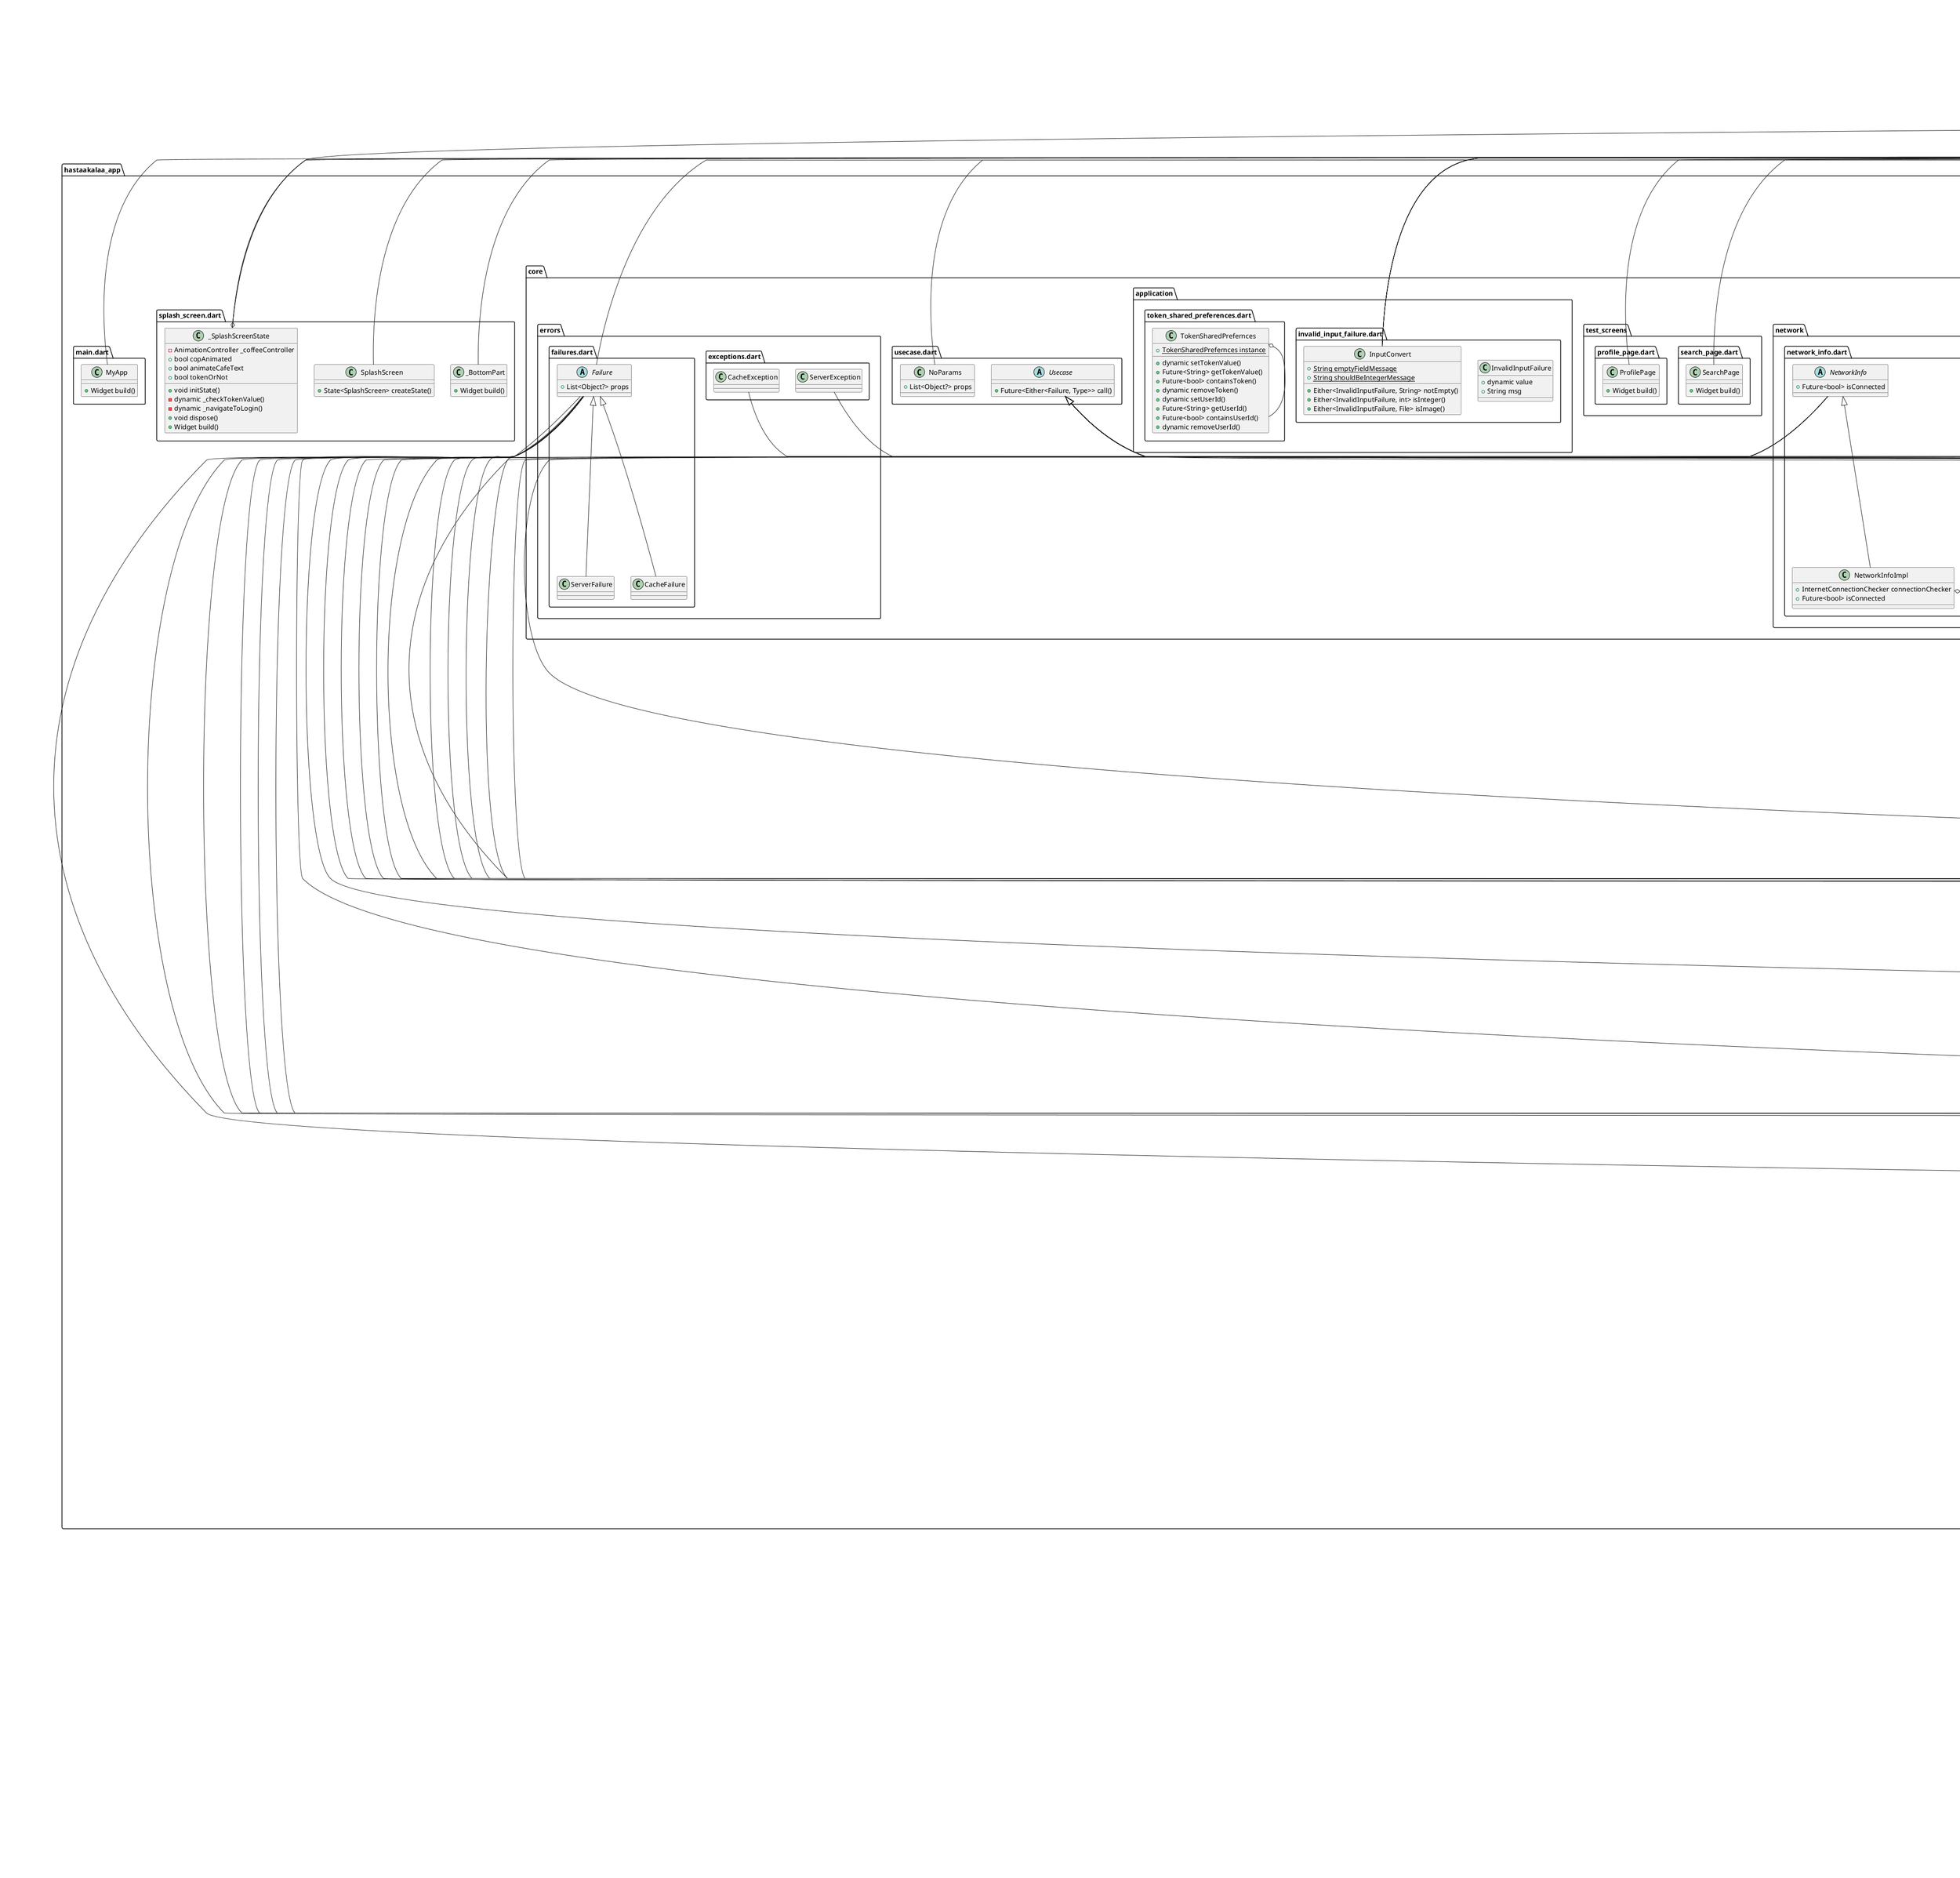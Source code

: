 @startuml
set namespaceSeparator ::

class "hastaakalaa_app::core::wrapper::comment_wrapper.dart::CommentWrapper" {
  +CommentEntity commentEntity
  +Widget build()
}

"hastaakalaa_app::core::wrapper::comment_wrapper.dart::CommentWrapper" o-- "hastaakalaa_app::features::comment::domain::entities::comment_entity.dart::CommentEntity"
"flutter::src::widgets::framework.dart::StatelessWidget" <|-- "hastaakalaa_app::core::wrapper::comment_wrapper.dart::CommentWrapper"

class "hastaakalaa_app::core::wrapper::user_details_wrapper.dart::UserDetailsWrapper" {
  +UserEntity userEntity
  +State<UserDetailsWrapper> createState()
}

"hastaakalaa_app::core::wrapper::user_details_wrapper.dart::UserDetailsWrapper" o-- "hastaakalaa_app::features::user::domain::entities::user_entity.dart::UserEntity"
"flutter::src::widgets::framework.dart::StatefulWidget" <|-- "hastaakalaa_app::core::wrapper::user_details_wrapper.dart::UserDetailsWrapper"

class "hastaakalaa_app::core::wrapper::user_details_wrapper.dart::_UserDetailsWrapper" {
  +String user
  +void initState()
  -dynamic _getUserId()
  +Widget build()
}

"flutter::src::widgets::framework.dart::State" <|-- "hastaakalaa_app::core::wrapper::user_details_wrapper.dart::_UserDetailsWrapper"

class "hastaakalaa_app::core::wrapper::user_details_wrapper.dart::FollowerNumber" {
  +Widget build()
}

"flutter::src::widgets::framework.dart::StatelessWidget" <|-- "hastaakalaa_app::core::wrapper::user_details_wrapper.dart::FollowerNumber"

class "hastaakalaa_app::core::wrapper::user_details_wrapper.dart::FollowingNumber" {
  +Widget build()
}

"flutter::src::widgets::framework.dart::StatelessWidget" <|-- "hastaakalaa_app::core::wrapper::user_details_wrapper.dart::FollowingNumber"

class "hastaakalaa_app::core::wrapper::user_details_wrapper.dart::FollowButton" {
  +UserEntity user
  +State<FollowButton> createState()
}

"hastaakalaa_app::core::wrapper::user_details_wrapper.dart::FollowButton" o-- "hastaakalaa_app::features::user::domain::entities::user_entity.dart::UserEntity"
"flutter::src::widgets::framework.dart::StatefulWidget" <|-- "hastaakalaa_app::core::wrapper::user_details_wrapper.dart::FollowButton"

class "hastaakalaa_app::core::wrapper::user_details_wrapper.dart::_FollowButtonState" {
  +String user
  +void initState()
  -dynamic _getUserId()
  +Widget build()
}

"flutter::src::widgets::framework.dart::State" <|-- "hastaakalaa_app::core::wrapper::user_details_wrapper.dart::_FollowButtonState"

class "hastaakalaa_app::core::wrapper::card_wrapper.dart::CardWrapper" {
  +ArtEntity artEntity
  +Widget build()
}

"hastaakalaa_app::core::wrapper::card_wrapper.dart::CardWrapper" o-- "hastaakalaa_app::features::art::domain::entities::art_entity.dart::ArtEntity"
"flutter::src::widgets::framework.dart::StatelessWidget" <|-- "hastaakalaa_app::core::wrapper::card_wrapper.dart::CardWrapper"

class "hastaakalaa_app::core::wrapper::card_wrapper.dart::LikeButton" {
  +ArtEntity art
  +State<LikeButton> createState()
}

"hastaakalaa_app::core::wrapper::card_wrapper.dart::LikeButton" o-- "hastaakalaa_app::features::art::domain::entities::art_entity.dart::ArtEntity"
"flutter::src::widgets::framework.dart::StatefulWidget" <|-- "hastaakalaa_app::core::wrapper::card_wrapper.dart::LikeButton"

class "hastaakalaa_app::core::wrapper::card_wrapper.dart::_LikeButtonState" {
  +String user
  +void initState()
  -dynamic _getUserId()
  +Widget build()
}

"flutter::src::widgets::framework.dart::State" <|-- "hastaakalaa_app::core::wrapper::card_wrapper.dart::_LikeButtonState"

class "hastaakalaa_app::core::wrapper::card_wrapper.dart::BookmarkButton" {
  +ArtEntity art
  +State<BookmarkButton> createState()
}

"hastaakalaa_app::core::wrapper::card_wrapper.dart::BookmarkButton" o-- "hastaakalaa_app::features::art::domain::entities::art_entity.dart::ArtEntity"
"flutter::src::widgets::framework.dart::StatefulWidget" <|-- "hastaakalaa_app::core::wrapper::card_wrapper.dart::BookmarkButton"

class "hastaakalaa_app::core::wrapper::card_wrapper.dart::_BookmarkButtonState" {
  +String user
  +void initState()
  -dynamic _getUserId()
  +Widget build()
}

"flutter::src::widgets::framework.dart::State" <|-- "hastaakalaa_app::core::wrapper::card_wrapper.dart::_BookmarkButtonState"

class "hastaakalaa_app::core::wrapper::card_wrapper.dart::CommentButton" {
  +ArtEntity art
  +Widget build()
}

"hastaakalaa_app::core::wrapper::card_wrapper.dart::CommentButton" o-- "hastaakalaa_app::features::art::domain::entities::art_entity.dart::ArtEntity"
"flutter::src::widgets::framework.dart::StatelessWidget" <|-- "hastaakalaa_app::core::wrapper::card_wrapper.dart::CommentButton"

class "hastaakalaa_app::core::wrapper::card_wrapper.dart::CommentTextFormField" {
  +Widget build()
}

"flutter::src::widgets::framework.dart::StatelessWidget" <|-- "hastaakalaa_app::core::wrapper::card_wrapper.dart::CommentTextFormField"

class "hastaakalaa_app::core::wrapper::card_wrapper.dart::AddCommentButton" {
  +ArtEntity artEntity
  +Widget build()
}

"hastaakalaa_app::core::wrapper::card_wrapper.dart::AddCommentButton" o-- "hastaakalaa_app::features::art::domain::entities::art_entity.dart::ArtEntity"
"flutter::src::widgets::framework.dart::StatelessWidget" <|-- "hastaakalaa_app::core::wrapper::card_wrapper.dart::AddCommentButton"

class "hastaakalaa_app::core::wrapper::user_wrapper.dart::UserWrapper" {
  +UserEntity userEntity
  +State<UserWrapper> createState()
}

"hastaakalaa_app::core::wrapper::user_wrapper.dart::UserWrapper" o-- "hastaakalaa_app::features::user::domain::entities::user_entity.dart::UserEntity"
"flutter::src::widgets::framework.dart::StatefulWidget" <|-- "hastaakalaa_app::core::wrapper::user_wrapper.dart::UserWrapper"

class "hastaakalaa_app::core::wrapper::user_wrapper.dart::_UserWrapperState" {
  +String user
  +void initState()
  -dynamic _getUserId()
  +Widget build()
}

"flutter::src::widgets::framework.dart::State" <|-- "hastaakalaa_app::core::wrapper::user_wrapper.dart::_UserWrapperState"

class "hastaakalaa_app::core::wrapper::user_wrapper.dart::FollowerNumber" {
  +Widget build()
}

"flutter::src::widgets::framework.dart::StatelessWidget" <|-- "hastaakalaa_app::core::wrapper::user_wrapper.dart::FollowerNumber"

class "hastaakalaa_app::core::wrapper::user_wrapper.dart::FollowingNumber" {
  +Widget build()
}

"flutter::src::widgets::framework.dart::StatelessWidget" <|-- "hastaakalaa_app::core::wrapper::user_wrapper.dart::FollowingNumber"

class "hastaakalaa_app::core::wrapper::user_wrapper.dart::FollowButton" {
  +UserEntity user
  +State<FollowButton> createState()
}

"hastaakalaa_app::core::wrapper::user_wrapper.dart::FollowButton" o-- "hastaakalaa_app::features::user::domain::entities::user_entity.dart::UserEntity"
"flutter::src::widgets::framework.dart::StatefulWidget" <|-- "hastaakalaa_app::core::wrapper::user_wrapper.dart::FollowButton"

class "hastaakalaa_app::core::wrapper::user_wrapper.dart::_FollowButtonState" {
  +String user
  +void initState()
  -dynamic _getUserId()
  +Widget build()
}

"flutter::src::widgets::framework.dart::State" <|-- "hastaakalaa_app::core::wrapper::user_wrapper.dart::_FollowButtonState"

class "hastaakalaa_app::core::wrapper::grid_wrapper.dart::GridWrapper" {
  +ArtEntity artEntity
  +Widget build()
}

"hastaakalaa_app::core::wrapper::grid_wrapper.dart::GridWrapper" o-- "hastaakalaa_app::features::art::domain::entities::art_entity.dart::ArtEntity"
"flutter::src::widgets::framework.dart::StatelessWidget" <|-- "hastaakalaa_app::core::wrapper::grid_wrapper.dart::GridWrapper"

class "hastaakalaa_app::core::wrapper::textfield_wrapper.dart::TextFieldWrapper" {
}

class "hastaakalaa_app::core::wrapper::search_wrapper.dart::SearchWrapper" {
  +ArtEntity artEntity
  +Widget build()
}

"hastaakalaa_app::core::wrapper::search_wrapper.dart::SearchWrapper" o-- "hastaakalaa_app::features::art::domain::entities::art_entity.dart::ArtEntity"
"flutter::src::widgets::framework.dart::StatelessWidget" <|-- "hastaakalaa_app::core::wrapper::search_wrapper.dart::SearchWrapper"

class "hastaakalaa_app::core::wrapper::search_wrapper.dart::LikeButton" {
  +ArtEntity art
  +State<LikeButton> createState()
}

"hastaakalaa_app::core::wrapper::search_wrapper.dart::LikeButton" o-- "hastaakalaa_app::features::art::domain::entities::art_entity.dart::ArtEntity"
"flutter::src::widgets::framework.dart::StatefulWidget" <|-- "hastaakalaa_app::core::wrapper::search_wrapper.dart::LikeButton"

class "hastaakalaa_app::core::wrapper::search_wrapper.dart::_LikeButtonState" {
  +String user
  +void initState()
  -dynamic _getUserId()
  +Widget build()
}

"flutter::src::widgets::framework.dart::State" <|-- "hastaakalaa_app::core::wrapper::search_wrapper.dart::_LikeButtonState"

class "hastaakalaa_app::core::wrapper::search_wrapper.dart::BookmarkButton" {
  +ArtEntity art
  +State<BookmarkButton> createState()
}

"hastaakalaa_app::core::wrapper::search_wrapper.dart::BookmarkButton" o-- "hastaakalaa_app::features::art::domain::entities::art_entity.dart::ArtEntity"
"flutter::src::widgets::framework.dart::StatefulWidget" <|-- "hastaakalaa_app::core::wrapper::search_wrapper.dart::BookmarkButton"

class "hastaakalaa_app::core::wrapper::search_wrapper.dart::_BookmarkButtonState" {
  +String user
  +void initState()
  -dynamic _getUserId()
  +Widget build()
}

"flutter::src::widgets::framework.dart::State" <|-- "hastaakalaa_app::core::wrapper::search_wrapper.dart::_BookmarkButtonState"

class "hastaakalaa_app::core::wrapper::search_user_wrapper.dart::SearchUserWrapper" {
  +UserEntity userEntity
  +Widget build()
}

"hastaakalaa_app::core::wrapper::search_user_wrapper.dart::SearchUserWrapper" o-- "hastaakalaa_app::features::user::domain::entities::user_entity.dart::UserEntity"
"flutter::src::widgets::framework.dart::StatelessWidget" <|-- "hastaakalaa_app::core::wrapper::search_user_wrapper.dart::SearchUserWrapper"

abstract class "hastaakalaa_app::core::network::network_info.dart::NetworkInfo" {
  +Future<bool> isConnected
}

class "hastaakalaa_app::core::network::network_info.dart::NetworkInfoImpl" {
  +InternetConnectionChecker connectionChecker
  +Future<bool> isConnected
}

"hastaakalaa_app::core::network::network_info.dart::NetworkInfoImpl" o-- "internet_connection_checker::internet_connection_checker.dart::InternetConnectionChecker"
"hastaakalaa_app::core::network::network_info.dart::NetworkInfo" <|-- "hastaakalaa_app::core::network::network_info.dart::NetworkInfoImpl"

class "hastaakalaa_app::core::test_screens::search_page.dart::SearchPage" {
  +Widget build()
}

"flutter::src::widgets::framework.dart::StatelessWidget" <|-- "hastaakalaa_app::core::test_screens::search_page.dart::SearchPage"

class "hastaakalaa_app::core::test_screens::profile_page.dart::ProfilePage" {
  +Widget build()
}

"flutter::src::widgets::framework.dart::StatelessWidget" <|-- "hastaakalaa_app::core::test_screens::profile_page.dart::ProfilePage"

class "hastaakalaa_app::core::application::invalid_input_failure.dart::InvalidInputFailure" {
  +dynamic value
  +String msg
}

class "hastaakalaa_app::core::application::invalid_input_failure.dart::InputConvert" {
  {static} +String emptyFieldMessage
  {static} +String shouldBeIntegerMessage
  +Either<InvalidInputFailure, String> notEmpty()
  +Either<InvalidInputFailure, int> isInteger()
  +Either<InvalidInputFailure, File> isImage()
}

class "hastaakalaa_app::core::application::token_shared_preferences.dart::TokenSharedPrefernces" {
  {static} +TokenSharedPrefernces instance
  +dynamic setTokenValue()
  +Future<String> getTokenValue()
  +Future<bool> containsToken()
  +dynamic removeToken()
  +dynamic setUserId()
  +Future<String> getUserId()
  +Future<bool> containsUserId()
  +dynamic removeUserId()
}

"hastaakalaa_app::core::application::token_shared_preferences.dart::TokenSharedPrefernces" o-- "hastaakalaa_app::core::application::token_shared_preferences.dart::TokenSharedPrefernces"

class "hastaakalaa_app::core::errors::exceptions.dart::ServerException" {
}

"dart::core::Exception" <|-- "hastaakalaa_app::core::errors::exceptions.dart::ServerException"

class "hastaakalaa_app::core::errors::exceptions.dart::CacheException" {
}

"dart::core::Exception" <|-- "hastaakalaa_app::core::errors::exceptions.dart::CacheException"

abstract class "hastaakalaa_app::core::errors::failures.dart::Failure" {
  +List<Object?> props
}

"equatable::src::equatable.dart::Equatable" <|-- "hastaakalaa_app::core::errors::failures.dart::Failure"

class "hastaakalaa_app::core::errors::failures.dart::ServerFailure" {
}

"hastaakalaa_app::core::errors::failures.dart::Failure" <|-- "hastaakalaa_app::core::errors::failures.dart::ServerFailure"

class "hastaakalaa_app::core::errors::failures.dart::CacheFailure" {
}

"hastaakalaa_app::core::errors::failures.dart::Failure" <|-- "hastaakalaa_app::core::errors::failures.dart::CacheFailure"

abstract class "hastaakalaa_app::core::usecase.dart::Usecase" {
  +Future<Either<Failure, Type>> call()
}

class "hastaakalaa_app::core::usecase.dart::NoParams" {
  +List<Object?> props
}

"equatable::src::equatable.dart::Equatable" <|-- "hastaakalaa_app::core::usecase.dart::NoParams"

abstract class "hastaakalaa_app::features::comment::data::datasources::comment_remote_data_source.dart::ICommentDataSource" {
  +Future<List<CommentModel>> getCommentPost()
  +Future<Unit> postComment()
}

class "hastaakalaa_app::features::comment::data::datasources::comment_remote_data_source.dart::CommentRemoteDataSource" {
  +Client client
  +Future<List<CommentModel>> getCommentPost()
  +Future<Unit> postComment()
}

"hastaakalaa_app::features::comment::data::datasources::comment_remote_data_source.dart::CommentRemoteDataSource" o-- "http::src::client.dart::Client"
"hastaakalaa_app::features::comment::data::datasources::comment_remote_data_source.dart::ICommentDataSource" <|-- "hastaakalaa_app::features::comment::data::datasources::comment_remote_data_source.dart::CommentRemoteDataSource"

class "hastaakalaa_app::features::comment::data::repositories::comment_repository_impl.dart::CommentRepositoryImpl" {
  +ICommentDataSource remoteDataSource
  +NetworkInfo networkInfo
  +Future<Either<Failure, List<CommentEntity>>> getCommentPost()
  +Future<Either<Failure, Unit>> postComment()
}

"hastaakalaa_app::features::comment::data::repositories::comment_repository_impl.dart::CommentRepositoryImpl" o-- "hastaakalaa_app::features::comment::data::datasources::comment_remote_data_source.dart::ICommentDataSource"
"hastaakalaa_app::features::comment::data::repositories::comment_repository_impl.dart::CommentRepositoryImpl" o-- "hastaakalaa_app::core::network::network_info.dart::NetworkInfo"
"hastaakalaa_app::features::comment::domain::repositories::i_comment_repository.dart::ICommentRepository" <|-- "hastaakalaa_app::features::comment::data::repositories::comment_repository_impl.dart::CommentRepositoryImpl"

class "hastaakalaa_app::features::comment::data::model::comment_model.dart::CommentModel" {
  {static} +Map<String, dynamic> toJson()
}

"hastaakalaa_app::features::comment::domain::entities::comment_entity.dart::CommentEntity" <|-- "hastaakalaa_app::features::comment::data::model::comment_model.dart::CommentModel"

abstract class "hastaakalaa_app::features::comment::domain::repositories::i_comment_repository.dart::ICommentRepository" {
  +Future<Either<Failure, List<CommentEntity>>> getCommentPost()
  +Future<Either<Failure, Unit>> postComment()
}

class "hastaakalaa_app::features::comment::domain::usecases::get_comment_post_usecase.dart::GetCommentPostUseCase" {
  +ICommentRepository repository
  +Future<Either<Failure, List<CommentEntity>>> call()
}

"hastaakalaa_app::features::comment::domain::usecases::get_comment_post_usecase.dart::GetCommentPostUseCase" o-- "hastaakalaa_app::features::comment::domain::repositories::i_comment_repository.dart::ICommentRepository"
"hastaakalaa_app::core::usecase.dart::Usecase" <|-- "hastaakalaa_app::features::comment::domain::usecases::get_comment_post_usecase.dart::GetCommentPostUseCase"

class "hastaakalaa_app::features::comment::domain::usecases::get_comment_post_usecase.dart::Params" {
  +String data
  +List<Object> props
}

"equatable::src::equatable.dart::Equatable" <|-- "hastaakalaa_app::features::comment::domain::usecases::get_comment_post_usecase.dart::Params"

class "hastaakalaa_app::features::comment::domain::usecases::post_comment_usecase.dart::PostCommentUseCase" {
  +ICommentRepository repository
  +Future<Either<Failure, Unit>> call()
}

"hastaakalaa_app::features::comment::domain::usecases::post_comment_usecase.dart::PostCommentUseCase" o-- "hastaakalaa_app::features::comment::domain::repositories::i_comment_repository.dart::ICommentRepository"
"hastaakalaa_app::core::usecase.dart::Usecase" <|-- "hastaakalaa_app::features::comment::domain::usecases::post_comment_usecase.dart::PostCommentUseCase"

class "hastaakalaa_app::features::comment::domain::entities::comment_entity.dart::CommentEntity" {
  +int id
  +int user
  +int art
  +String description
  +String published
  +List<Object?> props
}

"equatable::src::equatable.dart::Equatable" <|-- "hastaakalaa_app::features::comment::domain::entities::comment_entity.dart::CommentEntity"

class "hastaakalaa_app::features::comment::presentation::screens::comment_page.dart::CommentPage" {
  +ArtEntity artEntity
  +Widget build()
}

"hastaakalaa_app::features::comment::presentation::screens::comment_page.dart::CommentPage" o-- "hastaakalaa_app::features::art::domain::entities::art_entity.dart::ArtEntity"
"flutter::src::widgets::framework.dart::StatelessWidget" <|-- "hastaakalaa_app::features::comment::presentation::screens::comment_page.dart::CommentPage"

class "hastaakalaa_app::features::comment::presentation::screens::comment_page.dart::PageBuilder" {
  +Widget build()
}

"flutter::src::widgets::framework.dart::StatelessWidget" <|-- "hastaakalaa_app::features::comment::presentation::screens::comment_page.dart::PageBuilder"

class "hastaakalaa_app::features::comment::presentation::bloc::comment_watcher_bloc::comment_watcher_bloc.dart::CommentWatcherBloc" {
  -GetCommentPostUseCase _getCommentPostUseCase
}

"hastaakalaa_app::features::comment::presentation::bloc::comment_watcher_bloc::comment_watcher_bloc.dart::CommentWatcherBloc" o-- "hastaakalaa_app::features::comment::domain::usecases::get_comment_post_usecase.dart::GetCommentPostUseCase"
"bloc::src::bloc.dart::Bloc" <|-- "hastaakalaa_app::features::comment::presentation::bloc::comment_watcher_bloc::comment_watcher_bloc.dart::CommentWatcherBloc"

class "hastaakalaa_app::features::comment::presentation::bloc::comment_watcher_bloc::comment_watcher_bloc.dart::CommentWatcherEvent" {
}

"hastaakalaa_app::features::comment::presentation::bloc::comment_watcher_bloc::comment_watcher_bloc.dart::_$CommentWatcherEvent" <|-- "hastaakalaa_app::features::comment::presentation::bloc::comment_watcher_bloc::comment_watcher_bloc.dart::CommentWatcherEvent"

class "hastaakalaa_app::features::comment::presentation::bloc::comment_watcher_bloc::comment_watcher_bloc.dart::CommentWatcherState" {
}

"hastaakalaa_app::features::comment::presentation::bloc::comment_watcher_bloc::comment_watcher_bloc.dart::_$CommentWatcherState" <|-- "hastaakalaa_app::features::comment::presentation::bloc::comment_watcher_bloc::comment_watcher_bloc.dart::CommentWatcherState"

class "hastaakalaa_app::features::comment::presentation::bloc::comment_watcher_bloc::comment_watcher_bloc.dart::_$CommentWatcherEventTearOff" {
  +_RetrieveCommentList retrieveCommentList()
}

abstract class "hastaakalaa_app::features::comment::presentation::bloc::comment_watcher_bloc::comment_watcher_bloc.dart::$CommentWatcherEventCopyWith" {
  +$Res call()
}

class "hastaakalaa_app::features::comment::presentation::bloc::comment_watcher_bloc::comment_watcher_bloc.dart::_$CommentWatcherEventCopyWithImpl" {
  -CommentWatcherEvent _value
  -$Res Function(CommentWatcherEvent) _then
  +$Res call()
}

"hastaakalaa_app::features::comment::presentation::bloc::comment_watcher_bloc::comment_watcher_bloc.dart::_$CommentWatcherEventCopyWithImpl" o-- "hastaakalaa_app::features::comment::presentation::bloc::comment_watcher_bloc::comment_watcher_bloc.dart::CommentWatcherEvent"
"hastaakalaa_app::features::comment::presentation::bloc::comment_watcher_bloc::comment_watcher_bloc.dart::_$CommentWatcherEventCopyWithImpl" o-- "null::$Res Function(CommentWatcherEvent)"
"hastaakalaa_app::features::comment::presentation::bloc::comment_watcher_bloc::comment_watcher_bloc.dart::$CommentWatcherEventCopyWith" <|-- "hastaakalaa_app::features::comment::presentation::bloc::comment_watcher_bloc::comment_watcher_bloc.dart::_$CommentWatcherEventCopyWithImpl"

abstract class "hastaakalaa_app::features::comment::presentation::bloc::comment_watcher_bloc::comment_watcher_bloc.dart::_$RetrieveCommentListCopyWith" {
  +$Res call()
}

"hastaakalaa_app::features::comment::presentation::bloc::comment_watcher_bloc::comment_watcher_bloc.dart::$CommentWatcherEventCopyWith" <|-- "hastaakalaa_app::features::comment::presentation::bloc::comment_watcher_bloc::comment_watcher_bloc.dart::_$RetrieveCommentListCopyWith"

class "hastaakalaa_app::features::comment::presentation::bloc::comment_watcher_bloc::comment_watcher_bloc.dart::__$RetrieveCommentListCopyWithImpl" {
  -_RetrieveCommentList _value
  +$Res call()
}

"hastaakalaa_app::features::comment::presentation::bloc::comment_watcher_bloc::comment_watcher_bloc.dart::__$RetrieveCommentListCopyWithImpl" o-- "hastaakalaa_app::features::comment::presentation::bloc::comment_watcher_bloc::comment_watcher_bloc.dart::_RetrieveCommentList"
"hastaakalaa_app::features::comment::presentation::bloc::comment_watcher_bloc::comment_watcher_bloc.dart::_$CommentWatcherEventCopyWithImpl" <|-- "hastaakalaa_app::features::comment::presentation::bloc::comment_watcher_bloc::comment_watcher_bloc.dart::__$RetrieveCommentListCopyWithImpl"
"hastaakalaa_app::features::comment::presentation::bloc::comment_watcher_bloc::comment_watcher_bloc.dart::_$RetrieveCommentListCopyWith" <|-- "hastaakalaa_app::features::comment::presentation::bloc::comment_watcher_bloc::comment_watcher_bloc.dart::__$RetrieveCommentListCopyWithImpl"

class "hastaakalaa_app::features::comment::presentation::bloc::comment_watcher_bloc::comment_watcher_bloc.dart::_$_RetrieveCommentList" {
  +int id
  +int hashCode
  +_$RetrieveCommentListCopyWith<_RetrieveCommentList> copyWith
  +String toString()
  +bool ==()
  +TResult when()
  +TResult? whenOrNull()
  +TResult maybeWhen()
  +TResult map()
  +TResult? mapOrNull()
  +TResult maybeMap()
}

"hastaakalaa_app::features::comment::presentation::bloc::comment_watcher_bloc::comment_watcher_bloc.dart::_$_RetrieveCommentList" o-- "hastaakalaa_app::features::comment::presentation::bloc::comment_watcher_bloc::comment_watcher_bloc.dart::_$RetrieveCommentListCopyWith<_RetrieveCommentList>"
"hastaakalaa_app::features::comment::presentation::bloc::comment_watcher_bloc::comment_watcher_bloc.dart::_RetrieveCommentList" <|-- "hastaakalaa_app::features::comment::presentation::bloc::comment_watcher_bloc::comment_watcher_bloc.dart::_$_RetrieveCommentList"

abstract class "hastaakalaa_app::features::comment::presentation::bloc::comment_watcher_bloc::comment_watcher_bloc.dart::_RetrieveCommentList" {
  +int id
  +_$RetrieveCommentListCopyWith<_RetrieveCommentList> copyWith
}

"hastaakalaa_app::features::comment::presentation::bloc::comment_watcher_bloc::comment_watcher_bloc.dart::_RetrieveCommentList" o-- "hastaakalaa_app::features::comment::presentation::bloc::comment_watcher_bloc::comment_watcher_bloc.dart::_$RetrieveCommentListCopyWith<_RetrieveCommentList>"
"hastaakalaa_app::features::comment::presentation::bloc::comment_watcher_bloc::comment_watcher_bloc.dart::CommentWatcherEvent" <|-- "hastaakalaa_app::features::comment::presentation::bloc::comment_watcher_bloc::comment_watcher_bloc.dart::_RetrieveCommentList"

class "hastaakalaa_app::features::comment::presentation::bloc::comment_watcher_bloc::comment_watcher_bloc.dart::_$CommentWatcherStateTearOff" {
  +_CommentWatcherState call()
}

abstract class "hastaakalaa_app::features::comment::presentation::bloc::comment_watcher_bloc::comment_watcher_bloc.dart::$CommentWatcherStateCopyWith" {
  +$Res call()
}

class "hastaakalaa_app::features::comment::presentation::bloc::comment_watcher_bloc::comment_watcher_bloc.dart::_$CommentWatcherStateCopyWithImpl" {
  -CommentWatcherState _value
  -$Res Function(CommentWatcherState) _then
  +$Res call()
}

"hastaakalaa_app::features::comment::presentation::bloc::comment_watcher_bloc::comment_watcher_bloc.dart::_$CommentWatcherStateCopyWithImpl" o-- "hastaakalaa_app::features::comment::presentation::bloc::comment_watcher_bloc::comment_watcher_bloc.dart::CommentWatcherState"
"hastaakalaa_app::features::comment::presentation::bloc::comment_watcher_bloc::comment_watcher_bloc.dart::_$CommentWatcherStateCopyWithImpl" o-- "null::$Res Function(CommentWatcherState)"
"hastaakalaa_app::features::comment::presentation::bloc::comment_watcher_bloc::comment_watcher_bloc.dart::$CommentWatcherStateCopyWith" <|-- "hastaakalaa_app::features::comment::presentation::bloc::comment_watcher_bloc::comment_watcher_bloc.dart::_$CommentWatcherStateCopyWithImpl"

abstract class "hastaakalaa_app::features::comment::presentation::bloc::comment_watcher_bloc::comment_watcher_bloc.dart::_$CommentWatcherStateCopyWith" {
  +$Res call()
}

"hastaakalaa_app::features::comment::presentation::bloc::comment_watcher_bloc::comment_watcher_bloc.dart::$CommentWatcherStateCopyWith" <|-- "hastaakalaa_app::features::comment::presentation::bloc::comment_watcher_bloc::comment_watcher_bloc.dart::_$CommentWatcherStateCopyWith"

class "hastaakalaa_app::features::comment::presentation::bloc::comment_watcher_bloc::comment_watcher_bloc.dart::__$CommentWatcherStateCopyWithImpl" {
  -_CommentWatcherState _value
  +$Res call()
}

"hastaakalaa_app::features::comment::presentation::bloc::comment_watcher_bloc::comment_watcher_bloc.dart::__$CommentWatcherStateCopyWithImpl" o-- "hastaakalaa_app::features::comment::presentation::bloc::comment_watcher_bloc::comment_watcher_bloc.dart::_CommentWatcherState"
"hastaakalaa_app::features::comment::presentation::bloc::comment_watcher_bloc::comment_watcher_bloc.dart::_$CommentWatcherStateCopyWithImpl" <|-- "hastaakalaa_app::features::comment::presentation::bloc::comment_watcher_bloc::comment_watcher_bloc.dart::__$CommentWatcherStateCopyWithImpl"
"hastaakalaa_app::features::comment::presentation::bloc::comment_watcher_bloc::comment_watcher_bloc.dart::_$CommentWatcherStateCopyWith" <|-- "hastaakalaa_app::features::comment::presentation::bloc::comment_watcher_bloc::comment_watcher_bloc.dart::__$CommentWatcherStateCopyWithImpl"

class "hastaakalaa_app::features::comment::presentation::bloc::comment_watcher_bloc::comment_watcher_bloc.dart::_$_CommentWatcherState" {
  +bool isLoading
  +List<CommentEntity>? commentList
  +Either<Failure, List<CommentEntity>>? failureOrSuccess
  +int hashCode
  +_$CommentWatcherStateCopyWith<_CommentWatcherState> copyWith
  +String toString()
  +bool ==()
}

"hastaakalaa_app::features::comment::presentation::bloc::comment_watcher_bloc::comment_watcher_bloc.dart::_$_CommentWatcherState" o-- "dartz::dartz.dart::Either<Failure, List<CommentEntity>>"
"hastaakalaa_app::features::comment::presentation::bloc::comment_watcher_bloc::comment_watcher_bloc.dart::_$_CommentWatcherState" o-- "hastaakalaa_app::features::comment::presentation::bloc::comment_watcher_bloc::comment_watcher_bloc.dart::_$CommentWatcherStateCopyWith<_CommentWatcherState>"
"hastaakalaa_app::features::comment::presentation::bloc::comment_watcher_bloc::comment_watcher_bloc.dart::_CommentWatcherState" <|-- "hastaakalaa_app::features::comment::presentation::bloc::comment_watcher_bloc::comment_watcher_bloc.dart::_$_CommentWatcherState"

abstract class "hastaakalaa_app::features::comment::presentation::bloc::comment_watcher_bloc::comment_watcher_bloc.dart::_CommentWatcherState" {
  +bool isLoading
  +List<CommentEntity>? commentList
  +Either<Failure, List<CommentEntity>>? failureOrSuccess
  +_$CommentWatcherStateCopyWith<_CommentWatcherState> copyWith
}

"hastaakalaa_app::features::comment::presentation::bloc::comment_watcher_bloc::comment_watcher_bloc.dart::_CommentWatcherState" o-- "dartz::dartz.dart::Either<Failure, List<CommentEntity>>"
"hastaakalaa_app::features::comment::presentation::bloc::comment_watcher_bloc::comment_watcher_bloc.dart::_CommentWatcherState" o-- "hastaakalaa_app::features::comment::presentation::bloc::comment_watcher_bloc::comment_watcher_bloc.dart::_$CommentWatcherStateCopyWith<_CommentWatcherState>"
"hastaakalaa_app::features::comment::presentation::bloc::comment_watcher_bloc::comment_watcher_bloc.dart::CommentWatcherState" <|-- "hastaakalaa_app::features::comment::presentation::bloc::comment_watcher_bloc::comment_watcher_bloc.dart::_CommentWatcherState"

abstract class "hastaakalaa_app::features::comment::presentation::bloc::comment_watcher_bloc::comment_watcher_bloc.dart::_$CommentWatcherEvent" {
  +int id
  +$CommentWatcherEventCopyWith<CommentWatcherEvent> copyWith
  +TResult when()
  +TResult? whenOrNull()
  +TResult maybeWhen()
  +TResult map()
  +TResult? mapOrNull()
  +TResult maybeMap()
}

"hastaakalaa_app::features::comment::presentation::bloc::comment_watcher_bloc::comment_watcher_bloc.dart::_$CommentWatcherEvent" o-- "hastaakalaa_app::features::comment::presentation::bloc::comment_watcher_bloc::comment_watcher_bloc.dart::$CommentWatcherEventCopyWith<CommentWatcherEvent>"

abstract class "hastaakalaa_app::features::comment::presentation::bloc::comment_watcher_bloc::comment_watcher_bloc.dart::_$CommentWatcherState" {
  +bool isLoading
  +List<CommentEntity>? commentList
  +Either<Failure, List<CommentEntity>>? failureOrSuccess
  +$CommentWatcherStateCopyWith<CommentWatcherState> copyWith
}

"hastaakalaa_app::features::comment::presentation::bloc::comment_watcher_bloc::comment_watcher_bloc.dart::_$CommentWatcherState" o-- "dartz::dartz.dart::Either<Failure, List<CommentEntity>>"
"hastaakalaa_app::features::comment::presentation::bloc::comment_watcher_bloc::comment_watcher_bloc.dart::_$CommentWatcherState" o-- "hastaakalaa_app::features::comment::presentation::bloc::comment_watcher_bloc::comment_watcher_bloc.dart::$CommentWatcherStateCopyWith<CommentWatcherState>"

class "hastaakalaa_app::features::comment::presentation::bloc::comment_form_bloc::comment_form_bloc.dart::CommentFormBloc" {
  -InputConvert _inputConvert
  -PostCommentUseCase _postCommentUseCase
}

"hastaakalaa_app::features::comment::presentation::bloc::comment_form_bloc::comment_form_bloc.dart::CommentFormBloc" o-- "hastaakalaa_app::core::application::invalid_input_failure.dart::InputConvert"
"hastaakalaa_app::features::comment::presentation::bloc::comment_form_bloc::comment_form_bloc.dart::CommentFormBloc" o-- "hastaakalaa_app::features::comment::domain::usecases::post_comment_usecase.dart::PostCommentUseCase"
"bloc::src::bloc.dart::Bloc" <|-- "hastaakalaa_app::features::comment::presentation::bloc::comment_form_bloc::comment_form_bloc.dart::CommentFormBloc"

class "hastaakalaa_app::features::comment::presentation::bloc::comment_form_bloc::comment_form_bloc.dart::CommentFormEvent" {
}

"hastaakalaa_app::features::comment::presentation::bloc::comment_form_bloc::comment_form_bloc.dart::_$CommentFormEvent" <|-- "hastaakalaa_app::features::comment::presentation::bloc::comment_form_bloc::comment_form_bloc.dart::CommentFormEvent"

class "hastaakalaa_app::features::comment::presentation::bloc::comment_form_bloc::comment_form_bloc.dart::CommentFormState" {
}

"hastaakalaa_app::features::comment::presentation::bloc::comment_form_bloc::comment_form_bloc.dart::_$CommentFormState" <|-- "hastaakalaa_app::features::comment::presentation::bloc::comment_form_bloc::comment_form_bloc.dart::CommentFormState"

class "hastaakalaa_app::features::comment::presentation::bloc::comment_form_bloc::comment_form_bloc.dart::_$CommentFormEventTearOff" {
  +_PressedCreate pressedCreate()
  +_ChangedDescription changedDescription()
  +_ChangedId changedId()
}

abstract class "hastaakalaa_app::features::comment::presentation::bloc::comment_form_bloc::comment_form_bloc.dart::$CommentFormEventCopyWith" {
}

class "hastaakalaa_app::features::comment::presentation::bloc::comment_form_bloc::comment_form_bloc.dart::_$CommentFormEventCopyWithImpl" {
  -CommentFormEvent _value
  -$Res Function(CommentFormEvent) _then
}

"hastaakalaa_app::features::comment::presentation::bloc::comment_form_bloc::comment_form_bloc.dart::_$CommentFormEventCopyWithImpl" o-- "hastaakalaa_app::features::comment::presentation::bloc::comment_form_bloc::comment_form_bloc.dart::CommentFormEvent"
"hastaakalaa_app::features::comment::presentation::bloc::comment_form_bloc::comment_form_bloc.dart::_$CommentFormEventCopyWithImpl" o-- "null::$Res Function(CommentFormEvent)"
"hastaakalaa_app::features::comment::presentation::bloc::comment_form_bloc::comment_form_bloc.dart::$CommentFormEventCopyWith" <|-- "hastaakalaa_app::features::comment::presentation::bloc::comment_form_bloc::comment_form_bloc.dart::_$CommentFormEventCopyWithImpl"

abstract class "hastaakalaa_app::features::comment::presentation::bloc::comment_form_bloc::comment_form_bloc.dart::_$PressedCreateCopyWith" {
}

class "hastaakalaa_app::features::comment::presentation::bloc::comment_form_bloc::comment_form_bloc.dart::__$PressedCreateCopyWithImpl" {
  -_PressedCreate _value
}

"hastaakalaa_app::features::comment::presentation::bloc::comment_form_bloc::comment_form_bloc.dart::__$PressedCreateCopyWithImpl" o-- "hastaakalaa_app::features::comment::presentation::bloc::comment_form_bloc::comment_form_bloc.dart::_PressedCreate"
"hastaakalaa_app::features::comment::presentation::bloc::comment_form_bloc::comment_form_bloc.dart::_$CommentFormEventCopyWithImpl" <|-- "hastaakalaa_app::features::comment::presentation::bloc::comment_form_bloc::comment_form_bloc.dart::__$PressedCreateCopyWithImpl"
"hastaakalaa_app::features::comment::presentation::bloc::comment_form_bloc::comment_form_bloc.dart::_$PressedCreateCopyWith" <|-- "hastaakalaa_app::features::comment::presentation::bloc::comment_form_bloc::comment_form_bloc.dart::__$PressedCreateCopyWithImpl"

class "hastaakalaa_app::features::comment::presentation::bloc::comment_form_bloc::comment_form_bloc.dart::_$_PressedCreate" {
  +int hashCode
  +String toString()
  +bool ==()
  +TResult when()
  +TResult? whenOrNull()
  +TResult maybeWhen()
  +TResult map()
  +TResult? mapOrNull()
  +TResult maybeMap()
}

"hastaakalaa_app::features::comment::presentation::bloc::comment_form_bloc::comment_form_bloc.dart::_PressedCreate" <|-- "hastaakalaa_app::features::comment::presentation::bloc::comment_form_bloc::comment_form_bloc.dart::_$_PressedCreate"

abstract class "hastaakalaa_app::features::comment::presentation::bloc::comment_form_bloc::comment_form_bloc.dart::_PressedCreate" {
}

"hastaakalaa_app::features::comment::presentation::bloc::comment_form_bloc::comment_form_bloc.dart::CommentFormEvent" <|-- "hastaakalaa_app::features::comment::presentation::bloc::comment_form_bloc::comment_form_bloc.dart::_PressedCreate"

abstract class "hastaakalaa_app::features::comment::presentation::bloc::comment_form_bloc::comment_form_bloc.dart::_$ChangedDescriptionCopyWith" {
  +$Res call()
}

class "hastaakalaa_app::features::comment::presentation::bloc::comment_form_bloc::comment_form_bloc.dart::__$ChangedDescriptionCopyWithImpl" {
  -_ChangedDescription _value
  +$Res call()
}

"hastaakalaa_app::features::comment::presentation::bloc::comment_form_bloc::comment_form_bloc.dart::__$ChangedDescriptionCopyWithImpl" o-- "hastaakalaa_app::features::comment::presentation::bloc::comment_form_bloc::comment_form_bloc.dart::_ChangedDescription"
"hastaakalaa_app::features::comment::presentation::bloc::comment_form_bloc::comment_form_bloc.dart::_$CommentFormEventCopyWithImpl" <|-- "hastaakalaa_app::features::comment::presentation::bloc::comment_form_bloc::comment_form_bloc.dart::__$ChangedDescriptionCopyWithImpl"
"hastaakalaa_app::features::comment::presentation::bloc::comment_form_bloc::comment_form_bloc.dart::_$ChangedDescriptionCopyWith" <|-- "hastaakalaa_app::features::comment::presentation::bloc::comment_form_bloc::comment_form_bloc.dart::__$ChangedDescriptionCopyWithImpl"

class "hastaakalaa_app::features::comment::presentation::bloc::comment_form_bloc::comment_form_bloc.dart::_$_ChangedDescription" {
  +String? description
  +int hashCode
  +_$ChangedDescriptionCopyWith<_ChangedDescription> copyWith
  +String toString()
  +bool ==()
  +TResult when()
  +TResult? whenOrNull()
  +TResult maybeWhen()
  +TResult map()
  +TResult? mapOrNull()
  +TResult maybeMap()
}

"hastaakalaa_app::features::comment::presentation::bloc::comment_form_bloc::comment_form_bloc.dart::_$_ChangedDescription" o-- "hastaakalaa_app::features::comment::presentation::bloc::comment_form_bloc::comment_form_bloc.dart::_$ChangedDescriptionCopyWith<_ChangedDescription>"
"hastaakalaa_app::features::comment::presentation::bloc::comment_form_bloc::comment_form_bloc.dart::_ChangedDescription" <|-- "hastaakalaa_app::features::comment::presentation::bloc::comment_form_bloc::comment_form_bloc.dart::_$_ChangedDescription"

abstract class "hastaakalaa_app::features::comment::presentation::bloc::comment_form_bloc::comment_form_bloc.dart::_ChangedDescription" {
  +String? description
  +_$ChangedDescriptionCopyWith<_ChangedDescription> copyWith
}

"hastaakalaa_app::features::comment::presentation::bloc::comment_form_bloc::comment_form_bloc.dart::_ChangedDescription" o-- "hastaakalaa_app::features::comment::presentation::bloc::comment_form_bloc::comment_form_bloc.dart::_$ChangedDescriptionCopyWith<_ChangedDescription>"
"hastaakalaa_app::features::comment::presentation::bloc::comment_form_bloc::comment_form_bloc.dart::CommentFormEvent" <|-- "hastaakalaa_app::features::comment::presentation::bloc::comment_form_bloc::comment_form_bloc.dart::_ChangedDescription"

abstract class "hastaakalaa_app::features::comment::presentation::bloc::comment_form_bloc::comment_form_bloc.dart::_$ChangedIdCopyWith" {
  +$Res call()
}

class "hastaakalaa_app::features::comment::presentation::bloc::comment_form_bloc::comment_form_bloc.dart::__$ChangedIdCopyWithImpl" {
  -_ChangedId _value
  +$Res call()
}

"hastaakalaa_app::features::comment::presentation::bloc::comment_form_bloc::comment_form_bloc.dart::__$ChangedIdCopyWithImpl" o-- "hastaakalaa_app::features::comment::presentation::bloc::comment_form_bloc::comment_form_bloc.dart::_ChangedId"
"hastaakalaa_app::features::comment::presentation::bloc::comment_form_bloc::comment_form_bloc.dart::_$CommentFormEventCopyWithImpl" <|-- "hastaakalaa_app::features::comment::presentation::bloc::comment_form_bloc::comment_form_bloc.dart::__$ChangedIdCopyWithImpl"
"hastaakalaa_app::features::comment::presentation::bloc::comment_form_bloc::comment_form_bloc.dart::_$ChangedIdCopyWith" <|-- "hastaakalaa_app::features::comment::presentation::bloc::comment_form_bloc::comment_form_bloc.dart::__$ChangedIdCopyWithImpl"

class "hastaakalaa_app::features::comment::presentation::bloc::comment_form_bloc::comment_form_bloc.dart::_$_ChangedId" {
  +int? id
  +int hashCode
  +_$ChangedIdCopyWith<_ChangedId> copyWith
  +String toString()
  +bool ==()
  +TResult when()
  +TResult? whenOrNull()
  +TResult maybeWhen()
  +TResult map()
  +TResult? mapOrNull()
  +TResult maybeMap()
}

"hastaakalaa_app::features::comment::presentation::bloc::comment_form_bloc::comment_form_bloc.dart::_$_ChangedId" o-- "hastaakalaa_app::features::comment::presentation::bloc::comment_form_bloc::comment_form_bloc.dart::_$ChangedIdCopyWith<_ChangedId>"
"hastaakalaa_app::features::comment::presentation::bloc::comment_form_bloc::comment_form_bloc.dart::_ChangedId" <|-- "hastaakalaa_app::features::comment::presentation::bloc::comment_form_bloc::comment_form_bloc.dart::_$_ChangedId"

abstract class "hastaakalaa_app::features::comment::presentation::bloc::comment_form_bloc::comment_form_bloc.dart::_ChangedId" {
  +int? id
  +_$ChangedIdCopyWith<_ChangedId> copyWith
}

"hastaakalaa_app::features::comment::presentation::bloc::comment_form_bloc::comment_form_bloc.dart::_ChangedId" o-- "hastaakalaa_app::features::comment::presentation::bloc::comment_form_bloc::comment_form_bloc.dart::_$ChangedIdCopyWith<_ChangedId>"
"hastaakalaa_app::features::comment::presentation::bloc::comment_form_bloc::comment_form_bloc.dart::CommentFormEvent" <|-- "hastaakalaa_app::features::comment::presentation::bloc::comment_form_bloc::comment_form_bloc.dart::_ChangedId"

class "hastaakalaa_app::features::comment::presentation::bloc::comment_form_bloc::comment_form_bloc.dart::_$CommentFormStateTearOff" {
  +_CommentFormState call()
}

abstract class "hastaakalaa_app::features::comment::presentation::bloc::comment_form_bloc::comment_form_bloc.dart::$CommentFormStateCopyWith" {
  +$Res call()
}

class "hastaakalaa_app::features::comment::presentation::bloc::comment_form_bloc::comment_form_bloc.dart::_$CommentFormStateCopyWithImpl" {
  -CommentFormState _value
  -$Res Function(CommentFormState) _then
  +$Res call()
}

"hastaakalaa_app::features::comment::presentation::bloc::comment_form_bloc::comment_form_bloc.dart::_$CommentFormStateCopyWithImpl" o-- "hastaakalaa_app::features::comment::presentation::bloc::comment_form_bloc::comment_form_bloc.dart::CommentFormState"
"hastaakalaa_app::features::comment::presentation::bloc::comment_form_bloc::comment_form_bloc.dart::_$CommentFormStateCopyWithImpl" o-- "null::$Res Function(CommentFormState)"
"hastaakalaa_app::features::comment::presentation::bloc::comment_form_bloc::comment_form_bloc.dart::$CommentFormStateCopyWith" <|-- "hastaakalaa_app::features::comment::presentation::bloc::comment_form_bloc::comment_form_bloc.dart::_$CommentFormStateCopyWithImpl"

abstract class "hastaakalaa_app::features::comment::presentation::bloc::comment_form_bloc::comment_form_bloc.dart::_$CommentFormStateCopyWith" {
  +$Res call()
}

"hastaakalaa_app::features::comment::presentation::bloc::comment_form_bloc::comment_form_bloc.dart::$CommentFormStateCopyWith" <|-- "hastaakalaa_app::features::comment::presentation::bloc::comment_form_bloc::comment_form_bloc.dart::_$CommentFormStateCopyWith"

class "hastaakalaa_app::features::comment::presentation::bloc::comment_form_bloc::comment_form_bloc.dart::__$CommentFormStateCopyWithImpl" {
  -_CommentFormState _value
  +$Res call()
}

"hastaakalaa_app::features::comment::presentation::bloc::comment_form_bloc::comment_form_bloc.dart::__$CommentFormStateCopyWithImpl" o-- "hastaakalaa_app::features::comment::presentation::bloc::comment_form_bloc::comment_form_bloc.dart::_CommentFormState"
"hastaakalaa_app::features::comment::presentation::bloc::comment_form_bloc::comment_form_bloc.dart::_$CommentFormStateCopyWithImpl" <|-- "hastaakalaa_app::features::comment::presentation::bloc::comment_form_bloc::comment_form_bloc.dart::__$CommentFormStateCopyWithImpl"
"hastaakalaa_app::features::comment::presentation::bloc::comment_form_bloc::comment_form_bloc.dart::_$CommentFormStateCopyWith" <|-- "hastaakalaa_app::features::comment::presentation::bloc::comment_form_bloc::comment_form_bloc.dart::__$CommentFormStateCopyWithImpl"

class "hastaakalaa_app::features::comment::presentation::bloc::comment_form_bloc::comment_form_bloc.dart::_$_CommentFormState" {
  +int? id
  +bool isLoading
  +Either<InvalidInputFailure, String> description
  +bool showErrors
  +Either<Failure, Unit>? failureOrSuccess
  +int hashCode
  +_$CommentFormStateCopyWith<_CommentFormState> copyWith
  +String toString()
  +bool ==()
}

"hastaakalaa_app::features::comment::presentation::bloc::comment_form_bloc::comment_form_bloc.dart::_$_CommentFormState" o-- "dartz::dartz.dart::Either<InvalidInputFailure, String>"
"hastaakalaa_app::features::comment::presentation::bloc::comment_form_bloc::comment_form_bloc.dart::_$_CommentFormState" o-- "dartz::dartz.dart::Either<Failure, Unit>"
"hastaakalaa_app::features::comment::presentation::bloc::comment_form_bloc::comment_form_bloc.dart::_$_CommentFormState" o-- "hastaakalaa_app::features::comment::presentation::bloc::comment_form_bloc::comment_form_bloc.dart::_$CommentFormStateCopyWith<_CommentFormState>"
"hastaakalaa_app::features::comment::presentation::bloc::comment_form_bloc::comment_form_bloc.dart::_CommentFormState" <|-- "hastaakalaa_app::features::comment::presentation::bloc::comment_form_bloc::comment_form_bloc.dart::_$_CommentFormState"

abstract class "hastaakalaa_app::features::comment::presentation::bloc::comment_form_bloc::comment_form_bloc.dart::_CommentFormState" {
  +int? id
  +bool isLoading
  +Either<InvalidInputFailure, String> description
  +bool showErrors
  +Either<Failure, Unit>? failureOrSuccess
  +_$CommentFormStateCopyWith<_CommentFormState> copyWith
}

"hastaakalaa_app::features::comment::presentation::bloc::comment_form_bloc::comment_form_bloc.dart::_CommentFormState" o-- "dartz::dartz.dart::Either<InvalidInputFailure, String>"
"hastaakalaa_app::features::comment::presentation::bloc::comment_form_bloc::comment_form_bloc.dart::_CommentFormState" o-- "dartz::dartz.dart::Either<Failure, Unit>"
"hastaakalaa_app::features::comment::presentation::bloc::comment_form_bloc::comment_form_bloc.dart::_CommentFormState" o-- "hastaakalaa_app::features::comment::presentation::bloc::comment_form_bloc::comment_form_bloc.dart::_$CommentFormStateCopyWith<_CommentFormState>"
"hastaakalaa_app::features::comment::presentation::bloc::comment_form_bloc::comment_form_bloc.dart::CommentFormState" <|-- "hastaakalaa_app::features::comment::presentation::bloc::comment_form_bloc::comment_form_bloc.dart::_CommentFormState"

abstract class "hastaakalaa_app::features::comment::presentation::bloc::comment_form_bloc::comment_form_bloc.dart::_$CommentFormEvent" {
  +TResult when()
  +TResult? whenOrNull()
  +TResult maybeWhen()
  +TResult map()
  +TResult? mapOrNull()
  +TResult maybeMap()
}

abstract class "hastaakalaa_app::features::comment::presentation::bloc::comment_form_bloc::comment_form_bloc.dart::_$CommentFormState" {
  +int? id
  +bool isLoading
  +Either<InvalidInputFailure, String> description
  +bool showErrors
  +Either<Failure, Unit>? failureOrSuccess
  +$CommentFormStateCopyWith<CommentFormState> copyWith
}

"hastaakalaa_app::features::comment::presentation::bloc::comment_form_bloc::comment_form_bloc.dart::_$CommentFormState" o-- "dartz::dartz.dart::Either<InvalidInputFailure, String>"
"hastaakalaa_app::features::comment::presentation::bloc::comment_form_bloc::comment_form_bloc.dart::_$CommentFormState" o-- "dartz::dartz.dart::Either<Failure, Unit>"
"hastaakalaa_app::features::comment::presentation::bloc::comment_form_bloc::comment_form_bloc.dart::_$CommentFormState" o-- "hastaakalaa_app::features::comment::presentation::bloc::comment_form_bloc::comment_form_bloc.dart::$CommentFormStateCopyWith<CommentFormState>"

abstract class "hastaakalaa_app::features::art::data::datasources::art_remote_data_source.dart::IArtDataSource" {
  +Future<Unit> createPost()
  +Future<List<ArtModel>> getArtList()
  +Future<List<ArtModel>> getAllArtPost()
  +Future<String> postLike()
  +Future<String> postBookmark()
  +Future<List<ArtModel>> getFilterArtPost()
  +Future<List<ArtModel>> getAllBookmarkPost()
  +Future<List<ArtModel>> buyArtPost()
  +Future<List<ArtModel>> sellArtPost()
  +Future<List<ArtModel>> retrieveArtPost()
  +Future<List<ArtModel>> getOtherArt()
}

class "hastaakalaa_app::features::art::data::datasources::art_remote_data_source.dart::ArtRemoteDataSource" {
  +Client client
  +Future<Unit> createPost()
  +Future<List<ArtModel>> getArtList()
  +Future<List<ArtModel>> getAllArtPost()
  +Future<String> postLike()
  +Future<String> postBookmark()
  +Future<List<ArtModel>> getFilterArtPost()
  +Future<List<ArtModel>> getAllBookmarkPost()
  +Future<List<ArtModel>> buyArtPost()
  +Future<List<ArtModel>> sellArtPost()
  +Future<List<ArtModel>> retrieveArtPost()
  +Future<List<ArtModel>> getOtherArt()
}

"hastaakalaa_app::features::art::data::datasources::art_remote_data_source.dart::ArtRemoteDataSource" o-- "http::src::client.dart::Client"
"hastaakalaa_app::features::art::data::datasources::art_remote_data_source.dart::IArtDataSource" <|-- "hastaakalaa_app::features::art::data::datasources::art_remote_data_source.dart::ArtRemoteDataSource"

class "hastaakalaa_app::features::art::data::repositories::art_repository_impl.dart::ArtRepositoryImpl" {
  +IArtDataSource remoteDataSource
  +NetworkInfo networkInfo
  +Future<Either<Failure, Unit>> createArtPost()
  +Future<Either<Failure, List<ArtEntity>>> getArtList()
  +Future<Either<Failure, List<ArtEntity>>> getAllArtPost()
  +Future<Either<Failure, String>> likePost()
  +Future<Either<Failure, String>> bookmarkPost()
  +Future<Either<Failure, List<ArtEntity>>> getFilterArtPost()
  +Future<Either<Failure, List<ArtEntity>>> getAllBookmarkPost()
  +Future<Either<Failure, List<ArtEntity>>> buyArtPost()
  +Future<Either<Failure, List<ArtEntity>>> sellArtPost()
  +Future<Either<Failure, List<ArtEntity>>> retrieveArtPost()
  +Future<Either<Failure, List<ArtEntity>>> getOtherArt()
}

"hastaakalaa_app::features::art::data::repositories::art_repository_impl.dart::ArtRepositoryImpl" o-- "hastaakalaa_app::features::art::data::datasources::art_remote_data_source.dart::IArtDataSource"
"hastaakalaa_app::features::art::data::repositories::art_repository_impl.dart::ArtRepositoryImpl" o-- "hastaakalaa_app::core::network::network_info.dart::NetworkInfo"
"hastaakalaa_app::features::art::domain::repositories::i_art_repository.dart::IArtRepository" <|-- "hastaakalaa_app::features::art::data::repositories::art_repository_impl.dart::ArtRepositoryImpl"

class "hastaakalaa_app::features::art::data::models::art_model.dart::ArtModel" {
  {static} +Map<String, dynamic> toJson()
}

"hastaakalaa_app::features::art::domain::entities::art_entity.dart::ArtEntity" <|-- "hastaakalaa_app::features::art::data::models::art_model.dart::ArtModel"

abstract class "hastaakalaa_app::features::art::domain::repositories::i_art_repository.dart::IArtRepository" {
  +Future<Either<Failure, Unit>> createArtPost()
  +Future<Either<Failure, List<ArtEntity>>> getArtList()
  +Future<Either<Failure, List<ArtEntity>>> getAllArtPost()
  +Future<Either<Failure, String>> likePost()
  +Future<Either<Failure, String>> bookmarkPost()
  +Future<Either<Failure, List<ArtEntity>>> getFilterArtPost()
  +Future<Either<Failure, List<ArtEntity>>> getAllBookmarkPost()
  +Future<Either<Failure, List<ArtEntity>>> buyArtPost()
  +Future<Either<Failure, List<ArtEntity>>> sellArtPost()
  +Future<Either<Failure, List<ArtEntity>>> retrieveArtPost()
  +Future<Either<Failure, List<ArtEntity>>> getOtherArt()
}

class "hastaakalaa_app::features::art::domain::usecases::buy_art_post_usecase.dart::BuyArtPostUsecase" {
  +IArtRepository repository
  +Future<Either<Failure, List<ArtEntity>>> call()
}

"hastaakalaa_app::features::art::domain::usecases::buy_art_post_usecase.dart::BuyArtPostUsecase" o-- "hastaakalaa_app::features::art::domain::repositories::i_art_repository.dart::IArtRepository"
"hastaakalaa_app::core::usecase.dart::Usecase" <|-- "hastaakalaa_app::features::art::domain::usecases::buy_art_post_usecase.dart::BuyArtPostUsecase"

class "hastaakalaa_app::features::art::domain::usecases::filter_post_usecase.dart::FilterPostUseCase" {
  +IArtRepository repository
  +Future<Either<Failure, List<ArtEntity>>> call()
}

"hastaakalaa_app::features::art::domain::usecases::filter_post_usecase.dart::FilterPostUseCase" o-- "hastaakalaa_app::features::art::domain::repositories::i_art_repository.dart::IArtRepository"
"hastaakalaa_app::core::usecase.dart::Usecase" <|-- "hastaakalaa_app::features::art::domain::usecases::filter_post_usecase.dart::FilterPostUseCase"

class "hastaakalaa_app::features::art::domain::usecases::filter_post_usecase.dart::Params" {
  +String data
  +List<Object> props
}

"equatable::src::equatable.dart::Equatable" <|-- "hastaakalaa_app::features::art::domain::usecases::filter_post_usecase.dart::Params"

class "hastaakalaa_app::features::art::domain::usecases::retrieve_art_post_usecase.dart::RetrieveArtPostUsecase" {
  +IArtRepository repository
  +Future<Either<Failure, List<ArtEntity>>> call()
}

"hastaakalaa_app::features::art::domain::usecases::retrieve_art_post_usecase.dart::RetrieveArtPostUsecase" o-- "hastaakalaa_app::features::art::domain::repositories::i_art_repository.dart::IArtRepository"
"hastaakalaa_app::core::usecase.dart::Usecase" <|-- "hastaakalaa_app::features::art::domain::usecases::retrieve_art_post_usecase.dart::RetrieveArtPostUsecase"

class "hastaakalaa_app::features::art::domain::usecases::create_art_post_usecase.dart::CreateArtPostUseCase" {
  +IArtRepository repository
  +Future<Either<Failure, Unit>> call()
}

"hastaakalaa_app::features::art::domain::usecases::create_art_post_usecase.dart::CreateArtPostUseCase" o-- "hastaakalaa_app::features::art::domain::repositories::i_art_repository.dart::IArtRepository"
"hastaakalaa_app::core::usecase.dart::Usecase" <|-- "hastaakalaa_app::features::art::domain::usecases::create_art_post_usecase.dart::CreateArtPostUseCase"

class "hastaakalaa_app::features::art::domain::usecases::create_art_post_usecase.dart::Params" {
  +Map<String, dynamic> data
  +List<Object?> props
}

"equatable::src::equatable.dart::Equatable" <|-- "hastaakalaa_app::features::art::domain::usecases::create_art_post_usecase.dart::Params"

class "hastaakalaa_app::features::art::domain::usecases::get_all_art_post_usecase.dart::GetAllArtPostUseCase" {
  +IArtRepository repository
  +Future<Either<Failure, List<ArtEntity>>> call()
}

"hastaakalaa_app::features::art::domain::usecases::get_all_art_post_usecase.dart::GetAllArtPostUseCase" o-- "hastaakalaa_app::features::art::domain::repositories::i_art_repository.dart::IArtRepository"
"hastaakalaa_app::core::usecase.dart::Usecase" <|-- "hastaakalaa_app::features::art::domain::usecases::get_all_art_post_usecase.dart::GetAllArtPostUseCase"

class "hastaakalaa_app::features::art::domain::usecases::get_other_post_usecase.dart::GetOtherPostUsecase" {
  +IArtRepository repository
  +Future<Either<Failure, List<ArtEntity>>> call()
}

"hastaakalaa_app::features::art::domain::usecases::get_other_post_usecase.dart::GetOtherPostUsecase" o-- "hastaakalaa_app::features::art::domain::repositories::i_art_repository.dart::IArtRepository"
"hastaakalaa_app::core::usecase.dart::Usecase" <|-- "hastaakalaa_app::features::art::domain::usecases::get_other_post_usecase.dart::GetOtherPostUsecase"

class "hastaakalaa_app::features::art::domain::usecases::get_bookmark_usecase.dart::GetBookmarkUsecase" {
  +IArtRepository repository
  +Future<Either<Failure, List<ArtEntity>>> call()
}

"hastaakalaa_app::features::art::domain::usecases::get_bookmark_usecase.dart::GetBookmarkUsecase" o-- "hastaakalaa_app::features::art::domain::repositories::i_art_repository.dart::IArtRepository"
"hastaakalaa_app::core::usecase.dart::Usecase" <|-- "hastaakalaa_app::features::art::domain::usecases::get_bookmark_usecase.dart::GetBookmarkUsecase"

class "hastaakalaa_app::features::art::domain::usecases::like_post_usecase.dart::LikePostUsecase" {
  +IArtRepository repository
  +Future<Either<Failure, String>> call()
}

"hastaakalaa_app::features::art::domain::usecases::like_post_usecase.dart::LikePostUsecase" o-- "hastaakalaa_app::features::art::domain::repositories::i_art_repository.dart::IArtRepository"
"hastaakalaa_app::core::usecase.dart::Usecase" <|-- "hastaakalaa_app::features::art::domain::usecases::like_post_usecase.dart::LikePostUsecase"

class "hastaakalaa_app::features::art::domain::usecases::like_post_usecase.dart::Params" {
  +int data
  +List<Object> props
}

"equatable::src::equatable.dart::Equatable" <|-- "hastaakalaa_app::features::art::domain::usecases::like_post_usecase.dart::Params"

class "hastaakalaa_app::features::art::domain::usecases::get_all_art_post_list_usecase.dart::GetAllArtPostListUsecase" {
  +IArtRepository repository
  +Future<Either<Failure, List<ArtEntity>>> call()
}

"hastaakalaa_app::features::art::domain::usecases::get_all_art_post_list_usecase.dart::GetAllArtPostListUsecase" o-- "hastaakalaa_app::features::art::domain::repositories::i_art_repository.dart::IArtRepository"
"hastaakalaa_app::core::usecase.dart::Usecase" <|-- "hastaakalaa_app::features::art::domain::usecases::get_all_art_post_list_usecase.dart::GetAllArtPostListUsecase"

class "hastaakalaa_app::features::art::domain::usecases::sell_art_post_usecase.dart::SellArtPostUsecase" {
  +IArtRepository repository
  +Future<Either<Failure, List<ArtEntity>>> call()
}

"hastaakalaa_app::features::art::domain::usecases::sell_art_post_usecase.dart::SellArtPostUsecase" o-- "hastaakalaa_app::features::art::domain::repositories::i_art_repository.dart::IArtRepository"
"hastaakalaa_app::core::usecase.dart::Usecase" <|-- "hastaakalaa_app::features::art::domain::usecases::sell_art_post_usecase.dart::SellArtPostUsecase"

class "hastaakalaa_app::features::art::domain::usecases::bookmark_post_usecase.dart::BookmarkPostUsecase" {
  +IArtRepository repository
  +Future<Either<Failure, String>> call()
}

"hastaakalaa_app::features::art::domain::usecases::bookmark_post_usecase.dart::BookmarkPostUsecase" o-- "hastaakalaa_app::features::art::domain::repositories::i_art_repository.dart::IArtRepository"
"hastaakalaa_app::core::usecase.dart::Usecase" <|-- "hastaakalaa_app::features::art::domain::usecases::bookmark_post_usecase.dart::BookmarkPostUsecase"

class "hastaakalaa_app::features::art::domain::usecases::bookmark_post_usecase.dart::Params" {
  +int data
  +List<Object> props
}

"equatable::src::equatable.dart::Equatable" <|-- "hastaakalaa_app::features::art::domain::usecases::bookmark_post_usecase.dart::Params"

class "hastaakalaa_app::features::art::domain::entities::art_entity.dart::ArtEntity" {
  +int id
  +String title
  +int user
  +String image
  +String description
  +int price
  +String forSale
  +String status
  +List<dynamic> likes
  +String genre
  +List<Object?> props
}

"equatable::src::equatable.dart::Equatable" <|-- "hastaakalaa_app::features::art::domain::entities::art_entity.dart::ArtEntity"

class "hastaakalaa_app::features::art::presentation::screens::marketplace_page.dart::MarketPlacePage" {
  +Widget build()
}

"flutter::src::widgets::framework.dart::StatelessWidget" <|-- "hastaakalaa_app::features::art::presentation::screens::marketplace_page.dart::MarketPlacePage"

class "hastaakalaa_app::features::art::presentation::screens::buy_art_page.dart::BuyArtPage" {
  +Widget build()
}

"flutter::src::widgets::framework.dart::StatelessWidget" <|-- "hastaakalaa_app::features::art::presentation::screens::buy_art_page.dart::BuyArtPage"

class "hastaakalaa_app::features::art::presentation::screens::buy_art_page.dart::PageBuilder" {
  +Widget build()
}

"flutter::src::widgets::framework.dart::StatelessWidget" <|-- "hastaakalaa_app::features::art::presentation::screens::buy_art_page.dart::PageBuilder"

class "hastaakalaa_app::features::art::presentation::screens::bookmark_page.dart::BookmarkPage" {
  +Widget build()
}

"flutter::src::widgets::framework.dart::StatelessWidget" <|-- "hastaakalaa_app::features::art::presentation::screens::bookmark_page.dart::BookmarkPage"

class "hastaakalaa_app::features::art::presentation::screens::bookmark_page.dart::PageBuilder" {
  +Widget build()
}

"flutter::src::widgets::framework.dart::StatelessWidget" <|-- "hastaakalaa_app::features::art::presentation::screens::bookmark_page.dart::PageBuilder"

class "hastaakalaa_app::features::art::presentation::screens::art_filter_page.dart::ArtFilterPage" {
  +String genreTitle
  +Widget build()
}

"flutter::src::widgets::framework.dart::StatelessWidget" <|-- "hastaakalaa_app::features::art::presentation::screens::art_filter_page.dart::ArtFilterPage"

class "hastaakalaa_app::features::art::presentation::screens::art_filter_page.dart::PageBuilder" {
  +Widget build()
}

"flutter::src::widgets::framework.dart::StatelessWidget" <|-- "hastaakalaa_app::features::art::presentation::screens::art_filter_page.dart::PageBuilder"

class "hastaakalaa_app::features::art::presentation::screens::create_art_page.dart::CreateArtPage" {
  +Widget build()
}

"flutter::src::widgets::framework.dart::StatelessWidget" <|-- "hastaakalaa_app::features::art::presentation::screens::create_art_page.dart::CreateArtPage"

class "hastaakalaa_app::features::art::presentation::screens::create_art_page.dart::TitleFormField" {
  +Widget build()
}

"flutter::src::widgets::framework.dart::StatelessWidget" <|-- "hastaakalaa_app::features::art::presentation::screens::create_art_page.dart::TitleFormField"

class "hastaakalaa_app::features::art::presentation::screens::create_art_page.dart::DescriptionFormField" {
  +Widget build()
}

"flutter::src::widgets::framework.dart::StatelessWidget" <|-- "hastaakalaa_app::features::art::presentation::screens::create_art_page.dart::DescriptionFormField"

class "hastaakalaa_app::features::art::presentation::screens::create_art_page.dart::PriceFormField" {
  +Widget build()
}

"flutter::src::widgets::framework.dart::StatelessWidget" <|-- "hastaakalaa_app::features::art::presentation::screens::create_art_page.dart::PriceFormField"

class "hastaakalaa_app::features::art::presentation::screens::create_art_page.dart::ForSaleDropDownList" {
  +State<ForSaleDropDownList> createState()
}

"flutter::src::widgets::framework.dart::StatefulWidget" <|-- "hastaakalaa_app::features::art::presentation::screens::create_art_page.dart::ForSaleDropDownList"

class "hastaakalaa_app::features::art::presentation::screens::create_art_page.dart::_ForSaleDropDownListState" {
  +String? dropdownValue
  +Widget build()
}

"flutter::src::widgets::framework.dart::State" <|-- "hastaakalaa_app::features::art::presentation::screens::create_art_page.dart::_ForSaleDropDownListState"

class "hastaakalaa_app::features::art::presentation::screens::create_art_page.dart::GenreArtDropDownList" {
  +State<GenreArtDropDownList> createState()
}

"flutter::src::widgets::framework.dart::StatefulWidget" <|-- "hastaakalaa_app::features::art::presentation::screens::create_art_page.dart::GenreArtDropDownList"

class "hastaakalaa_app::features::art::presentation::screens::create_art_page.dart::_GenreArtDropDownListState" {
  +String? dropdownValue
  +Widget build()
}

"flutter::src::widgets::framework.dart::State" <|-- "hastaakalaa_app::features::art::presentation::screens::create_art_page.dart::_GenreArtDropDownListState"

class "hastaakalaa_app::features::art::presentation::screens::create_art_page.dart::StatusArtDropDownList" {
  +State<StatusArtDropDownList> createState()
}

"flutter::src::widgets::framework.dart::StatefulWidget" <|-- "hastaakalaa_app::features::art::presentation::screens::create_art_page.dart::StatusArtDropDownList"

class "hastaakalaa_app::features::art::presentation::screens::create_art_page.dart::_StatusArtDropDownListState" {
  +String? dropdownValue
  +Widget build()
}

"flutter::src::widgets::framework.dart::State" <|-- "hastaakalaa_app::features::art::presentation::screens::create_art_page.dart::_StatusArtDropDownListState"

class "hastaakalaa_app::features::art::presentation::screens::create_art_page.dart::CreateArtButton" {
  +Widget build()
}

"flutter::src::widgets::framework.dart::StatelessWidget" <|-- "hastaakalaa_app::features::art::presentation::screens::create_art_page.dart::CreateArtButton"

class "hastaakalaa_app::features::art::presentation::screens::create_art_page.dart::PickImage" {
  +State<PickImage> createState()
}

"flutter::src::widgets::framework.dart::StatefulWidget" <|-- "hastaakalaa_app::features::art::presentation::screens::create_art_page.dart::PickImage"

class "hastaakalaa_app::features::art::presentation::screens::create_art_page.dart::_PickImageState" {
  -File? _image
  +Future<dynamic> getImage()
  +Widget build()
}

"hastaakalaa_app::features::art::presentation::screens::create_art_page.dart::_PickImageState" o-- "dart::io::File"
"flutter::src::widgets::framework.dart::State" <|-- "hastaakalaa_app::features::art::presentation::screens::create_art_page.dart::_PickImageState"

class "hastaakalaa_app::features::art::presentation::screens::discover_page.dart::DiscoverPage" {
  +Widget build()
}

"flutter::src::widgets::framework.dart::StatelessWidget" <|-- "hastaakalaa_app::features::art::presentation::screens::discover_page.dart::DiscoverPage"

class "hastaakalaa_app::features::art::presentation::screens::discover_page.dart::FilterPage" {
  +List<String> genreList
  +Widget build()
}

"flutter::src::widgets::framework.dart::StatelessWidget" <|-- "hastaakalaa_app::features::art::presentation::screens::discover_page.dart::FilterPage"

class "hastaakalaa_app::features::art::presentation::screens::discover_page.dart::FilterContainer" {
  +List<ArtEntity> artList
  +Widget build()
}

"flutter::src::widgets::framework.dart::StatelessWidget" <|-- "hastaakalaa_app::features::art::presentation::screens::discover_page.dart::FilterContainer"

class "hastaakalaa_app::features::art::presentation::screens::discover_page.dart::PageBuilder" {
  +Widget build()
}

"flutter::src::widgets::framework.dart::StatelessWidget" <|-- "hastaakalaa_app::features::art::presentation::screens::discover_page.dart::PageBuilder"

class "hastaakalaa_app::features::art::presentation::screens::discover_page.dart::ArtContainer" {
  +List<ArtEntity> artList
  +Widget build()
}

"flutter::src::widgets::framework.dart::StatelessWidget" <|-- "hastaakalaa_app::features::art::presentation::screens::discover_page.dart::ArtContainer"

class "hastaakalaa_app::features::art::presentation::screens::discover_page.dart::SearchPatientTextFormField" {
  +Widget build()
}

"flutter::src::widgets::framework.dart::StatelessWidget" <|-- "hastaakalaa_app::features::art::presentation::screens::discover_page.dart::SearchPatientTextFormField"

class "hastaakalaa_app::features::art::presentation::screens::discover_page.dart::SearchButton" {
  +Widget build()
}

"flutter::src::widgets::framework.dart::StatelessWidget" <|-- "hastaakalaa_app::features::art::presentation::screens::discover_page.dart::SearchButton"

class "hastaakalaa_app::features::art::presentation::screens::art_detail_page.dart::ArtDetailPage" {
  +ArtEntity artEntity
  +Widget build()
}

"hastaakalaa_app::features::art::presentation::screens::art_detail_page.dart::ArtDetailPage" o-- "hastaakalaa_app::features::art::domain::entities::art_entity.dart::ArtEntity"
"flutter::src::widgets::framework.dart::StatelessWidget" <|-- "hastaakalaa_app::features::art::presentation::screens::art_detail_page.dart::ArtDetailPage"

class "hastaakalaa_app::features::art::presentation::screens::dashboard_page.dart::DashboardPage" {
  +State<DashboardPage> createState()
}

"flutter::src::widgets::framework.dart::StatefulWidget" <|-- "hastaakalaa_app::features::art::presentation::screens::dashboard_page.dart::DashboardPage"

class "hastaakalaa_app::features::art::presentation::screens::dashboard_page.dart::_DashboardPageState" {
  +void initState()
  +void getCurrentUser()
  +Widget build()
}

"flutter::src::widgets::framework.dart::State" <|-- "hastaakalaa_app::features::art::presentation::screens::dashboard_page.dart::_DashboardPageState"

class "hastaakalaa_app::features::art::presentation::screens::dashboard_page.dart::PageBuilder" {
  +Widget build()
}

"flutter::src::widgets::framework.dart::StatelessWidget" <|-- "hastaakalaa_app::features::art::presentation::screens::dashboard_page.dart::PageBuilder"

class "hastaakalaa_app::features::art::presentation::screens::sell_art_page.dart::SellArtPage" {
  +Widget build()
}

"flutter::src::widgets::framework.dart::StatelessWidget" <|-- "hastaakalaa_app::features::art::presentation::screens::sell_art_page.dart::SellArtPage"

class "hastaakalaa_app::features::art::presentation::screens::sell_art_page.dart::PageBuilder" {
  +Widget build()
}

"flutter::src::widgets::framework.dart::StatelessWidget" <|-- "hastaakalaa_app::features::art::presentation::screens::sell_art_page.dart::PageBuilder"

class "hastaakalaa_app::features::art::presentation::bloc::art_list_watcher_bloc::bloc::art_list_watcher_bloc.dart::ArtListWatcherBloc" {
  -GetAllArtPostListUsecase _getAllArtPostListUsecase
}

"hastaakalaa_app::features::art::presentation::bloc::art_list_watcher_bloc::bloc::art_list_watcher_bloc.dart::ArtListWatcherBloc" o-- "hastaakalaa_app::features::art::domain::usecases::get_all_art_post_list_usecase.dart::GetAllArtPostListUsecase"
"bloc::src::bloc.dart::Bloc" <|-- "hastaakalaa_app::features::art::presentation::bloc::art_list_watcher_bloc::bloc::art_list_watcher_bloc.dart::ArtListWatcherBloc"

class "hastaakalaa_app::features::art::presentation::bloc::art_list_watcher_bloc::bloc::art_list_watcher_bloc.dart::_$ArtListWatcherEventTearOff" {
  +_RetrieveDoctorList retrieveDoctorList()
}

abstract class "hastaakalaa_app::features::art::presentation::bloc::art_list_watcher_bloc::bloc::art_list_watcher_bloc.dart::$ArtListWatcherEventCopyWith" {
}

class "hastaakalaa_app::features::art::presentation::bloc::art_list_watcher_bloc::bloc::art_list_watcher_bloc.dart::_$ArtListWatcherEventCopyWithImpl" {
  -ArtListWatcherEvent _value
  -$Res Function(ArtListWatcherEvent) _then
}

"hastaakalaa_app::features::art::presentation::bloc::art_list_watcher_bloc::bloc::art_list_watcher_bloc.dart::_$ArtListWatcherEventCopyWithImpl" o-- "hastaakalaa_app::features::art::presentation::bloc::art_list_watcher_bloc::bloc::art_list_watcher_bloc.dart::ArtListWatcherEvent"
"hastaakalaa_app::features::art::presentation::bloc::art_list_watcher_bloc::bloc::art_list_watcher_bloc.dart::_$ArtListWatcherEventCopyWithImpl" o-- "null::$Res Function(ArtListWatcherEvent)"
"hastaakalaa_app::features::art::presentation::bloc::art_list_watcher_bloc::bloc::art_list_watcher_bloc.dart::$ArtListWatcherEventCopyWith" <|-- "hastaakalaa_app::features::art::presentation::bloc::art_list_watcher_bloc::bloc::art_list_watcher_bloc.dart::_$ArtListWatcherEventCopyWithImpl"

abstract class "hastaakalaa_app::features::art::presentation::bloc::art_list_watcher_bloc::bloc::art_list_watcher_bloc.dart::_$RetrieveDoctorListCopyWith" {
}

class "hastaakalaa_app::features::art::presentation::bloc::art_list_watcher_bloc::bloc::art_list_watcher_bloc.dart::__$RetrieveDoctorListCopyWithImpl" {
  -_RetrieveDoctorList _value
}

"hastaakalaa_app::features::art::presentation::bloc::art_list_watcher_bloc::bloc::art_list_watcher_bloc.dart::__$RetrieveDoctorListCopyWithImpl" o-- "hastaakalaa_app::features::art::presentation::bloc::art_list_watcher_bloc::bloc::art_list_watcher_bloc.dart::_RetrieveDoctorList"
"hastaakalaa_app::features::art::presentation::bloc::art_list_watcher_bloc::bloc::art_list_watcher_bloc.dart::_$ArtListWatcherEventCopyWithImpl" <|-- "hastaakalaa_app::features::art::presentation::bloc::art_list_watcher_bloc::bloc::art_list_watcher_bloc.dart::__$RetrieveDoctorListCopyWithImpl"
"hastaakalaa_app::features::art::presentation::bloc::art_list_watcher_bloc::bloc::art_list_watcher_bloc.dart::_$RetrieveDoctorListCopyWith" <|-- "hastaakalaa_app::features::art::presentation::bloc::art_list_watcher_bloc::bloc::art_list_watcher_bloc.dart::__$RetrieveDoctorListCopyWithImpl"

class "hastaakalaa_app::features::art::presentation::bloc::art_list_watcher_bloc::bloc::art_list_watcher_bloc.dart::_$_RetrieveDoctorList" {
  +int hashCode
  +String toString()
  +bool ==()
  +TResult when()
  +TResult? whenOrNull()
  +TResult maybeWhen()
  +TResult map()
  +TResult? mapOrNull()
  +TResult maybeMap()
}

"hastaakalaa_app::features::art::presentation::bloc::art_list_watcher_bloc::bloc::art_list_watcher_bloc.dart::_RetrieveDoctorList" <|-- "hastaakalaa_app::features::art::presentation::bloc::art_list_watcher_bloc::bloc::art_list_watcher_bloc.dart::_$_RetrieveDoctorList"

abstract class "hastaakalaa_app::features::art::presentation::bloc::art_list_watcher_bloc::bloc::art_list_watcher_bloc.dart::_RetrieveDoctorList" {
}

"hastaakalaa_app::features::art::presentation::bloc::art_list_watcher_bloc::bloc::art_list_watcher_bloc.dart::ArtListWatcherEvent" <|-- "hastaakalaa_app::features::art::presentation::bloc::art_list_watcher_bloc::bloc::art_list_watcher_bloc.dart::_RetrieveDoctorList"

class "hastaakalaa_app::features::art::presentation::bloc::art_list_watcher_bloc::bloc::art_list_watcher_bloc.dart::_$ArtListWatcherStateTearOff" {
  +_Initial initial()
  +_Loading loading()
  +_Loaded loaded()
  +_Failed failed()
}

abstract class "hastaakalaa_app::features::art::presentation::bloc::art_list_watcher_bloc::bloc::art_list_watcher_bloc.dart::$ArtListWatcherStateCopyWith" {
}

class "hastaakalaa_app::features::art::presentation::bloc::art_list_watcher_bloc::bloc::art_list_watcher_bloc.dart::_$ArtListWatcherStateCopyWithImpl" {
  -ArtListWatcherState _value
  -$Res Function(ArtListWatcherState) _then
}

"hastaakalaa_app::features::art::presentation::bloc::art_list_watcher_bloc::bloc::art_list_watcher_bloc.dart::_$ArtListWatcherStateCopyWithImpl" o-- "hastaakalaa_app::features::art::presentation::bloc::art_list_watcher_bloc::bloc::art_list_watcher_bloc.dart::ArtListWatcherState"
"hastaakalaa_app::features::art::presentation::bloc::art_list_watcher_bloc::bloc::art_list_watcher_bloc.dart::_$ArtListWatcherStateCopyWithImpl" o-- "null::$Res Function(ArtListWatcherState)"
"hastaakalaa_app::features::art::presentation::bloc::art_list_watcher_bloc::bloc::art_list_watcher_bloc.dart::$ArtListWatcherStateCopyWith" <|-- "hastaakalaa_app::features::art::presentation::bloc::art_list_watcher_bloc::bloc::art_list_watcher_bloc.dart::_$ArtListWatcherStateCopyWithImpl"

abstract class "hastaakalaa_app::features::art::presentation::bloc::art_list_watcher_bloc::bloc::art_list_watcher_bloc.dart::_$InitialCopyWith" {
}

class "hastaakalaa_app::features::art::presentation::bloc::art_list_watcher_bloc::bloc::art_list_watcher_bloc.dart::__$InitialCopyWithImpl" {
  -_Initial _value
}

"hastaakalaa_app::features::art::presentation::bloc::art_list_watcher_bloc::bloc::art_list_watcher_bloc.dart::__$InitialCopyWithImpl" o-- "hastaakalaa_app::features::art::presentation::bloc::art_list_watcher_bloc::bloc::art_list_watcher_bloc.dart::_Initial"
"hastaakalaa_app::features::art::presentation::bloc::art_list_watcher_bloc::bloc::art_list_watcher_bloc.dart::_$ArtListWatcherStateCopyWithImpl" <|-- "hastaakalaa_app::features::art::presentation::bloc::art_list_watcher_bloc::bloc::art_list_watcher_bloc.dart::__$InitialCopyWithImpl"
"hastaakalaa_app::features::art::presentation::bloc::art_list_watcher_bloc::bloc::art_list_watcher_bloc.dart::_$InitialCopyWith" <|-- "hastaakalaa_app::features::art::presentation::bloc::art_list_watcher_bloc::bloc::art_list_watcher_bloc.dart::__$InitialCopyWithImpl"

class "hastaakalaa_app::features::art::presentation::bloc::art_list_watcher_bloc::bloc::art_list_watcher_bloc.dart::_$_Initial" {
  +int hashCode
  +String toString()
  +bool ==()
  +TResult when()
  +TResult? whenOrNull()
  +TResult maybeWhen()
  +TResult map()
  +TResult? mapOrNull()
  +TResult maybeMap()
}

"hastaakalaa_app::features::art::presentation::bloc::art_list_watcher_bloc::bloc::art_list_watcher_bloc.dart::_Initial" <|-- "hastaakalaa_app::features::art::presentation::bloc::art_list_watcher_bloc::bloc::art_list_watcher_bloc.dart::_$_Initial"

abstract class "hastaakalaa_app::features::art::presentation::bloc::art_list_watcher_bloc::bloc::art_list_watcher_bloc.dart::_Initial" {
}

"hastaakalaa_app::features::art::presentation::bloc::art_list_watcher_bloc::bloc::art_list_watcher_bloc.dart::ArtListWatcherState" <|-- "hastaakalaa_app::features::art::presentation::bloc::art_list_watcher_bloc::bloc::art_list_watcher_bloc.dart::_Initial"

abstract class "hastaakalaa_app::features::art::presentation::bloc::art_list_watcher_bloc::bloc::art_list_watcher_bloc.dart::_$LoadingCopyWith" {
}

class "hastaakalaa_app::features::art::presentation::bloc::art_list_watcher_bloc::bloc::art_list_watcher_bloc.dart::__$LoadingCopyWithImpl" {
  -_Loading _value
}

"hastaakalaa_app::features::art::presentation::bloc::art_list_watcher_bloc::bloc::art_list_watcher_bloc.dart::__$LoadingCopyWithImpl" o-- "hastaakalaa_app::features::art::presentation::bloc::art_list_watcher_bloc::bloc::art_list_watcher_bloc.dart::_Loading"
"hastaakalaa_app::features::art::presentation::bloc::art_list_watcher_bloc::bloc::art_list_watcher_bloc.dart::_$ArtListWatcherStateCopyWithImpl" <|-- "hastaakalaa_app::features::art::presentation::bloc::art_list_watcher_bloc::bloc::art_list_watcher_bloc.dart::__$LoadingCopyWithImpl"
"hastaakalaa_app::features::art::presentation::bloc::art_list_watcher_bloc::bloc::art_list_watcher_bloc.dart::_$LoadingCopyWith" <|-- "hastaakalaa_app::features::art::presentation::bloc::art_list_watcher_bloc::bloc::art_list_watcher_bloc.dart::__$LoadingCopyWithImpl"

class "hastaakalaa_app::features::art::presentation::bloc::art_list_watcher_bloc::bloc::art_list_watcher_bloc.dart::_$_Loading" {
  +int hashCode
  +String toString()
  +bool ==()
  +TResult when()
  +TResult? whenOrNull()
  +TResult maybeWhen()
  +TResult map()
  +TResult? mapOrNull()
  +TResult maybeMap()
}

"hastaakalaa_app::features::art::presentation::bloc::art_list_watcher_bloc::bloc::art_list_watcher_bloc.dart::_Loading" <|-- "hastaakalaa_app::features::art::presentation::bloc::art_list_watcher_bloc::bloc::art_list_watcher_bloc.dart::_$_Loading"

abstract class "hastaakalaa_app::features::art::presentation::bloc::art_list_watcher_bloc::bloc::art_list_watcher_bloc.dart::_Loading" {
}

"hastaakalaa_app::features::art::presentation::bloc::art_list_watcher_bloc::bloc::art_list_watcher_bloc.dart::ArtListWatcherState" <|-- "hastaakalaa_app::features::art::presentation::bloc::art_list_watcher_bloc::bloc::art_list_watcher_bloc.dart::_Loading"

abstract class "hastaakalaa_app::features::art::presentation::bloc::art_list_watcher_bloc::bloc::art_list_watcher_bloc.dart::_$LoadedCopyWith" {
  +$Res call()
}

class "hastaakalaa_app::features::art::presentation::bloc::art_list_watcher_bloc::bloc::art_list_watcher_bloc.dart::__$LoadedCopyWithImpl" {
  -_Loaded _value
  +$Res call()
}

"hastaakalaa_app::features::art::presentation::bloc::art_list_watcher_bloc::bloc::art_list_watcher_bloc.dart::__$LoadedCopyWithImpl" o-- "hastaakalaa_app::features::art::presentation::bloc::art_list_watcher_bloc::bloc::art_list_watcher_bloc.dart::_Loaded"
"hastaakalaa_app::features::art::presentation::bloc::art_list_watcher_bloc::bloc::art_list_watcher_bloc.dart::_$ArtListWatcherStateCopyWithImpl" <|-- "hastaakalaa_app::features::art::presentation::bloc::art_list_watcher_bloc::bloc::art_list_watcher_bloc.dart::__$LoadedCopyWithImpl"
"hastaakalaa_app::features::art::presentation::bloc::art_list_watcher_bloc::bloc::art_list_watcher_bloc.dart::_$LoadedCopyWith" <|-- "hastaakalaa_app::features::art::presentation::bloc::art_list_watcher_bloc::bloc::art_list_watcher_bloc.dart::__$LoadedCopyWithImpl"

class "hastaakalaa_app::features::art::presentation::bloc::art_list_watcher_bloc::bloc::art_list_watcher_bloc.dart::_$_Loaded" {
  +List<ArtEntity> artList
  +int hashCode
  +_$LoadedCopyWith<_Loaded> copyWith
  +String toString()
  +bool ==()
  +TResult when()
  +TResult? whenOrNull()
  +TResult maybeWhen()
  +TResult map()
  +TResult? mapOrNull()
  +TResult maybeMap()
}

"hastaakalaa_app::features::art::presentation::bloc::art_list_watcher_bloc::bloc::art_list_watcher_bloc.dart::_$_Loaded" o-- "hastaakalaa_app::features::art::presentation::bloc::art_list_watcher_bloc::bloc::art_list_watcher_bloc.dart::_$LoadedCopyWith<_Loaded>"
"hastaakalaa_app::features::art::presentation::bloc::art_list_watcher_bloc::bloc::art_list_watcher_bloc.dart::_Loaded" <|-- "hastaakalaa_app::features::art::presentation::bloc::art_list_watcher_bloc::bloc::art_list_watcher_bloc.dart::_$_Loaded"

abstract class "hastaakalaa_app::features::art::presentation::bloc::art_list_watcher_bloc::bloc::art_list_watcher_bloc.dart::_Loaded" {
  +List<ArtEntity> artList
  +_$LoadedCopyWith<_Loaded> copyWith
}

"hastaakalaa_app::features::art::presentation::bloc::art_list_watcher_bloc::bloc::art_list_watcher_bloc.dart::_Loaded" o-- "hastaakalaa_app::features::art::presentation::bloc::art_list_watcher_bloc::bloc::art_list_watcher_bloc.dart::_$LoadedCopyWith<_Loaded>"
"hastaakalaa_app::features::art::presentation::bloc::art_list_watcher_bloc::bloc::art_list_watcher_bloc.dart::ArtListWatcherState" <|-- "hastaakalaa_app::features::art::presentation::bloc::art_list_watcher_bloc::bloc::art_list_watcher_bloc.dart::_Loaded"

abstract class "hastaakalaa_app::features::art::presentation::bloc::art_list_watcher_bloc::bloc::art_list_watcher_bloc.dart::_$FailedCopyWith" {
  +$Res call()
}

class "hastaakalaa_app::features::art::presentation::bloc::art_list_watcher_bloc::bloc::art_list_watcher_bloc.dart::__$FailedCopyWithImpl" {
  -_Failed _value
  +$Res call()
}

"hastaakalaa_app::features::art::presentation::bloc::art_list_watcher_bloc::bloc::art_list_watcher_bloc.dart::__$FailedCopyWithImpl" o-- "hastaakalaa_app::features::art::presentation::bloc::art_list_watcher_bloc::bloc::art_list_watcher_bloc.dart::_Failed"
"hastaakalaa_app::features::art::presentation::bloc::art_list_watcher_bloc::bloc::art_list_watcher_bloc.dart::_$ArtListWatcherStateCopyWithImpl" <|-- "hastaakalaa_app::features::art::presentation::bloc::art_list_watcher_bloc::bloc::art_list_watcher_bloc.dart::__$FailedCopyWithImpl"
"hastaakalaa_app::features::art::presentation::bloc::art_list_watcher_bloc::bloc::art_list_watcher_bloc.dart::_$FailedCopyWith" <|-- "hastaakalaa_app::features::art::presentation::bloc::art_list_watcher_bloc::bloc::art_list_watcher_bloc.dart::__$FailedCopyWithImpl"

class "hastaakalaa_app::features::art::presentation::bloc::art_list_watcher_bloc::bloc::art_list_watcher_bloc.dart::_$_Failed" {
  +Failure failure
  +int hashCode
  +_$FailedCopyWith<_Failed> copyWith
  +String toString()
  +bool ==()
  +TResult when()
  +TResult? whenOrNull()
  +TResult maybeWhen()
  +TResult map()
  +TResult? mapOrNull()
  +TResult maybeMap()
}

"hastaakalaa_app::features::art::presentation::bloc::art_list_watcher_bloc::bloc::art_list_watcher_bloc.dart::_$_Failed" o-- "hastaakalaa_app::core::errors::failures.dart::Failure"
"hastaakalaa_app::features::art::presentation::bloc::art_list_watcher_bloc::bloc::art_list_watcher_bloc.dart::_$_Failed" o-- "hastaakalaa_app::features::art::presentation::bloc::art_list_watcher_bloc::bloc::art_list_watcher_bloc.dart::_$FailedCopyWith<_Failed>"
"hastaakalaa_app::features::art::presentation::bloc::art_list_watcher_bloc::bloc::art_list_watcher_bloc.dart::_Failed" <|-- "hastaakalaa_app::features::art::presentation::bloc::art_list_watcher_bloc::bloc::art_list_watcher_bloc.dart::_$_Failed"

abstract class "hastaakalaa_app::features::art::presentation::bloc::art_list_watcher_bloc::bloc::art_list_watcher_bloc.dart::_Failed" {
  +Failure failure
  +_$FailedCopyWith<_Failed> copyWith
}

"hastaakalaa_app::features::art::presentation::bloc::art_list_watcher_bloc::bloc::art_list_watcher_bloc.dart::_Failed" o-- "hastaakalaa_app::core::errors::failures.dart::Failure"
"hastaakalaa_app::features::art::presentation::bloc::art_list_watcher_bloc::bloc::art_list_watcher_bloc.dart::_Failed" o-- "hastaakalaa_app::features::art::presentation::bloc::art_list_watcher_bloc::bloc::art_list_watcher_bloc.dart::_$FailedCopyWith<_Failed>"
"hastaakalaa_app::features::art::presentation::bloc::art_list_watcher_bloc::bloc::art_list_watcher_bloc.dart::ArtListWatcherState" <|-- "hastaakalaa_app::features::art::presentation::bloc::art_list_watcher_bloc::bloc::art_list_watcher_bloc.dart::_Failed"

abstract class "hastaakalaa_app::features::art::presentation::bloc::art_list_watcher_bloc::bloc::art_list_watcher_bloc.dart::_$ArtListWatcherEvent" {
  +TResult when()
  +TResult? whenOrNull()
  +TResult maybeWhen()
  +TResult map()
  +TResult? mapOrNull()
  +TResult maybeMap()
}

abstract class "hastaakalaa_app::features::art::presentation::bloc::art_list_watcher_bloc::bloc::art_list_watcher_bloc.dart::_$ArtListWatcherState" {
  +TResult when()
  +TResult? whenOrNull()
  +TResult maybeWhen()
  +TResult map()
  +TResult? mapOrNull()
  +TResult maybeMap()
}

class "hastaakalaa_app::features::art::presentation::bloc::art_list_watcher_bloc::bloc::art_list_watcher_bloc.dart::ArtListWatcherEvent" {
}

"hastaakalaa_app::features::art::presentation::bloc::art_list_watcher_bloc::bloc::art_list_watcher_bloc.dart::_$ArtListWatcherEvent" <|-- "hastaakalaa_app::features::art::presentation::bloc::art_list_watcher_bloc::bloc::art_list_watcher_bloc.dart::ArtListWatcherEvent"

class "hastaakalaa_app::features::art::presentation::bloc::art_list_watcher_bloc::bloc::art_list_watcher_bloc.dart::ArtListWatcherState" {
}

"hastaakalaa_app::features::art::presentation::bloc::art_list_watcher_bloc::bloc::art_list_watcher_bloc.dart::_$ArtListWatcherState" <|-- "hastaakalaa_app::features::art::presentation::bloc::art_list_watcher_bloc::bloc::art_list_watcher_bloc.dart::ArtListWatcherState"

class "hastaakalaa_app::features::art::presentation::bloc::retrieve_art_watcher_bloc::retrieve_art_watcher_bloc.dart::RetrieveArtWatcherBloc" {
  -RetrieveArtPostUsecase _retrieveArtPostUsecase
}

"hastaakalaa_app::features::art::presentation::bloc::retrieve_art_watcher_bloc::retrieve_art_watcher_bloc.dart::RetrieveArtWatcherBloc" o-- "hastaakalaa_app::features::art::domain::usecases::retrieve_art_post_usecase.dart::RetrieveArtPostUsecase"
"bloc::src::bloc.dart::Bloc" <|-- "hastaakalaa_app::features::art::presentation::bloc::retrieve_art_watcher_bloc::retrieve_art_watcher_bloc.dart::RetrieveArtWatcherBloc"

class "hastaakalaa_app::features::art::presentation::bloc::retrieve_art_watcher_bloc::retrieve_art_watcher_bloc.dart::RetrieveArtWatcherEvent" {
}

"hastaakalaa_app::features::art::presentation::bloc::retrieve_art_watcher_bloc::retrieve_art_watcher_bloc.dart::_$RetrieveArtWatcherEvent" <|-- "hastaakalaa_app::features::art::presentation::bloc::retrieve_art_watcher_bloc::retrieve_art_watcher_bloc.dart::RetrieveArtWatcherEvent"

class "hastaakalaa_app::features::art::presentation::bloc::retrieve_art_watcher_bloc::retrieve_art_watcher_bloc.dart::RetrieveArtWatcherState" {
}

"hastaakalaa_app::features::art::presentation::bloc::retrieve_art_watcher_bloc::retrieve_art_watcher_bloc.dart::_$RetrieveArtWatcherState" <|-- "hastaakalaa_app::features::art::presentation::bloc::retrieve_art_watcher_bloc::retrieve_art_watcher_bloc.dart::RetrieveArtWatcherState"

class "hastaakalaa_app::features::art::presentation::bloc::retrieve_art_watcher_bloc::retrieve_art_watcher_bloc.dart::_$RetrieveArtWatcherEventTearOff" {
  +_RetrieveArtList retrieveArtList()
}

abstract class "hastaakalaa_app::features::art::presentation::bloc::retrieve_art_watcher_bloc::retrieve_art_watcher_bloc.dart::$RetrieveArtWatcherEventCopyWith" {
}

class "hastaakalaa_app::features::art::presentation::bloc::retrieve_art_watcher_bloc::retrieve_art_watcher_bloc.dart::_$RetrieveArtWatcherEventCopyWithImpl" {
  -RetrieveArtWatcherEvent _value
  -$Res Function(RetrieveArtWatcherEvent) _then
}

"hastaakalaa_app::features::art::presentation::bloc::retrieve_art_watcher_bloc::retrieve_art_watcher_bloc.dart::_$RetrieveArtWatcherEventCopyWithImpl" o-- "hastaakalaa_app::features::art::presentation::bloc::retrieve_art_watcher_bloc::retrieve_art_watcher_bloc.dart::RetrieveArtWatcherEvent"
"hastaakalaa_app::features::art::presentation::bloc::retrieve_art_watcher_bloc::retrieve_art_watcher_bloc.dart::_$RetrieveArtWatcherEventCopyWithImpl" o-- "null::$Res Function(RetrieveArtWatcherEvent)"
"hastaakalaa_app::features::art::presentation::bloc::retrieve_art_watcher_bloc::retrieve_art_watcher_bloc.dart::$RetrieveArtWatcherEventCopyWith" <|-- "hastaakalaa_app::features::art::presentation::bloc::retrieve_art_watcher_bloc::retrieve_art_watcher_bloc.dart::_$RetrieveArtWatcherEventCopyWithImpl"

abstract class "hastaakalaa_app::features::art::presentation::bloc::retrieve_art_watcher_bloc::retrieve_art_watcher_bloc.dart::_$RetrieveArtListCopyWith" {
}

class "hastaakalaa_app::features::art::presentation::bloc::retrieve_art_watcher_bloc::retrieve_art_watcher_bloc.dart::__$RetrieveArtListCopyWithImpl" {
  -_RetrieveArtList _value
}

"hastaakalaa_app::features::art::presentation::bloc::retrieve_art_watcher_bloc::retrieve_art_watcher_bloc.dart::__$RetrieveArtListCopyWithImpl" o-- "hastaakalaa_app::features::art::presentation::bloc::retrieve_art_watcher_bloc::retrieve_art_watcher_bloc.dart::_RetrieveArtList"
"hastaakalaa_app::features::art::presentation::bloc::retrieve_art_watcher_bloc::retrieve_art_watcher_bloc.dart::_$RetrieveArtWatcherEventCopyWithImpl" <|-- "hastaakalaa_app::features::art::presentation::bloc::retrieve_art_watcher_bloc::retrieve_art_watcher_bloc.dart::__$RetrieveArtListCopyWithImpl"
"hastaakalaa_app::features::art::presentation::bloc::retrieve_art_watcher_bloc::retrieve_art_watcher_bloc.dart::_$RetrieveArtListCopyWith" <|-- "hastaakalaa_app::features::art::presentation::bloc::retrieve_art_watcher_bloc::retrieve_art_watcher_bloc.dart::__$RetrieveArtListCopyWithImpl"

class "hastaakalaa_app::features::art::presentation::bloc::retrieve_art_watcher_bloc::retrieve_art_watcher_bloc.dart::_$_RetrieveArtList" {
  +int hashCode
  +String toString()
  +bool ==()
  +TResult when()
  +TResult? whenOrNull()
  +TResult maybeWhen()
  +TResult map()
  +TResult? mapOrNull()
  +TResult maybeMap()
}

"hastaakalaa_app::features::art::presentation::bloc::retrieve_art_watcher_bloc::retrieve_art_watcher_bloc.dart::_RetrieveArtList" <|-- "hastaakalaa_app::features::art::presentation::bloc::retrieve_art_watcher_bloc::retrieve_art_watcher_bloc.dart::_$_RetrieveArtList"

abstract class "hastaakalaa_app::features::art::presentation::bloc::retrieve_art_watcher_bloc::retrieve_art_watcher_bloc.dart::_RetrieveArtList" {
}

"hastaakalaa_app::features::art::presentation::bloc::retrieve_art_watcher_bloc::retrieve_art_watcher_bloc.dart::RetrieveArtWatcherEvent" <|-- "hastaakalaa_app::features::art::presentation::bloc::retrieve_art_watcher_bloc::retrieve_art_watcher_bloc.dart::_RetrieveArtList"

class "hastaakalaa_app::features::art::presentation::bloc::retrieve_art_watcher_bloc::retrieve_art_watcher_bloc.dart::_$RetrieveArtWatcherStateTearOff" {
  +_Initial initial()
  +_Loading loading()
  +_Loaded loaded()
  +_Failed failed()
}

abstract class "hastaakalaa_app::features::art::presentation::bloc::retrieve_art_watcher_bloc::retrieve_art_watcher_bloc.dart::$RetrieveArtWatcherStateCopyWith" {
}

class "hastaakalaa_app::features::art::presentation::bloc::retrieve_art_watcher_bloc::retrieve_art_watcher_bloc.dart::_$RetrieveArtWatcherStateCopyWithImpl" {
  -RetrieveArtWatcherState _value
  -$Res Function(RetrieveArtWatcherState) _then
}

"hastaakalaa_app::features::art::presentation::bloc::retrieve_art_watcher_bloc::retrieve_art_watcher_bloc.dart::_$RetrieveArtWatcherStateCopyWithImpl" o-- "hastaakalaa_app::features::art::presentation::bloc::retrieve_art_watcher_bloc::retrieve_art_watcher_bloc.dart::RetrieveArtWatcherState"
"hastaakalaa_app::features::art::presentation::bloc::retrieve_art_watcher_bloc::retrieve_art_watcher_bloc.dart::_$RetrieveArtWatcherStateCopyWithImpl" o-- "null::$Res Function(RetrieveArtWatcherState)"
"hastaakalaa_app::features::art::presentation::bloc::retrieve_art_watcher_bloc::retrieve_art_watcher_bloc.dart::$RetrieveArtWatcherStateCopyWith" <|-- "hastaakalaa_app::features::art::presentation::bloc::retrieve_art_watcher_bloc::retrieve_art_watcher_bloc.dart::_$RetrieveArtWatcherStateCopyWithImpl"

abstract class "hastaakalaa_app::features::art::presentation::bloc::retrieve_art_watcher_bloc::retrieve_art_watcher_bloc.dart::_$InitialCopyWith" {
}

class "hastaakalaa_app::features::art::presentation::bloc::retrieve_art_watcher_bloc::retrieve_art_watcher_bloc.dart::__$InitialCopyWithImpl" {
  -_Initial _value
}

"hastaakalaa_app::features::art::presentation::bloc::retrieve_art_watcher_bloc::retrieve_art_watcher_bloc.dart::__$InitialCopyWithImpl" o-- "hastaakalaa_app::features::art::presentation::bloc::retrieve_art_watcher_bloc::retrieve_art_watcher_bloc.dart::_Initial"
"hastaakalaa_app::features::art::presentation::bloc::retrieve_art_watcher_bloc::retrieve_art_watcher_bloc.dart::_$RetrieveArtWatcherStateCopyWithImpl" <|-- "hastaakalaa_app::features::art::presentation::bloc::retrieve_art_watcher_bloc::retrieve_art_watcher_bloc.dart::__$InitialCopyWithImpl"
"hastaakalaa_app::features::art::presentation::bloc::retrieve_art_watcher_bloc::retrieve_art_watcher_bloc.dart::_$InitialCopyWith" <|-- "hastaakalaa_app::features::art::presentation::bloc::retrieve_art_watcher_bloc::retrieve_art_watcher_bloc.dart::__$InitialCopyWithImpl"

class "hastaakalaa_app::features::art::presentation::bloc::retrieve_art_watcher_bloc::retrieve_art_watcher_bloc.dart::_$_Initial" {
  +int hashCode
  +String toString()
  +bool ==()
  +TResult when()
  +TResult? whenOrNull()
  +TResult maybeWhen()
  +TResult map()
  +TResult? mapOrNull()
  +TResult maybeMap()
}

"hastaakalaa_app::features::art::presentation::bloc::retrieve_art_watcher_bloc::retrieve_art_watcher_bloc.dart::_Initial" <|-- "hastaakalaa_app::features::art::presentation::bloc::retrieve_art_watcher_bloc::retrieve_art_watcher_bloc.dart::_$_Initial"

abstract class "hastaakalaa_app::features::art::presentation::bloc::retrieve_art_watcher_bloc::retrieve_art_watcher_bloc.dart::_Initial" {
}

"hastaakalaa_app::features::art::presentation::bloc::retrieve_art_watcher_bloc::retrieve_art_watcher_bloc.dart::RetrieveArtWatcherState" <|-- "hastaakalaa_app::features::art::presentation::bloc::retrieve_art_watcher_bloc::retrieve_art_watcher_bloc.dart::_Initial"

abstract class "hastaakalaa_app::features::art::presentation::bloc::retrieve_art_watcher_bloc::retrieve_art_watcher_bloc.dart::_$LoadingCopyWith" {
}

class "hastaakalaa_app::features::art::presentation::bloc::retrieve_art_watcher_bloc::retrieve_art_watcher_bloc.dart::__$LoadingCopyWithImpl" {
  -_Loading _value
}

"hastaakalaa_app::features::art::presentation::bloc::retrieve_art_watcher_bloc::retrieve_art_watcher_bloc.dart::__$LoadingCopyWithImpl" o-- "hastaakalaa_app::features::art::presentation::bloc::retrieve_art_watcher_bloc::retrieve_art_watcher_bloc.dart::_Loading"
"hastaakalaa_app::features::art::presentation::bloc::retrieve_art_watcher_bloc::retrieve_art_watcher_bloc.dart::_$RetrieveArtWatcherStateCopyWithImpl" <|-- "hastaakalaa_app::features::art::presentation::bloc::retrieve_art_watcher_bloc::retrieve_art_watcher_bloc.dart::__$LoadingCopyWithImpl"
"hastaakalaa_app::features::art::presentation::bloc::retrieve_art_watcher_bloc::retrieve_art_watcher_bloc.dart::_$LoadingCopyWith" <|-- "hastaakalaa_app::features::art::presentation::bloc::retrieve_art_watcher_bloc::retrieve_art_watcher_bloc.dart::__$LoadingCopyWithImpl"

class "hastaakalaa_app::features::art::presentation::bloc::retrieve_art_watcher_bloc::retrieve_art_watcher_bloc.dart::_$_Loading" {
  +int hashCode
  +String toString()
  +bool ==()
  +TResult when()
  +TResult? whenOrNull()
  +TResult maybeWhen()
  +TResult map()
  +TResult? mapOrNull()
  +TResult maybeMap()
}

"hastaakalaa_app::features::art::presentation::bloc::retrieve_art_watcher_bloc::retrieve_art_watcher_bloc.dart::_Loading" <|-- "hastaakalaa_app::features::art::presentation::bloc::retrieve_art_watcher_bloc::retrieve_art_watcher_bloc.dart::_$_Loading"

abstract class "hastaakalaa_app::features::art::presentation::bloc::retrieve_art_watcher_bloc::retrieve_art_watcher_bloc.dart::_Loading" {
}

"hastaakalaa_app::features::art::presentation::bloc::retrieve_art_watcher_bloc::retrieve_art_watcher_bloc.dart::RetrieveArtWatcherState" <|-- "hastaakalaa_app::features::art::presentation::bloc::retrieve_art_watcher_bloc::retrieve_art_watcher_bloc.dart::_Loading"

abstract class "hastaakalaa_app::features::art::presentation::bloc::retrieve_art_watcher_bloc::retrieve_art_watcher_bloc.dart::_$LoadedCopyWith" {
  +$Res call()
}

class "hastaakalaa_app::features::art::presentation::bloc::retrieve_art_watcher_bloc::retrieve_art_watcher_bloc.dart::__$LoadedCopyWithImpl" {
  -_Loaded _value
  +$Res call()
}

"hastaakalaa_app::features::art::presentation::bloc::retrieve_art_watcher_bloc::retrieve_art_watcher_bloc.dart::__$LoadedCopyWithImpl" o-- "hastaakalaa_app::features::art::presentation::bloc::retrieve_art_watcher_bloc::retrieve_art_watcher_bloc.dart::_Loaded"
"hastaakalaa_app::features::art::presentation::bloc::retrieve_art_watcher_bloc::retrieve_art_watcher_bloc.dart::_$RetrieveArtWatcherStateCopyWithImpl" <|-- "hastaakalaa_app::features::art::presentation::bloc::retrieve_art_watcher_bloc::retrieve_art_watcher_bloc.dart::__$LoadedCopyWithImpl"
"hastaakalaa_app::features::art::presentation::bloc::retrieve_art_watcher_bloc::retrieve_art_watcher_bloc.dart::_$LoadedCopyWith" <|-- "hastaakalaa_app::features::art::presentation::bloc::retrieve_art_watcher_bloc::retrieve_art_watcher_bloc.dart::__$LoadedCopyWithImpl"

class "hastaakalaa_app::features::art::presentation::bloc::retrieve_art_watcher_bloc::retrieve_art_watcher_bloc.dart::_$_Loaded" {
  +List<ArtEntity> artList
  +int hashCode
  +_$LoadedCopyWith<_Loaded> copyWith
  +String toString()
  +bool ==()
  +TResult when()
  +TResult? whenOrNull()
  +TResult maybeWhen()
  +TResult map()
  +TResult? mapOrNull()
  +TResult maybeMap()
}

"hastaakalaa_app::features::art::presentation::bloc::retrieve_art_watcher_bloc::retrieve_art_watcher_bloc.dart::_$_Loaded" o-- "hastaakalaa_app::features::art::presentation::bloc::retrieve_art_watcher_bloc::retrieve_art_watcher_bloc.dart::_$LoadedCopyWith<_Loaded>"
"hastaakalaa_app::features::art::presentation::bloc::retrieve_art_watcher_bloc::retrieve_art_watcher_bloc.dart::_Loaded" <|-- "hastaakalaa_app::features::art::presentation::bloc::retrieve_art_watcher_bloc::retrieve_art_watcher_bloc.dart::_$_Loaded"

abstract class "hastaakalaa_app::features::art::presentation::bloc::retrieve_art_watcher_bloc::retrieve_art_watcher_bloc.dart::_Loaded" {
  +List<ArtEntity> artList
  +_$LoadedCopyWith<_Loaded> copyWith
}

"hastaakalaa_app::features::art::presentation::bloc::retrieve_art_watcher_bloc::retrieve_art_watcher_bloc.dart::_Loaded" o-- "hastaakalaa_app::features::art::presentation::bloc::retrieve_art_watcher_bloc::retrieve_art_watcher_bloc.dart::_$LoadedCopyWith<_Loaded>"
"hastaakalaa_app::features::art::presentation::bloc::retrieve_art_watcher_bloc::retrieve_art_watcher_bloc.dart::RetrieveArtWatcherState" <|-- "hastaakalaa_app::features::art::presentation::bloc::retrieve_art_watcher_bloc::retrieve_art_watcher_bloc.dart::_Loaded"

abstract class "hastaakalaa_app::features::art::presentation::bloc::retrieve_art_watcher_bloc::retrieve_art_watcher_bloc.dart::_$FailedCopyWith" {
  +$Res call()
}

class "hastaakalaa_app::features::art::presentation::bloc::retrieve_art_watcher_bloc::retrieve_art_watcher_bloc.dart::__$FailedCopyWithImpl" {
  -_Failed _value
  +$Res call()
}

"hastaakalaa_app::features::art::presentation::bloc::retrieve_art_watcher_bloc::retrieve_art_watcher_bloc.dart::__$FailedCopyWithImpl" o-- "hastaakalaa_app::features::art::presentation::bloc::retrieve_art_watcher_bloc::retrieve_art_watcher_bloc.dart::_Failed"
"hastaakalaa_app::features::art::presentation::bloc::retrieve_art_watcher_bloc::retrieve_art_watcher_bloc.dart::_$RetrieveArtWatcherStateCopyWithImpl" <|-- "hastaakalaa_app::features::art::presentation::bloc::retrieve_art_watcher_bloc::retrieve_art_watcher_bloc.dart::__$FailedCopyWithImpl"
"hastaakalaa_app::features::art::presentation::bloc::retrieve_art_watcher_bloc::retrieve_art_watcher_bloc.dart::_$FailedCopyWith" <|-- "hastaakalaa_app::features::art::presentation::bloc::retrieve_art_watcher_bloc::retrieve_art_watcher_bloc.dart::__$FailedCopyWithImpl"

class "hastaakalaa_app::features::art::presentation::bloc::retrieve_art_watcher_bloc::retrieve_art_watcher_bloc.dart::_$_Failed" {
  +Failure failure
  +int hashCode
  +_$FailedCopyWith<_Failed> copyWith
  +String toString()
  +bool ==()
  +TResult when()
  +TResult? whenOrNull()
  +TResult maybeWhen()
  +TResult map()
  +TResult? mapOrNull()
  +TResult maybeMap()
}

"hastaakalaa_app::features::art::presentation::bloc::retrieve_art_watcher_bloc::retrieve_art_watcher_bloc.dart::_$_Failed" o-- "hastaakalaa_app::core::errors::failures.dart::Failure"
"hastaakalaa_app::features::art::presentation::bloc::retrieve_art_watcher_bloc::retrieve_art_watcher_bloc.dart::_$_Failed" o-- "hastaakalaa_app::features::art::presentation::bloc::retrieve_art_watcher_bloc::retrieve_art_watcher_bloc.dart::_$FailedCopyWith<_Failed>"
"hastaakalaa_app::features::art::presentation::bloc::retrieve_art_watcher_bloc::retrieve_art_watcher_bloc.dart::_Failed" <|-- "hastaakalaa_app::features::art::presentation::bloc::retrieve_art_watcher_bloc::retrieve_art_watcher_bloc.dart::_$_Failed"

abstract class "hastaakalaa_app::features::art::presentation::bloc::retrieve_art_watcher_bloc::retrieve_art_watcher_bloc.dart::_Failed" {
  +Failure failure
  +_$FailedCopyWith<_Failed> copyWith
}

"hastaakalaa_app::features::art::presentation::bloc::retrieve_art_watcher_bloc::retrieve_art_watcher_bloc.dart::_Failed" o-- "hastaakalaa_app::core::errors::failures.dart::Failure"
"hastaakalaa_app::features::art::presentation::bloc::retrieve_art_watcher_bloc::retrieve_art_watcher_bloc.dart::_Failed" o-- "hastaakalaa_app::features::art::presentation::bloc::retrieve_art_watcher_bloc::retrieve_art_watcher_bloc.dart::_$FailedCopyWith<_Failed>"
"hastaakalaa_app::features::art::presentation::bloc::retrieve_art_watcher_bloc::retrieve_art_watcher_bloc.dart::RetrieveArtWatcherState" <|-- "hastaakalaa_app::features::art::presentation::bloc::retrieve_art_watcher_bloc::retrieve_art_watcher_bloc.dart::_Failed"

abstract class "hastaakalaa_app::features::art::presentation::bloc::retrieve_art_watcher_bloc::retrieve_art_watcher_bloc.dart::_$RetrieveArtWatcherEvent" {
  +TResult when()
  +TResult? whenOrNull()
  +TResult maybeWhen()
  +TResult map()
  +TResult? mapOrNull()
  +TResult maybeMap()
}

abstract class "hastaakalaa_app::features::art::presentation::bloc::retrieve_art_watcher_bloc::retrieve_art_watcher_bloc.dart::_$RetrieveArtWatcherState" {
  +TResult when()
  +TResult? whenOrNull()
  +TResult maybeWhen()
  +TResult map()
  +TResult? mapOrNull()
  +TResult maybeMap()
}

class "hastaakalaa_app::features::art::presentation::bloc::art_search_watcher_bloc::art_search_watcher_bloc.dart::ArtSearchWatcherBloc" {
  -InputConvert _inputConvert
  -GetAllArtPostUseCase _allArtPostUseCase
}

"hastaakalaa_app::features::art::presentation::bloc::art_search_watcher_bloc::art_search_watcher_bloc.dart::ArtSearchWatcherBloc" o-- "hastaakalaa_app::core::application::invalid_input_failure.dart::InputConvert"
"hastaakalaa_app::features::art::presentation::bloc::art_search_watcher_bloc::art_search_watcher_bloc.dart::ArtSearchWatcherBloc" o-- "hastaakalaa_app::features::art::domain::usecases::get_all_art_post_usecase.dart::GetAllArtPostUseCase"
"bloc::src::bloc.dart::Bloc" <|-- "hastaakalaa_app::features::art::presentation::bloc::art_search_watcher_bloc::art_search_watcher_bloc.dart::ArtSearchWatcherBloc"

class "hastaakalaa_app::features::art::presentation::bloc::art_search_watcher_bloc::art_search_watcher_bloc.dart::ArtSearchWatcherEvent" {
}

"hastaakalaa_app::features::art::presentation::bloc::art_search_watcher_bloc::art_search_watcher_bloc.dart::_$ArtSearchWatcherEvent" <|-- "hastaakalaa_app::features::art::presentation::bloc::art_search_watcher_bloc::art_search_watcher_bloc.dart::ArtSearchWatcherEvent"

class "hastaakalaa_app::features::art::presentation::bloc::art_search_watcher_bloc::art_search_watcher_bloc.dart::ArtSearchWatcherState" {
}

"hastaakalaa_app::features::art::presentation::bloc::art_search_watcher_bloc::art_search_watcher_bloc.dart::_$ArtSearchWatcherState" <|-- "hastaakalaa_app::features::art::presentation::bloc::art_search_watcher_bloc::art_search_watcher_bloc.dart::ArtSearchWatcherState"

class "hastaakalaa_app::features::art::presentation::bloc::art_search_watcher_bloc::art_search_watcher_bloc.dart::_$ArtSearchWatcherEventTearOff" {
  +_ChangedKeyword changedKeyword()
  +_PressedSearch pressedSearch()
}

abstract class "hastaakalaa_app::features::art::presentation::bloc::art_search_watcher_bloc::art_search_watcher_bloc.dart::$ArtSearchWatcherEventCopyWith" {
}

class "hastaakalaa_app::features::art::presentation::bloc::art_search_watcher_bloc::art_search_watcher_bloc.dart::_$ArtSearchWatcherEventCopyWithImpl" {
  -ArtSearchWatcherEvent _value
  -$Res Function(ArtSearchWatcherEvent) _then
}

"hastaakalaa_app::features::art::presentation::bloc::art_search_watcher_bloc::art_search_watcher_bloc.dart::_$ArtSearchWatcherEventCopyWithImpl" o-- "hastaakalaa_app::features::art::presentation::bloc::art_search_watcher_bloc::art_search_watcher_bloc.dart::ArtSearchWatcherEvent"
"hastaakalaa_app::features::art::presentation::bloc::art_search_watcher_bloc::art_search_watcher_bloc.dart::_$ArtSearchWatcherEventCopyWithImpl" o-- "null::$Res Function(ArtSearchWatcherEvent)"
"hastaakalaa_app::features::art::presentation::bloc::art_search_watcher_bloc::art_search_watcher_bloc.dart::$ArtSearchWatcherEventCopyWith" <|-- "hastaakalaa_app::features::art::presentation::bloc::art_search_watcher_bloc::art_search_watcher_bloc.dart::_$ArtSearchWatcherEventCopyWithImpl"

abstract class "hastaakalaa_app::features::art::presentation::bloc::art_search_watcher_bloc::art_search_watcher_bloc.dart::_$ChangedKeywordCopyWith" {
  +$Res call()
}

class "hastaakalaa_app::features::art::presentation::bloc::art_search_watcher_bloc::art_search_watcher_bloc.dart::__$ChangedKeywordCopyWithImpl" {
  -_ChangedKeyword _value
  +$Res call()
}

"hastaakalaa_app::features::art::presentation::bloc::art_search_watcher_bloc::art_search_watcher_bloc.dart::__$ChangedKeywordCopyWithImpl" o-- "hastaakalaa_app::features::art::presentation::bloc::art_search_watcher_bloc::art_search_watcher_bloc.dart::_ChangedKeyword"
"hastaakalaa_app::features::art::presentation::bloc::art_search_watcher_bloc::art_search_watcher_bloc.dart::_$ArtSearchWatcherEventCopyWithImpl" <|-- "hastaakalaa_app::features::art::presentation::bloc::art_search_watcher_bloc::art_search_watcher_bloc.dart::__$ChangedKeywordCopyWithImpl"
"hastaakalaa_app::features::art::presentation::bloc::art_search_watcher_bloc::art_search_watcher_bloc.dart::_$ChangedKeywordCopyWith" <|-- "hastaakalaa_app::features::art::presentation::bloc::art_search_watcher_bloc::art_search_watcher_bloc.dart::__$ChangedKeywordCopyWithImpl"

class "hastaakalaa_app::features::art::presentation::bloc::art_search_watcher_bloc::art_search_watcher_bloc.dart::_$_ChangedKeyword" {
  +String? keyword
  +int hashCode
  +_$ChangedKeywordCopyWith<_ChangedKeyword> copyWith
  +String toString()
  +bool ==()
  +TResult when()
  +TResult? whenOrNull()
  +TResult maybeWhen()
  +TResult map()
  +TResult? mapOrNull()
  +TResult maybeMap()
}

"hastaakalaa_app::features::art::presentation::bloc::art_search_watcher_bloc::art_search_watcher_bloc.dart::_$_ChangedKeyword" o-- "hastaakalaa_app::features::art::presentation::bloc::art_search_watcher_bloc::art_search_watcher_bloc.dart::_$ChangedKeywordCopyWith<_ChangedKeyword>"
"hastaakalaa_app::features::art::presentation::bloc::art_search_watcher_bloc::art_search_watcher_bloc.dart::_ChangedKeyword" <|-- "hastaakalaa_app::features::art::presentation::bloc::art_search_watcher_bloc::art_search_watcher_bloc.dart::_$_ChangedKeyword"

abstract class "hastaakalaa_app::features::art::presentation::bloc::art_search_watcher_bloc::art_search_watcher_bloc.dart::_ChangedKeyword" {
  +String? keyword
  +_$ChangedKeywordCopyWith<_ChangedKeyword> copyWith
}

"hastaakalaa_app::features::art::presentation::bloc::art_search_watcher_bloc::art_search_watcher_bloc.dart::_ChangedKeyword" o-- "hastaakalaa_app::features::art::presentation::bloc::art_search_watcher_bloc::art_search_watcher_bloc.dart::_$ChangedKeywordCopyWith<_ChangedKeyword>"
"hastaakalaa_app::features::art::presentation::bloc::art_search_watcher_bloc::art_search_watcher_bloc.dart::ArtSearchWatcherEvent" <|-- "hastaakalaa_app::features::art::presentation::bloc::art_search_watcher_bloc::art_search_watcher_bloc.dart::_ChangedKeyword"

abstract class "hastaakalaa_app::features::art::presentation::bloc::art_search_watcher_bloc::art_search_watcher_bloc.dart::_$PressedSearchCopyWith" {
}

class "hastaakalaa_app::features::art::presentation::bloc::art_search_watcher_bloc::art_search_watcher_bloc.dart::__$PressedSearchCopyWithImpl" {
  -_PressedSearch _value
}

"hastaakalaa_app::features::art::presentation::bloc::art_search_watcher_bloc::art_search_watcher_bloc.dart::__$PressedSearchCopyWithImpl" o-- "hastaakalaa_app::features::art::presentation::bloc::art_search_watcher_bloc::art_search_watcher_bloc.dart::_PressedSearch"
"hastaakalaa_app::features::art::presentation::bloc::art_search_watcher_bloc::art_search_watcher_bloc.dart::_$ArtSearchWatcherEventCopyWithImpl" <|-- "hastaakalaa_app::features::art::presentation::bloc::art_search_watcher_bloc::art_search_watcher_bloc.dart::__$PressedSearchCopyWithImpl"
"hastaakalaa_app::features::art::presentation::bloc::art_search_watcher_bloc::art_search_watcher_bloc.dart::_$PressedSearchCopyWith" <|-- "hastaakalaa_app::features::art::presentation::bloc::art_search_watcher_bloc::art_search_watcher_bloc.dart::__$PressedSearchCopyWithImpl"

class "hastaakalaa_app::features::art::presentation::bloc::art_search_watcher_bloc::art_search_watcher_bloc.dart::_$_PressedSearch" {
  +int hashCode
  +String toString()
  +bool ==()
  +TResult when()
  +TResult? whenOrNull()
  +TResult maybeWhen()
  +TResult map()
  +TResult? mapOrNull()
  +TResult maybeMap()
}

"hastaakalaa_app::features::art::presentation::bloc::art_search_watcher_bloc::art_search_watcher_bloc.dart::_PressedSearch" <|-- "hastaakalaa_app::features::art::presentation::bloc::art_search_watcher_bloc::art_search_watcher_bloc.dart::_$_PressedSearch"

abstract class "hastaakalaa_app::features::art::presentation::bloc::art_search_watcher_bloc::art_search_watcher_bloc.dart::_PressedSearch" {
}

"hastaakalaa_app::features::art::presentation::bloc::art_search_watcher_bloc::art_search_watcher_bloc.dart::ArtSearchWatcherEvent" <|-- "hastaakalaa_app::features::art::presentation::bloc::art_search_watcher_bloc::art_search_watcher_bloc.dart::_PressedSearch"

class "hastaakalaa_app::features::art::presentation::bloc::art_search_watcher_bloc::art_search_watcher_bloc.dart::_$ArtSearchWatcherStateTearOff" {
  +_ArtSearchWatcherState call()
}

abstract class "hastaakalaa_app::features::art::presentation::bloc::art_search_watcher_bloc::art_search_watcher_bloc.dart::$ArtSearchWatcherStateCopyWith" {
  +$Res call()
}

class "hastaakalaa_app::features::art::presentation::bloc::art_search_watcher_bloc::art_search_watcher_bloc.dart::_$ArtSearchWatcherStateCopyWithImpl" {
  -ArtSearchWatcherState _value
  -$Res Function(ArtSearchWatcherState) _then
  +$Res call()
}

"hastaakalaa_app::features::art::presentation::bloc::art_search_watcher_bloc::art_search_watcher_bloc.dart::_$ArtSearchWatcherStateCopyWithImpl" o-- "hastaakalaa_app::features::art::presentation::bloc::art_search_watcher_bloc::art_search_watcher_bloc.dart::ArtSearchWatcherState"
"hastaakalaa_app::features::art::presentation::bloc::art_search_watcher_bloc::art_search_watcher_bloc.dart::_$ArtSearchWatcherStateCopyWithImpl" o-- "null::$Res Function(ArtSearchWatcherState)"
"hastaakalaa_app::features::art::presentation::bloc::art_search_watcher_bloc::art_search_watcher_bloc.dart::$ArtSearchWatcherStateCopyWith" <|-- "hastaakalaa_app::features::art::presentation::bloc::art_search_watcher_bloc::art_search_watcher_bloc.dart::_$ArtSearchWatcherStateCopyWithImpl"

abstract class "hastaakalaa_app::features::art::presentation::bloc::art_search_watcher_bloc::art_search_watcher_bloc.dart::_$ArtSearchWatcherStateCopyWith" {
  +$Res call()
}

"hastaakalaa_app::features::art::presentation::bloc::art_search_watcher_bloc::art_search_watcher_bloc.dart::$ArtSearchWatcherStateCopyWith" <|-- "hastaakalaa_app::features::art::presentation::bloc::art_search_watcher_bloc::art_search_watcher_bloc.dart::_$ArtSearchWatcherStateCopyWith"

class "hastaakalaa_app::features::art::presentation::bloc::art_search_watcher_bloc::art_search_watcher_bloc.dart::__$ArtSearchWatcherStateCopyWithImpl" {
  -_ArtSearchWatcherState _value
  +$Res call()
}

"hastaakalaa_app::features::art::presentation::bloc::art_search_watcher_bloc::art_search_watcher_bloc.dart::__$ArtSearchWatcherStateCopyWithImpl" o-- "hastaakalaa_app::features::art::presentation::bloc::art_search_watcher_bloc::art_search_watcher_bloc.dart::_ArtSearchWatcherState"
"hastaakalaa_app::features::art::presentation::bloc::art_search_watcher_bloc::art_search_watcher_bloc.dart::_$ArtSearchWatcherStateCopyWithImpl" <|-- "hastaakalaa_app::features::art::presentation::bloc::art_search_watcher_bloc::art_search_watcher_bloc.dart::__$ArtSearchWatcherStateCopyWithImpl"
"hastaakalaa_app::features::art::presentation::bloc::art_search_watcher_bloc::art_search_watcher_bloc.dart::_$ArtSearchWatcherStateCopyWith" <|-- "hastaakalaa_app::features::art::presentation::bloc::art_search_watcher_bloc::art_search_watcher_bloc.dart::__$ArtSearchWatcherStateCopyWithImpl"

class "hastaakalaa_app::features::art::presentation::bloc::art_search_watcher_bloc::art_search_watcher_bloc.dart::_$_ArtSearchWatcherState" {
  +bool isLoading
  +bool showErrors
  +Either<InvalidInputFailure, String> keywordTitle
  +Either<Failure, List<ArtEntity>>? failureOrSuccess
  +int hashCode
  +_$ArtSearchWatcherStateCopyWith<_ArtSearchWatcherState> copyWith
  +String toString()
  +bool ==()
}

"hastaakalaa_app::features::art::presentation::bloc::art_search_watcher_bloc::art_search_watcher_bloc.dart::_$_ArtSearchWatcherState" o-- "dartz::dartz.dart::Either<InvalidInputFailure, String>"
"hastaakalaa_app::features::art::presentation::bloc::art_search_watcher_bloc::art_search_watcher_bloc.dart::_$_ArtSearchWatcherState" o-- "dartz::dartz.dart::Either<Failure, List<ArtEntity>>"
"hastaakalaa_app::features::art::presentation::bloc::art_search_watcher_bloc::art_search_watcher_bloc.dart::_$_ArtSearchWatcherState" o-- "hastaakalaa_app::features::art::presentation::bloc::art_search_watcher_bloc::art_search_watcher_bloc.dart::_$ArtSearchWatcherStateCopyWith<_ArtSearchWatcherState>"
"hastaakalaa_app::features::art::presentation::bloc::art_search_watcher_bloc::art_search_watcher_bloc.dart::_ArtSearchWatcherState" <|-- "hastaakalaa_app::features::art::presentation::bloc::art_search_watcher_bloc::art_search_watcher_bloc.dart::_$_ArtSearchWatcherState"

abstract class "hastaakalaa_app::features::art::presentation::bloc::art_search_watcher_bloc::art_search_watcher_bloc.dart::_ArtSearchWatcherState" {
  +bool isLoading
  +bool showErrors
  +Either<InvalidInputFailure, String> keywordTitle
  +Either<Failure, List<ArtEntity>>? failureOrSuccess
  +_$ArtSearchWatcherStateCopyWith<_ArtSearchWatcherState> copyWith
}

"hastaakalaa_app::features::art::presentation::bloc::art_search_watcher_bloc::art_search_watcher_bloc.dart::_ArtSearchWatcherState" o-- "dartz::dartz.dart::Either<InvalidInputFailure, String>"
"hastaakalaa_app::features::art::presentation::bloc::art_search_watcher_bloc::art_search_watcher_bloc.dart::_ArtSearchWatcherState" o-- "dartz::dartz.dart::Either<Failure, List<ArtEntity>>"
"hastaakalaa_app::features::art::presentation::bloc::art_search_watcher_bloc::art_search_watcher_bloc.dart::_ArtSearchWatcherState" o-- "hastaakalaa_app::features::art::presentation::bloc::art_search_watcher_bloc::art_search_watcher_bloc.dart::_$ArtSearchWatcherStateCopyWith<_ArtSearchWatcherState>"
"hastaakalaa_app::features::art::presentation::bloc::art_search_watcher_bloc::art_search_watcher_bloc.dart::ArtSearchWatcherState" <|-- "hastaakalaa_app::features::art::presentation::bloc::art_search_watcher_bloc::art_search_watcher_bloc.dart::_ArtSearchWatcherState"

abstract class "hastaakalaa_app::features::art::presentation::bloc::art_search_watcher_bloc::art_search_watcher_bloc.dart::_$ArtSearchWatcherEvent" {
  +TResult when()
  +TResult? whenOrNull()
  +TResult maybeWhen()
  +TResult map()
  +TResult? mapOrNull()
  +TResult maybeMap()
}

abstract class "hastaakalaa_app::features::art::presentation::bloc::art_search_watcher_bloc::art_search_watcher_bloc.dart::_$ArtSearchWatcherState" {
  +bool isLoading
  +bool showErrors
  +Either<InvalidInputFailure, String> keywordTitle
  +Either<Failure, List<ArtEntity>>? failureOrSuccess
  +$ArtSearchWatcherStateCopyWith<ArtSearchWatcherState> copyWith
}

"hastaakalaa_app::features::art::presentation::bloc::art_search_watcher_bloc::art_search_watcher_bloc.dart::_$ArtSearchWatcherState" o-- "dartz::dartz.dart::Either<InvalidInputFailure, String>"
"hastaakalaa_app::features::art::presentation::bloc::art_search_watcher_bloc::art_search_watcher_bloc.dart::_$ArtSearchWatcherState" o-- "dartz::dartz.dart::Either<Failure, List<ArtEntity>>"
"hastaakalaa_app::features::art::presentation::bloc::art_search_watcher_bloc::art_search_watcher_bloc.dart::_$ArtSearchWatcherState" o-- "hastaakalaa_app::features::art::presentation::bloc::art_search_watcher_bloc::art_search_watcher_bloc.dart::$ArtSearchWatcherStateCopyWith<ArtSearchWatcherState>"

class "hastaakalaa_app::features::art::presentation::bloc::get_other_art_watcher_bloc::get_other_art_watcher_bloc.dart::GetOtherArtWatcherBloc" {
  -GetOtherPostUsecase _getOtherPostUsecase
}

"hastaakalaa_app::features::art::presentation::bloc::get_other_art_watcher_bloc::get_other_art_watcher_bloc.dart::GetOtherArtWatcherBloc" o-- "hastaakalaa_app::features::art::domain::usecases::get_other_post_usecase.dart::GetOtherPostUsecase"
"bloc::src::bloc.dart::Bloc" <|-- "hastaakalaa_app::features::art::presentation::bloc::get_other_art_watcher_bloc::get_other_art_watcher_bloc.dart::GetOtherArtWatcherBloc"

class "hastaakalaa_app::features::art::presentation::bloc::get_other_art_watcher_bloc::get_other_art_watcher_bloc.dart::GetOtherArtWatcherEvent" {
}

"hastaakalaa_app::features::art::presentation::bloc::get_other_art_watcher_bloc::get_other_art_watcher_bloc.dart::_$GetOtherArtWatcherEvent" <|-- "hastaakalaa_app::features::art::presentation::bloc::get_other_art_watcher_bloc::get_other_art_watcher_bloc.dart::GetOtherArtWatcherEvent"

class "hastaakalaa_app::features::art::presentation::bloc::get_other_art_watcher_bloc::get_other_art_watcher_bloc.dart::GetOtherArtWatcherState" {
}

"hastaakalaa_app::features::art::presentation::bloc::get_other_art_watcher_bloc::get_other_art_watcher_bloc.dart::_$GetOtherArtWatcherState" <|-- "hastaakalaa_app::features::art::presentation::bloc::get_other_art_watcher_bloc::get_other_art_watcher_bloc.dart::GetOtherArtWatcherState"

class "hastaakalaa_app::features::art::presentation::bloc::get_other_art_watcher_bloc::get_other_art_watcher_bloc.dart::_$GetOtherArtWatcherEventTearOff" {
  +_ChangedKeyword changedKeyword()
}

abstract class "hastaakalaa_app::features::art::presentation::bloc::get_other_art_watcher_bloc::get_other_art_watcher_bloc.dart::$GetOtherArtWatcherEventCopyWith" {
  +$Res call()
}

class "hastaakalaa_app::features::art::presentation::bloc::get_other_art_watcher_bloc::get_other_art_watcher_bloc.dart::_$GetOtherArtWatcherEventCopyWithImpl" {
  -GetOtherArtWatcherEvent _value
  -$Res Function(GetOtherArtWatcherEvent) _then
  +$Res call()
}

"hastaakalaa_app::features::art::presentation::bloc::get_other_art_watcher_bloc::get_other_art_watcher_bloc.dart::_$GetOtherArtWatcherEventCopyWithImpl" o-- "hastaakalaa_app::features::art::presentation::bloc::get_other_art_watcher_bloc::get_other_art_watcher_bloc.dart::GetOtherArtWatcherEvent"
"hastaakalaa_app::features::art::presentation::bloc::get_other_art_watcher_bloc::get_other_art_watcher_bloc.dart::_$GetOtherArtWatcherEventCopyWithImpl" o-- "null::$Res Function(GetOtherArtWatcherEvent)"
"hastaakalaa_app::features::art::presentation::bloc::get_other_art_watcher_bloc::get_other_art_watcher_bloc.dart::$GetOtherArtWatcherEventCopyWith" <|-- "hastaakalaa_app::features::art::presentation::bloc::get_other_art_watcher_bloc::get_other_art_watcher_bloc.dart::_$GetOtherArtWatcherEventCopyWithImpl"

abstract class "hastaakalaa_app::features::art::presentation::bloc::get_other_art_watcher_bloc::get_other_art_watcher_bloc.dart::_$ChangedKeywordCopyWith" {
  +$Res call()
}

"hastaakalaa_app::features::art::presentation::bloc::get_other_art_watcher_bloc::get_other_art_watcher_bloc.dart::$GetOtherArtWatcherEventCopyWith" <|-- "hastaakalaa_app::features::art::presentation::bloc::get_other_art_watcher_bloc::get_other_art_watcher_bloc.dart::_$ChangedKeywordCopyWith"

class "hastaakalaa_app::features::art::presentation::bloc::get_other_art_watcher_bloc::get_other_art_watcher_bloc.dart::__$ChangedKeywordCopyWithImpl" {
  -_ChangedKeyword _value
  +$Res call()
}

"hastaakalaa_app::features::art::presentation::bloc::get_other_art_watcher_bloc::get_other_art_watcher_bloc.dart::__$ChangedKeywordCopyWithImpl" o-- "hastaakalaa_app::features::art::presentation::bloc::get_other_art_watcher_bloc::get_other_art_watcher_bloc.dart::_ChangedKeyword"
"hastaakalaa_app::features::art::presentation::bloc::get_other_art_watcher_bloc::get_other_art_watcher_bloc.dart::_$GetOtherArtWatcherEventCopyWithImpl" <|-- "hastaakalaa_app::features::art::presentation::bloc::get_other_art_watcher_bloc::get_other_art_watcher_bloc.dart::__$ChangedKeywordCopyWithImpl"
"hastaakalaa_app::features::art::presentation::bloc::get_other_art_watcher_bloc::get_other_art_watcher_bloc.dart::_$ChangedKeywordCopyWith" <|-- "hastaakalaa_app::features::art::presentation::bloc::get_other_art_watcher_bloc::get_other_art_watcher_bloc.dart::__$ChangedKeywordCopyWithImpl"

class "hastaakalaa_app::features::art::presentation::bloc::get_other_art_watcher_bloc::get_other_art_watcher_bloc.dart::_$_ChangedKeyword" {
  +int? id
  +int hashCode
  +_$ChangedKeywordCopyWith<_ChangedKeyword> copyWith
  +String toString()
  +bool ==()
  +TResult when()
  +TResult? whenOrNull()
  +TResult maybeWhen()
  +TResult map()
  +TResult? mapOrNull()
  +TResult maybeMap()
}

"hastaakalaa_app::features::art::presentation::bloc::get_other_art_watcher_bloc::get_other_art_watcher_bloc.dart::_$_ChangedKeyword" o-- "hastaakalaa_app::features::art::presentation::bloc::get_other_art_watcher_bloc::get_other_art_watcher_bloc.dart::_$ChangedKeywordCopyWith<_ChangedKeyword>"
"hastaakalaa_app::features::art::presentation::bloc::get_other_art_watcher_bloc::get_other_art_watcher_bloc.dart::_ChangedKeyword" <|-- "hastaakalaa_app::features::art::presentation::bloc::get_other_art_watcher_bloc::get_other_art_watcher_bloc.dart::_$_ChangedKeyword"

abstract class "hastaakalaa_app::features::art::presentation::bloc::get_other_art_watcher_bloc::get_other_art_watcher_bloc.dart::_ChangedKeyword" {
  +int? id
  +_$ChangedKeywordCopyWith<_ChangedKeyword> copyWith
}

"hastaakalaa_app::features::art::presentation::bloc::get_other_art_watcher_bloc::get_other_art_watcher_bloc.dart::_ChangedKeyword" o-- "hastaakalaa_app::features::art::presentation::bloc::get_other_art_watcher_bloc::get_other_art_watcher_bloc.dart::_$ChangedKeywordCopyWith<_ChangedKeyword>"
"hastaakalaa_app::features::art::presentation::bloc::get_other_art_watcher_bloc::get_other_art_watcher_bloc.dart::GetOtherArtWatcherEvent" <|-- "hastaakalaa_app::features::art::presentation::bloc::get_other_art_watcher_bloc::get_other_art_watcher_bloc.dart::_ChangedKeyword"

class "hastaakalaa_app::features::art::presentation::bloc::get_other_art_watcher_bloc::get_other_art_watcher_bloc.dart::_$GetOtherArtWatcherStateTearOff" {
  +_GetOtherArtWatcherState call()
}

abstract class "hastaakalaa_app::features::art::presentation::bloc::get_other_art_watcher_bloc::get_other_art_watcher_bloc.dart::$GetOtherArtWatcherStateCopyWith" {
  +$Res call()
}

class "hastaakalaa_app::features::art::presentation::bloc::get_other_art_watcher_bloc::get_other_art_watcher_bloc.dart::_$GetOtherArtWatcherStateCopyWithImpl" {
  -GetOtherArtWatcherState _value
  -$Res Function(GetOtherArtWatcherState) _then
  +$Res call()
}

"hastaakalaa_app::features::art::presentation::bloc::get_other_art_watcher_bloc::get_other_art_watcher_bloc.dart::_$GetOtherArtWatcherStateCopyWithImpl" o-- "hastaakalaa_app::features::art::presentation::bloc::get_other_art_watcher_bloc::get_other_art_watcher_bloc.dart::GetOtherArtWatcherState"
"hastaakalaa_app::features::art::presentation::bloc::get_other_art_watcher_bloc::get_other_art_watcher_bloc.dart::_$GetOtherArtWatcherStateCopyWithImpl" o-- "null::$Res Function(GetOtherArtWatcherState)"
"hastaakalaa_app::features::art::presentation::bloc::get_other_art_watcher_bloc::get_other_art_watcher_bloc.dart::$GetOtherArtWatcherStateCopyWith" <|-- "hastaakalaa_app::features::art::presentation::bloc::get_other_art_watcher_bloc::get_other_art_watcher_bloc.dart::_$GetOtherArtWatcherStateCopyWithImpl"

abstract class "hastaakalaa_app::features::art::presentation::bloc::get_other_art_watcher_bloc::get_other_art_watcher_bloc.dart::_$GetOtherArtWatcherStateCopyWith" {
  +$Res call()
}

"hastaakalaa_app::features::art::presentation::bloc::get_other_art_watcher_bloc::get_other_art_watcher_bloc.dart::$GetOtherArtWatcherStateCopyWith" <|-- "hastaakalaa_app::features::art::presentation::bloc::get_other_art_watcher_bloc::get_other_art_watcher_bloc.dart::_$GetOtherArtWatcherStateCopyWith"

class "hastaakalaa_app::features::art::presentation::bloc::get_other_art_watcher_bloc::get_other_art_watcher_bloc.dart::__$GetOtherArtWatcherStateCopyWithImpl" {
  -_GetOtherArtWatcherState _value
  +$Res call()
}

"hastaakalaa_app::features::art::presentation::bloc::get_other_art_watcher_bloc::get_other_art_watcher_bloc.dart::__$GetOtherArtWatcherStateCopyWithImpl" o-- "hastaakalaa_app::features::art::presentation::bloc::get_other_art_watcher_bloc::get_other_art_watcher_bloc.dart::_GetOtherArtWatcherState"
"hastaakalaa_app::features::art::presentation::bloc::get_other_art_watcher_bloc::get_other_art_watcher_bloc.dart::_$GetOtherArtWatcherStateCopyWithImpl" <|-- "hastaakalaa_app::features::art::presentation::bloc::get_other_art_watcher_bloc::get_other_art_watcher_bloc.dart::__$GetOtherArtWatcherStateCopyWithImpl"
"hastaakalaa_app::features::art::presentation::bloc::get_other_art_watcher_bloc::get_other_art_watcher_bloc.dart::_$GetOtherArtWatcherStateCopyWith" <|-- "hastaakalaa_app::features::art::presentation::bloc::get_other_art_watcher_bloc::get_other_art_watcher_bloc.dart::__$GetOtherArtWatcherStateCopyWithImpl"

class "hastaakalaa_app::features::art::presentation::bloc::get_other_art_watcher_bloc::get_other_art_watcher_bloc.dart::_$_GetOtherArtWatcherState" {
  +bool isLoading
  +bool showErrors
  +int? id
  +List<ArtEntity>? artList
  +Either<Failure, List<ArtEntity>>? failureOrSuccess
  +int hashCode
  +_$GetOtherArtWatcherStateCopyWith<_GetOtherArtWatcherState> copyWith
  +String toString()
  +bool ==()
}

"hastaakalaa_app::features::art::presentation::bloc::get_other_art_watcher_bloc::get_other_art_watcher_bloc.dart::_$_GetOtherArtWatcherState" o-- "dartz::dartz.dart::Either<Failure, List<ArtEntity>>"
"hastaakalaa_app::features::art::presentation::bloc::get_other_art_watcher_bloc::get_other_art_watcher_bloc.dart::_$_GetOtherArtWatcherState" o-- "hastaakalaa_app::features::art::presentation::bloc::get_other_art_watcher_bloc::get_other_art_watcher_bloc.dart::_$GetOtherArtWatcherStateCopyWith<_GetOtherArtWatcherState>"
"hastaakalaa_app::features::art::presentation::bloc::get_other_art_watcher_bloc::get_other_art_watcher_bloc.dart::_GetOtherArtWatcherState" <|-- "hastaakalaa_app::features::art::presentation::bloc::get_other_art_watcher_bloc::get_other_art_watcher_bloc.dart::_$_GetOtherArtWatcherState"

abstract class "hastaakalaa_app::features::art::presentation::bloc::get_other_art_watcher_bloc::get_other_art_watcher_bloc.dart::_GetOtherArtWatcherState" {
  +bool isLoading
  +bool showErrors
  +int? id
  +List<ArtEntity>? artList
  +Either<Failure, List<ArtEntity>>? failureOrSuccess
  +_$GetOtherArtWatcherStateCopyWith<_GetOtherArtWatcherState> copyWith
}

"hastaakalaa_app::features::art::presentation::bloc::get_other_art_watcher_bloc::get_other_art_watcher_bloc.dart::_GetOtherArtWatcherState" o-- "dartz::dartz.dart::Either<Failure, List<ArtEntity>>"
"hastaakalaa_app::features::art::presentation::bloc::get_other_art_watcher_bloc::get_other_art_watcher_bloc.dart::_GetOtherArtWatcherState" o-- "hastaakalaa_app::features::art::presentation::bloc::get_other_art_watcher_bloc::get_other_art_watcher_bloc.dart::_$GetOtherArtWatcherStateCopyWith<_GetOtherArtWatcherState>"
"hastaakalaa_app::features::art::presentation::bloc::get_other_art_watcher_bloc::get_other_art_watcher_bloc.dart::GetOtherArtWatcherState" <|-- "hastaakalaa_app::features::art::presentation::bloc::get_other_art_watcher_bloc::get_other_art_watcher_bloc.dart::_GetOtherArtWatcherState"

abstract class "hastaakalaa_app::features::art::presentation::bloc::get_other_art_watcher_bloc::get_other_art_watcher_bloc.dart::_$GetOtherArtWatcherEvent" {
  +int? id
  +$GetOtherArtWatcherEventCopyWith<GetOtherArtWatcherEvent> copyWith
  +TResult when()
  +TResult? whenOrNull()
  +TResult maybeWhen()
  +TResult map()
  +TResult? mapOrNull()
  +TResult maybeMap()
}

"hastaakalaa_app::features::art::presentation::bloc::get_other_art_watcher_bloc::get_other_art_watcher_bloc.dart::_$GetOtherArtWatcherEvent" o-- "hastaakalaa_app::features::art::presentation::bloc::get_other_art_watcher_bloc::get_other_art_watcher_bloc.dart::$GetOtherArtWatcherEventCopyWith<GetOtherArtWatcherEvent>"

abstract class "hastaakalaa_app::features::art::presentation::bloc::get_other_art_watcher_bloc::get_other_art_watcher_bloc.dart::_$GetOtherArtWatcherState" {
  +bool isLoading
  +bool showErrors
  +int? id
  +List<ArtEntity>? artList
  +Either<Failure, List<ArtEntity>>? failureOrSuccess
  +$GetOtherArtWatcherStateCopyWith<GetOtherArtWatcherState> copyWith
}

"hastaakalaa_app::features::art::presentation::bloc::get_other_art_watcher_bloc::get_other_art_watcher_bloc.dart::_$GetOtherArtWatcherState" o-- "dartz::dartz.dart::Either<Failure, List<ArtEntity>>"
"hastaakalaa_app::features::art::presentation::bloc::get_other_art_watcher_bloc::get_other_art_watcher_bloc.dart::_$GetOtherArtWatcherState" o-- "hastaakalaa_app::features::art::presentation::bloc::get_other_art_watcher_bloc::get_other_art_watcher_bloc.dart::$GetOtherArtWatcherStateCopyWith<GetOtherArtWatcherState>"

class "hastaakalaa_app::features::art::presentation::bloc::art_bookmark_watcher_bloc::art_bookmark_watcher_bloc.dart::ArtBookmarkWatcherBloc" {
  -GetBookmarkUsecase _bookmarkUsecase
}

"hastaakalaa_app::features::art::presentation::bloc::art_bookmark_watcher_bloc::art_bookmark_watcher_bloc.dart::ArtBookmarkWatcherBloc" o-- "hastaakalaa_app::features::art::domain::usecases::get_bookmark_usecase.dart::GetBookmarkUsecase"
"bloc::src::bloc.dart::Bloc" <|-- "hastaakalaa_app::features::art::presentation::bloc::art_bookmark_watcher_bloc::art_bookmark_watcher_bloc.dart::ArtBookmarkWatcherBloc"

class "hastaakalaa_app::features::art::presentation::bloc::art_bookmark_watcher_bloc::art_bookmark_watcher_bloc.dart::_$ArtBookmarkWatcherEventTearOff" {
  +_GetArtList getArtList()
}

abstract class "hastaakalaa_app::features::art::presentation::bloc::art_bookmark_watcher_bloc::art_bookmark_watcher_bloc.dart::$ArtBookmarkWatcherEventCopyWith" {
}

class "hastaakalaa_app::features::art::presentation::bloc::art_bookmark_watcher_bloc::art_bookmark_watcher_bloc.dart::_$ArtBookmarkWatcherEventCopyWithImpl" {
  -ArtBookmarkWatcherEvent _value
  -$Res Function(ArtBookmarkWatcherEvent) _then
}

"hastaakalaa_app::features::art::presentation::bloc::art_bookmark_watcher_bloc::art_bookmark_watcher_bloc.dart::_$ArtBookmarkWatcherEventCopyWithImpl" o-- "hastaakalaa_app::features::art::presentation::bloc::art_bookmark_watcher_bloc::art_bookmark_watcher_bloc.dart::ArtBookmarkWatcherEvent"
"hastaakalaa_app::features::art::presentation::bloc::art_bookmark_watcher_bloc::art_bookmark_watcher_bloc.dart::_$ArtBookmarkWatcherEventCopyWithImpl" o-- "null::$Res Function(ArtBookmarkWatcherEvent)"
"hastaakalaa_app::features::art::presentation::bloc::art_bookmark_watcher_bloc::art_bookmark_watcher_bloc.dart::$ArtBookmarkWatcherEventCopyWith" <|-- "hastaakalaa_app::features::art::presentation::bloc::art_bookmark_watcher_bloc::art_bookmark_watcher_bloc.dart::_$ArtBookmarkWatcherEventCopyWithImpl"

abstract class "hastaakalaa_app::features::art::presentation::bloc::art_bookmark_watcher_bloc::art_bookmark_watcher_bloc.dart::_$GetArtListCopyWith" {
}

class "hastaakalaa_app::features::art::presentation::bloc::art_bookmark_watcher_bloc::art_bookmark_watcher_bloc.dart::__$GetArtListCopyWithImpl" {
  -_GetArtList _value
}

"hastaakalaa_app::features::art::presentation::bloc::art_bookmark_watcher_bloc::art_bookmark_watcher_bloc.dart::__$GetArtListCopyWithImpl" o-- "hastaakalaa_app::features::art::presentation::bloc::art_bookmark_watcher_bloc::art_bookmark_watcher_bloc.dart::_GetArtList"
"hastaakalaa_app::features::art::presentation::bloc::art_bookmark_watcher_bloc::art_bookmark_watcher_bloc.dart::_$ArtBookmarkWatcherEventCopyWithImpl" <|-- "hastaakalaa_app::features::art::presentation::bloc::art_bookmark_watcher_bloc::art_bookmark_watcher_bloc.dart::__$GetArtListCopyWithImpl"
"hastaakalaa_app::features::art::presentation::bloc::art_bookmark_watcher_bloc::art_bookmark_watcher_bloc.dart::_$GetArtListCopyWith" <|-- "hastaakalaa_app::features::art::presentation::bloc::art_bookmark_watcher_bloc::art_bookmark_watcher_bloc.dart::__$GetArtListCopyWithImpl"

class "hastaakalaa_app::features::art::presentation::bloc::art_bookmark_watcher_bloc::art_bookmark_watcher_bloc.dart::_$_GetArtList" {
  +int hashCode
  +String toString()
  +bool ==()
  +TResult when()
  +TResult? whenOrNull()
  +TResult maybeWhen()
  +TResult map()
  +TResult? mapOrNull()
  +TResult maybeMap()
}

"hastaakalaa_app::features::art::presentation::bloc::art_bookmark_watcher_bloc::art_bookmark_watcher_bloc.dart::_GetArtList" <|-- "hastaakalaa_app::features::art::presentation::bloc::art_bookmark_watcher_bloc::art_bookmark_watcher_bloc.dart::_$_GetArtList"

abstract class "hastaakalaa_app::features::art::presentation::bloc::art_bookmark_watcher_bloc::art_bookmark_watcher_bloc.dart::_GetArtList" {
}

"hastaakalaa_app::features::art::presentation::bloc::art_bookmark_watcher_bloc::art_bookmark_watcher_bloc.dart::ArtBookmarkWatcherEvent" <|-- "hastaakalaa_app::features::art::presentation::bloc::art_bookmark_watcher_bloc::art_bookmark_watcher_bloc.dart::_GetArtList"

class "hastaakalaa_app::features::art::presentation::bloc::art_bookmark_watcher_bloc::art_bookmark_watcher_bloc.dart::_$ArtBookmarkWatcherStateTearOff" {
  +_Initial initial()
  +_Loading loading()
  +_Loaded loaded()
  +_Failed failed()
}

abstract class "hastaakalaa_app::features::art::presentation::bloc::art_bookmark_watcher_bloc::art_bookmark_watcher_bloc.dart::$ArtBookmarkWatcherStateCopyWith" {
}

class "hastaakalaa_app::features::art::presentation::bloc::art_bookmark_watcher_bloc::art_bookmark_watcher_bloc.dart::_$ArtBookmarkWatcherStateCopyWithImpl" {
  -ArtBookmarkWatcherState _value
  -$Res Function(ArtBookmarkWatcherState) _then
}

"hastaakalaa_app::features::art::presentation::bloc::art_bookmark_watcher_bloc::art_bookmark_watcher_bloc.dart::_$ArtBookmarkWatcherStateCopyWithImpl" o-- "hastaakalaa_app::features::art::presentation::bloc::art_bookmark_watcher_bloc::art_bookmark_watcher_bloc.dart::ArtBookmarkWatcherState"
"hastaakalaa_app::features::art::presentation::bloc::art_bookmark_watcher_bloc::art_bookmark_watcher_bloc.dart::_$ArtBookmarkWatcherStateCopyWithImpl" o-- "null::$Res Function(ArtBookmarkWatcherState)"
"hastaakalaa_app::features::art::presentation::bloc::art_bookmark_watcher_bloc::art_bookmark_watcher_bloc.dart::$ArtBookmarkWatcherStateCopyWith" <|-- "hastaakalaa_app::features::art::presentation::bloc::art_bookmark_watcher_bloc::art_bookmark_watcher_bloc.dart::_$ArtBookmarkWatcherStateCopyWithImpl"

abstract class "hastaakalaa_app::features::art::presentation::bloc::art_bookmark_watcher_bloc::art_bookmark_watcher_bloc.dart::_$InitialCopyWith" {
}

class "hastaakalaa_app::features::art::presentation::bloc::art_bookmark_watcher_bloc::art_bookmark_watcher_bloc.dart::__$InitialCopyWithImpl" {
  -_Initial _value
}

"hastaakalaa_app::features::art::presentation::bloc::art_bookmark_watcher_bloc::art_bookmark_watcher_bloc.dart::__$InitialCopyWithImpl" o-- "hastaakalaa_app::features::art::presentation::bloc::art_bookmark_watcher_bloc::art_bookmark_watcher_bloc.dart::_Initial"
"hastaakalaa_app::features::art::presentation::bloc::art_bookmark_watcher_bloc::art_bookmark_watcher_bloc.dart::_$ArtBookmarkWatcherStateCopyWithImpl" <|-- "hastaakalaa_app::features::art::presentation::bloc::art_bookmark_watcher_bloc::art_bookmark_watcher_bloc.dart::__$InitialCopyWithImpl"
"hastaakalaa_app::features::art::presentation::bloc::art_bookmark_watcher_bloc::art_bookmark_watcher_bloc.dart::_$InitialCopyWith" <|-- "hastaakalaa_app::features::art::presentation::bloc::art_bookmark_watcher_bloc::art_bookmark_watcher_bloc.dart::__$InitialCopyWithImpl"

class "hastaakalaa_app::features::art::presentation::bloc::art_bookmark_watcher_bloc::art_bookmark_watcher_bloc.dart::_$_Initial" {
  +int hashCode
  +String toString()
  +bool ==()
  +TResult when()
  +TResult? whenOrNull()
  +TResult maybeWhen()
  +TResult map()
  +TResult? mapOrNull()
  +TResult maybeMap()
}

"hastaakalaa_app::features::art::presentation::bloc::art_bookmark_watcher_bloc::art_bookmark_watcher_bloc.dart::_Initial" <|-- "hastaakalaa_app::features::art::presentation::bloc::art_bookmark_watcher_bloc::art_bookmark_watcher_bloc.dart::_$_Initial"

abstract class "hastaakalaa_app::features::art::presentation::bloc::art_bookmark_watcher_bloc::art_bookmark_watcher_bloc.dart::_Initial" {
}

"hastaakalaa_app::features::art::presentation::bloc::art_bookmark_watcher_bloc::art_bookmark_watcher_bloc.dart::ArtBookmarkWatcherState" <|-- "hastaakalaa_app::features::art::presentation::bloc::art_bookmark_watcher_bloc::art_bookmark_watcher_bloc.dart::_Initial"

abstract class "hastaakalaa_app::features::art::presentation::bloc::art_bookmark_watcher_bloc::art_bookmark_watcher_bloc.dart::_$LoadingCopyWith" {
}

class "hastaakalaa_app::features::art::presentation::bloc::art_bookmark_watcher_bloc::art_bookmark_watcher_bloc.dart::__$LoadingCopyWithImpl" {
  -_Loading _value
}

"hastaakalaa_app::features::art::presentation::bloc::art_bookmark_watcher_bloc::art_bookmark_watcher_bloc.dart::__$LoadingCopyWithImpl" o-- "hastaakalaa_app::features::art::presentation::bloc::art_bookmark_watcher_bloc::art_bookmark_watcher_bloc.dart::_Loading"
"hastaakalaa_app::features::art::presentation::bloc::art_bookmark_watcher_bloc::art_bookmark_watcher_bloc.dart::_$ArtBookmarkWatcherStateCopyWithImpl" <|-- "hastaakalaa_app::features::art::presentation::bloc::art_bookmark_watcher_bloc::art_bookmark_watcher_bloc.dart::__$LoadingCopyWithImpl"
"hastaakalaa_app::features::art::presentation::bloc::art_bookmark_watcher_bloc::art_bookmark_watcher_bloc.dart::_$LoadingCopyWith" <|-- "hastaakalaa_app::features::art::presentation::bloc::art_bookmark_watcher_bloc::art_bookmark_watcher_bloc.dart::__$LoadingCopyWithImpl"

class "hastaakalaa_app::features::art::presentation::bloc::art_bookmark_watcher_bloc::art_bookmark_watcher_bloc.dart::_$_Loading" {
  +int hashCode
  +String toString()
  +bool ==()
  +TResult when()
  +TResult? whenOrNull()
  +TResult maybeWhen()
  +TResult map()
  +TResult? mapOrNull()
  +TResult maybeMap()
}

"hastaakalaa_app::features::art::presentation::bloc::art_bookmark_watcher_bloc::art_bookmark_watcher_bloc.dart::_Loading" <|-- "hastaakalaa_app::features::art::presentation::bloc::art_bookmark_watcher_bloc::art_bookmark_watcher_bloc.dart::_$_Loading"

abstract class "hastaakalaa_app::features::art::presentation::bloc::art_bookmark_watcher_bloc::art_bookmark_watcher_bloc.dart::_Loading" {
}

"hastaakalaa_app::features::art::presentation::bloc::art_bookmark_watcher_bloc::art_bookmark_watcher_bloc.dart::ArtBookmarkWatcherState" <|-- "hastaakalaa_app::features::art::presentation::bloc::art_bookmark_watcher_bloc::art_bookmark_watcher_bloc.dart::_Loading"

abstract class "hastaakalaa_app::features::art::presentation::bloc::art_bookmark_watcher_bloc::art_bookmark_watcher_bloc.dart::_$LoadedCopyWith" {
  +$Res call()
}

class "hastaakalaa_app::features::art::presentation::bloc::art_bookmark_watcher_bloc::art_bookmark_watcher_bloc.dart::__$LoadedCopyWithImpl" {
  -_Loaded _value
  +$Res call()
}

"hastaakalaa_app::features::art::presentation::bloc::art_bookmark_watcher_bloc::art_bookmark_watcher_bloc.dart::__$LoadedCopyWithImpl" o-- "hastaakalaa_app::features::art::presentation::bloc::art_bookmark_watcher_bloc::art_bookmark_watcher_bloc.dart::_Loaded"
"hastaakalaa_app::features::art::presentation::bloc::art_bookmark_watcher_bloc::art_bookmark_watcher_bloc.dart::_$ArtBookmarkWatcherStateCopyWithImpl" <|-- "hastaakalaa_app::features::art::presentation::bloc::art_bookmark_watcher_bloc::art_bookmark_watcher_bloc.dart::__$LoadedCopyWithImpl"
"hastaakalaa_app::features::art::presentation::bloc::art_bookmark_watcher_bloc::art_bookmark_watcher_bloc.dart::_$LoadedCopyWith" <|-- "hastaakalaa_app::features::art::presentation::bloc::art_bookmark_watcher_bloc::art_bookmark_watcher_bloc.dart::__$LoadedCopyWithImpl"

class "hastaakalaa_app::features::art::presentation::bloc::art_bookmark_watcher_bloc::art_bookmark_watcher_bloc.dart::_$_Loaded" {
  +List<ArtEntity> artList
  +int hashCode
  +_$LoadedCopyWith<_Loaded> copyWith
  +String toString()
  +bool ==()
  +TResult when()
  +TResult? whenOrNull()
  +TResult maybeWhen()
  +TResult map()
  +TResult? mapOrNull()
  +TResult maybeMap()
}

"hastaakalaa_app::features::art::presentation::bloc::art_bookmark_watcher_bloc::art_bookmark_watcher_bloc.dart::_$_Loaded" o-- "hastaakalaa_app::features::art::presentation::bloc::art_bookmark_watcher_bloc::art_bookmark_watcher_bloc.dart::_$LoadedCopyWith<_Loaded>"
"hastaakalaa_app::features::art::presentation::bloc::art_bookmark_watcher_bloc::art_bookmark_watcher_bloc.dart::_Loaded" <|-- "hastaakalaa_app::features::art::presentation::bloc::art_bookmark_watcher_bloc::art_bookmark_watcher_bloc.dart::_$_Loaded"

abstract class "hastaakalaa_app::features::art::presentation::bloc::art_bookmark_watcher_bloc::art_bookmark_watcher_bloc.dart::_Loaded" {
  +List<ArtEntity> artList
  +_$LoadedCopyWith<_Loaded> copyWith
}

"hastaakalaa_app::features::art::presentation::bloc::art_bookmark_watcher_bloc::art_bookmark_watcher_bloc.dart::_Loaded" o-- "hastaakalaa_app::features::art::presentation::bloc::art_bookmark_watcher_bloc::art_bookmark_watcher_bloc.dart::_$LoadedCopyWith<_Loaded>"
"hastaakalaa_app::features::art::presentation::bloc::art_bookmark_watcher_bloc::art_bookmark_watcher_bloc.dart::ArtBookmarkWatcherState" <|-- "hastaakalaa_app::features::art::presentation::bloc::art_bookmark_watcher_bloc::art_bookmark_watcher_bloc.dart::_Loaded"

abstract class "hastaakalaa_app::features::art::presentation::bloc::art_bookmark_watcher_bloc::art_bookmark_watcher_bloc.dart::_$FailedCopyWith" {
  +$Res call()
}

class "hastaakalaa_app::features::art::presentation::bloc::art_bookmark_watcher_bloc::art_bookmark_watcher_bloc.dart::__$FailedCopyWithImpl" {
  -_Failed _value
  +$Res call()
}

"hastaakalaa_app::features::art::presentation::bloc::art_bookmark_watcher_bloc::art_bookmark_watcher_bloc.dart::__$FailedCopyWithImpl" o-- "hastaakalaa_app::features::art::presentation::bloc::art_bookmark_watcher_bloc::art_bookmark_watcher_bloc.dart::_Failed"
"hastaakalaa_app::features::art::presentation::bloc::art_bookmark_watcher_bloc::art_bookmark_watcher_bloc.dart::_$ArtBookmarkWatcherStateCopyWithImpl" <|-- "hastaakalaa_app::features::art::presentation::bloc::art_bookmark_watcher_bloc::art_bookmark_watcher_bloc.dart::__$FailedCopyWithImpl"
"hastaakalaa_app::features::art::presentation::bloc::art_bookmark_watcher_bloc::art_bookmark_watcher_bloc.dart::_$FailedCopyWith" <|-- "hastaakalaa_app::features::art::presentation::bloc::art_bookmark_watcher_bloc::art_bookmark_watcher_bloc.dart::__$FailedCopyWithImpl"

class "hastaakalaa_app::features::art::presentation::bloc::art_bookmark_watcher_bloc::art_bookmark_watcher_bloc.dart::_$_Failed" {
  +Failure failure
  +int hashCode
  +_$FailedCopyWith<_Failed> copyWith
  +String toString()
  +bool ==()
  +TResult when()
  +TResult? whenOrNull()
  +TResult maybeWhen()
  +TResult map()
  +TResult? mapOrNull()
  +TResult maybeMap()
}

"hastaakalaa_app::features::art::presentation::bloc::art_bookmark_watcher_bloc::art_bookmark_watcher_bloc.dart::_$_Failed" o-- "hastaakalaa_app::core::errors::failures.dart::Failure"
"hastaakalaa_app::features::art::presentation::bloc::art_bookmark_watcher_bloc::art_bookmark_watcher_bloc.dart::_$_Failed" o-- "hastaakalaa_app::features::art::presentation::bloc::art_bookmark_watcher_bloc::art_bookmark_watcher_bloc.dart::_$FailedCopyWith<_Failed>"
"hastaakalaa_app::features::art::presentation::bloc::art_bookmark_watcher_bloc::art_bookmark_watcher_bloc.dart::_Failed" <|-- "hastaakalaa_app::features::art::presentation::bloc::art_bookmark_watcher_bloc::art_bookmark_watcher_bloc.dart::_$_Failed"

abstract class "hastaakalaa_app::features::art::presentation::bloc::art_bookmark_watcher_bloc::art_bookmark_watcher_bloc.dart::_Failed" {
  +Failure failure
  +_$FailedCopyWith<_Failed> copyWith
}

"hastaakalaa_app::features::art::presentation::bloc::art_bookmark_watcher_bloc::art_bookmark_watcher_bloc.dart::_Failed" o-- "hastaakalaa_app::core::errors::failures.dart::Failure"
"hastaakalaa_app::features::art::presentation::bloc::art_bookmark_watcher_bloc::art_bookmark_watcher_bloc.dart::_Failed" o-- "hastaakalaa_app::features::art::presentation::bloc::art_bookmark_watcher_bloc::art_bookmark_watcher_bloc.dart::_$FailedCopyWith<_Failed>"
"hastaakalaa_app::features::art::presentation::bloc::art_bookmark_watcher_bloc::art_bookmark_watcher_bloc.dart::ArtBookmarkWatcherState" <|-- "hastaakalaa_app::features::art::presentation::bloc::art_bookmark_watcher_bloc::art_bookmark_watcher_bloc.dart::_Failed"

abstract class "hastaakalaa_app::features::art::presentation::bloc::art_bookmark_watcher_bloc::art_bookmark_watcher_bloc.dart::_$ArtBookmarkWatcherEvent" {
  +TResult when()
  +TResult? whenOrNull()
  +TResult maybeWhen()
  +TResult map()
  +TResult? mapOrNull()
  +TResult maybeMap()
}

abstract class "hastaakalaa_app::features::art::presentation::bloc::art_bookmark_watcher_bloc::art_bookmark_watcher_bloc.dart::_$ArtBookmarkWatcherState" {
  +TResult when()
  +TResult? whenOrNull()
  +TResult maybeWhen()
  +TResult map()
  +TResult? mapOrNull()
  +TResult maybeMap()
}

class "hastaakalaa_app::features::art::presentation::bloc::art_bookmark_watcher_bloc::art_bookmark_watcher_bloc.dart::ArtBookmarkWatcherEvent" {
}

"hastaakalaa_app::features::art::presentation::bloc::art_bookmark_watcher_bloc::art_bookmark_watcher_bloc.dart::_$ArtBookmarkWatcherEvent" <|-- "hastaakalaa_app::features::art::presentation::bloc::art_bookmark_watcher_bloc::art_bookmark_watcher_bloc.dart::ArtBookmarkWatcherEvent"

class "hastaakalaa_app::features::art::presentation::bloc::art_bookmark_watcher_bloc::art_bookmark_watcher_bloc.dart::ArtBookmarkWatcherState" {
}

"hastaakalaa_app::features::art::presentation::bloc::art_bookmark_watcher_bloc::art_bookmark_watcher_bloc.dart::_$ArtBookmarkWatcherState" <|-- "hastaakalaa_app::features::art::presentation::bloc::art_bookmark_watcher_bloc::art_bookmark_watcher_bloc.dart::ArtBookmarkWatcherState"

class "hastaakalaa_app::features::art::presentation::bloc::art_filter_watcher_bloc::art_filter_watcher_bloc.dart::ArtFilterWatcherBloc" {
  -FilterPostUseCase _filterPostUseCase
}

"hastaakalaa_app::features::art::presentation::bloc::art_filter_watcher_bloc::art_filter_watcher_bloc.dart::ArtFilterWatcherBloc" o-- "hastaakalaa_app::features::art::domain::usecases::filter_post_usecase.dart::FilterPostUseCase"
"bloc::src::bloc.dart::Bloc" <|-- "hastaakalaa_app::features::art::presentation::bloc::art_filter_watcher_bloc::art_filter_watcher_bloc.dart::ArtFilterWatcherBloc"

class "hastaakalaa_app::features::art::presentation::bloc::art_filter_watcher_bloc::art_filter_watcher_bloc.dart::ArtFilterWatcherEvent" {
}

"hastaakalaa_app::features::art::presentation::bloc::art_filter_watcher_bloc::art_filter_watcher_bloc.dart::_$ArtFilterWatcherEvent" <|-- "hastaakalaa_app::features::art::presentation::bloc::art_filter_watcher_bloc::art_filter_watcher_bloc.dart::ArtFilterWatcherEvent"

class "hastaakalaa_app::features::art::presentation::bloc::art_filter_watcher_bloc::art_filter_watcher_bloc.dart::ArtFilterWatcherState" {
}

"hastaakalaa_app::features::art::presentation::bloc::art_filter_watcher_bloc::art_filter_watcher_bloc.dart::_$ArtFilterWatcherState" <|-- "hastaakalaa_app::features::art::presentation::bloc::art_filter_watcher_bloc::art_filter_watcher_bloc.dart::ArtFilterWatcherState"

class "hastaakalaa_app::features::art::presentation::bloc::art_filter_watcher_bloc::art_filter_watcher_bloc.dart::_$ArtFilterWatcherEventTearOff" {
  +_RetrieveArtList retrieveArtList()
  +_ChangedGenre changedGenre()
}

abstract class "hastaakalaa_app::features::art::presentation::bloc::art_filter_watcher_bloc::art_filter_watcher_bloc.dart::$ArtFilterWatcherEventCopyWith" {
}

class "hastaakalaa_app::features::art::presentation::bloc::art_filter_watcher_bloc::art_filter_watcher_bloc.dart::_$ArtFilterWatcherEventCopyWithImpl" {
  -ArtFilterWatcherEvent _value
  -$Res Function(ArtFilterWatcherEvent) _then
}

"hastaakalaa_app::features::art::presentation::bloc::art_filter_watcher_bloc::art_filter_watcher_bloc.dart::_$ArtFilterWatcherEventCopyWithImpl" o-- "hastaakalaa_app::features::art::presentation::bloc::art_filter_watcher_bloc::art_filter_watcher_bloc.dart::ArtFilterWatcherEvent"
"hastaakalaa_app::features::art::presentation::bloc::art_filter_watcher_bloc::art_filter_watcher_bloc.dart::_$ArtFilterWatcherEventCopyWithImpl" o-- "null::$Res Function(ArtFilterWatcherEvent)"
"hastaakalaa_app::features::art::presentation::bloc::art_filter_watcher_bloc::art_filter_watcher_bloc.dart::$ArtFilterWatcherEventCopyWith" <|-- "hastaakalaa_app::features::art::presentation::bloc::art_filter_watcher_bloc::art_filter_watcher_bloc.dart::_$ArtFilterWatcherEventCopyWithImpl"

abstract class "hastaakalaa_app::features::art::presentation::bloc::art_filter_watcher_bloc::art_filter_watcher_bloc.dart::_$RetrieveArtListCopyWith" {
  +$Res call()
}

class "hastaakalaa_app::features::art::presentation::bloc::art_filter_watcher_bloc::art_filter_watcher_bloc.dart::__$RetrieveArtListCopyWithImpl" {
  -_RetrieveArtList _value
  +$Res call()
}

"hastaakalaa_app::features::art::presentation::bloc::art_filter_watcher_bloc::art_filter_watcher_bloc.dart::__$RetrieveArtListCopyWithImpl" o-- "hastaakalaa_app::features::art::presentation::bloc::art_filter_watcher_bloc::art_filter_watcher_bloc.dart::_RetrieveArtList"
"hastaakalaa_app::features::art::presentation::bloc::art_filter_watcher_bloc::art_filter_watcher_bloc.dart::_$ArtFilterWatcherEventCopyWithImpl" <|-- "hastaakalaa_app::features::art::presentation::bloc::art_filter_watcher_bloc::art_filter_watcher_bloc.dart::__$RetrieveArtListCopyWithImpl"
"hastaakalaa_app::features::art::presentation::bloc::art_filter_watcher_bloc::art_filter_watcher_bloc.dart::_$RetrieveArtListCopyWith" <|-- "hastaakalaa_app::features::art::presentation::bloc::art_filter_watcher_bloc::art_filter_watcher_bloc.dart::__$RetrieveArtListCopyWithImpl"

class "hastaakalaa_app::features::art::presentation::bloc::art_filter_watcher_bloc::art_filter_watcher_bloc.dart::_$_RetrieveArtList" {
  +String genre
  +int hashCode
  +_$RetrieveArtListCopyWith<_RetrieveArtList> copyWith
  +String toString()
  +bool ==()
  +TResult when()
  +TResult? whenOrNull()
  +TResult maybeWhen()
  +TResult map()
  +TResult? mapOrNull()
  +TResult maybeMap()
}

"hastaakalaa_app::features::art::presentation::bloc::art_filter_watcher_bloc::art_filter_watcher_bloc.dart::_$_RetrieveArtList" o-- "hastaakalaa_app::features::art::presentation::bloc::art_filter_watcher_bloc::art_filter_watcher_bloc.dart::_$RetrieveArtListCopyWith<_RetrieveArtList>"
"hastaakalaa_app::features::art::presentation::bloc::art_filter_watcher_bloc::art_filter_watcher_bloc.dart::_RetrieveArtList" <|-- "hastaakalaa_app::features::art::presentation::bloc::art_filter_watcher_bloc::art_filter_watcher_bloc.dart::_$_RetrieveArtList"

abstract class "hastaakalaa_app::features::art::presentation::bloc::art_filter_watcher_bloc::art_filter_watcher_bloc.dart::_RetrieveArtList" {
  +String genre
  +_$RetrieveArtListCopyWith<_RetrieveArtList> copyWith
}

"hastaakalaa_app::features::art::presentation::bloc::art_filter_watcher_bloc::art_filter_watcher_bloc.dart::_RetrieveArtList" o-- "hastaakalaa_app::features::art::presentation::bloc::art_filter_watcher_bloc::art_filter_watcher_bloc.dart::_$RetrieveArtListCopyWith<_RetrieveArtList>"
"hastaakalaa_app::features::art::presentation::bloc::art_filter_watcher_bloc::art_filter_watcher_bloc.dart::ArtFilterWatcherEvent" <|-- "hastaakalaa_app::features::art::presentation::bloc::art_filter_watcher_bloc::art_filter_watcher_bloc.dart::_RetrieveArtList"

abstract class "hastaakalaa_app::features::art::presentation::bloc::art_filter_watcher_bloc::art_filter_watcher_bloc.dart::_$ChangedGenreCopyWith" {
  +$Res call()
}

class "hastaakalaa_app::features::art::presentation::bloc::art_filter_watcher_bloc::art_filter_watcher_bloc.dart::__$ChangedGenreCopyWithImpl" {
  -_ChangedGenre _value
  +$Res call()
}

"hastaakalaa_app::features::art::presentation::bloc::art_filter_watcher_bloc::art_filter_watcher_bloc.dart::__$ChangedGenreCopyWithImpl" o-- "hastaakalaa_app::features::art::presentation::bloc::art_filter_watcher_bloc::art_filter_watcher_bloc.dart::_ChangedGenre"
"hastaakalaa_app::features::art::presentation::bloc::art_filter_watcher_bloc::art_filter_watcher_bloc.dart::_$ArtFilterWatcherEventCopyWithImpl" <|-- "hastaakalaa_app::features::art::presentation::bloc::art_filter_watcher_bloc::art_filter_watcher_bloc.dart::__$ChangedGenreCopyWithImpl"
"hastaakalaa_app::features::art::presentation::bloc::art_filter_watcher_bloc::art_filter_watcher_bloc.dart::_$ChangedGenreCopyWith" <|-- "hastaakalaa_app::features::art::presentation::bloc::art_filter_watcher_bloc::art_filter_watcher_bloc.dart::__$ChangedGenreCopyWithImpl"

class "hastaakalaa_app::features::art::presentation::bloc::art_filter_watcher_bloc::art_filter_watcher_bloc.dart::_$_ChangedGenre" {
  +String? genre
  +int hashCode
  +_$ChangedGenreCopyWith<_ChangedGenre> copyWith
  +String toString()
  +bool ==()
  +TResult when()
  +TResult? whenOrNull()
  +TResult maybeWhen()
  +TResult map()
  +TResult? mapOrNull()
  +TResult maybeMap()
}

"hastaakalaa_app::features::art::presentation::bloc::art_filter_watcher_bloc::art_filter_watcher_bloc.dart::_$_ChangedGenre" o-- "hastaakalaa_app::features::art::presentation::bloc::art_filter_watcher_bloc::art_filter_watcher_bloc.dart::_$ChangedGenreCopyWith<_ChangedGenre>"
"hastaakalaa_app::features::art::presentation::bloc::art_filter_watcher_bloc::art_filter_watcher_bloc.dart::_ChangedGenre" <|-- "hastaakalaa_app::features::art::presentation::bloc::art_filter_watcher_bloc::art_filter_watcher_bloc.dart::_$_ChangedGenre"

abstract class "hastaakalaa_app::features::art::presentation::bloc::art_filter_watcher_bloc::art_filter_watcher_bloc.dart::_ChangedGenre" {
  +String? genre
  +_$ChangedGenreCopyWith<_ChangedGenre> copyWith
}

"hastaakalaa_app::features::art::presentation::bloc::art_filter_watcher_bloc::art_filter_watcher_bloc.dart::_ChangedGenre" o-- "hastaakalaa_app::features::art::presentation::bloc::art_filter_watcher_bloc::art_filter_watcher_bloc.dart::_$ChangedGenreCopyWith<_ChangedGenre>"
"hastaakalaa_app::features::art::presentation::bloc::art_filter_watcher_bloc::art_filter_watcher_bloc.dart::ArtFilterWatcherEvent" <|-- "hastaakalaa_app::features::art::presentation::bloc::art_filter_watcher_bloc::art_filter_watcher_bloc.dart::_ChangedGenre"

class "hastaakalaa_app::features::art::presentation::bloc::art_filter_watcher_bloc::art_filter_watcher_bloc.dart::_$ArtFilterWatcherStateTearOff" {
  +_ArtFilterWatcherState call()
}

abstract class "hastaakalaa_app::features::art::presentation::bloc::art_filter_watcher_bloc::art_filter_watcher_bloc.dart::$ArtFilterWatcherStateCopyWith" {
  +$Res call()
}

class "hastaakalaa_app::features::art::presentation::bloc::art_filter_watcher_bloc::art_filter_watcher_bloc.dart::_$ArtFilterWatcherStateCopyWithImpl" {
  -ArtFilterWatcherState _value
  -$Res Function(ArtFilterWatcherState) _then
  +$Res call()
}

"hastaakalaa_app::features::art::presentation::bloc::art_filter_watcher_bloc::art_filter_watcher_bloc.dart::_$ArtFilterWatcherStateCopyWithImpl" o-- "hastaakalaa_app::features::art::presentation::bloc::art_filter_watcher_bloc::art_filter_watcher_bloc.dart::ArtFilterWatcherState"
"hastaakalaa_app::features::art::presentation::bloc::art_filter_watcher_bloc::art_filter_watcher_bloc.dart::_$ArtFilterWatcherStateCopyWithImpl" o-- "null::$Res Function(ArtFilterWatcherState)"
"hastaakalaa_app::features::art::presentation::bloc::art_filter_watcher_bloc::art_filter_watcher_bloc.dart::$ArtFilterWatcherStateCopyWith" <|-- "hastaakalaa_app::features::art::presentation::bloc::art_filter_watcher_bloc::art_filter_watcher_bloc.dart::_$ArtFilterWatcherStateCopyWithImpl"

abstract class "hastaakalaa_app::features::art::presentation::bloc::art_filter_watcher_bloc::art_filter_watcher_bloc.dart::_$ArtFilterWatcherStateCopyWith" {
  +$Res call()
}

"hastaakalaa_app::features::art::presentation::bloc::art_filter_watcher_bloc::art_filter_watcher_bloc.dart::$ArtFilterWatcherStateCopyWith" <|-- "hastaakalaa_app::features::art::presentation::bloc::art_filter_watcher_bloc::art_filter_watcher_bloc.dart::_$ArtFilterWatcherStateCopyWith"

class "hastaakalaa_app::features::art::presentation::bloc::art_filter_watcher_bloc::art_filter_watcher_bloc.dart::__$ArtFilterWatcherStateCopyWithImpl" {
  -_ArtFilterWatcherState _value
  +$Res call()
}

"hastaakalaa_app::features::art::presentation::bloc::art_filter_watcher_bloc::art_filter_watcher_bloc.dart::__$ArtFilterWatcherStateCopyWithImpl" o-- "hastaakalaa_app::features::art::presentation::bloc::art_filter_watcher_bloc::art_filter_watcher_bloc.dart::_ArtFilterWatcherState"
"hastaakalaa_app::features::art::presentation::bloc::art_filter_watcher_bloc::art_filter_watcher_bloc.dart::_$ArtFilterWatcherStateCopyWithImpl" <|-- "hastaakalaa_app::features::art::presentation::bloc::art_filter_watcher_bloc::art_filter_watcher_bloc.dart::__$ArtFilterWatcherStateCopyWithImpl"
"hastaakalaa_app::features::art::presentation::bloc::art_filter_watcher_bloc::art_filter_watcher_bloc.dart::_$ArtFilterWatcherStateCopyWith" <|-- "hastaakalaa_app::features::art::presentation::bloc::art_filter_watcher_bloc::art_filter_watcher_bloc.dart::__$ArtFilterWatcherStateCopyWithImpl"

class "hastaakalaa_app::features::art::presentation::bloc::art_filter_watcher_bloc::art_filter_watcher_bloc.dart::_$_ArtFilterWatcherState" {
  +bool isLoading
  +String? genre
  +List<ArtEntity>? artList
  +Either<Failure, List<ArtEntity>>? failureOrSuccess
  +int hashCode
  +_$ArtFilterWatcherStateCopyWith<_ArtFilterWatcherState> copyWith
  +String toString()
  +bool ==()
}

"hastaakalaa_app::features::art::presentation::bloc::art_filter_watcher_bloc::art_filter_watcher_bloc.dart::_$_ArtFilterWatcherState" o-- "dartz::dartz.dart::Either<Failure, List<ArtEntity>>"
"hastaakalaa_app::features::art::presentation::bloc::art_filter_watcher_bloc::art_filter_watcher_bloc.dart::_$_ArtFilterWatcherState" o-- "hastaakalaa_app::features::art::presentation::bloc::art_filter_watcher_bloc::art_filter_watcher_bloc.dart::_$ArtFilterWatcherStateCopyWith<_ArtFilterWatcherState>"
"hastaakalaa_app::features::art::presentation::bloc::art_filter_watcher_bloc::art_filter_watcher_bloc.dart::_ArtFilterWatcherState" <|-- "hastaakalaa_app::features::art::presentation::bloc::art_filter_watcher_bloc::art_filter_watcher_bloc.dart::_$_ArtFilterWatcherState"

abstract class "hastaakalaa_app::features::art::presentation::bloc::art_filter_watcher_bloc::art_filter_watcher_bloc.dart::_ArtFilterWatcherState" {
  +bool isLoading
  +String? genre
  +List<ArtEntity>? artList
  +Either<Failure, List<ArtEntity>>? failureOrSuccess
  +_$ArtFilterWatcherStateCopyWith<_ArtFilterWatcherState> copyWith
}

"hastaakalaa_app::features::art::presentation::bloc::art_filter_watcher_bloc::art_filter_watcher_bloc.dart::_ArtFilterWatcherState" o-- "dartz::dartz.dart::Either<Failure, List<ArtEntity>>"
"hastaakalaa_app::features::art::presentation::bloc::art_filter_watcher_bloc::art_filter_watcher_bloc.dart::_ArtFilterWatcherState" o-- "hastaakalaa_app::features::art::presentation::bloc::art_filter_watcher_bloc::art_filter_watcher_bloc.dart::_$ArtFilterWatcherStateCopyWith<_ArtFilterWatcherState>"
"hastaakalaa_app::features::art::presentation::bloc::art_filter_watcher_bloc::art_filter_watcher_bloc.dart::ArtFilterWatcherState" <|-- "hastaakalaa_app::features::art::presentation::bloc::art_filter_watcher_bloc::art_filter_watcher_bloc.dart::_ArtFilterWatcherState"

abstract class "hastaakalaa_app::features::art::presentation::bloc::art_filter_watcher_bloc::art_filter_watcher_bloc.dart::_$ArtFilterWatcherEvent" {
  +TResult when()
  +TResult? whenOrNull()
  +TResult maybeWhen()
  +TResult map()
  +TResult? mapOrNull()
  +TResult maybeMap()
}

abstract class "hastaakalaa_app::features::art::presentation::bloc::art_filter_watcher_bloc::art_filter_watcher_bloc.dart::_$ArtFilterWatcherState" {
  +bool isLoading
  +String? genre
  +List<ArtEntity>? artList
  +Either<Failure, List<ArtEntity>>? failureOrSuccess
  +$ArtFilterWatcherStateCopyWith<ArtFilterWatcherState> copyWith
}

"hastaakalaa_app::features::art::presentation::bloc::art_filter_watcher_bloc::art_filter_watcher_bloc.dart::_$ArtFilterWatcherState" o-- "dartz::dartz.dart::Either<Failure, List<ArtEntity>>"
"hastaakalaa_app::features::art::presentation::bloc::art_filter_watcher_bloc::art_filter_watcher_bloc.dart::_$ArtFilterWatcherState" o-- "hastaakalaa_app::features::art::presentation::bloc::art_filter_watcher_bloc::art_filter_watcher_bloc.dart::$ArtFilterWatcherStateCopyWith<ArtFilterWatcherState>"

class "hastaakalaa_app::features::art::presentation::bloc::sell_art_watcher_bloc::sell_art_watcher_bloc.dart::SellArtWatcherBloc" {
  -SellArtPostUsecase _sellArtPostUsecase
}

"hastaakalaa_app::features::art::presentation::bloc::sell_art_watcher_bloc::sell_art_watcher_bloc.dart::SellArtWatcherBloc" o-- "hastaakalaa_app::features::art::domain::usecases::sell_art_post_usecase.dart::SellArtPostUsecase"
"bloc::src::bloc.dart::Bloc" <|-- "hastaakalaa_app::features::art::presentation::bloc::sell_art_watcher_bloc::sell_art_watcher_bloc.dart::SellArtWatcherBloc"

class "hastaakalaa_app::features::art::presentation::bloc::sell_art_watcher_bloc::sell_art_watcher_bloc.dart::SellArtWatcherEvent" {
}

"hastaakalaa_app::features::art::presentation::bloc::sell_art_watcher_bloc::sell_art_watcher_bloc.dart::_$SellArtWatcherEvent" <|-- "hastaakalaa_app::features::art::presentation::bloc::sell_art_watcher_bloc::sell_art_watcher_bloc.dart::SellArtWatcherEvent"

class "hastaakalaa_app::features::art::presentation::bloc::sell_art_watcher_bloc::sell_art_watcher_bloc.dart::SellArtWatcherState" {
}

"hastaakalaa_app::features::art::presentation::bloc::sell_art_watcher_bloc::sell_art_watcher_bloc.dart::_$SellArtWatcherState" <|-- "hastaakalaa_app::features::art::presentation::bloc::sell_art_watcher_bloc::sell_art_watcher_bloc.dart::SellArtWatcherState"

class "hastaakalaa_app::features::art::presentation::bloc::sell_art_watcher_bloc::sell_art_watcher_bloc.dart::_$SellArtWatcherEventTearOff" {
  +_RetrieveArtList retrieveArtList()
}

abstract class "hastaakalaa_app::features::art::presentation::bloc::sell_art_watcher_bloc::sell_art_watcher_bloc.dart::$SellArtWatcherEventCopyWith" {
}

class "hastaakalaa_app::features::art::presentation::bloc::sell_art_watcher_bloc::sell_art_watcher_bloc.dart::_$SellArtWatcherEventCopyWithImpl" {
  -SellArtWatcherEvent _value
  -$Res Function(SellArtWatcherEvent) _then
}

"hastaakalaa_app::features::art::presentation::bloc::sell_art_watcher_bloc::sell_art_watcher_bloc.dart::_$SellArtWatcherEventCopyWithImpl" o-- "hastaakalaa_app::features::art::presentation::bloc::sell_art_watcher_bloc::sell_art_watcher_bloc.dart::SellArtWatcherEvent"
"hastaakalaa_app::features::art::presentation::bloc::sell_art_watcher_bloc::sell_art_watcher_bloc.dart::_$SellArtWatcherEventCopyWithImpl" o-- "null::$Res Function(SellArtWatcherEvent)"
"hastaakalaa_app::features::art::presentation::bloc::sell_art_watcher_bloc::sell_art_watcher_bloc.dart::$SellArtWatcherEventCopyWith" <|-- "hastaakalaa_app::features::art::presentation::bloc::sell_art_watcher_bloc::sell_art_watcher_bloc.dart::_$SellArtWatcherEventCopyWithImpl"

abstract class "hastaakalaa_app::features::art::presentation::bloc::sell_art_watcher_bloc::sell_art_watcher_bloc.dart::_$RetrieveArtListCopyWith" {
}

class "hastaakalaa_app::features::art::presentation::bloc::sell_art_watcher_bloc::sell_art_watcher_bloc.dart::__$RetrieveArtListCopyWithImpl" {
  -_RetrieveArtList _value
}

"hastaakalaa_app::features::art::presentation::bloc::sell_art_watcher_bloc::sell_art_watcher_bloc.dart::__$RetrieveArtListCopyWithImpl" o-- "hastaakalaa_app::features::art::presentation::bloc::sell_art_watcher_bloc::sell_art_watcher_bloc.dart::_RetrieveArtList"
"hastaakalaa_app::features::art::presentation::bloc::sell_art_watcher_bloc::sell_art_watcher_bloc.dart::_$SellArtWatcherEventCopyWithImpl" <|-- "hastaakalaa_app::features::art::presentation::bloc::sell_art_watcher_bloc::sell_art_watcher_bloc.dart::__$RetrieveArtListCopyWithImpl"
"hastaakalaa_app::features::art::presentation::bloc::sell_art_watcher_bloc::sell_art_watcher_bloc.dart::_$RetrieveArtListCopyWith" <|-- "hastaakalaa_app::features::art::presentation::bloc::sell_art_watcher_bloc::sell_art_watcher_bloc.dart::__$RetrieveArtListCopyWithImpl"

class "hastaakalaa_app::features::art::presentation::bloc::sell_art_watcher_bloc::sell_art_watcher_bloc.dart::_$_RetrieveArtList" {
  +int hashCode
  +String toString()
  +bool ==()
  +TResult when()
  +TResult? whenOrNull()
  +TResult maybeWhen()
  +TResult map()
  +TResult? mapOrNull()
  +TResult maybeMap()
}

"hastaakalaa_app::features::art::presentation::bloc::sell_art_watcher_bloc::sell_art_watcher_bloc.dart::_RetrieveArtList" <|-- "hastaakalaa_app::features::art::presentation::bloc::sell_art_watcher_bloc::sell_art_watcher_bloc.dart::_$_RetrieveArtList"

abstract class "hastaakalaa_app::features::art::presentation::bloc::sell_art_watcher_bloc::sell_art_watcher_bloc.dart::_RetrieveArtList" {
}

"hastaakalaa_app::features::art::presentation::bloc::sell_art_watcher_bloc::sell_art_watcher_bloc.dart::SellArtWatcherEvent" <|-- "hastaakalaa_app::features::art::presentation::bloc::sell_art_watcher_bloc::sell_art_watcher_bloc.dart::_RetrieveArtList"

class "hastaakalaa_app::features::art::presentation::bloc::sell_art_watcher_bloc::sell_art_watcher_bloc.dart::_$SellArtWatcherStateTearOff" {
  +_Initial initial()
  +_Loading loading()
  +_Loaded loaded()
  +_Failed failed()
}

abstract class "hastaakalaa_app::features::art::presentation::bloc::sell_art_watcher_bloc::sell_art_watcher_bloc.dart::$SellArtWatcherStateCopyWith" {
}

class "hastaakalaa_app::features::art::presentation::bloc::sell_art_watcher_bloc::sell_art_watcher_bloc.dart::_$SellArtWatcherStateCopyWithImpl" {
  -SellArtWatcherState _value
  -$Res Function(SellArtWatcherState) _then
}

"hastaakalaa_app::features::art::presentation::bloc::sell_art_watcher_bloc::sell_art_watcher_bloc.dart::_$SellArtWatcherStateCopyWithImpl" o-- "hastaakalaa_app::features::art::presentation::bloc::sell_art_watcher_bloc::sell_art_watcher_bloc.dart::SellArtWatcherState"
"hastaakalaa_app::features::art::presentation::bloc::sell_art_watcher_bloc::sell_art_watcher_bloc.dart::_$SellArtWatcherStateCopyWithImpl" o-- "null::$Res Function(SellArtWatcherState)"
"hastaakalaa_app::features::art::presentation::bloc::sell_art_watcher_bloc::sell_art_watcher_bloc.dart::$SellArtWatcherStateCopyWith" <|-- "hastaakalaa_app::features::art::presentation::bloc::sell_art_watcher_bloc::sell_art_watcher_bloc.dart::_$SellArtWatcherStateCopyWithImpl"

abstract class "hastaakalaa_app::features::art::presentation::bloc::sell_art_watcher_bloc::sell_art_watcher_bloc.dart::_$InitialCopyWith" {
}

class "hastaakalaa_app::features::art::presentation::bloc::sell_art_watcher_bloc::sell_art_watcher_bloc.dart::__$InitialCopyWithImpl" {
  -_Initial _value
}

"hastaakalaa_app::features::art::presentation::bloc::sell_art_watcher_bloc::sell_art_watcher_bloc.dart::__$InitialCopyWithImpl" o-- "hastaakalaa_app::features::art::presentation::bloc::sell_art_watcher_bloc::sell_art_watcher_bloc.dart::_Initial"
"hastaakalaa_app::features::art::presentation::bloc::sell_art_watcher_bloc::sell_art_watcher_bloc.dart::_$SellArtWatcherStateCopyWithImpl" <|-- "hastaakalaa_app::features::art::presentation::bloc::sell_art_watcher_bloc::sell_art_watcher_bloc.dart::__$InitialCopyWithImpl"
"hastaakalaa_app::features::art::presentation::bloc::sell_art_watcher_bloc::sell_art_watcher_bloc.dart::_$InitialCopyWith" <|-- "hastaakalaa_app::features::art::presentation::bloc::sell_art_watcher_bloc::sell_art_watcher_bloc.dart::__$InitialCopyWithImpl"

class "hastaakalaa_app::features::art::presentation::bloc::sell_art_watcher_bloc::sell_art_watcher_bloc.dart::_$_Initial" {
  +int hashCode
  +String toString()
  +bool ==()
  +TResult when()
  +TResult? whenOrNull()
  +TResult maybeWhen()
  +TResult map()
  +TResult? mapOrNull()
  +TResult maybeMap()
}

"hastaakalaa_app::features::art::presentation::bloc::sell_art_watcher_bloc::sell_art_watcher_bloc.dart::_Initial" <|-- "hastaakalaa_app::features::art::presentation::bloc::sell_art_watcher_bloc::sell_art_watcher_bloc.dart::_$_Initial"

abstract class "hastaakalaa_app::features::art::presentation::bloc::sell_art_watcher_bloc::sell_art_watcher_bloc.dart::_Initial" {
}

"hastaakalaa_app::features::art::presentation::bloc::sell_art_watcher_bloc::sell_art_watcher_bloc.dart::SellArtWatcherState" <|-- "hastaakalaa_app::features::art::presentation::bloc::sell_art_watcher_bloc::sell_art_watcher_bloc.dart::_Initial"

abstract class "hastaakalaa_app::features::art::presentation::bloc::sell_art_watcher_bloc::sell_art_watcher_bloc.dart::_$LoadingCopyWith" {
}

class "hastaakalaa_app::features::art::presentation::bloc::sell_art_watcher_bloc::sell_art_watcher_bloc.dart::__$LoadingCopyWithImpl" {
  -_Loading _value
}

"hastaakalaa_app::features::art::presentation::bloc::sell_art_watcher_bloc::sell_art_watcher_bloc.dart::__$LoadingCopyWithImpl" o-- "hastaakalaa_app::features::art::presentation::bloc::sell_art_watcher_bloc::sell_art_watcher_bloc.dart::_Loading"
"hastaakalaa_app::features::art::presentation::bloc::sell_art_watcher_bloc::sell_art_watcher_bloc.dart::_$SellArtWatcherStateCopyWithImpl" <|-- "hastaakalaa_app::features::art::presentation::bloc::sell_art_watcher_bloc::sell_art_watcher_bloc.dart::__$LoadingCopyWithImpl"
"hastaakalaa_app::features::art::presentation::bloc::sell_art_watcher_bloc::sell_art_watcher_bloc.dart::_$LoadingCopyWith" <|-- "hastaakalaa_app::features::art::presentation::bloc::sell_art_watcher_bloc::sell_art_watcher_bloc.dart::__$LoadingCopyWithImpl"

class "hastaakalaa_app::features::art::presentation::bloc::sell_art_watcher_bloc::sell_art_watcher_bloc.dart::_$_Loading" {
  +int hashCode
  +String toString()
  +bool ==()
  +TResult when()
  +TResult? whenOrNull()
  +TResult maybeWhen()
  +TResult map()
  +TResult? mapOrNull()
  +TResult maybeMap()
}

"hastaakalaa_app::features::art::presentation::bloc::sell_art_watcher_bloc::sell_art_watcher_bloc.dart::_Loading" <|-- "hastaakalaa_app::features::art::presentation::bloc::sell_art_watcher_bloc::sell_art_watcher_bloc.dart::_$_Loading"

abstract class "hastaakalaa_app::features::art::presentation::bloc::sell_art_watcher_bloc::sell_art_watcher_bloc.dart::_Loading" {
}

"hastaakalaa_app::features::art::presentation::bloc::sell_art_watcher_bloc::sell_art_watcher_bloc.dart::SellArtWatcherState" <|-- "hastaakalaa_app::features::art::presentation::bloc::sell_art_watcher_bloc::sell_art_watcher_bloc.dart::_Loading"

abstract class "hastaakalaa_app::features::art::presentation::bloc::sell_art_watcher_bloc::sell_art_watcher_bloc.dart::_$LoadedCopyWith" {
  +$Res call()
}

class "hastaakalaa_app::features::art::presentation::bloc::sell_art_watcher_bloc::sell_art_watcher_bloc.dart::__$LoadedCopyWithImpl" {
  -_Loaded _value
  +$Res call()
}

"hastaakalaa_app::features::art::presentation::bloc::sell_art_watcher_bloc::sell_art_watcher_bloc.dart::__$LoadedCopyWithImpl" o-- "hastaakalaa_app::features::art::presentation::bloc::sell_art_watcher_bloc::sell_art_watcher_bloc.dart::_Loaded"
"hastaakalaa_app::features::art::presentation::bloc::sell_art_watcher_bloc::sell_art_watcher_bloc.dart::_$SellArtWatcherStateCopyWithImpl" <|-- "hastaakalaa_app::features::art::presentation::bloc::sell_art_watcher_bloc::sell_art_watcher_bloc.dart::__$LoadedCopyWithImpl"
"hastaakalaa_app::features::art::presentation::bloc::sell_art_watcher_bloc::sell_art_watcher_bloc.dart::_$LoadedCopyWith" <|-- "hastaakalaa_app::features::art::presentation::bloc::sell_art_watcher_bloc::sell_art_watcher_bloc.dart::__$LoadedCopyWithImpl"

class "hastaakalaa_app::features::art::presentation::bloc::sell_art_watcher_bloc::sell_art_watcher_bloc.dart::_$_Loaded" {
  +List<ArtEntity> artList
  +int hashCode
  +_$LoadedCopyWith<_Loaded> copyWith
  +String toString()
  +bool ==()
  +TResult when()
  +TResult? whenOrNull()
  +TResult maybeWhen()
  +TResult map()
  +TResult? mapOrNull()
  +TResult maybeMap()
}

"hastaakalaa_app::features::art::presentation::bloc::sell_art_watcher_bloc::sell_art_watcher_bloc.dart::_$_Loaded" o-- "hastaakalaa_app::features::art::presentation::bloc::sell_art_watcher_bloc::sell_art_watcher_bloc.dart::_$LoadedCopyWith<_Loaded>"
"hastaakalaa_app::features::art::presentation::bloc::sell_art_watcher_bloc::sell_art_watcher_bloc.dart::_Loaded" <|-- "hastaakalaa_app::features::art::presentation::bloc::sell_art_watcher_bloc::sell_art_watcher_bloc.dart::_$_Loaded"

abstract class "hastaakalaa_app::features::art::presentation::bloc::sell_art_watcher_bloc::sell_art_watcher_bloc.dart::_Loaded" {
  +List<ArtEntity> artList
  +_$LoadedCopyWith<_Loaded> copyWith
}

"hastaakalaa_app::features::art::presentation::bloc::sell_art_watcher_bloc::sell_art_watcher_bloc.dart::_Loaded" o-- "hastaakalaa_app::features::art::presentation::bloc::sell_art_watcher_bloc::sell_art_watcher_bloc.dart::_$LoadedCopyWith<_Loaded>"
"hastaakalaa_app::features::art::presentation::bloc::sell_art_watcher_bloc::sell_art_watcher_bloc.dart::SellArtWatcherState" <|-- "hastaakalaa_app::features::art::presentation::bloc::sell_art_watcher_bloc::sell_art_watcher_bloc.dart::_Loaded"

abstract class "hastaakalaa_app::features::art::presentation::bloc::sell_art_watcher_bloc::sell_art_watcher_bloc.dart::_$FailedCopyWith" {
  +$Res call()
}

class "hastaakalaa_app::features::art::presentation::bloc::sell_art_watcher_bloc::sell_art_watcher_bloc.dart::__$FailedCopyWithImpl" {
  -_Failed _value
  +$Res call()
}

"hastaakalaa_app::features::art::presentation::bloc::sell_art_watcher_bloc::sell_art_watcher_bloc.dart::__$FailedCopyWithImpl" o-- "hastaakalaa_app::features::art::presentation::bloc::sell_art_watcher_bloc::sell_art_watcher_bloc.dart::_Failed"
"hastaakalaa_app::features::art::presentation::bloc::sell_art_watcher_bloc::sell_art_watcher_bloc.dart::_$SellArtWatcherStateCopyWithImpl" <|-- "hastaakalaa_app::features::art::presentation::bloc::sell_art_watcher_bloc::sell_art_watcher_bloc.dart::__$FailedCopyWithImpl"
"hastaakalaa_app::features::art::presentation::bloc::sell_art_watcher_bloc::sell_art_watcher_bloc.dart::_$FailedCopyWith" <|-- "hastaakalaa_app::features::art::presentation::bloc::sell_art_watcher_bloc::sell_art_watcher_bloc.dart::__$FailedCopyWithImpl"

class "hastaakalaa_app::features::art::presentation::bloc::sell_art_watcher_bloc::sell_art_watcher_bloc.dart::_$_Failed" {
  +Failure failure
  +int hashCode
  +_$FailedCopyWith<_Failed> copyWith
  +String toString()
  +bool ==()
  +TResult when()
  +TResult? whenOrNull()
  +TResult maybeWhen()
  +TResult map()
  +TResult? mapOrNull()
  +TResult maybeMap()
}

"hastaakalaa_app::features::art::presentation::bloc::sell_art_watcher_bloc::sell_art_watcher_bloc.dart::_$_Failed" o-- "hastaakalaa_app::core::errors::failures.dart::Failure"
"hastaakalaa_app::features::art::presentation::bloc::sell_art_watcher_bloc::sell_art_watcher_bloc.dart::_$_Failed" o-- "hastaakalaa_app::features::art::presentation::bloc::sell_art_watcher_bloc::sell_art_watcher_bloc.dart::_$FailedCopyWith<_Failed>"
"hastaakalaa_app::features::art::presentation::bloc::sell_art_watcher_bloc::sell_art_watcher_bloc.dart::_Failed" <|-- "hastaakalaa_app::features::art::presentation::bloc::sell_art_watcher_bloc::sell_art_watcher_bloc.dart::_$_Failed"

abstract class "hastaakalaa_app::features::art::presentation::bloc::sell_art_watcher_bloc::sell_art_watcher_bloc.dart::_Failed" {
  +Failure failure
  +_$FailedCopyWith<_Failed> copyWith
}

"hastaakalaa_app::features::art::presentation::bloc::sell_art_watcher_bloc::sell_art_watcher_bloc.dart::_Failed" o-- "hastaakalaa_app::core::errors::failures.dart::Failure"
"hastaakalaa_app::features::art::presentation::bloc::sell_art_watcher_bloc::sell_art_watcher_bloc.dart::_Failed" o-- "hastaakalaa_app::features::art::presentation::bloc::sell_art_watcher_bloc::sell_art_watcher_bloc.dart::_$FailedCopyWith<_Failed>"
"hastaakalaa_app::features::art::presentation::bloc::sell_art_watcher_bloc::sell_art_watcher_bloc.dart::SellArtWatcherState" <|-- "hastaakalaa_app::features::art::presentation::bloc::sell_art_watcher_bloc::sell_art_watcher_bloc.dart::_Failed"

abstract class "hastaakalaa_app::features::art::presentation::bloc::sell_art_watcher_bloc::sell_art_watcher_bloc.dart::_$SellArtWatcherEvent" {
  +TResult when()
  +TResult? whenOrNull()
  +TResult maybeWhen()
  +TResult map()
  +TResult? mapOrNull()
  +TResult maybeMap()
}

abstract class "hastaakalaa_app::features::art::presentation::bloc::sell_art_watcher_bloc::sell_art_watcher_bloc.dart::_$SellArtWatcherState" {
  +TResult when()
  +TResult? whenOrNull()
  +TResult maybeWhen()
  +TResult map()
  +TResult? mapOrNull()
  +TResult maybeMap()
}

class "hastaakalaa_app::features::art::presentation::bloc::art_form_bloc::art_form_bloc.dart::ArtFormBloc" {
  -InputConvert _inputConvert
  -CreateArtPostUseCase _registerUserUsecase
  -LikePostUsecase _likePostUsecase
  -BookmarkPostUsecase _bookmarkPostUsecase
  -FilterPostUseCase _filterPostUseCase
}

"hastaakalaa_app::features::art::presentation::bloc::art_form_bloc::art_form_bloc.dart::ArtFormBloc" o-- "hastaakalaa_app::core::application::invalid_input_failure.dart::InputConvert"
"hastaakalaa_app::features::art::presentation::bloc::art_form_bloc::art_form_bloc.dart::ArtFormBloc" o-- "hastaakalaa_app::features::art::domain::usecases::create_art_post_usecase.dart::CreateArtPostUseCase"
"hastaakalaa_app::features::art::presentation::bloc::art_form_bloc::art_form_bloc.dart::ArtFormBloc" o-- "hastaakalaa_app::features::art::domain::usecases::like_post_usecase.dart::LikePostUsecase"
"hastaakalaa_app::features::art::presentation::bloc::art_form_bloc::art_form_bloc.dart::ArtFormBloc" o-- "hastaakalaa_app::features::art::domain::usecases::bookmark_post_usecase.dart::BookmarkPostUsecase"
"hastaakalaa_app::features::art::presentation::bloc::art_form_bloc::art_form_bloc.dart::ArtFormBloc" o-- "hastaakalaa_app::features::art::domain::usecases::filter_post_usecase.dart::FilterPostUseCase"
"bloc::src::bloc.dart::Bloc" <|-- "hastaakalaa_app::features::art::presentation::bloc::art_form_bloc::art_form_bloc.dart::ArtFormBloc"

class "hastaakalaa_app::features::art::presentation::bloc::art_form_bloc::art_form_bloc.dart::ArtFormEvent" {
}

"hastaakalaa_app::features::art::presentation::bloc::art_form_bloc::art_form_bloc.dart::_$ArtFormEvent" <|-- "hastaakalaa_app::features::art::presentation::bloc::art_form_bloc::art_form_bloc.dart::ArtFormEvent"

class "hastaakalaa_app::features::art::presentation::bloc::art_form_bloc::art_form_bloc.dart::ArtFormState" {
}

"hastaakalaa_app::features::art::presentation::bloc::art_form_bloc::art_form_bloc.dart::_$ArtFormState" <|-- "hastaakalaa_app::features::art::presentation::bloc::art_form_bloc::art_form_bloc.dart::ArtFormState"

class "hastaakalaa_app::features::art::presentation::bloc::art_form_bloc::art_form_bloc.dart::_$ArtFormEventTearOff" {
  +_PressedCreate pressedCreate()
  +_PressedLike pressedLike()
  +_PressedBookmark pressedBookmark()
  +_PressedFilter pressedFilter()
  +_ChangedId changedId()
  +_ChangedTitle changedTitle()
  +_ChangedImage changedImage()
  +_ChangedDescription changedDescription()
  +_ChangedPrice changedPrice()
  +_ChangedForSale changedForSale()
  +_ChangedStatus changedStatus()
  +_ChangedGenre changedGenre()
}

abstract class "hastaakalaa_app::features::art::presentation::bloc::art_form_bloc::art_form_bloc.dart::$ArtFormEventCopyWith" {
}

class "hastaakalaa_app::features::art::presentation::bloc::art_form_bloc::art_form_bloc.dart::_$ArtFormEventCopyWithImpl" {
  -ArtFormEvent _value
  -$Res Function(ArtFormEvent) _then
}

"hastaakalaa_app::features::art::presentation::bloc::art_form_bloc::art_form_bloc.dart::_$ArtFormEventCopyWithImpl" o-- "hastaakalaa_app::features::art::presentation::bloc::art_form_bloc::art_form_bloc.dart::ArtFormEvent"
"hastaakalaa_app::features::art::presentation::bloc::art_form_bloc::art_form_bloc.dart::_$ArtFormEventCopyWithImpl" o-- "null::$Res Function(ArtFormEvent)"
"hastaakalaa_app::features::art::presentation::bloc::art_form_bloc::art_form_bloc.dart::$ArtFormEventCopyWith" <|-- "hastaakalaa_app::features::art::presentation::bloc::art_form_bloc::art_form_bloc.dart::_$ArtFormEventCopyWithImpl"

abstract class "hastaakalaa_app::features::art::presentation::bloc::art_form_bloc::art_form_bloc.dart::_$PressedCreateCopyWith" {
}

class "hastaakalaa_app::features::art::presentation::bloc::art_form_bloc::art_form_bloc.dart::__$PressedCreateCopyWithImpl" {
  -_PressedCreate _value
}

"hastaakalaa_app::features::art::presentation::bloc::art_form_bloc::art_form_bloc.dart::__$PressedCreateCopyWithImpl" o-- "hastaakalaa_app::features::art::presentation::bloc::art_form_bloc::art_form_bloc.dart::_PressedCreate"
"hastaakalaa_app::features::art::presentation::bloc::art_form_bloc::art_form_bloc.dart::_$ArtFormEventCopyWithImpl" <|-- "hastaakalaa_app::features::art::presentation::bloc::art_form_bloc::art_form_bloc.dart::__$PressedCreateCopyWithImpl"
"hastaakalaa_app::features::art::presentation::bloc::art_form_bloc::art_form_bloc.dart::_$PressedCreateCopyWith" <|-- "hastaakalaa_app::features::art::presentation::bloc::art_form_bloc::art_form_bloc.dart::__$PressedCreateCopyWithImpl"

class "hastaakalaa_app::features::art::presentation::bloc::art_form_bloc::art_form_bloc.dart::_$_PressedCreate" {
  +int hashCode
  +String toString()
  +bool ==()
  +TResult when()
  +TResult? whenOrNull()
  +TResult maybeWhen()
  +TResult map()
  +TResult? mapOrNull()
  +TResult maybeMap()
}

"hastaakalaa_app::features::art::presentation::bloc::art_form_bloc::art_form_bloc.dart::_PressedCreate" <|-- "hastaakalaa_app::features::art::presentation::bloc::art_form_bloc::art_form_bloc.dart::_$_PressedCreate"

abstract class "hastaakalaa_app::features::art::presentation::bloc::art_form_bloc::art_form_bloc.dart::_PressedCreate" {
}

"hastaakalaa_app::features::art::presentation::bloc::art_form_bloc::art_form_bloc.dart::ArtFormEvent" <|-- "hastaakalaa_app::features::art::presentation::bloc::art_form_bloc::art_form_bloc.dart::_PressedCreate"

abstract class "hastaakalaa_app::features::art::presentation::bloc::art_form_bloc::art_form_bloc.dart::_$PressedLikeCopyWith" {
}

class "hastaakalaa_app::features::art::presentation::bloc::art_form_bloc::art_form_bloc.dart::__$PressedLikeCopyWithImpl" {
  -_PressedLike _value
}

"hastaakalaa_app::features::art::presentation::bloc::art_form_bloc::art_form_bloc.dart::__$PressedLikeCopyWithImpl" o-- "hastaakalaa_app::features::art::presentation::bloc::art_form_bloc::art_form_bloc.dart::_PressedLike"
"hastaakalaa_app::features::art::presentation::bloc::art_form_bloc::art_form_bloc.dart::_$ArtFormEventCopyWithImpl" <|-- "hastaakalaa_app::features::art::presentation::bloc::art_form_bloc::art_form_bloc.dart::__$PressedLikeCopyWithImpl"
"hastaakalaa_app::features::art::presentation::bloc::art_form_bloc::art_form_bloc.dart::_$PressedLikeCopyWith" <|-- "hastaakalaa_app::features::art::presentation::bloc::art_form_bloc::art_form_bloc.dart::__$PressedLikeCopyWithImpl"

class "hastaakalaa_app::features::art::presentation::bloc::art_form_bloc::art_form_bloc.dart::_$_PressedLike" {
  +int hashCode
  +String toString()
  +bool ==()
  +TResult when()
  +TResult? whenOrNull()
  +TResult maybeWhen()
  +TResult map()
  +TResult? mapOrNull()
  +TResult maybeMap()
}

"hastaakalaa_app::features::art::presentation::bloc::art_form_bloc::art_form_bloc.dart::_PressedLike" <|-- "hastaakalaa_app::features::art::presentation::bloc::art_form_bloc::art_form_bloc.dart::_$_PressedLike"

abstract class "hastaakalaa_app::features::art::presentation::bloc::art_form_bloc::art_form_bloc.dart::_PressedLike" {
}

"hastaakalaa_app::features::art::presentation::bloc::art_form_bloc::art_form_bloc.dart::ArtFormEvent" <|-- "hastaakalaa_app::features::art::presentation::bloc::art_form_bloc::art_form_bloc.dart::_PressedLike"

abstract class "hastaakalaa_app::features::art::presentation::bloc::art_form_bloc::art_form_bloc.dart::_$PressedBookmarkCopyWith" {
}

class "hastaakalaa_app::features::art::presentation::bloc::art_form_bloc::art_form_bloc.dart::__$PressedBookmarkCopyWithImpl" {
  -_PressedBookmark _value
}

"hastaakalaa_app::features::art::presentation::bloc::art_form_bloc::art_form_bloc.dart::__$PressedBookmarkCopyWithImpl" o-- "hastaakalaa_app::features::art::presentation::bloc::art_form_bloc::art_form_bloc.dart::_PressedBookmark"
"hastaakalaa_app::features::art::presentation::bloc::art_form_bloc::art_form_bloc.dart::_$ArtFormEventCopyWithImpl" <|-- "hastaakalaa_app::features::art::presentation::bloc::art_form_bloc::art_form_bloc.dart::__$PressedBookmarkCopyWithImpl"
"hastaakalaa_app::features::art::presentation::bloc::art_form_bloc::art_form_bloc.dart::_$PressedBookmarkCopyWith" <|-- "hastaakalaa_app::features::art::presentation::bloc::art_form_bloc::art_form_bloc.dart::__$PressedBookmarkCopyWithImpl"

class "hastaakalaa_app::features::art::presentation::bloc::art_form_bloc::art_form_bloc.dart::_$_PressedBookmark" {
  +int hashCode
  +String toString()
  +bool ==()
  +TResult when()
  +TResult? whenOrNull()
  +TResult maybeWhen()
  +TResult map()
  +TResult? mapOrNull()
  +TResult maybeMap()
}

"hastaakalaa_app::features::art::presentation::bloc::art_form_bloc::art_form_bloc.dart::_PressedBookmark" <|-- "hastaakalaa_app::features::art::presentation::bloc::art_form_bloc::art_form_bloc.dart::_$_PressedBookmark"

abstract class "hastaakalaa_app::features::art::presentation::bloc::art_form_bloc::art_form_bloc.dart::_PressedBookmark" {
}

"hastaakalaa_app::features::art::presentation::bloc::art_form_bloc::art_form_bloc.dart::ArtFormEvent" <|-- "hastaakalaa_app::features::art::presentation::bloc::art_form_bloc::art_form_bloc.dart::_PressedBookmark"

abstract class "hastaakalaa_app::features::art::presentation::bloc::art_form_bloc::art_form_bloc.dart::_$PressedFilterCopyWith" {
}

class "hastaakalaa_app::features::art::presentation::bloc::art_form_bloc::art_form_bloc.dart::__$PressedFilterCopyWithImpl" {
  -_PressedFilter _value
}

"hastaakalaa_app::features::art::presentation::bloc::art_form_bloc::art_form_bloc.dart::__$PressedFilterCopyWithImpl" o-- "hastaakalaa_app::features::art::presentation::bloc::art_form_bloc::art_form_bloc.dart::_PressedFilter"
"hastaakalaa_app::features::art::presentation::bloc::art_form_bloc::art_form_bloc.dart::_$ArtFormEventCopyWithImpl" <|-- "hastaakalaa_app::features::art::presentation::bloc::art_form_bloc::art_form_bloc.dart::__$PressedFilterCopyWithImpl"
"hastaakalaa_app::features::art::presentation::bloc::art_form_bloc::art_form_bloc.dart::_$PressedFilterCopyWith" <|-- "hastaakalaa_app::features::art::presentation::bloc::art_form_bloc::art_form_bloc.dart::__$PressedFilterCopyWithImpl"

class "hastaakalaa_app::features::art::presentation::bloc::art_form_bloc::art_form_bloc.dart::_$_PressedFilter" {
  +int hashCode
  +String toString()
  +bool ==()
  +TResult when()
  +TResult? whenOrNull()
  +TResult maybeWhen()
  +TResult map()
  +TResult? mapOrNull()
  +TResult maybeMap()
}

"hastaakalaa_app::features::art::presentation::bloc::art_form_bloc::art_form_bloc.dart::_PressedFilter" <|-- "hastaakalaa_app::features::art::presentation::bloc::art_form_bloc::art_form_bloc.dart::_$_PressedFilter"

abstract class "hastaakalaa_app::features::art::presentation::bloc::art_form_bloc::art_form_bloc.dart::_PressedFilter" {
}

"hastaakalaa_app::features::art::presentation::bloc::art_form_bloc::art_form_bloc.dart::ArtFormEvent" <|-- "hastaakalaa_app::features::art::presentation::bloc::art_form_bloc::art_form_bloc.dart::_PressedFilter"

abstract class "hastaakalaa_app::features::art::presentation::bloc::art_form_bloc::art_form_bloc.dart::_$ChangedIdCopyWith" {
  +$Res call()
}

class "hastaakalaa_app::features::art::presentation::bloc::art_form_bloc::art_form_bloc.dart::__$ChangedIdCopyWithImpl" {
  -_ChangedId _value
  +$Res call()
}

"hastaakalaa_app::features::art::presentation::bloc::art_form_bloc::art_form_bloc.dart::__$ChangedIdCopyWithImpl" o-- "hastaakalaa_app::features::art::presentation::bloc::art_form_bloc::art_form_bloc.dart::_ChangedId"
"hastaakalaa_app::features::art::presentation::bloc::art_form_bloc::art_form_bloc.dart::_$ArtFormEventCopyWithImpl" <|-- "hastaakalaa_app::features::art::presentation::bloc::art_form_bloc::art_form_bloc.dart::__$ChangedIdCopyWithImpl"
"hastaakalaa_app::features::art::presentation::bloc::art_form_bloc::art_form_bloc.dart::_$ChangedIdCopyWith" <|-- "hastaakalaa_app::features::art::presentation::bloc::art_form_bloc::art_form_bloc.dart::__$ChangedIdCopyWithImpl"

class "hastaakalaa_app::features::art::presentation::bloc::art_form_bloc::art_form_bloc.dart::_$_ChangedId" {
  +int? id
  +int hashCode
  +_$ChangedIdCopyWith<_ChangedId> copyWith
  +String toString()
  +bool ==()
  +TResult when()
  +TResult? whenOrNull()
  +TResult maybeWhen()
  +TResult map()
  +TResult? mapOrNull()
  +TResult maybeMap()
}

"hastaakalaa_app::features::art::presentation::bloc::art_form_bloc::art_form_bloc.dart::_$_ChangedId" o-- "hastaakalaa_app::features::art::presentation::bloc::art_form_bloc::art_form_bloc.dart::_$ChangedIdCopyWith<_ChangedId>"
"hastaakalaa_app::features::art::presentation::bloc::art_form_bloc::art_form_bloc.dart::_ChangedId" <|-- "hastaakalaa_app::features::art::presentation::bloc::art_form_bloc::art_form_bloc.dart::_$_ChangedId"

abstract class "hastaakalaa_app::features::art::presentation::bloc::art_form_bloc::art_form_bloc.dart::_ChangedId" {
  +int? id
  +_$ChangedIdCopyWith<_ChangedId> copyWith
}

"hastaakalaa_app::features::art::presentation::bloc::art_form_bloc::art_form_bloc.dart::_ChangedId" o-- "hastaakalaa_app::features::art::presentation::bloc::art_form_bloc::art_form_bloc.dart::_$ChangedIdCopyWith<_ChangedId>"
"hastaakalaa_app::features::art::presentation::bloc::art_form_bloc::art_form_bloc.dart::ArtFormEvent" <|-- "hastaakalaa_app::features::art::presentation::bloc::art_form_bloc::art_form_bloc.dart::_ChangedId"

abstract class "hastaakalaa_app::features::art::presentation::bloc::art_form_bloc::art_form_bloc.dart::_$ChangedTitleCopyWith" {
  +$Res call()
}

class "hastaakalaa_app::features::art::presentation::bloc::art_form_bloc::art_form_bloc.dart::__$ChangedTitleCopyWithImpl" {
  -_ChangedTitle _value
  +$Res call()
}

"hastaakalaa_app::features::art::presentation::bloc::art_form_bloc::art_form_bloc.dart::__$ChangedTitleCopyWithImpl" o-- "hastaakalaa_app::features::art::presentation::bloc::art_form_bloc::art_form_bloc.dart::_ChangedTitle"
"hastaakalaa_app::features::art::presentation::bloc::art_form_bloc::art_form_bloc.dart::_$ArtFormEventCopyWithImpl" <|-- "hastaakalaa_app::features::art::presentation::bloc::art_form_bloc::art_form_bloc.dart::__$ChangedTitleCopyWithImpl"
"hastaakalaa_app::features::art::presentation::bloc::art_form_bloc::art_form_bloc.dart::_$ChangedTitleCopyWith" <|-- "hastaakalaa_app::features::art::presentation::bloc::art_form_bloc::art_form_bloc.dart::__$ChangedTitleCopyWithImpl"

class "hastaakalaa_app::features::art::presentation::bloc::art_form_bloc::art_form_bloc.dart::_$_ChangedTitle" {
  +String? title
  +int hashCode
  +_$ChangedTitleCopyWith<_ChangedTitle> copyWith
  +String toString()
  +bool ==()
  +TResult when()
  +TResult? whenOrNull()
  +TResult maybeWhen()
  +TResult map()
  +TResult? mapOrNull()
  +TResult maybeMap()
}

"hastaakalaa_app::features::art::presentation::bloc::art_form_bloc::art_form_bloc.dart::_$_ChangedTitle" o-- "hastaakalaa_app::features::art::presentation::bloc::art_form_bloc::art_form_bloc.dart::_$ChangedTitleCopyWith<_ChangedTitle>"
"hastaakalaa_app::features::art::presentation::bloc::art_form_bloc::art_form_bloc.dart::_ChangedTitle" <|-- "hastaakalaa_app::features::art::presentation::bloc::art_form_bloc::art_form_bloc.dart::_$_ChangedTitle"

abstract class "hastaakalaa_app::features::art::presentation::bloc::art_form_bloc::art_form_bloc.dart::_ChangedTitle" {
  +String? title
  +_$ChangedTitleCopyWith<_ChangedTitle> copyWith
}

"hastaakalaa_app::features::art::presentation::bloc::art_form_bloc::art_form_bloc.dart::_ChangedTitle" o-- "hastaakalaa_app::features::art::presentation::bloc::art_form_bloc::art_form_bloc.dart::_$ChangedTitleCopyWith<_ChangedTitle>"
"hastaakalaa_app::features::art::presentation::bloc::art_form_bloc::art_form_bloc.dart::ArtFormEvent" <|-- "hastaakalaa_app::features::art::presentation::bloc::art_form_bloc::art_form_bloc.dart::_ChangedTitle"

abstract class "hastaakalaa_app::features::art::presentation::bloc::art_form_bloc::art_form_bloc.dart::_$ChangedImageCopyWith" {
  +$Res call()
}

class "hastaakalaa_app::features::art::presentation::bloc::art_form_bloc::art_form_bloc.dart::__$ChangedImageCopyWithImpl" {
  -_ChangedImage _value
  +$Res call()
}

"hastaakalaa_app::features::art::presentation::bloc::art_form_bloc::art_form_bloc.dart::__$ChangedImageCopyWithImpl" o-- "hastaakalaa_app::features::art::presentation::bloc::art_form_bloc::art_form_bloc.dart::_ChangedImage"
"hastaakalaa_app::features::art::presentation::bloc::art_form_bloc::art_form_bloc.dart::_$ArtFormEventCopyWithImpl" <|-- "hastaakalaa_app::features::art::presentation::bloc::art_form_bloc::art_form_bloc.dart::__$ChangedImageCopyWithImpl"
"hastaakalaa_app::features::art::presentation::bloc::art_form_bloc::art_form_bloc.dart::_$ChangedImageCopyWith" <|-- "hastaakalaa_app::features::art::presentation::bloc::art_form_bloc::art_form_bloc.dart::__$ChangedImageCopyWithImpl"

class "hastaakalaa_app::features::art::presentation::bloc::art_form_bloc::art_form_bloc.dart::_$_ChangedImage" {
  +File? image
  +int hashCode
  +_$ChangedImageCopyWith<_ChangedImage> copyWith
  +String toString()
  +bool ==()
  +TResult when()
  +TResult? whenOrNull()
  +TResult maybeWhen()
  +TResult map()
  +TResult? mapOrNull()
  +TResult maybeMap()
}

"hastaakalaa_app::features::art::presentation::bloc::art_form_bloc::art_form_bloc.dart::_$_ChangedImage" o-- "dart::io::File"
"hastaakalaa_app::features::art::presentation::bloc::art_form_bloc::art_form_bloc.dart::_$_ChangedImage" o-- "hastaakalaa_app::features::art::presentation::bloc::art_form_bloc::art_form_bloc.dart::_$ChangedImageCopyWith<_ChangedImage>"
"hastaakalaa_app::features::art::presentation::bloc::art_form_bloc::art_form_bloc.dart::_ChangedImage" <|-- "hastaakalaa_app::features::art::presentation::bloc::art_form_bloc::art_form_bloc.dart::_$_ChangedImage"

abstract class "hastaakalaa_app::features::art::presentation::bloc::art_form_bloc::art_form_bloc.dart::_ChangedImage" {
  +File? image
  +_$ChangedImageCopyWith<_ChangedImage> copyWith
}

"hastaakalaa_app::features::art::presentation::bloc::art_form_bloc::art_form_bloc.dart::_ChangedImage" o-- "dart::io::File"
"hastaakalaa_app::features::art::presentation::bloc::art_form_bloc::art_form_bloc.dart::_ChangedImage" o-- "hastaakalaa_app::features::art::presentation::bloc::art_form_bloc::art_form_bloc.dart::_$ChangedImageCopyWith<_ChangedImage>"
"hastaakalaa_app::features::art::presentation::bloc::art_form_bloc::art_form_bloc.dart::ArtFormEvent" <|-- "hastaakalaa_app::features::art::presentation::bloc::art_form_bloc::art_form_bloc.dart::_ChangedImage"

abstract class "hastaakalaa_app::features::art::presentation::bloc::art_form_bloc::art_form_bloc.dart::_$ChangedDescriptionCopyWith" {
  +$Res call()
}

class "hastaakalaa_app::features::art::presentation::bloc::art_form_bloc::art_form_bloc.dart::__$ChangedDescriptionCopyWithImpl" {
  -_ChangedDescription _value
  +$Res call()
}

"hastaakalaa_app::features::art::presentation::bloc::art_form_bloc::art_form_bloc.dart::__$ChangedDescriptionCopyWithImpl" o-- "hastaakalaa_app::features::art::presentation::bloc::art_form_bloc::art_form_bloc.dart::_ChangedDescription"
"hastaakalaa_app::features::art::presentation::bloc::art_form_bloc::art_form_bloc.dart::_$ArtFormEventCopyWithImpl" <|-- "hastaakalaa_app::features::art::presentation::bloc::art_form_bloc::art_form_bloc.dart::__$ChangedDescriptionCopyWithImpl"
"hastaakalaa_app::features::art::presentation::bloc::art_form_bloc::art_form_bloc.dart::_$ChangedDescriptionCopyWith" <|-- "hastaakalaa_app::features::art::presentation::bloc::art_form_bloc::art_form_bloc.dart::__$ChangedDescriptionCopyWithImpl"

class "hastaakalaa_app::features::art::presentation::bloc::art_form_bloc::art_form_bloc.dart::_$_ChangedDescription" {
  +String? description
  +int hashCode
  +_$ChangedDescriptionCopyWith<_ChangedDescription> copyWith
  +String toString()
  +bool ==()
  +TResult when()
  +TResult? whenOrNull()
  +TResult maybeWhen()
  +TResult map()
  +TResult? mapOrNull()
  +TResult maybeMap()
}

"hastaakalaa_app::features::art::presentation::bloc::art_form_bloc::art_form_bloc.dart::_$_ChangedDescription" o-- "hastaakalaa_app::features::art::presentation::bloc::art_form_bloc::art_form_bloc.dart::_$ChangedDescriptionCopyWith<_ChangedDescription>"
"hastaakalaa_app::features::art::presentation::bloc::art_form_bloc::art_form_bloc.dart::_ChangedDescription" <|-- "hastaakalaa_app::features::art::presentation::bloc::art_form_bloc::art_form_bloc.dart::_$_ChangedDescription"

abstract class "hastaakalaa_app::features::art::presentation::bloc::art_form_bloc::art_form_bloc.dart::_ChangedDescription" {
  +String? description
  +_$ChangedDescriptionCopyWith<_ChangedDescription> copyWith
}

"hastaakalaa_app::features::art::presentation::bloc::art_form_bloc::art_form_bloc.dart::_ChangedDescription" o-- "hastaakalaa_app::features::art::presentation::bloc::art_form_bloc::art_form_bloc.dart::_$ChangedDescriptionCopyWith<_ChangedDescription>"
"hastaakalaa_app::features::art::presentation::bloc::art_form_bloc::art_form_bloc.dart::ArtFormEvent" <|-- "hastaakalaa_app::features::art::presentation::bloc::art_form_bloc::art_form_bloc.dart::_ChangedDescription"

abstract class "hastaakalaa_app::features::art::presentation::bloc::art_form_bloc::art_form_bloc.dart::_$ChangedPriceCopyWith" {
  +$Res call()
}

class "hastaakalaa_app::features::art::presentation::bloc::art_form_bloc::art_form_bloc.dart::__$ChangedPriceCopyWithImpl" {
  -_ChangedPrice _value
  +$Res call()
}

"hastaakalaa_app::features::art::presentation::bloc::art_form_bloc::art_form_bloc.dart::__$ChangedPriceCopyWithImpl" o-- "hastaakalaa_app::features::art::presentation::bloc::art_form_bloc::art_form_bloc.dart::_ChangedPrice"
"hastaakalaa_app::features::art::presentation::bloc::art_form_bloc::art_form_bloc.dart::_$ArtFormEventCopyWithImpl" <|-- "hastaakalaa_app::features::art::presentation::bloc::art_form_bloc::art_form_bloc.dart::__$ChangedPriceCopyWithImpl"
"hastaakalaa_app::features::art::presentation::bloc::art_form_bloc::art_form_bloc.dart::_$ChangedPriceCopyWith" <|-- "hastaakalaa_app::features::art::presentation::bloc::art_form_bloc::art_form_bloc.dart::__$ChangedPriceCopyWithImpl"

class "hastaakalaa_app::features::art::presentation::bloc::art_form_bloc::art_form_bloc.dart::_$_ChangedPrice" {
  +int? price
  +int hashCode
  +_$ChangedPriceCopyWith<_ChangedPrice> copyWith
  +String toString()
  +bool ==()
  +TResult when()
  +TResult? whenOrNull()
  +TResult maybeWhen()
  +TResult map()
  +TResult? mapOrNull()
  +TResult maybeMap()
}

"hastaakalaa_app::features::art::presentation::bloc::art_form_bloc::art_form_bloc.dart::_$_ChangedPrice" o-- "hastaakalaa_app::features::art::presentation::bloc::art_form_bloc::art_form_bloc.dart::_$ChangedPriceCopyWith<_ChangedPrice>"
"hastaakalaa_app::features::art::presentation::bloc::art_form_bloc::art_form_bloc.dart::_ChangedPrice" <|-- "hastaakalaa_app::features::art::presentation::bloc::art_form_bloc::art_form_bloc.dart::_$_ChangedPrice"

abstract class "hastaakalaa_app::features::art::presentation::bloc::art_form_bloc::art_form_bloc.dart::_ChangedPrice" {
  +int? price
  +_$ChangedPriceCopyWith<_ChangedPrice> copyWith
}

"hastaakalaa_app::features::art::presentation::bloc::art_form_bloc::art_form_bloc.dart::_ChangedPrice" o-- "hastaakalaa_app::features::art::presentation::bloc::art_form_bloc::art_form_bloc.dart::_$ChangedPriceCopyWith<_ChangedPrice>"
"hastaakalaa_app::features::art::presentation::bloc::art_form_bloc::art_form_bloc.dart::ArtFormEvent" <|-- "hastaakalaa_app::features::art::presentation::bloc::art_form_bloc::art_form_bloc.dart::_ChangedPrice"

abstract class "hastaakalaa_app::features::art::presentation::bloc::art_form_bloc::art_form_bloc.dart::_$ChangedForSaleCopyWith" {
  +$Res call()
}

class "hastaakalaa_app::features::art::presentation::bloc::art_form_bloc::art_form_bloc.dart::__$ChangedForSaleCopyWithImpl" {
  -_ChangedForSale _value
  +$Res call()
}

"hastaakalaa_app::features::art::presentation::bloc::art_form_bloc::art_form_bloc.dart::__$ChangedForSaleCopyWithImpl" o-- "hastaakalaa_app::features::art::presentation::bloc::art_form_bloc::art_form_bloc.dart::_ChangedForSale"
"hastaakalaa_app::features::art::presentation::bloc::art_form_bloc::art_form_bloc.dart::_$ArtFormEventCopyWithImpl" <|-- "hastaakalaa_app::features::art::presentation::bloc::art_form_bloc::art_form_bloc.dart::__$ChangedForSaleCopyWithImpl"
"hastaakalaa_app::features::art::presentation::bloc::art_form_bloc::art_form_bloc.dart::_$ChangedForSaleCopyWith" <|-- "hastaakalaa_app::features::art::presentation::bloc::art_form_bloc::art_form_bloc.dart::__$ChangedForSaleCopyWithImpl"

class "hastaakalaa_app::features::art::presentation::bloc::art_form_bloc::art_form_bloc.dart::_$_ChangedForSale" {
  +String? forSale
  +int hashCode
  +_$ChangedForSaleCopyWith<_ChangedForSale> copyWith
  +String toString()
  +bool ==()
  +TResult when()
  +TResult? whenOrNull()
  +TResult maybeWhen()
  +TResult map()
  +TResult? mapOrNull()
  +TResult maybeMap()
}

"hastaakalaa_app::features::art::presentation::bloc::art_form_bloc::art_form_bloc.dart::_$_ChangedForSale" o-- "hastaakalaa_app::features::art::presentation::bloc::art_form_bloc::art_form_bloc.dart::_$ChangedForSaleCopyWith<_ChangedForSale>"
"hastaakalaa_app::features::art::presentation::bloc::art_form_bloc::art_form_bloc.dart::_ChangedForSale" <|-- "hastaakalaa_app::features::art::presentation::bloc::art_form_bloc::art_form_bloc.dart::_$_ChangedForSale"

abstract class "hastaakalaa_app::features::art::presentation::bloc::art_form_bloc::art_form_bloc.dart::_ChangedForSale" {
  +String? forSale
  +_$ChangedForSaleCopyWith<_ChangedForSale> copyWith
}

"hastaakalaa_app::features::art::presentation::bloc::art_form_bloc::art_form_bloc.dart::_ChangedForSale" o-- "hastaakalaa_app::features::art::presentation::bloc::art_form_bloc::art_form_bloc.dart::_$ChangedForSaleCopyWith<_ChangedForSale>"
"hastaakalaa_app::features::art::presentation::bloc::art_form_bloc::art_form_bloc.dart::ArtFormEvent" <|-- "hastaakalaa_app::features::art::presentation::bloc::art_form_bloc::art_form_bloc.dart::_ChangedForSale"

abstract class "hastaakalaa_app::features::art::presentation::bloc::art_form_bloc::art_form_bloc.dart::_$ChangedStatusCopyWith" {
  +$Res call()
}

class "hastaakalaa_app::features::art::presentation::bloc::art_form_bloc::art_form_bloc.dart::__$ChangedStatusCopyWithImpl" {
  -_ChangedStatus _value
  +$Res call()
}

"hastaakalaa_app::features::art::presentation::bloc::art_form_bloc::art_form_bloc.dart::__$ChangedStatusCopyWithImpl" o-- "hastaakalaa_app::features::art::presentation::bloc::art_form_bloc::art_form_bloc.dart::_ChangedStatus"
"hastaakalaa_app::features::art::presentation::bloc::art_form_bloc::art_form_bloc.dart::_$ArtFormEventCopyWithImpl" <|-- "hastaakalaa_app::features::art::presentation::bloc::art_form_bloc::art_form_bloc.dart::__$ChangedStatusCopyWithImpl"
"hastaakalaa_app::features::art::presentation::bloc::art_form_bloc::art_form_bloc.dart::_$ChangedStatusCopyWith" <|-- "hastaakalaa_app::features::art::presentation::bloc::art_form_bloc::art_form_bloc.dart::__$ChangedStatusCopyWithImpl"

class "hastaakalaa_app::features::art::presentation::bloc::art_form_bloc::art_form_bloc.dart::_$_ChangedStatus" {
  +String? status
  +int hashCode
  +_$ChangedStatusCopyWith<_ChangedStatus> copyWith
  +String toString()
  +bool ==()
  +TResult when()
  +TResult? whenOrNull()
  +TResult maybeWhen()
  +TResult map()
  +TResult? mapOrNull()
  +TResult maybeMap()
}

"hastaakalaa_app::features::art::presentation::bloc::art_form_bloc::art_form_bloc.dart::_$_ChangedStatus" o-- "hastaakalaa_app::features::art::presentation::bloc::art_form_bloc::art_form_bloc.dart::_$ChangedStatusCopyWith<_ChangedStatus>"
"hastaakalaa_app::features::art::presentation::bloc::art_form_bloc::art_form_bloc.dart::_ChangedStatus" <|-- "hastaakalaa_app::features::art::presentation::bloc::art_form_bloc::art_form_bloc.dart::_$_ChangedStatus"

abstract class "hastaakalaa_app::features::art::presentation::bloc::art_form_bloc::art_form_bloc.dart::_ChangedStatus" {
  +String? status
  +_$ChangedStatusCopyWith<_ChangedStatus> copyWith
}

"hastaakalaa_app::features::art::presentation::bloc::art_form_bloc::art_form_bloc.dart::_ChangedStatus" o-- "hastaakalaa_app::features::art::presentation::bloc::art_form_bloc::art_form_bloc.dart::_$ChangedStatusCopyWith<_ChangedStatus>"
"hastaakalaa_app::features::art::presentation::bloc::art_form_bloc::art_form_bloc.dart::ArtFormEvent" <|-- "hastaakalaa_app::features::art::presentation::bloc::art_form_bloc::art_form_bloc.dart::_ChangedStatus"

abstract class "hastaakalaa_app::features::art::presentation::bloc::art_form_bloc::art_form_bloc.dart::_$ChangedGenreCopyWith" {
  +$Res call()
}

class "hastaakalaa_app::features::art::presentation::bloc::art_form_bloc::art_form_bloc.dart::__$ChangedGenreCopyWithImpl" {
  -_ChangedGenre _value
  +$Res call()
}

"hastaakalaa_app::features::art::presentation::bloc::art_form_bloc::art_form_bloc.dart::__$ChangedGenreCopyWithImpl" o-- "hastaakalaa_app::features::art::presentation::bloc::art_form_bloc::art_form_bloc.dart::_ChangedGenre"
"hastaakalaa_app::features::art::presentation::bloc::art_form_bloc::art_form_bloc.dart::_$ArtFormEventCopyWithImpl" <|-- "hastaakalaa_app::features::art::presentation::bloc::art_form_bloc::art_form_bloc.dart::__$ChangedGenreCopyWithImpl"
"hastaakalaa_app::features::art::presentation::bloc::art_form_bloc::art_form_bloc.dart::_$ChangedGenreCopyWith" <|-- "hastaakalaa_app::features::art::presentation::bloc::art_form_bloc::art_form_bloc.dart::__$ChangedGenreCopyWithImpl"

class "hastaakalaa_app::features::art::presentation::bloc::art_form_bloc::art_form_bloc.dart::_$_ChangedGenre" {
  +String? genre
  +int hashCode
  +_$ChangedGenreCopyWith<_ChangedGenre> copyWith
  +String toString()
  +bool ==()
  +TResult when()
  +TResult? whenOrNull()
  +TResult maybeWhen()
  +TResult map()
  +TResult? mapOrNull()
  +TResult maybeMap()
}

"hastaakalaa_app::features::art::presentation::bloc::art_form_bloc::art_form_bloc.dart::_$_ChangedGenre" o-- "hastaakalaa_app::features::art::presentation::bloc::art_form_bloc::art_form_bloc.dart::_$ChangedGenreCopyWith<_ChangedGenre>"
"hastaakalaa_app::features::art::presentation::bloc::art_form_bloc::art_form_bloc.dart::_ChangedGenre" <|-- "hastaakalaa_app::features::art::presentation::bloc::art_form_bloc::art_form_bloc.dart::_$_ChangedGenre"

abstract class "hastaakalaa_app::features::art::presentation::bloc::art_form_bloc::art_form_bloc.dart::_ChangedGenre" {
  +String? genre
  +_$ChangedGenreCopyWith<_ChangedGenre> copyWith
}

"hastaakalaa_app::features::art::presentation::bloc::art_form_bloc::art_form_bloc.dart::_ChangedGenre" o-- "hastaakalaa_app::features::art::presentation::bloc::art_form_bloc::art_form_bloc.dart::_$ChangedGenreCopyWith<_ChangedGenre>"
"hastaakalaa_app::features::art::presentation::bloc::art_form_bloc::art_form_bloc.dart::ArtFormEvent" <|-- "hastaakalaa_app::features::art::presentation::bloc::art_form_bloc::art_form_bloc.dart::_ChangedGenre"

class "hastaakalaa_app::features::art::presentation::bloc::art_form_bloc::art_form_bloc.dart::_$ArtFormStateTearOff" {
  +_ArtFormState call()
}

abstract class "hastaakalaa_app::features::art::presentation::bloc::art_form_bloc::art_form_bloc.dart::$ArtFormStateCopyWith" {
  +$Res call()
}

class "hastaakalaa_app::features::art::presentation::bloc::art_form_bloc::art_form_bloc.dart::_$ArtFormStateCopyWithImpl" {
  -ArtFormState _value
  -$Res Function(ArtFormState) _then
  +$Res call()
}

"hastaakalaa_app::features::art::presentation::bloc::art_form_bloc::art_form_bloc.dart::_$ArtFormStateCopyWithImpl" o-- "hastaakalaa_app::features::art::presentation::bloc::art_form_bloc::art_form_bloc.dart::ArtFormState"
"hastaakalaa_app::features::art::presentation::bloc::art_form_bloc::art_form_bloc.dart::_$ArtFormStateCopyWithImpl" o-- "null::$Res Function(ArtFormState)"
"hastaakalaa_app::features::art::presentation::bloc::art_form_bloc::art_form_bloc.dart::$ArtFormStateCopyWith" <|-- "hastaakalaa_app::features::art::presentation::bloc::art_form_bloc::art_form_bloc.dart::_$ArtFormStateCopyWithImpl"

abstract class "hastaakalaa_app::features::art::presentation::bloc::art_form_bloc::art_form_bloc.dart::_$ArtFormStateCopyWith" {
  +$Res call()
}

"hastaakalaa_app::features::art::presentation::bloc::art_form_bloc::art_form_bloc.dart::$ArtFormStateCopyWith" <|-- "hastaakalaa_app::features::art::presentation::bloc::art_form_bloc::art_form_bloc.dart::_$ArtFormStateCopyWith"

class "hastaakalaa_app::features::art::presentation::bloc::art_form_bloc::art_form_bloc.dart::__$ArtFormStateCopyWithImpl" {
  -_ArtFormState _value
  +$Res call()
}

"hastaakalaa_app::features::art::presentation::bloc::art_form_bloc::art_form_bloc.dart::__$ArtFormStateCopyWithImpl" o-- "hastaakalaa_app::features::art::presentation::bloc::art_form_bloc::art_form_bloc.dart::_ArtFormState"
"hastaakalaa_app::features::art::presentation::bloc::art_form_bloc::art_form_bloc.dart::_$ArtFormStateCopyWithImpl" <|-- "hastaakalaa_app::features::art::presentation::bloc::art_form_bloc::art_form_bloc.dart::__$ArtFormStateCopyWithImpl"
"hastaakalaa_app::features::art::presentation::bloc::art_form_bloc::art_form_bloc.dart::_$ArtFormStateCopyWith" <|-- "hastaakalaa_app::features::art::presentation::bloc::art_form_bloc::art_form_bloc.dart::__$ArtFormStateCopyWithImpl"

class "hastaakalaa_app::features::art::presentation::bloc::art_form_bloc::art_form_bloc.dart::_$_ArtFormState" {
  +bool isLoading
  +int? id
  +Either<InvalidInputFailure, String> title
  +Either<InvalidInputFailure, File> image
  +Either<InvalidInputFailure, String> description
  +Either<InvalidInputFailure, int> price
  +Either<InvalidInputFailure, String> forSale
  +Either<InvalidInputFailure, String> status
  +String? genre
  +bool showErrors
  +Either<Failure, dynamic>? failureOrSuccess
  +int hashCode
  +_$ArtFormStateCopyWith<_ArtFormState> copyWith
  +String toString()
  +bool ==()
}

"hastaakalaa_app::features::art::presentation::bloc::art_form_bloc::art_form_bloc.dart::_$_ArtFormState" o-- "dartz::dartz.dart::Either<InvalidInputFailure, String>"
"hastaakalaa_app::features::art::presentation::bloc::art_form_bloc::art_form_bloc.dart::_$_ArtFormState" o-- "dartz::dartz.dart::Either<InvalidInputFailure, File>"
"hastaakalaa_app::features::art::presentation::bloc::art_form_bloc::art_form_bloc.dart::_$_ArtFormState" o-- "dartz::dartz.dart::Either<InvalidInputFailure, int>"
"hastaakalaa_app::features::art::presentation::bloc::art_form_bloc::art_form_bloc.dart::_$_ArtFormState" o-- "dartz::dartz.dart::Either<Failure, dynamic>"
"hastaakalaa_app::features::art::presentation::bloc::art_form_bloc::art_form_bloc.dart::_$_ArtFormState" o-- "hastaakalaa_app::features::art::presentation::bloc::art_form_bloc::art_form_bloc.dart::_$ArtFormStateCopyWith<_ArtFormState>"
"hastaakalaa_app::features::art::presentation::bloc::art_form_bloc::art_form_bloc.dart::_ArtFormState" <|-- "hastaakalaa_app::features::art::presentation::bloc::art_form_bloc::art_form_bloc.dart::_$_ArtFormState"

abstract class "hastaakalaa_app::features::art::presentation::bloc::art_form_bloc::art_form_bloc.dart::_ArtFormState" {
  +bool isLoading
  +int? id
  +Either<InvalidInputFailure, String> title
  +Either<InvalidInputFailure, File> image
  +Either<InvalidInputFailure, String> description
  +Either<InvalidInputFailure, int> price
  +Either<InvalidInputFailure, String> forSale
  +Either<InvalidInputFailure, String> status
  +String? genre
  +bool showErrors
  +Either<Failure, dynamic>? failureOrSuccess
  +_$ArtFormStateCopyWith<_ArtFormState> copyWith
}

"hastaakalaa_app::features::art::presentation::bloc::art_form_bloc::art_form_bloc.dart::_ArtFormState" o-- "dartz::dartz.dart::Either<InvalidInputFailure, String>"
"hastaakalaa_app::features::art::presentation::bloc::art_form_bloc::art_form_bloc.dart::_ArtFormState" o-- "dartz::dartz.dart::Either<InvalidInputFailure, File>"
"hastaakalaa_app::features::art::presentation::bloc::art_form_bloc::art_form_bloc.dart::_ArtFormState" o-- "dartz::dartz.dart::Either<InvalidInputFailure, int>"
"hastaakalaa_app::features::art::presentation::bloc::art_form_bloc::art_form_bloc.dart::_ArtFormState" o-- "dartz::dartz.dart::Either<Failure, dynamic>"
"hastaakalaa_app::features::art::presentation::bloc::art_form_bloc::art_form_bloc.dart::_ArtFormState" o-- "hastaakalaa_app::features::art::presentation::bloc::art_form_bloc::art_form_bloc.dart::_$ArtFormStateCopyWith<_ArtFormState>"
"hastaakalaa_app::features::art::presentation::bloc::art_form_bloc::art_form_bloc.dart::ArtFormState" <|-- "hastaakalaa_app::features::art::presentation::bloc::art_form_bloc::art_form_bloc.dart::_ArtFormState"

abstract class "hastaakalaa_app::features::art::presentation::bloc::art_form_bloc::art_form_bloc.dart::_$ArtFormEvent" {
  +TResult when()
  +TResult? whenOrNull()
  +TResult maybeWhen()
  +TResult map()
  +TResult? mapOrNull()
  +TResult maybeMap()
}

abstract class "hastaakalaa_app::features::art::presentation::bloc::art_form_bloc::art_form_bloc.dart::_$ArtFormState" {
  +bool isLoading
  +int? id
  +Either<InvalidInputFailure, String> title
  +Either<InvalidInputFailure, File> image
  +Either<InvalidInputFailure, String> description
  +Either<InvalidInputFailure, int> price
  +Either<InvalidInputFailure, String> forSale
  +Either<InvalidInputFailure, String> status
  +String? genre
  +bool showErrors
  +Either<Failure, dynamic>? failureOrSuccess
  +$ArtFormStateCopyWith<ArtFormState> copyWith
}

"hastaakalaa_app::features::art::presentation::bloc::art_form_bloc::art_form_bloc.dart::_$ArtFormState" o-- "dartz::dartz.dart::Either<InvalidInputFailure, String>"
"hastaakalaa_app::features::art::presentation::bloc::art_form_bloc::art_form_bloc.dart::_$ArtFormState" o-- "dartz::dartz.dart::Either<InvalidInputFailure, File>"
"hastaakalaa_app::features::art::presentation::bloc::art_form_bloc::art_form_bloc.dart::_$ArtFormState" o-- "dartz::dartz.dart::Either<InvalidInputFailure, int>"
"hastaakalaa_app::features::art::presentation::bloc::art_form_bloc::art_form_bloc.dart::_$ArtFormState" o-- "dartz::dartz.dart::Either<Failure, dynamic>"
"hastaakalaa_app::features::art::presentation::bloc::art_form_bloc::art_form_bloc.dart::_$ArtFormState" o-- "hastaakalaa_app::features::art::presentation::bloc::art_form_bloc::art_form_bloc.dart::$ArtFormStateCopyWith<ArtFormState>"

class "hastaakalaa_app::features::art::presentation::bloc::buy_art_watcher_bloc::buy_art_watcher_bloc.dart::BuyArtWatcherBloc" {
  -BuyArtPostUsecase _buyArtPostUsecase
}

"hastaakalaa_app::features::art::presentation::bloc::buy_art_watcher_bloc::buy_art_watcher_bloc.dart::BuyArtWatcherBloc" o-- "hastaakalaa_app::features::art::domain::usecases::buy_art_post_usecase.dart::BuyArtPostUsecase"
"bloc::src::bloc.dart::Bloc" <|-- "hastaakalaa_app::features::art::presentation::bloc::buy_art_watcher_bloc::buy_art_watcher_bloc.dart::BuyArtWatcherBloc"

class "hastaakalaa_app::features::art::presentation::bloc::buy_art_watcher_bloc::buy_art_watcher_bloc.dart::BuyArtWatcherEvent" {
}

"hastaakalaa_app::features::art::presentation::bloc::buy_art_watcher_bloc::buy_art_watcher_bloc.dart::_$BuyArtWatcherEvent" <|-- "hastaakalaa_app::features::art::presentation::bloc::buy_art_watcher_bloc::buy_art_watcher_bloc.dart::BuyArtWatcherEvent"

class "hastaakalaa_app::features::art::presentation::bloc::buy_art_watcher_bloc::buy_art_watcher_bloc.dart::BuyArtWatcherState" {
}

"hastaakalaa_app::features::art::presentation::bloc::buy_art_watcher_bloc::buy_art_watcher_bloc.dart::_$BuyArtWatcherState" <|-- "hastaakalaa_app::features::art::presentation::bloc::buy_art_watcher_bloc::buy_art_watcher_bloc.dart::BuyArtWatcherState"

class "hastaakalaa_app::features::art::presentation::bloc::buy_art_watcher_bloc::buy_art_watcher_bloc.dart::_$BuyArtWatcherEventTearOff" {
  +_RetrieveArtList retrieveArtList()
}

abstract class "hastaakalaa_app::features::art::presentation::bloc::buy_art_watcher_bloc::buy_art_watcher_bloc.dart::$BuyArtWatcherEventCopyWith" {
}

class "hastaakalaa_app::features::art::presentation::bloc::buy_art_watcher_bloc::buy_art_watcher_bloc.dart::_$BuyArtWatcherEventCopyWithImpl" {
  -BuyArtWatcherEvent _value
  -$Res Function(BuyArtWatcherEvent) _then
}

"hastaakalaa_app::features::art::presentation::bloc::buy_art_watcher_bloc::buy_art_watcher_bloc.dart::_$BuyArtWatcherEventCopyWithImpl" o-- "hastaakalaa_app::features::art::presentation::bloc::buy_art_watcher_bloc::buy_art_watcher_bloc.dart::BuyArtWatcherEvent"
"hastaakalaa_app::features::art::presentation::bloc::buy_art_watcher_bloc::buy_art_watcher_bloc.dart::_$BuyArtWatcherEventCopyWithImpl" o-- "null::$Res Function(BuyArtWatcherEvent)"
"hastaakalaa_app::features::art::presentation::bloc::buy_art_watcher_bloc::buy_art_watcher_bloc.dart::$BuyArtWatcherEventCopyWith" <|-- "hastaakalaa_app::features::art::presentation::bloc::buy_art_watcher_bloc::buy_art_watcher_bloc.dart::_$BuyArtWatcherEventCopyWithImpl"

abstract class "hastaakalaa_app::features::art::presentation::bloc::buy_art_watcher_bloc::buy_art_watcher_bloc.dart::_$RetrieveArtListCopyWith" {
}

class "hastaakalaa_app::features::art::presentation::bloc::buy_art_watcher_bloc::buy_art_watcher_bloc.dart::__$RetrieveArtListCopyWithImpl" {
  -_RetrieveArtList _value
}

"hastaakalaa_app::features::art::presentation::bloc::buy_art_watcher_bloc::buy_art_watcher_bloc.dart::__$RetrieveArtListCopyWithImpl" o-- "hastaakalaa_app::features::art::presentation::bloc::buy_art_watcher_bloc::buy_art_watcher_bloc.dart::_RetrieveArtList"
"hastaakalaa_app::features::art::presentation::bloc::buy_art_watcher_bloc::buy_art_watcher_bloc.dart::_$BuyArtWatcherEventCopyWithImpl" <|-- "hastaakalaa_app::features::art::presentation::bloc::buy_art_watcher_bloc::buy_art_watcher_bloc.dart::__$RetrieveArtListCopyWithImpl"
"hastaakalaa_app::features::art::presentation::bloc::buy_art_watcher_bloc::buy_art_watcher_bloc.dart::_$RetrieveArtListCopyWith" <|-- "hastaakalaa_app::features::art::presentation::bloc::buy_art_watcher_bloc::buy_art_watcher_bloc.dart::__$RetrieveArtListCopyWithImpl"

class "hastaakalaa_app::features::art::presentation::bloc::buy_art_watcher_bloc::buy_art_watcher_bloc.dart::_$_RetrieveArtList" {
  +int hashCode
  +String toString()
  +bool ==()
  +TResult when()
  +TResult? whenOrNull()
  +TResult maybeWhen()
  +TResult map()
  +TResult? mapOrNull()
  +TResult maybeMap()
}

"hastaakalaa_app::features::art::presentation::bloc::buy_art_watcher_bloc::buy_art_watcher_bloc.dart::_RetrieveArtList" <|-- "hastaakalaa_app::features::art::presentation::bloc::buy_art_watcher_bloc::buy_art_watcher_bloc.dart::_$_RetrieveArtList"

abstract class "hastaakalaa_app::features::art::presentation::bloc::buy_art_watcher_bloc::buy_art_watcher_bloc.dart::_RetrieveArtList" {
}

"hastaakalaa_app::features::art::presentation::bloc::buy_art_watcher_bloc::buy_art_watcher_bloc.dart::BuyArtWatcherEvent" <|-- "hastaakalaa_app::features::art::presentation::bloc::buy_art_watcher_bloc::buy_art_watcher_bloc.dart::_RetrieveArtList"

class "hastaakalaa_app::features::art::presentation::bloc::buy_art_watcher_bloc::buy_art_watcher_bloc.dart::_$BuyArtWatcherStateTearOff" {
  +_Initial initial()
  +_Loading loading()
  +_Loaded loaded()
  +_Failed failed()
}

abstract class "hastaakalaa_app::features::art::presentation::bloc::buy_art_watcher_bloc::buy_art_watcher_bloc.dart::$BuyArtWatcherStateCopyWith" {
}

class "hastaakalaa_app::features::art::presentation::bloc::buy_art_watcher_bloc::buy_art_watcher_bloc.dart::_$BuyArtWatcherStateCopyWithImpl" {
  -BuyArtWatcherState _value
  -$Res Function(BuyArtWatcherState) _then
}

"hastaakalaa_app::features::art::presentation::bloc::buy_art_watcher_bloc::buy_art_watcher_bloc.dart::_$BuyArtWatcherStateCopyWithImpl" o-- "hastaakalaa_app::features::art::presentation::bloc::buy_art_watcher_bloc::buy_art_watcher_bloc.dart::BuyArtWatcherState"
"hastaakalaa_app::features::art::presentation::bloc::buy_art_watcher_bloc::buy_art_watcher_bloc.dart::_$BuyArtWatcherStateCopyWithImpl" o-- "null::$Res Function(BuyArtWatcherState)"
"hastaakalaa_app::features::art::presentation::bloc::buy_art_watcher_bloc::buy_art_watcher_bloc.dart::$BuyArtWatcherStateCopyWith" <|-- "hastaakalaa_app::features::art::presentation::bloc::buy_art_watcher_bloc::buy_art_watcher_bloc.dart::_$BuyArtWatcherStateCopyWithImpl"

abstract class "hastaakalaa_app::features::art::presentation::bloc::buy_art_watcher_bloc::buy_art_watcher_bloc.dart::_$InitialCopyWith" {
}

class "hastaakalaa_app::features::art::presentation::bloc::buy_art_watcher_bloc::buy_art_watcher_bloc.dart::__$InitialCopyWithImpl" {
  -_Initial _value
}

"hastaakalaa_app::features::art::presentation::bloc::buy_art_watcher_bloc::buy_art_watcher_bloc.dart::__$InitialCopyWithImpl" o-- "hastaakalaa_app::features::art::presentation::bloc::buy_art_watcher_bloc::buy_art_watcher_bloc.dart::_Initial"
"hastaakalaa_app::features::art::presentation::bloc::buy_art_watcher_bloc::buy_art_watcher_bloc.dart::_$BuyArtWatcherStateCopyWithImpl" <|-- "hastaakalaa_app::features::art::presentation::bloc::buy_art_watcher_bloc::buy_art_watcher_bloc.dart::__$InitialCopyWithImpl"
"hastaakalaa_app::features::art::presentation::bloc::buy_art_watcher_bloc::buy_art_watcher_bloc.dart::_$InitialCopyWith" <|-- "hastaakalaa_app::features::art::presentation::bloc::buy_art_watcher_bloc::buy_art_watcher_bloc.dart::__$InitialCopyWithImpl"

class "hastaakalaa_app::features::art::presentation::bloc::buy_art_watcher_bloc::buy_art_watcher_bloc.dart::_$_Initial" {
  +int hashCode
  +String toString()
  +bool ==()
  +TResult when()
  +TResult? whenOrNull()
  +TResult maybeWhen()
  +TResult map()
  +TResult? mapOrNull()
  +TResult maybeMap()
}

"hastaakalaa_app::features::art::presentation::bloc::buy_art_watcher_bloc::buy_art_watcher_bloc.dart::_Initial" <|-- "hastaakalaa_app::features::art::presentation::bloc::buy_art_watcher_bloc::buy_art_watcher_bloc.dart::_$_Initial"

abstract class "hastaakalaa_app::features::art::presentation::bloc::buy_art_watcher_bloc::buy_art_watcher_bloc.dart::_Initial" {
}

"hastaakalaa_app::features::art::presentation::bloc::buy_art_watcher_bloc::buy_art_watcher_bloc.dart::BuyArtWatcherState" <|-- "hastaakalaa_app::features::art::presentation::bloc::buy_art_watcher_bloc::buy_art_watcher_bloc.dart::_Initial"

abstract class "hastaakalaa_app::features::art::presentation::bloc::buy_art_watcher_bloc::buy_art_watcher_bloc.dart::_$LoadingCopyWith" {
}

class "hastaakalaa_app::features::art::presentation::bloc::buy_art_watcher_bloc::buy_art_watcher_bloc.dart::__$LoadingCopyWithImpl" {
  -_Loading _value
}

"hastaakalaa_app::features::art::presentation::bloc::buy_art_watcher_bloc::buy_art_watcher_bloc.dart::__$LoadingCopyWithImpl" o-- "hastaakalaa_app::features::art::presentation::bloc::buy_art_watcher_bloc::buy_art_watcher_bloc.dart::_Loading"
"hastaakalaa_app::features::art::presentation::bloc::buy_art_watcher_bloc::buy_art_watcher_bloc.dart::_$BuyArtWatcherStateCopyWithImpl" <|-- "hastaakalaa_app::features::art::presentation::bloc::buy_art_watcher_bloc::buy_art_watcher_bloc.dart::__$LoadingCopyWithImpl"
"hastaakalaa_app::features::art::presentation::bloc::buy_art_watcher_bloc::buy_art_watcher_bloc.dart::_$LoadingCopyWith" <|-- "hastaakalaa_app::features::art::presentation::bloc::buy_art_watcher_bloc::buy_art_watcher_bloc.dart::__$LoadingCopyWithImpl"

class "hastaakalaa_app::features::art::presentation::bloc::buy_art_watcher_bloc::buy_art_watcher_bloc.dart::_$_Loading" {
  +int hashCode
  +String toString()
  +bool ==()
  +TResult when()
  +TResult? whenOrNull()
  +TResult maybeWhen()
  +TResult map()
  +TResult? mapOrNull()
  +TResult maybeMap()
}

"hastaakalaa_app::features::art::presentation::bloc::buy_art_watcher_bloc::buy_art_watcher_bloc.dart::_Loading" <|-- "hastaakalaa_app::features::art::presentation::bloc::buy_art_watcher_bloc::buy_art_watcher_bloc.dart::_$_Loading"

abstract class "hastaakalaa_app::features::art::presentation::bloc::buy_art_watcher_bloc::buy_art_watcher_bloc.dart::_Loading" {
}

"hastaakalaa_app::features::art::presentation::bloc::buy_art_watcher_bloc::buy_art_watcher_bloc.dart::BuyArtWatcherState" <|-- "hastaakalaa_app::features::art::presentation::bloc::buy_art_watcher_bloc::buy_art_watcher_bloc.dart::_Loading"

abstract class "hastaakalaa_app::features::art::presentation::bloc::buy_art_watcher_bloc::buy_art_watcher_bloc.dart::_$LoadedCopyWith" {
  +$Res call()
}

class "hastaakalaa_app::features::art::presentation::bloc::buy_art_watcher_bloc::buy_art_watcher_bloc.dart::__$LoadedCopyWithImpl" {
  -_Loaded _value
  +$Res call()
}

"hastaakalaa_app::features::art::presentation::bloc::buy_art_watcher_bloc::buy_art_watcher_bloc.dart::__$LoadedCopyWithImpl" o-- "hastaakalaa_app::features::art::presentation::bloc::buy_art_watcher_bloc::buy_art_watcher_bloc.dart::_Loaded"
"hastaakalaa_app::features::art::presentation::bloc::buy_art_watcher_bloc::buy_art_watcher_bloc.dart::_$BuyArtWatcherStateCopyWithImpl" <|-- "hastaakalaa_app::features::art::presentation::bloc::buy_art_watcher_bloc::buy_art_watcher_bloc.dart::__$LoadedCopyWithImpl"
"hastaakalaa_app::features::art::presentation::bloc::buy_art_watcher_bloc::buy_art_watcher_bloc.dart::_$LoadedCopyWith" <|-- "hastaakalaa_app::features::art::presentation::bloc::buy_art_watcher_bloc::buy_art_watcher_bloc.dart::__$LoadedCopyWithImpl"

class "hastaakalaa_app::features::art::presentation::bloc::buy_art_watcher_bloc::buy_art_watcher_bloc.dart::_$_Loaded" {
  +List<ArtEntity> artList
  +int hashCode
  +_$LoadedCopyWith<_Loaded> copyWith
  +String toString()
  +bool ==()
  +TResult when()
  +TResult? whenOrNull()
  +TResult maybeWhen()
  +TResult map()
  +TResult? mapOrNull()
  +TResult maybeMap()
}

"hastaakalaa_app::features::art::presentation::bloc::buy_art_watcher_bloc::buy_art_watcher_bloc.dart::_$_Loaded" o-- "hastaakalaa_app::features::art::presentation::bloc::buy_art_watcher_bloc::buy_art_watcher_bloc.dart::_$LoadedCopyWith<_Loaded>"
"hastaakalaa_app::features::art::presentation::bloc::buy_art_watcher_bloc::buy_art_watcher_bloc.dart::_Loaded" <|-- "hastaakalaa_app::features::art::presentation::bloc::buy_art_watcher_bloc::buy_art_watcher_bloc.dart::_$_Loaded"

abstract class "hastaakalaa_app::features::art::presentation::bloc::buy_art_watcher_bloc::buy_art_watcher_bloc.dart::_Loaded" {
  +List<ArtEntity> artList
  +_$LoadedCopyWith<_Loaded> copyWith
}

"hastaakalaa_app::features::art::presentation::bloc::buy_art_watcher_bloc::buy_art_watcher_bloc.dart::_Loaded" o-- "hastaakalaa_app::features::art::presentation::bloc::buy_art_watcher_bloc::buy_art_watcher_bloc.dart::_$LoadedCopyWith<_Loaded>"
"hastaakalaa_app::features::art::presentation::bloc::buy_art_watcher_bloc::buy_art_watcher_bloc.dart::BuyArtWatcherState" <|-- "hastaakalaa_app::features::art::presentation::bloc::buy_art_watcher_bloc::buy_art_watcher_bloc.dart::_Loaded"

abstract class "hastaakalaa_app::features::art::presentation::bloc::buy_art_watcher_bloc::buy_art_watcher_bloc.dart::_$FailedCopyWith" {
  +$Res call()
}

class "hastaakalaa_app::features::art::presentation::bloc::buy_art_watcher_bloc::buy_art_watcher_bloc.dart::__$FailedCopyWithImpl" {
  -_Failed _value
  +$Res call()
}

"hastaakalaa_app::features::art::presentation::bloc::buy_art_watcher_bloc::buy_art_watcher_bloc.dart::__$FailedCopyWithImpl" o-- "hastaakalaa_app::features::art::presentation::bloc::buy_art_watcher_bloc::buy_art_watcher_bloc.dart::_Failed"
"hastaakalaa_app::features::art::presentation::bloc::buy_art_watcher_bloc::buy_art_watcher_bloc.dart::_$BuyArtWatcherStateCopyWithImpl" <|-- "hastaakalaa_app::features::art::presentation::bloc::buy_art_watcher_bloc::buy_art_watcher_bloc.dart::__$FailedCopyWithImpl"
"hastaakalaa_app::features::art::presentation::bloc::buy_art_watcher_bloc::buy_art_watcher_bloc.dart::_$FailedCopyWith" <|-- "hastaakalaa_app::features::art::presentation::bloc::buy_art_watcher_bloc::buy_art_watcher_bloc.dart::__$FailedCopyWithImpl"

class "hastaakalaa_app::features::art::presentation::bloc::buy_art_watcher_bloc::buy_art_watcher_bloc.dart::_$_Failed" {
  +Failure failure
  +int hashCode
  +_$FailedCopyWith<_Failed> copyWith
  +String toString()
  +bool ==()
  +TResult when()
  +TResult? whenOrNull()
  +TResult maybeWhen()
  +TResult map()
  +TResult? mapOrNull()
  +TResult maybeMap()
}

"hastaakalaa_app::features::art::presentation::bloc::buy_art_watcher_bloc::buy_art_watcher_bloc.dart::_$_Failed" o-- "hastaakalaa_app::core::errors::failures.dart::Failure"
"hastaakalaa_app::features::art::presentation::bloc::buy_art_watcher_bloc::buy_art_watcher_bloc.dart::_$_Failed" o-- "hastaakalaa_app::features::art::presentation::bloc::buy_art_watcher_bloc::buy_art_watcher_bloc.dart::_$FailedCopyWith<_Failed>"
"hastaakalaa_app::features::art::presentation::bloc::buy_art_watcher_bloc::buy_art_watcher_bloc.dart::_Failed" <|-- "hastaakalaa_app::features::art::presentation::bloc::buy_art_watcher_bloc::buy_art_watcher_bloc.dart::_$_Failed"

abstract class "hastaakalaa_app::features::art::presentation::bloc::buy_art_watcher_bloc::buy_art_watcher_bloc.dart::_Failed" {
  +Failure failure
  +_$FailedCopyWith<_Failed> copyWith
}

"hastaakalaa_app::features::art::presentation::bloc::buy_art_watcher_bloc::buy_art_watcher_bloc.dart::_Failed" o-- "hastaakalaa_app::core::errors::failures.dart::Failure"
"hastaakalaa_app::features::art::presentation::bloc::buy_art_watcher_bloc::buy_art_watcher_bloc.dart::_Failed" o-- "hastaakalaa_app::features::art::presentation::bloc::buy_art_watcher_bloc::buy_art_watcher_bloc.dart::_$FailedCopyWith<_Failed>"
"hastaakalaa_app::features::art::presentation::bloc::buy_art_watcher_bloc::buy_art_watcher_bloc.dart::BuyArtWatcherState" <|-- "hastaakalaa_app::features::art::presentation::bloc::buy_art_watcher_bloc::buy_art_watcher_bloc.dart::_Failed"

abstract class "hastaakalaa_app::features::art::presentation::bloc::buy_art_watcher_bloc::buy_art_watcher_bloc.dart::_$BuyArtWatcherEvent" {
  +TResult when()
  +TResult? whenOrNull()
  +TResult maybeWhen()
  +TResult map()
  +TResult? mapOrNull()
  +TResult maybeMap()
}

abstract class "hastaakalaa_app::features::art::presentation::bloc::buy_art_watcher_bloc::buy_art_watcher_bloc.dart::_$BuyArtWatcherState" {
  +TResult when()
  +TResult? whenOrNull()
  +TResult maybeWhen()
  +TResult map()
  +TResult? mapOrNull()
  +TResult maybeMap()
}

abstract class "hastaakalaa_app::features::follow::data::datasources::follow_remote_data_source.dart::IFollowDataSource" {
  +Future<List<FollowModel>> getFollowList()
  +Future<List<FollowModel>> getFollowingList()
  +Future<String> postFollow()
  +Future<List<FollowModel>> getOtherFollower()
  +Future<List<FollowModel>> getOtherFollowing()
}

class "hastaakalaa_app::features::follow::data::datasources::follow_remote_data_source.dart::FollowRemoteDataSource" {
  +Client client
  +Future<List<FollowModel>> getFollowList()
  +Future<List<FollowModel>> getFollowingList()
  +Future<String> postFollow()
  +Future<List<FollowModel>> getOtherFollower()
  +Future<List<FollowModel>> getOtherFollowing()
}

"hastaakalaa_app::features::follow::data::datasources::follow_remote_data_source.dart::FollowRemoteDataSource" o-- "http::src::client.dart::Client"
"hastaakalaa_app::features::follow::data::datasources::follow_remote_data_source.dart::IFollowDataSource" <|-- "hastaakalaa_app::features::follow::data::datasources::follow_remote_data_source.dart::FollowRemoteDataSource"

class "hastaakalaa_app::features::follow::data::repositories::follow_repository_impl.dart::FollowRepositoryImpl" {
  +IFollowDataSource remoteDataSource
  +NetworkInfo networkInfo
  +Future<Either<Failure, List<FollowEntity>>> getFollowList()
  +Future<Either<Failure, List<FollowEntity>>> getFollowingList()
  +Future<Either<Failure, String>> postFollow()
  +Future<Either<Failure, List<FollowEntity>>> getOtherFollowerList()
  +Future<Either<Failure, List<FollowEntity>>> getOtherFollowingList()
}

"hastaakalaa_app::features::follow::data::repositories::follow_repository_impl.dart::FollowRepositoryImpl" o-- "hastaakalaa_app::features::follow::data::datasources::follow_remote_data_source.dart::IFollowDataSource"
"hastaakalaa_app::features::follow::data::repositories::follow_repository_impl.dart::FollowRepositoryImpl" o-- "hastaakalaa_app::core::network::network_info.dart::NetworkInfo"
"hastaakalaa_app::features::follow::domain::repositories::i_follow_repository.dart::IFollowRepository" <|-- "hastaakalaa_app::features::follow::data::repositories::follow_repository_impl.dart::FollowRepositoryImpl"

class "hastaakalaa_app::features::follow::data::models::follow_model.dart::FollowModel" {
  {static} +Map<String, dynamic> toJson()
}

"hastaakalaa_app::features::follow::domain::entities::follow_entity.dart::FollowEntity" <|-- "hastaakalaa_app::features::follow::data::models::follow_model.dart::FollowModel"

abstract class "hastaakalaa_app::features::follow::domain::repositories::i_follow_repository.dart::IFollowRepository" {
  +Future<Either<Failure, List<FollowEntity>>> getFollowList()
  +Future<Either<Failure, List<FollowEntity>>> getFollowingList()
  +Future<Either<Failure, String>> postFollow()
  +Future<Either<Failure, List<FollowEntity>>> getOtherFollowerList()
  +Future<Either<Failure, List<FollowEntity>>> getOtherFollowingList()
}

class "hastaakalaa_app::features::follow::domain::usecases::get_other_following_list_usecase.dart::GetOtherFollowingListUsecase" {
  +IFollowRepository repository
  +Future<Either<Failure, List<FollowEntity>>> call()
}

"hastaakalaa_app::features::follow::domain::usecases::get_other_following_list_usecase.dart::GetOtherFollowingListUsecase" o-- "hastaakalaa_app::features::follow::domain::repositories::i_follow_repository.dart::IFollowRepository"
"hastaakalaa_app::core::usecase.dart::Usecase" <|-- "hastaakalaa_app::features::follow::domain::usecases::get_other_following_list_usecase.dart::GetOtherFollowingListUsecase"

class "hastaakalaa_app::features::follow::domain::usecases::get_other_following_list_usecase.dart::Params" {
  +String data
  +List<Object> props
}

"equatable::src::equatable.dart::Equatable" <|-- "hastaakalaa_app::features::follow::domain::usecases::get_other_following_list_usecase.dart::Params"

class "hastaakalaa_app::features::follow::domain::usecases::get_all_follower_list_usecase.dart::GetAllFollowerListUseCase" {
  +IFollowRepository repository
  +Future<Either<Failure, List<FollowEntity>>> call()
}

"hastaakalaa_app::features::follow::domain::usecases::get_all_follower_list_usecase.dart::GetAllFollowerListUseCase" o-- "hastaakalaa_app::features::follow::domain::repositories::i_follow_repository.dart::IFollowRepository"
"hastaakalaa_app::core::usecase.dart::Usecase" <|-- "hastaakalaa_app::features::follow::domain::usecases::get_all_follower_list_usecase.dart::GetAllFollowerListUseCase"

class "hastaakalaa_app::features::follow::domain::usecases::post_follow_usecase.dart::PostFollowUsecase" {
  +IFollowRepository repository
  +Future<Either<Failure, String>> call()
}

"hastaakalaa_app::features::follow::domain::usecases::post_follow_usecase.dart::PostFollowUsecase" o-- "hastaakalaa_app::features::follow::domain::repositories::i_follow_repository.dart::IFollowRepository"
"hastaakalaa_app::core::usecase.dart::Usecase" <|-- "hastaakalaa_app::features::follow::domain::usecases::post_follow_usecase.dart::PostFollowUsecase"

class "hastaakalaa_app::features::follow::domain::usecases::post_follow_usecase.dart::Params" {
  +int data
  +List<Object> props
}

"equatable::src::equatable.dart::Equatable" <|-- "hastaakalaa_app::features::follow::domain::usecases::post_follow_usecase.dart::Params"

class "hastaakalaa_app::features::follow::domain::usecases::get_all_following_list_usecase.dart::GetAllFollowingListUseCase" {
  +IFollowRepository repository
  +Future<Either<Failure, List<FollowEntity>>> call()
}

"hastaakalaa_app::features::follow::domain::usecases::get_all_following_list_usecase.dart::GetAllFollowingListUseCase" o-- "hastaakalaa_app::features::follow::domain::repositories::i_follow_repository.dart::IFollowRepository"
"hastaakalaa_app::core::usecase.dart::Usecase" <|-- "hastaakalaa_app::features::follow::domain::usecases::get_all_following_list_usecase.dart::GetAllFollowingListUseCase"

class "hastaakalaa_app::features::follow::domain::usecases::get_other_follower_list_usecase.dart::GetOtherFollowerListUsecase" {
  +IFollowRepository repository
  +Future<Either<Failure, List<FollowEntity>>> call()
}

"hastaakalaa_app::features::follow::domain::usecases::get_other_follower_list_usecase.dart::GetOtherFollowerListUsecase" o-- "hastaakalaa_app::features::follow::domain::repositories::i_follow_repository.dart::IFollowRepository"
"hastaakalaa_app::core::usecase.dart::Usecase" <|-- "hastaakalaa_app::features::follow::domain::usecases::get_other_follower_list_usecase.dart::GetOtherFollowerListUsecase"

class "hastaakalaa_app::features::follow::domain::usecases::get_other_follower_list_usecase.dart::Params" {
  +String data
  +List<Object> props
}

"equatable::src::equatable.dart::Equatable" <|-- "hastaakalaa_app::features::follow::domain::usecases::get_other_follower_list_usecase.dart::Params"

class "hastaakalaa_app::features::follow::domain::entities::follow_entity.dart::FollowEntity" {
  +int id
  +int user_id
  +int follower_id
  +List<Object?> props
}

"equatable::src::equatable.dart::Equatable" <|-- "hastaakalaa_app::features::follow::domain::entities::follow_entity.dart::FollowEntity"

class "hastaakalaa_app::features::follow::presentation::bloc::get_other_following_watcher_bloc::get_other_following_watcher_bloc.dart::GetOtherFollowingWatcherBloc" {
  -GetOtherFollowingListUsecase _getOtherFollowingListUsecase
}

"hastaakalaa_app::features::follow::presentation::bloc::get_other_following_watcher_bloc::get_other_following_watcher_bloc.dart::GetOtherFollowingWatcherBloc" o-- "hastaakalaa_app::features::follow::domain::usecases::get_other_following_list_usecase.dart::GetOtherFollowingListUsecase"
"bloc::src::bloc.dart::Bloc" <|-- "hastaakalaa_app::features::follow::presentation::bloc::get_other_following_watcher_bloc::get_other_following_watcher_bloc.dart::GetOtherFollowingWatcherBloc"

class "hastaakalaa_app::features::follow::presentation::bloc::get_other_following_watcher_bloc::get_other_following_watcher_bloc.dart::GetOtherFollowingWatcherEvent" {
}

"hastaakalaa_app::features::follow::presentation::bloc::get_other_following_watcher_bloc::get_other_following_watcher_bloc.dart::_$GetOtherFollowingWatcherEvent" <|-- "hastaakalaa_app::features::follow::presentation::bloc::get_other_following_watcher_bloc::get_other_following_watcher_bloc.dart::GetOtherFollowingWatcherEvent"

class "hastaakalaa_app::features::follow::presentation::bloc::get_other_following_watcher_bloc::get_other_following_watcher_bloc.dart::GetOtherFollowingWatcherState" {
}

"hastaakalaa_app::features::follow::presentation::bloc::get_other_following_watcher_bloc::get_other_following_watcher_bloc.dart::_$GetOtherFollowingWatcherState" <|-- "hastaakalaa_app::features::follow::presentation::bloc::get_other_following_watcher_bloc::get_other_following_watcher_bloc.dart::GetOtherFollowingWatcherState"

class "hastaakalaa_app::features::follow::presentation::bloc::get_other_following_watcher_bloc::get_other_following_watcher_bloc.dart::_$GetOtherFollowingWatcherEventTearOff" {
  +_RetrieveFollowList retrieveFollowList()
  +_ChangedId changedId()
}

abstract class "hastaakalaa_app::features::follow::presentation::bloc::get_other_following_watcher_bloc::get_other_following_watcher_bloc.dart::$GetOtherFollowingWatcherEventCopyWith" {
}

class "hastaakalaa_app::features::follow::presentation::bloc::get_other_following_watcher_bloc::get_other_following_watcher_bloc.dart::_$GetOtherFollowingWatcherEventCopyWithImpl" {
  -GetOtherFollowingWatcherEvent _value
  -$Res Function(GetOtherFollowingWatcherEvent) _then
}

"hastaakalaa_app::features::follow::presentation::bloc::get_other_following_watcher_bloc::get_other_following_watcher_bloc.dart::_$GetOtherFollowingWatcherEventCopyWithImpl" o-- "hastaakalaa_app::features::follow::presentation::bloc::get_other_following_watcher_bloc::get_other_following_watcher_bloc.dart::GetOtherFollowingWatcherEvent"
"hastaakalaa_app::features::follow::presentation::bloc::get_other_following_watcher_bloc::get_other_following_watcher_bloc.dart::_$GetOtherFollowingWatcherEventCopyWithImpl" o-- "null::$Res Function(GetOtherFollowingWatcherEvent)"
"hastaakalaa_app::features::follow::presentation::bloc::get_other_following_watcher_bloc::get_other_following_watcher_bloc.dart::$GetOtherFollowingWatcherEventCopyWith" <|-- "hastaakalaa_app::features::follow::presentation::bloc::get_other_following_watcher_bloc::get_other_following_watcher_bloc.dart::_$GetOtherFollowingWatcherEventCopyWithImpl"

abstract class "hastaakalaa_app::features::follow::presentation::bloc::get_other_following_watcher_bloc::get_other_following_watcher_bloc.dart::_$RetrieveFollowListCopyWith" {
  +$Res call()
}

class "hastaakalaa_app::features::follow::presentation::bloc::get_other_following_watcher_bloc::get_other_following_watcher_bloc.dart::__$RetrieveFollowListCopyWithImpl" {
  -_RetrieveFollowList _value
  +$Res call()
}

"hastaakalaa_app::features::follow::presentation::bloc::get_other_following_watcher_bloc::get_other_following_watcher_bloc.dart::__$RetrieveFollowListCopyWithImpl" o-- "hastaakalaa_app::features::follow::presentation::bloc::get_other_following_watcher_bloc::get_other_following_watcher_bloc.dart::_RetrieveFollowList"
"hastaakalaa_app::features::follow::presentation::bloc::get_other_following_watcher_bloc::get_other_following_watcher_bloc.dart::_$GetOtherFollowingWatcherEventCopyWithImpl" <|-- "hastaakalaa_app::features::follow::presentation::bloc::get_other_following_watcher_bloc::get_other_following_watcher_bloc.dart::__$RetrieveFollowListCopyWithImpl"
"hastaakalaa_app::features::follow::presentation::bloc::get_other_following_watcher_bloc::get_other_following_watcher_bloc.dart::_$RetrieveFollowListCopyWith" <|-- "hastaakalaa_app::features::follow::presentation::bloc::get_other_following_watcher_bloc::get_other_following_watcher_bloc.dart::__$RetrieveFollowListCopyWithImpl"

class "hastaakalaa_app::features::follow::presentation::bloc::get_other_following_watcher_bloc::get_other_following_watcher_bloc.dart::_$_RetrieveFollowList" {
  +int id
  +int hashCode
  +_$RetrieveFollowListCopyWith<_RetrieveFollowList> copyWith
  +String toString()
  +bool ==()
  +TResult when()
  +TResult? whenOrNull()
  +TResult maybeWhen()
  +TResult map()
  +TResult? mapOrNull()
  +TResult maybeMap()
}

"hastaakalaa_app::features::follow::presentation::bloc::get_other_following_watcher_bloc::get_other_following_watcher_bloc.dart::_$_RetrieveFollowList" o-- "hastaakalaa_app::features::follow::presentation::bloc::get_other_following_watcher_bloc::get_other_following_watcher_bloc.dart::_$RetrieveFollowListCopyWith<_RetrieveFollowList>"
"hastaakalaa_app::features::follow::presentation::bloc::get_other_following_watcher_bloc::get_other_following_watcher_bloc.dart::_RetrieveFollowList" <|-- "hastaakalaa_app::features::follow::presentation::bloc::get_other_following_watcher_bloc::get_other_following_watcher_bloc.dart::_$_RetrieveFollowList"

abstract class "hastaakalaa_app::features::follow::presentation::bloc::get_other_following_watcher_bloc::get_other_following_watcher_bloc.dart::_RetrieveFollowList" {
  +int id
  +_$RetrieveFollowListCopyWith<_RetrieveFollowList> copyWith
}

"hastaakalaa_app::features::follow::presentation::bloc::get_other_following_watcher_bloc::get_other_following_watcher_bloc.dart::_RetrieveFollowList" o-- "hastaakalaa_app::features::follow::presentation::bloc::get_other_following_watcher_bloc::get_other_following_watcher_bloc.dart::_$RetrieveFollowListCopyWith<_RetrieveFollowList>"
"hastaakalaa_app::features::follow::presentation::bloc::get_other_following_watcher_bloc::get_other_following_watcher_bloc.dart::GetOtherFollowingWatcherEvent" <|-- "hastaakalaa_app::features::follow::presentation::bloc::get_other_following_watcher_bloc::get_other_following_watcher_bloc.dart::_RetrieveFollowList"

abstract class "hastaakalaa_app::features::follow::presentation::bloc::get_other_following_watcher_bloc::get_other_following_watcher_bloc.dart::_$ChangedIdCopyWith" {
  +$Res call()
}

class "hastaakalaa_app::features::follow::presentation::bloc::get_other_following_watcher_bloc::get_other_following_watcher_bloc.dart::__$ChangedIdCopyWithImpl" {
  -_ChangedId _value
  +$Res call()
}

"hastaakalaa_app::features::follow::presentation::bloc::get_other_following_watcher_bloc::get_other_following_watcher_bloc.dart::__$ChangedIdCopyWithImpl" o-- "hastaakalaa_app::features::follow::presentation::bloc::get_other_following_watcher_bloc::get_other_following_watcher_bloc.dart::_ChangedId"
"hastaakalaa_app::features::follow::presentation::bloc::get_other_following_watcher_bloc::get_other_following_watcher_bloc.dart::_$GetOtherFollowingWatcherEventCopyWithImpl" <|-- "hastaakalaa_app::features::follow::presentation::bloc::get_other_following_watcher_bloc::get_other_following_watcher_bloc.dart::__$ChangedIdCopyWithImpl"
"hastaakalaa_app::features::follow::presentation::bloc::get_other_following_watcher_bloc::get_other_following_watcher_bloc.dart::_$ChangedIdCopyWith" <|-- "hastaakalaa_app::features::follow::presentation::bloc::get_other_following_watcher_bloc::get_other_following_watcher_bloc.dart::__$ChangedIdCopyWithImpl"

class "hastaakalaa_app::features::follow::presentation::bloc::get_other_following_watcher_bloc::get_other_following_watcher_bloc.dart::_$_ChangedId" {
  +int? id
  +int hashCode
  +_$ChangedIdCopyWith<_ChangedId> copyWith
  +String toString()
  +bool ==()
  +TResult when()
  +TResult? whenOrNull()
  +TResult maybeWhen()
  +TResult map()
  +TResult? mapOrNull()
  +TResult maybeMap()
}

"hastaakalaa_app::features::follow::presentation::bloc::get_other_following_watcher_bloc::get_other_following_watcher_bloc.dart::_$_ChangedId" o-- "hastaakalaa_app::features::follow::presentation::bloc::get_other_following_watcher_bloc::get_other_following_watcher_bloc.dart::_$ChangedIdCopyWith<_ChangedId>"
"hastaakalaa_app::features::follow::presentation::bloc::get_other_following_watcher_bloc::get_other_following_watcher_bloc.dart::_ChangedId" <|-- "hastaakalaa_app::features::follow::presentation::bloc::get_other_following_watcher_bloc::get_other_following_watcher_bloc.dart::_$_ChangedId"

abstract class "hastaakalaa_app::features::follow::presentation::bloc::get_other_following_watcher_bloc::get_other_following_watcher_bloc.dart::_ChangedId" {
  +int? id
  +_$ChangedIdCopyWith<_ChangedId> copyWith
}

"hastaakalaa_app::features::follow::presentation::bloc::get_other_following_watcher_bloc::get_other_following_watcher_bloc.dart::_ChangedId" o-- "hastaakalaa_app::features::follow::presentation::bloc::get_other_following_watcher_bloc::get_other_following_watcher_bloc.dart::_$ChangedIdCopyWith<_ChangedId>"
"hastaakalaa_app::features::follow::presentation::bloc::get_other_following_watcher_bloc::get_other_following_watcher_bloc.dart::GetOtherFollowingWatcherEvent" <|-- "hastaakalaa_app::features::follow::presentation::bloc::get_other_following_watcher_bloc::get_other_following_watcher_bloc.dart::_ChangedId"

class "hastaakalaa_app::features::follow::presentation::bloc::get_other_following_watcher_bloc::get_other_following_watcher_bloc.dart::_$GetOtherFollowingWatcherStateTearOff" {
  +_GetOtherFollowingWatcherState call()
}

abstract class "hastaakalaa_app::features::follow::presentation::bloc::get_other_following_watcher_bloc::get_other_following_watcher_bloc.dart::$GetOtherFollowingWatcherStateCopyWith" {
  +$Res call()
}

class "hastaakalaa_app::features::follow::presentation::bloc::get_other_following_watcher_bloc::get_other_following_watcher_bloc.dart::_$GetOtherFollowingWatcherStateCopyWithImpl" {
  -GetOtherFollowingWatcherState _value
  -$Res Function(GetOtherFollowingWatcherState) _then
  +$Res call()
}

"hastaakalaa_app::features::follow::presentation::bloc::get_other_following_watcher_bloc::get_other_following_watcher_bloc.dart::_$GetOtherFollowingWatcherStateCopyWithImpl" o-- "hastaakalaa_app::features::follow::presentation::bloc::get_other_following_watcher_bloc::get_other_following_watcher_bloc.dart::GetOtherFollowingWatcherState"
"hastaakalaa_app::features::follow::presentation::bloc::get_other_following_watcher_bloc::get_other_following_watcher_bloc.dart::_$GetOtherFollowingWatcherStateCopyWithImpl" o-- "null::$Res Function(GetOtherFollowingWatcherState)"
"hastaakalaa_app::features::follow::presentation::bloc::get_other_following_watcher_bloc::get_other_following_watcher_bloc.dart::$GetOtherFollowingWatcherStateCopyWith" <|-- "hastaakalaa_app::features::follow::presentation::bloc::get_other_following_watcher_bloc::get_other_following_watcher_bloc.dart::_$GetOtherFollowingWatcherStateCopyWithImpl"

abstract class "hastaakalaa_app::features::follow::presentation::bloc::get_other_following_watcher_bloc::get_other_following_watcher_bloc.dart::_$GetOtherFollowingWatcherStateCopyWith" {
  +$Res call()
}

"hastaakalaa_app::features::follow::presentation::bloc::get_other_following_watcher_bloc::get_other_following_watcher_bloc.dart::$GetOtherFollowingWatcherStateCopyWith" <|-- "hastaakalaa_app::features::follow::presentation::bloc::get_other_following_watcher_bloc::get_other_following_watcher_bloc.dart::_$GetOtherFollowingWatcherStateCopyWith"

class "hastaakalaa_app::features::follow::presentation::bloc::get_other_following_watcher_bloc::get_other_following_watcher_bloc.dart::__$GetOtherFollowingWatcherStateCopyWithImpl" {
  -_GetOtherFollowingWatcherState _value
  +$Res call()
}

"hastaakalaa_app::features::follow::presentation::bloc::get_other_following_watcher_bloc::get_other_following_watcher_bloc.dart::__$GetOtherFollowingWatcherStateCopyWithImpl" o-- "hastaakalaa_app::features::follow::presentation::bloc::get_other_following_watcher_bloc::get_other_following_watcher_bloc.dart::_GetOtherFollowingWatcherState"
"hastaakalaa_app::features::follow::presentation::bloc::get_other_following_watcher_bloc::get_other_following_watcher_bloc.dart::_$GetOtherFollowingWatcherStateCopyWithImpl" <|-- "hastaakalaa_app::features::follow::presentation::bloc::get_other_following_watcher_bloc::get_other_following_watcher_bloc.dart::__$GetOtherFollowingWatcherStateCopyWithImpl"
"hastaakalaa_app::features::follow::presentation::bloc::get_other_following_watcher_bloc::get_other_following_watcher_bloc.dart::_$GetOtherFollowingWatcherStateCopyWith" <|-- "hastaakalaa_app::features::follow::presentation::bloc::get_other_following_watcher_bloc::get_other_following_watcher_bloc.dart::__$GetOtherFollowingWatcherStateCopyWithImpl"

class "hastaakalaa_app::features::follow::presentation::bloc::get_other_following_watcher_bloc::get_other_following_watcher_bloc.dart::_$_GetOtherFollowingWatcherState" {
  +bool isLoading
  +int? id
  +bool showErrors
  +List<FollowEntity>? followList
  +Either<Failure, List<FollowEntity>>? failureOrSuccess
  +int hashCode
  +_$GetOtherFollowingWatcherStateCopyWith<_GetOtherFollowingWatcherState> copyWith
  +String toString()
  +bool ==()
}

"hastaakalaa_app::features::follow::presentation::bloc::get_other_following_watcher_bloc::get_other_following_watcher_bloc.dart::_$_GetOtherFollowingWatcherState" o-- "dartz::dartz.dart::Either<Failure, List<FollowEntity>>"
"hastaakalaa_app::features::follow::presentation::bloc::get_other_following_watcher_bloc::get_other_following_watcher_bloc.dart::_$_GetOtherFollowingWatcherState" o-- "hastaakalaa_app::features::follow::presentation::bloc::get_other_following_watcher_bloc::get_other_following_watcher_bloc.dart::_$GetOtherFollowingWatcherStateCopyWith<_GetOtherFollowingWatcherState>"
"hastaakalaa_app::features::follow::presentation::bloc::get_other_following_watcher_bloc::get_other_following_watcher_bloc.dart::_GetOtherFollowingWatcherState" <|-- "hastaakalaa_app::features::follow::presentation::bloc::get_other_following_watcher_bloc::get_other_following_watcher_bloc.dart::_$_GetOtherFollowingWatcherState"

abstract class "hastaakalaa_app::features::follow::presentation::bloc::get_other_following_watcher_bloc::get_other_following_watcher_bloc.dart::_GetOtherFollowingWatcherState" {
  +bool isLoading
  +int? id
  +bool showErrors
  +List<FollowEntity>? followList
  +Either<Failure, List<FollowEntity>>? failureOrSuccess
  +_$GetOtherFollowingWatcherStateCopyWith<_GetOtherFollowingWatcherState> copyWith
}

"hastaakalaa_app::features::follow::presentation::bloc::get_other_following_watcher_bloc::get_other_following_watcher_bloc.dart::_GetOtherFollowingWatcherState" o-- "dartz::dartz.dart::Either<Failure, List<FollowEntity>>"
"hastaakalaa_app::features::follow::presentation::bloc::get_other_following_watcher_bloc::get_other_following_watcher_bloc.dart::_GetOtherFollowingWatcherState" o-- "hastaakalaa_app::features::follow::presentation::bloc::get_other_following_watcher_bloc::get_other_following_watcher_bloc.dart::_$GetOtherFollowingWatcherStateCopyWith<_GetOtherFollowingWatcherState>"
"hastaakalaa_app::features::follow::presentation::bloc::get_other_following_watcher_bloc::get_other_following_watcher_bloc.dart::GetOtherFollowingWatcherState" <|-- "hastaakalaa_app::features::follow::presentation::bloc::get_other_following_watcher_bloc::get_other_following_watcher_bloc.dart::_GetOtherFollowingWatcherState"

abstract class "hastaakalaa_app::features::follow::presentation::bloc::get_other_following_watcher_bloc::get_other_following_watcher_bloc.dart::_$GetOtherFollowingWatcherEvent" {
  +TResult when()
  +TResult? whenOrNull()
  +TResult maybeWhen()
  +TResult map()
  +TResult? mapOrNull()
  +TResult maybeMap()
}

abstract class "hastaakalaa_app::features::follow::presentation::bloc::get_other_following_watcher_bloc::get_other_following_watcher_bloc.dart::_$GetOtherFollowingWatcherState" {
  +bool isLoading
  +int? id
  +bool showErrors
  +List<FollowEntity>? followList
  +Either<Failure, List<FollowEntity>>? failureOrSuccess
  +$GetOtherFollowingWatcherStateCopyWith<GetOtherFollowingWatcherState> copyWith
}

"hastaakalaa_app::features::follow::presentation::bloc::get_other_following_watcher_bloc::get_other_following_watcher_bloc.dart::_$GetOtherFollowingWatcherState" o-- "dartz::dartz.dart::Either<Failure, List<FollowEntity>>"
"hastaakalaa_app::features::follow::presentation::bloc::get_other_following_watcher_bloc::get_other_following_watcher_bloc.dart::_$GetOtherFollowingWatcherState" o-- "hastaakalaa_app::features::follow::presentation::bloc::get_other_following_watcher_bloc::get_other_following_watcher_bloc.dart::$GetOtherFollowingWatcherStateCopyWith<GetOtherFollowingWatcherState>"

class "hastaakalaa_app::features::follow::presentation::bloc::get_following_watcher_bloc::get_following_watcher_bloc.dart::GetFollowingWatcherBloc" {
  -GetAllFollowingListUseCase _allFollowingListUseCase
}

"hastaakalaa_app::features::follow::presentation::bloc::get_following_watcher_bloc::get_following_watcher_bloc.dart::GetFollowingWatcherBloc" o-- "hastaakalaa_app::features::follow::domain::usecases::get_all_following_list_usecase.dart::GetAllFollowingListUseCase"
"bloc::src::bloc.dart::Bloc" <|-- "hastaakalaa_app::features::follow::presentation::bloc::get_following_watcher_bloc::get_following_watcher_bloc.dart::GetFollowingWatcherBloc"

class "hastaakalaa_app::features::follow::presentation::bloc::get_following_watcher_bloc::get_following_watcher_bloc.dart::GetFollowingWatcherEvent" {
}

"hastaakalaa_app::features::follow::presentation::bloc::get_following_watcher_bloc::get_following_watcher_bloc.dart::_$GetFollowingWatcherEvent" <|-- "hastaakalaa_app::features::follow::presentation::bloc::get_following_watcher_bloc::get_following_watcher_bloc.dart::GetFollowingWatcherEvent"

class "hastaakalaa_app::features::follow::presentation::bloc::get_following_watcher_bloc::get_following_watcher_bloc.dart::GetFollowingWatcherState" {
}

"hastaakalaa_app::features::follow::presentation::bloc::get_following_watcher_bloc::get_following_watcher_bloc.dart::_$GetFollowingWatcherState" <|-- "hastaakalaa_app::features::follow::presentation::bloc::get_following_watcher_bloc::get_following_watcher_bloc.dart::GetFollowingWatcherState"

class "hastaakalaa_app::features::follow::presentation::bloc::get_following_watcher_bloc::get_following_watcher_bloc.dart::_$GetFollowingWatcherEventTearOff" {
  +_RetrieveFollowingList retrieveFollowingList()
  +_ChangedId changedId()
}

abstract class "hastaakalaa_app::features::follow::presentation::bloc::get_following_watcher_bloc::get_following_watcher_bloc.dart::$GetFollowingWatcherEventCopyWith" {
}

class "hastaakalaa_app::features::follow::presentation::bloc::get_following_watcher_bloc::get_following_watcher_bloc.dart::_$GetFollowingWatcherEventCopyWithImpl" {
  -GetFollowingWatcherEvent _value
  -$Res Function(GetFollowingWatcherEvent) _then
}

"hastaakalaa_app::features::follow::presentation::bloc::get_following_watcher_bloc::get_following_watcher_bloc.dart::_$GetFollowingWatcherEventCopyWithImpl" o-- "hastaakalaa_app::features::follow::presentation::bloc::get_following_watcher_bloc::get_following_watcher_bloc.dart::GetFollowingWatcherEvent"
"hastaakalaa_app::features::follow::presentation::bloc::get_following_watcher_bloc::get_following_watcher_bloc.dart::_$GetFollowingWatcherEventCopyWithImpl" o-- "null::$Res Function(GetFollowingWatcherEvent)"
"hastaakalaa_app::features::follow::presentation::bloc::get_following_watcher_bloc::get_following_watcher_bloc.dart::$GetFollowingWatcherEventCopyWith" <|-- "hastaakalaa_app::features::follow::presentation::bloc::get_following_watcher_bloc::get_following_watcher_bloc.dart::_$GetFollowingWatcherEventCopyWithImpl"

abstract class "hastaakalaa_app::features::follow::presentation::bloc::get_following_watcher_bloc::get_following_watcher_bloc.dart::_$RetrieveFollowingListCopyWith" {
}

class "hastaakalaa_app::features::follow::presentation::bloc::get_following_watcher_bloc::get_following_watcher_bloc.dart::__$RetrieveFollowingListCopyWithImpl" {
  -_RetrieveFollowingList _value
}

"hastaakalaa_app::features::follow::presentation::bloc::get_following_watcher_bloc::get_following_watcher_bloc.dart::__$RetrieveFollowingListCopyWithImpl" o-- "hastaakalaa_app::features::follow::presentation::bloc::get_following_watcher_bloc::get_following_watcher_bloc.dart::_RetrieveFollowingList"
"hastaakalaa_app::features::follow::presentation::bloc::get_following_watcher_bloc::get_following_watcher_bloc.dart::_$GetFollowingWatcherEventCopyWithImpl" <|-- "hastaakalaa_app::features::follow::presentation::bloc::get_following_watcher_bloc::get_following_watcher_bloc.dart::__$RetrieveFollowingListCopyWithImpl"
"hastaakalaa_app::features::follow::presentation::bloc::get_following_watcher_bloc::get_following_watcher_bloc.dart::_$RetrieveFollowingListCopyWith" <|-- "hastaakalaa_app::features::follow::presentation::bloc::get_following_watcher_bloc::get_following_watcher_bloc.dart::__$RetrieveFollowingListCopyWithImpl"

class "hastaakalaa_app::features::follow::presentation::bloc::get_following_watcher_bloc::get_following_watcher_bloc.dart::_$_RetrieveFollowingList" {
  +int hashCode
  +String toString()
  +bool ==()
  +TResult when()
  +TResult? whenOrNull()
  +TResult maybeWhen()
  +TResult map()
  +TResult? mapOrNull()
  +TResult maybeMap()
}

"hastaakalaa_app::features::follow::presentation::bloc::get_following_watcher_bloc::get_following_watcher_bloc.dart::_RetrieveFollowingList" <|-- "hastaakalaa_app::features::follow::presentation::bloc::get_following_watcher_bloc::get_following_watcher_bloc.dart::_$_RetrieveFollowingList"

abstract class "hastaakalaa_app::features::follow::presentation::bloc::get_following_watcher_bloc::get_following_watcher_bloc.dart::_RetrieveFollowingList" {
}

"hastaakalaa_app::features::follow::presentation::bloc::get_following_watcher_bloc::get_following_watcher_bloc.dart::GetFollowingWatcherEvent" <|-- "hastaakalaa_app::features::follow::presentation::bloc::get_following_watcher_bloc::get_following_watcher_bloc.dart::_RetrieveFollowingList"

abstract class "hastaakalaa_app::features::follow::presentation::bloc::get_following_watcher_bloc::get_following_watcher_bloc.dart::_$ChangedIdCopyWith" {
  +$Res call()
}

class "hastaakalaa_app::features::follow::presentation::bloc::get_following_watcher_bloc::get_following_watcher_bloc.dart::__$ChangedIdCopyWithImpl" {
  -_ChangedId _value
  +$Res call()
}

"hastaakalaa_app::features::follow::presentation::bloc::get_following_watcher_bloc::get_following_watcher_bloc.dart::__$ChangedIdCopyWithImpl" o-- "hastaakalaa_app::features::follow::presentation::bloc::get_following_watcher_bloc::get_following_watcher_bloc.dart::_ChangedId"
"hastaakalaa_app::features::follow::presentation::bloc::get_following_watcher_bloc::get_following_watcher_bloc.dart::_$GetFollowingWatcherEventCopyWithImpl" <|-- "hastaakalaa_app::features::follow::presentation::bloc::get_following_watcher_bloc::get_following_watcher_bloc.dart::__$ChangedIdCopyWithImpl"
"hastaakalaa_app::features::follow::presentation::bloc::get_following_watcher_bloc::get_following_watcher_bloc.dart::_$ChangedIdCopyWith" <|-- "hastaakalaa_app::features::follow::presentation::bloc::get_following_watcher_bloc::get_following_watcher_bloc.dart::__$ChangedIdCopyWithImpl"

class "hastaakalaa_app::features::follow::presentation::bloc::get_following_watcher_bloc::get_following_watcher_bloc.dart::_$_ChangedId" {
  +int? id
  +int hashCode
  +_$ChangedIdCopyWith<_ChangedId> copyWith
  +String toString()
  +bool ==()
  +TResult when()
  +TResult? whenOrNull()
  +TResult maybeWhen()
  +TResult map()
  +TResult? mapOrNull()
  +TResult maybeMap()
}

"hastaakalaa_app::features::follow::presentation::bloc::get_following_watcher_bloc::get_following_watcher_bloc.dart::_$_ChangedId" o-- "hastaakalaa_app::features::follow::presentation::bloc::get_following_watcher_bloc::get_following_watcher_bloc.dart::_$ChangedIdCopyWith<_ChangedId>"
"hastaakalaa_app::features::follow::presentation::bloc::get_following_watcher_bloc::get_following_watcher_bloc.dart::_ChangedId" <|-- "hastaakalaa_app::features::follow::presentation::bloc::get_following_watcher_bloc::get_following_watcher_bloc.dart::_$_ChangedId"

abstract class "hastaakalaa_app::features::follow::presentation::bloc::get_following_watcher_bloc::get_following_watcher_bloc.dart::_ChangedId" {
  +int? id
  +_$ChangedIdCopyWith<_ChangedId> copyWith
}

"hastaakalaa_app::features::follow::presentation::bloc::get_following_watcher_bloc::get_following_watcher_bloc.dart::_ChangedId" o-- "hastaakalaa_app::features::follow::presentation::bloc::get_following_watcher_bloc::get_following_watcher_bloc.dart::_$ChangedIdCopyWith<_ChangedId>"
"hastaakalaa_app::features::follow::presentation::bloc::get_following_watcher_bloc::get_following_watcher_bloc.dart::GetFollowingWatcherEvent" <|-- "hastaakalaa_app::features::follow::presentation::bloc::get_following_watcher_bloc::get_following_watcher_bloc.dart::_ChangedId"

class "hastaakalaa_app::features::follow::presentation::bloc::get_following_watcher_bloc::get_following_watcher_bloc.dart::_$GetFollowingWatcherStateTearOff" {
  +_GetFollowingWatcherState call()
}

abstract class "hastaakalaa_app::features::follow::presentation::bloc::get_following_watcher_bloc::get_following_watcher_bloc.dart::$GetFollowingWatcherStateCopyWith" {
  +$Res call()
}

class "hastaakalaa_app::features::follow::presentation::bloc::get_following_watcher_bloc::get_following_watcher_bloc.dart::_$GetFollowingWatcherStateCopyWithImpl" {
  -GetFollowingWatcherState _value
  -$Res Function(GetFollowingWatcherState) _then
  +$Res call()
}

"hastaakalaa_app::features::follow::presentation::bloc::get_following_watcher_bloc::get_following_watcher_bloc.dart::_$GetFollowingWatcherStateCopyWithImpl" o-- "hastaakalaa_app::features::follow::presentation::bloc::get_following_watcher_bloc::get_following_watcher_bloc.dart::GetFollowingWatcherState"
"hastaakalaa_app::features::follow::presentation::bloc::get_following_watcher_bloc::get_following_watcher_bloc.dart::_$GetFollowingWatcherStateCopyWithImpl" o-- "null::$Res Function(GetFollowingWatcherState)"
"hastaakalaa_app::features::follow::presentation::bloc::get_following_watcher_bloc::get_following_watcher_bloc.dart::$GetFollowingWatcherStateCopyWith" <|-- "hastaakalaa_app::features::follow::presentation::bloc::get_following_watcher_bloc::get_following_watcher_bloc.dart::_$GetFollowingWatcherStateCopyWithImpl"

abstract class "hastaakalaa_app::features::follow::presentation::bloc::get_following_watcher_bloc::get_following_watcher_bloc.dart::_$GetFollowingWatcherStateCopyWith" {
  +$Res call()
}

"hastaakalaa_app::features::follow::presentation::bloc::get_following_watcher_bloc::get_following_watcher_bloc.dart::$GetFollowingWatcherStateCopyWith" <|-- "hastaakalaa_app::features::follow::presentation::bloc::get_following_watcher_bloc::get_following_watcher_bloc.dart::_$GetFollowingWatcherStateCopyWith"

class "hastaakalaa_app::features::follow::presentation::bloc::get_following_watcher_bloc::get_following_watcher_bloc.dart::__$GetFollowingWatcherStateCopyWithImpl" {
  -_GetFollowingWatcherState _value
  +$Res call()
}

"hastaakalaa_app::features::follow::presentation::bloc::get_following_watcher_bloc::get_following_watcher_bloc.dart::__$GetFollowingWatcherStateCopyWithImpl" o-- "hastaakalaa_app::features::follow::presentation::bloc::get_following_watcher_bloc::get_following_watcher_bloc.dart::_GetFollowingWatcherState"
"hastaakalaa_app::features::follow::presentation::bloc::get_following_watcher_bloc::get_following_watcher_bloc.dart::_$GetFollowingWatcherStateCopyWithImpl" <|-- "hastaakalaa_app::features::follow::presentation::bloc::get_following_watcher_bloc::get_following_watcher_bloc.dart::__$GetFollowingWatcherStateCopyWithImpl"
"hastaakalaa_app::features::follow::presentation::bloc::get_following_watcher_bloc::get_following_watcher_bloc.dart::_$GetFollowingWatcherStateCopyWith" <|-- "hastaakalaa_app::features::follow::presentation::bloc::get_following_watcher_bloc::get_following_watcher_bloc.dart::__$GetFollowingWatcherStateCopyWithImpl"

class "hastaakalaa_app::features::follow::presentation::bloc::get_following_watcher_bloc::get_following_watcher_bloc.dart::_$_GetFollowingWatcherState" {
  +bool isLoading
  +int? id
  +bool showErrors
  +List<FollowEntity>? followingList
  +Either<Failure, List<FollowEntity>>? failureOrSuccess
  +int hashCode
  +_$GetFollowingWatcherStateCopyWith<_GetFollowingWatcherState> copyWith
  +String toString()
  +bool ==()
}

"hastaakalaa_app::features::follow::presentation::bloc::get_following_watcher_bloc::get_following_watcher_bloc.dart::_$_GetFollowingWatcherState" o-- "dartz::dartz.dart::Either<Failure, List<FollowEntity>>"
"hastaakalaa_app::features::follow::presentation::bloc::get_following_watcher_bloc::get_following_watcher_bloc.dart::_$_GetFollowingWatcherState" o-- "hastaakalaa_app::features::follow::presentation::bloc::get_following_watcher_bloc::get_following_watcher_bloc.dart::_$GetFollowingWatcherStateCopyWith<_GetFollowingWatcherState>"
"hastaakalaa_app::features::follow::presentation::bloc::get_following_watcher_bloc::get_following_watcher_bloc.dart::_GetFollowingWatcherState" <|-- "hastaakalaa_app::features::follow::presentation::bloc::get_following_watcher_bloc::get_following_watcher_bloc.dart::_$_GetFollowingWatcherState"

abstract class "hastaakalaa_app::features::follow::presentation::bloc::get_following_watcher_bloc::get_following_watcher_bloc.dart::_GetFollowingWatcherState" {
  +bool isLoading
  +int? id
  +bool showErrors
  +List<FollowEntity>? followingList
  +Either<Failure, List<FollowEntity>>? failureOrSuccess
  +_$GetFollowingWatcherStateCopyWith<_GetFollowingWatcherState> copyWith
}

"hastaakalaa_app::features::follow::presentation::bloc::get_following_watcher_bloc::get_following_watcher_bloc.dart::_GetFollowingWatcherState" o-- "dartz::dartz.dart::Either<Failure, List<FollowEntity>>"
"hastaakalaa_app::features::follow::presentation::bloc::get_following_watcher_bloc::get_following_watcher_bloc.dart::_GetFollowingWatcherState" o-- "hastaakalaa_app::features::follow::presentation::bloc::get_following_watcher_bloc::get_following_watcher_bloc.dart::_$GetFollowingWatcherStateCopyWith<_GetFollowingWatcherState>"
"hastaakalaa_app::features::follow::presentation::bloc::get_following_watcher_bloc::get_following_watcher_bloc.dart::GetFollowingWatcherState" <|-- "hastaakalaa_app::features::follow::presentation::bloc::get_following_watcher_bloc::get_following_watcher_bloc.dart::_GetFollowingWatcherState"

abstract class "hastaakalaa_app::features::follow::presentation::bloc::get_following_watcher_bloc::get_following_watcher_bloc.dart::_$GetFollowingWatcherEvent" {
  +TResult when()
  +TResult? whenOrNull()
  +TResult maybeWhen()
  +TResult map()
  +TResult? mapOrNull()
  +TResult maybeMap()
}

abstract class "hastaakalaa_app::features::follow::presentation::bloc::get_following_watcher_bloc::get_following_watcher_bloc.dart::_$GetFollowingWatcherState" {
  +bool isLoading
  +int? id
  +bool showErrors
  +List<FollowEntity>? followingList
  +Either<Failure, List<FollowEntity>>? failureOrSuccess
  +$GetFollowingWatcherStateCopyWith<GetFollowingWatcherState> copyWith
}

"hastaakalaa_app::features::follow::presentation::bloc::get_following_watcher_bloc::get_following_watcher_bloc.dart::_$GetFollowingWatcherState" o-- "dartz::dartz.dart::Either<Failure, List<FollowEntity>>"
"hastaakalaa_app::features::follow::presentation::bloc::get_following_watcher_bloc::get_following_watcher_bloc.dart::_$GetFollowingWatcherState" o-- "hastaakalaa_app::features::follow::presentation::bloc::get_following_watcher_bloc::get_following_watcher_bloc.dart::$GetFollowingWatcherStateCopyWith<GetFollowingWatcherState>"

class "hastaakalaa_app::features::follow::presentation::bloc::get_other_follower_watcher_bloc::get_other_follower_watcher_bloc.dart::GetOtherFollowerWatcherBloc" {
  -GetOtherFollowerListUsecase _getOtherFollowerListUsecase
}

"hastaakalaa_app::features::follow::presentation::bloc::get_other_follower_watcher_bloc::get_other_follower_watcher_bloc.dart::GetOtherFollowerWatcherBloc" o-- "hastaakalaa_app::features::follow::domain::usecases::get_other_follower_list_usecase.dart::GetOtherFollowerListUsecase"
"bloc::src::bloc.dart::Bloc" <|-- "hastaakalaa_app::features::follow::presentation::bloc::get_other_follower_watcher_bloc::get_other_follower_watcher_bloc.dart::GetOtherFollowerWatcherBloc"

class "hastaakalaa_app::features::follow::presentation::bloc::get_other_follower_watcher_bloc::get_other_follower_watcher_bloc.dart::GetOtherFollowerWatcherEvent" {
}

"hastaakalaa_app::features::follow::presentation::bloc::get_other_follower_watcher_bloc::get_other_follower_watcher_bloc.dart::_$GetOtherFollowerWatcherEvent" <|-- "hastaakalaa_app::features::follow::presentation::bloc::get_other_follower_watcher_bloc::get_other_follower_watcher_bloc.dart::GetOtherFollowerWatcherEvent"

class "hastaakalaa_app::features::follow::presentation::bloc::get_other_follower_watcher_bloc::get_other_follower_watcher_bloc.dart::GetOtherFollowerWatcherState" {
}

"hastaakalaa_app::features::follow::presentation::bloc::get_other_follower_watcher_bloc::get_other_follower_watcher_bloc.dart::_$GetOtherFollowerWatcherState" <|-- "hastaakalaa_app::features::follow::presentation::bloc::get_other_follower_watcher_bloc::get_other_follower_watcher_bloc.dart::GetOtherFollowerWatcherState"

class "hastaakalaa_app::features::follow::presentation::bloc::get_other_follower_watcher_bloc::get_other_follower_watcher_bloc.dart::_$GetOtherFollowerWatcherEventTearOff" {
  +_RetrieveFollowList retrieveFollowList()
  +_ChangedId changedId()
}

abstract class "hastaakalaa_app::features::follow::presentation::bloc::get_other_follower_watcher_bloc::get_other_follower_watcher_bloc.dart::$GetOtherFollowerWatcherEventCopyWith" {
}

class "hastaakalaa_app::features::follow::presentation::bloc::get_other_follower_watcher_bloc::get_other_follower_watcher_bloc.dart::_$GetOtherFollowerWatcherEventCopyWithImpl" {
  -GetOtherFollowerWatcherEvent _value
  -$Res Function(GetOtherFollowerWatcherEvent) _then
}

"hastaakalaa_app::features::follow::presentation::bloc::get_other_follower_watcher_bloc::get_other_follower_watcher_bloc.dart::_$GetOtherFollowerWatcherEventCopyWithImpl" o-- "hastaakalaa_app::features::follow::presentation::bloc::get_other_follower_watcher_bloc::get_other_follower_watcher_bloc.dart::GetOtherFollowerWatcherEvent"
"hastaakalaa_app::features::follow::presentation::bloc::get_other_follower_watcher_bloc::get_other_follower_watcher_bloc.dart::_$GetOtherFollowerWatcherEventCopyWithImpl" o-- "null::$Res Function(GetOtherFollowerWatcherEvent)"
"hastaakalaa_app::features::follow::presentation::bloc::get_other_follower_watcher_bloc::get_other_follower_watcher_bloc.dart::$GetOtherFollowerWatcherEventCopyWith" <|-- "hastaakalaa_app::features::follow::presentation::bloc::get_other_follower_watcher_bloc::get_other_follower_watcher_bloc.dart::_$GetOtherFollowerWatcherEventCopyWithImpl"

abstract class "hastaakalaa_app::features::follow::presentation::bloc::get_other_follower_watcher_bloc::get_other_follower_watcher_bloc.dart::_$RetrieveFollowListCopyWith" {
  +$Res call()
}

class "hastaakalaa_app::features::follow::presentation::bloc::get_other_follower_watcher_bloc::get_other_follower_watcher_bloc.dart::__$RetrieveFollowListCopyWithImpl" {
  -_RetrieveFollowList _value
  +$Res call()
}

"hastaakalaa_app::features::follow::presentation::bloc::get_other_follower_watcher_bloc::get_other_follower_watcher_bloc.dart::__$RetrieveFollowListCopyWithImpl" o-- "hastaakalaa_app::features::follow::presentation::bloc::get_other_follower_watcher_bloc::get_other_follower_watcher_bloc.dart::_RetrieveFollowList"
"hastaakalaa_app::features::follow::presentation::bloc::get_other_follower_watcher_bloc::get_other_follower_watcher_bloc.dart::_$GetOtherFollowerWatcherEventCopyWithImpl" <|-- "hastaakalaa_app::features::follow::presentation::bloc::get_other_follower_watcher_bloc::get_other_follower_watcher_bloc.dart::__$RetrieveFollowListCopyWithImpl"
"hastaakalaa_app::features::follow::presentation::bloc::get_other_follower_watcher_bloc::get_other_follower_watcher_bloc.dart::_$RetrieveFollowListCopyWith" <|-- "hastaakalaa_app::features::follow::presentation::bloc::get_other_follower_watcher_bloc::get_other_follower_watcher_bloc.dart::__$RetrieveFollowListCopyWithImpl"

class "hastaakalaa_app::features::follow::presentation::bloc::get_other_follower_watcher_bloc::get_other_follower_watcher_bloc.dart::_$_RetrieveFollowList" {
  +int id
  +int hashCode
  +_$RetrieveFollowListCopyWith<_RetrieveFollowList> copyWith
  +String toString()
  +bool ==()
  +TResult when()
  +TResult? whenOrNull()
  +TResult maybeWhen()
  +TResult map()
  +TResult? mapOrNull()
  +TResult maybeMap()
}

"hastaakalaa_app::features::follow::presentation::bloc::get_other_follower_watcher_bloc::get_other_follower_watcher_bloc.dart::_$_RetrieveFollowList" o-- "hastaakalaa_app::features::follow::presentation::bloc::get_other_follower_watcher_bloc::get_other_follower_watcher_bloc.dart::_$RetrieveFollowListCopyWith<_RetrieveFollowList>"
"hastaakalaa_app::features::follow::presentation::bloc::get_other_follower_watcher_bloc::get_other_follower_watcher_bloc.dart::_RetrieveFollowList" <|-- "hastaakalaa_app::features::follow::presentation::bloc::get_other_follower_watcher_bloc::get_other_follower_watcher_bloc.dart::_$_RetrieveFollowList"

abstract class "hastaakalaa_app::features::follow::presentation::bloc::get_other_follower_watcher_bloc::get_other_follower_watcher_bloc.dart::_RetrieveFollowList" {
  +int id
  +_$RetrieveFollowListCopyWith<_RetrieveFollowList> copyWith
}

"hastaakalaa_app::features::follow::presentation::bloc::get_other_follower_watcher_bloc::get_other_follower_watcher_bloc.dart::_RetrieveFollowList" o-- "hastaakalaa_app::features::follow::presentation::bloc::get_other_follower_watcher_bloc::get_other_follower_watcher_bloc.dart::_$RetrieveFollowListCopyWith<_RetrieveFollowList>"
"hastaakalaa_app::features::follow::presentation::bloc::get_other_follower_watcher_bloc::get_other_follower_watcher_bloc.dart::GetOtherFollowerWatcherEvent" <|-- "hastaakalaa_app::features::follow::presentation::bloc::get_other_follower_watcher_bloc::get_other_follower_watcher_bloc.dart::_RetrieveFollowList"

abstract class "hastaakalaa_app::features::follow::presentation::bloc::get_other_follower_watcher_bloc::get_other_follower_watcher_bloc.dart::_$ChangedIdCopyWith" {
  +$Res call()
}

class "hastaakalaa_app::features::follow::presentation::bloc::get_other_follower_watcher_bloc::get_other_follower_watcher_bloc.dart::__$ChangedIdCopyWithImpl" {
  -_ChangedId _value
  +$Res call()
}

"hastaakalaa_app::features::follow::presentation::bloc::get_other_follower_watcher_bloc::get_other_follower_watcher_bloc.dart::__$ChangedIdCopyWithImpl" o-- "hastaakalaa_app::features::follow::presentation::bloc::get_other_follower_watcher_bloc::get_other_follower_watcher_bloc.dart::_ChangedId"
"hastaakalaa_app::features::follow::presentation::bloc::get_other_follower_watcher_bloc::get_other_follower_watcher_bloc.dart::_$GetOtherFollowerWatcherEventCopyWithImpl" <|-- "hastaakalaa_app::features::follow::presentation::bloc::get_other_follower_watcher_bloc::get_other_follower_watcher_bloc.dart::__$ChangedIdCopyWithImpl"
"hastaakalaa_app::features::follow::presentation::bloc::get_other_follower_watcher_bloc::get_other_follower_watcher_bloc.dart::_$ChangedIdCopyWith" <|-- "hastaakalaa_app::features::follow::presentation::bloc::get_other_follower_watcher_bloc::get_other_follower_watcher_bloc.dart::__$ChangedIdCopyWithImpl"

class "hastaakalaa_app::features::follow::presentation::bloc::get_other_follower_watcher_bloc::get_other_follower_watcher_bloc.dart::_$_ChangedId" {
  +int? id
  +int hashCode
  +_$ChangedIdCopyWith<_ChangedId> copyWith
  +String toString()
  +bool ==()
  +TResult when()
  +TResult? whenOrNull()
  +TResult maybeWhen()
  +TResult map()
  +TResult? mapOrNull()
  +TResult maybeMap()
}

"hastaakalaa_app::features::follow::presentation::bloc::get_other_follower_watcher_bloc::get_other_follower_watcher_bloc.dart::_$_ChangedId" o-- "hastaakalaa_app::features::follow::presentation::bloc::get_other_follower_watcher_bloc::get_other_follower_watcher_bloc.dart::_$ChangedIdCopyWith<_ChangedId>"
"hastaakalaa_app::features::follow::presentation::bloc::get_other_follower_watcher_bloc::get_other_follower_watcher_bloc.dart::_ChangedId" <|-- "hastaakalaa_app::features::follow::presentation::bloc::get_other_follower_watcher_bloc::get_other_follower_watcher_bloc.dart::_$_ChangedId"

abstract class "hastaakalaa_app::features::follow::presentation::bloc::get_other_follower_watcher_bloc::get_other_follower_watcher_bloc.dart::_ChangedId" {
  +int? id
  +_$ChangedIdCopyWith<_ChangedId> copyWith
}

"hastaakalaa_app::features::follow::presentation::bloc::get_other_follower_watcher_bloc::get_other_follower_watcher_bloc.dart::_ChangedId" o-- "hastaakalaa_app::features::follow::presentation::bloc::get_other_follower_watcher_bloc::get_other_follower_watcher_bloc.dart::_$ChangedIdCopyWith<_ChangedId>"
"hastaakalaa_app::features::follow::presentation::bloc::get_other_follower_watcher_bloc::get_other_follower_watcher_bloc.dart::GetOtherFollowerWatcherEvent" <|-- "hastaakalaa_app::features::follow::presentation::bloc::get_other_follower_watcher_bloc::get_other_follower_watcher_bloc.dart::_ChangedId"

class "hastaakalaa_app::features::follow::presentation::bloc::get_other_follower_watcher_bloc::get_other_follower_watcher_bloc.dart::_$GetOtherFollowerWatcherStateTearOff" {
  +_GetOtherFollowerWatcherState call()
}

abstract class "hastaakalaa_app::features::follow::presentation::bloc::get_other_follower_watcher_bloc::get_other_follower_watcher_bloc.dart::$GetOtherFollowerWatcherStateCopyWith" {
  +$Res call()
}

class "hastaakalaa_app::features::follow::presentation::bloc::get_other_follower_watcher_bloc::get_other_follower_watcher_bloc.dart::_$GetOtherFollowerWatcherStateCopyWithImpl" {
  -GetOtherFollowerWatcherState _value
  -$Res Function(GetOtherFollowerWatcherState) _then
  +$Res call()
}

"hastaakalaa_app::features::follow::presentation::bloc::get_other_follower_watcher_bloc::get_other_follower_watcher_bloc.dart::_$GetOtherFollowerWatcherStateCopyWithImpl" o-- "hastaakalaa_app::features::follow::presentation::bloc::get_other_follower_watcher_bloc::get_other_follower_watcher_bloc.dart::GetOtherFollowerWatcherState"
"hastaakalaa_app::features::follow::presentation::bloc::get_other_follower_watcher_bloc::get_other_follower_watcher_bloc.dart::_$GetOtherFollowerWatcherStateCopyWithImpl" o-- "null::$Res Function(GetOtherFollowerWatcherState)"
"hastaakalaa_app::features::follow::presentation::bloc::get_other_follower_watcher_bloc::get_other_follower_watcher_bloc.dart::$GetOtherFollowerWatcherStateCopyWith" <|-- "hastaakalaa_app::features::follow::presentation::bloc::get_other_follower_watcher_bloc::get_other_follower_watcher_bloc.dart::_$GetOtherFollowerWatcherStateCopyWithImpl"

abstract class "hastaakalaa_app::features::follow::presentation::bloc::get_other_follower_watcher_bloc::get_other_follower_watcher_bloc.dart::_$GetOtherFollowerWatcherStateCopyWith" {
  +$Res call()
}

"hastaakalaa_app::features::follow::presentation::bloc::get_other_follower_watcher_bloc::get_other_follower_watcher_bloc.dart::$GetOtherFollowerWatcherStateCopyWith" <|-- "hastaakalaa_app::features::follow::presentation::bloc::get_other_follower_watcher_bloc::get_other_follower_watcher_bloc.dart::_$GetOtherFollowerWatcherStateCopyWith"

class "hastaakalaa_app::features::follow::presentation::bloc::get_other_follower_watcher_bloc::get_other_follower_watcher_bloc.dart::__$GetOtherFollowerWatcherStateCopyWithImpl" {
  -_GetOtherFollowerWatcherState _value
  +$Res call()
}

"hastaakalaa_app::features::follow::presentation::bloc::get_other_follower_watcher_bloc::get_other_follower_watcher_bloc.dart::__$GetOtherFollowerWatcherStateCopyWithImpl" o-- "hastaakalaa_app::features::follow::presentation::bloc::get_other_follower_watcher_bloc::get_other_follower_watcher_bloc.dart::_GetOtherFollowerWatcherState"
"hastaakalaa_app::features::follow::presentation::bloc::get_other_follower_watcher_bloc::get_other_follower_watcher_bloc.dart::_$GetOtherFollowerWatcherStateCopyWithImpl" <|-- "hastaakalaa_app::features::follow::presentation::bloc::get_other_follower_watcher_bloc::get_other_follower_watcher_bloc.dart::__$GetOtherFollowerWatcherStateCopyWithImpl"
"hastaakalaa_app::features::follow::presentation::bloc::get_other_follower_watcher_bloc::get_other_follower_watcher_bloc.dart::_$GetOtherFollowerWatcherStateCopyWith" <|-- "hastaakalaa_app::features::follow::presentation::bloc::get_other_follower_watcher_bloc::get_other_follower_watcher_bloc.dart::__$GetOtherFollowerWatcherStateCopyWithImpl"

class "hastaakalaa_app::features::follow::presentation::bloc::get_other_follower_watcher_bloc::get_other_follower_watcher_bloc.dart::_$_GetOtherFollowerWatcherState" {
  +bool isLoading
  +int? id
  +bool showErrors
  +List<FollowEntity>? followList
  +Either<Failure, List<FollowEntity>>? failureOrSuccess
  +int hashCode
  +_$GetOtherFollowerWatcherStateCopyWith<_GetOtherFollowerWatcherState> copyWith
  +String toString()
  +bool ==()
}

"hastaakalaa_app::features::follow::presentation::bloc::get_other_follower_watcher_bloc::get_other_follower_watcher_bloc.dart::_$_GetOtherFollowerWatcherState" o-- "dartz::dartz.dart::Either<Failure, List<FollowEntity>>"
"hastaakalaa_app::features::follow::presentation::bloc::get_other_follower_watcher_bloc::get_other_follower_watcher_bloc.dart::_$_GetOtherFollowerWatcherState" o-- "hastaakalaa_app::features::follow::presentation::bloc::get_other_follower_watcher_bloc::get_other_follower_watcher_bloc.dart::_$GetOtherFollowerWatcherStateCopyWith<_GetOtherFollowerWatcherState>"
"hastaakalaa_app::features::follow::presentation::bloc::get_other_follower_watcher_bloc::get_other_follower_watcher_bloc.dart::_GetOtherFollowerWatcherState" <|-- "hastaakalaa_app::features::follow::presentation::bloc::get_other_follower_watcher_bloc::get_other_follower_watcher_bloc.dart::_$_GetOtherFollowerWatcherState"

abstract class "hastaakalaa_app::features::follow::presentation::bloc::get_other_follower_watcher_bloc::get_other_follower_watcher_bloc.dart::_GetOtherFollowerWatcherState" {
  +bool isLoading
  +int? id
  +bool showErrors
  +List<FollowEntity>? followList
  +Either<Failure, List<FollowEntity>>? failureOrSuccess
  +_$GetOtherFollowerWatcherStateCopyWith<_GetOtherFollowerWatcherState> copyWith
}

"hastaakalaa_app::features::follow::presentation::bloc::get_other_follower_watcher_bloc::get_other_follower_watcher_bloc.dart::_GetOtherFollowerWatcherState" o-- "dartz::dartz.dart::Either<Failure, List<FollowEntity>>"
"hastaakalaa_app::features::follow::presentation::bloc::get_other_follower_watcher_bloc::get_other_follower_watcher_bloc.dart::_GetOtherFollowerWatcherState" o-- "hastaakalaa_app::features::follow::presentation::bloc::get_other_follower_watcher_bloc::get_other_follower_watcher_bloc.dart::_$GetOtherFollowerWatcherStateCopyWith<_GetOtherFollowerWatcherState>"
"hastaakalaa_app::features::follow::presentation::bloc::get_other_follower_watcher_bloc::get_other_follower_watcher_bloc.dart::GetOtherFollowerWatcherState" <|-- "hastaakalaa_app::features::follow::presentation::bloc::get_other_follower_watcher_bloc::get_other_follower_watcher_bloc.dart::_GetOtherFollowerWatcherState"

abstract class "hastaakalaa_app::features::follow::presentation::bloc::get_other_follower_watcher_bloc::get_other_follower_watcher_bloc.dart::_$GetOtherFollowerWatcherEvent" {
  +TResult when()
  +TResult? whenOrNull()
  +TResult maybeWhen()
  +TResult map()
  +TResult? mapOrNull()
  +TResult maybeMap()
}

abstract class "hastaakalaa_app::features::follow::presentation::bloc::get_other_follower_watcher_bloc::get_other_follower_watcher_bloc.dart::_$GetOtherFollowerWatcherState" {
  +bool isLoading
  +int? id
  +bool showErrors
  +List<FollowEntity>? followList
  +Either<Failure, List<FollowEntity>>? failureOrSuccess
  +$GetOtherFollowerWatcherStateCopyWith<GetOtherFollowerWatcherState> copyWith
}

"hastaakalaa_app::features::follow::presentation::bloc::get_other_follower_watcher_bloc::get_other_follower_watcher_bloc.dart::_$GetOtherFollowerWatcherState" o-- "dartz::dartz.dart::Either<Failure, List<FollowEntity>>"
"hastaakalaa_app::features::follow::presentation::bloc::get_other_follower_watcher_bloc::get_other_follower_watcher_bloc.dart::_$GetOtherFollowerWatcherState" o-- "hastaakalaa_app::features::follow::presentation::bloc::get_other_follower_watcher_bloc::get_other_follower_watcher_bloc.dart::$GetOtherFollowerWatcherStateCopyWith<GetOtherFollowerWatcherState>"

class "hastaakalaa_app::features::follow::presentation::bloc::get_follow_watcher_bloc::get_follow_watcher_bloc.dart::GetFollowWatcherBloc" {
  -GetAllFollowerListUseCase _getAllFollowerList
}

"hastaakalaa_app::features::follow::presentation::bloc::get_follow_watcher_bloc::get_follow_watcher_bloc.dart::GetFollowWatcherBloc" o-- "hastaakalaa_app::features::follow::domain::usecases::get_all_follower_list_usecase.dart::GetAllFollowerListUseCase"
"bloc::src::bloc.dart::Bloc" <|-- "hastaakalaa_app::features::follow::presentation::bloc::get_follow_watcher_bloc::get_follow_watcher_bloc.dart::GetFollowWatcherBloc"

class "hastaakalaa_app::features::follow::presentation::bloc::get_follow_watcher_bloc::get_follow_watcher_bloc.dart::GetFollowWatcherEvent" {
}

"hastaakalaa_app::features::follow::presentation::bloc::get_follow_watcher_bloc::get_follow_watcher_bloc.dart::_$GetFollowWatcherEvent" <|-- "hastaakalaa_app::features::follow::presentation::bloc::get_follow_watcher_bloc::get_follow_watcher_bloc.dart::GetFollowWatcherEvent"

class "hastaakalaa_app::features::follow::presentation::bloc::get_follow_watcher_bloc::get_follow_watcher_bloc.dart::GetFollowWatcherState" {
}

"hastaakalaa_app::features::follow::presentation::bloc::get_follow_watcher_bloc::get_follow_watcher_bloc.dart::_$GetFollowWatcherState" <|-- "hastaakalaa_app::features::follow::presentation::bloc::get_follow_watcher_bloc::get_follow_watcher_bloc.dart::GetFollowWatcherState"

class "hastaakalaa_app::features::follow::presentation::bloc::get_follow_watcher_bloc::get_follow_watcher_bloc.dart::_$GetFollowWatcherEventTearOff" {
  +_RetrieveFollowList retrieveFollowList()
  +_ChangedId changedId()
}

abstract class "hastaakalaa_app::features::follow::presentation::bloc::get_follow_watcher_bloc::get_follow_watcher_bloc.dart::$GetFollowWatcherEventCopyWith" {
}

class "hastaakalaa_app::features::follow::presentation::bloc::get_follow_watcher_bloc::get_follow_watcher_bloc.dart::_$GetFollowWatcherEventCopyWithImpl" {
  -GetFollowWatcherEvent _value
  -$Res Function(GetFollowWatcherEvent) _then
}

"hastaakalaa_app::features::follow::presentation::bloc::get_follow_watcher_bloc::get_follow_watcher_bloc.dart::_$GetFollowWatcherEventCopyWithImpl" o-- "hastaakalaa_app::features::follow::presentation::bloc::get_follow_watcher_bloc::get_follow_watcher_bloc.dart::GetFollowWatcherEvent"
"hastaakalaa_app::features::follow::presentation::bloc::get_follow_watcher_bloc::get_follow_watcher_bloc.dart::_$GetFollowWatcherEventCopyWithImpl" o-- "null::$Res Function(GetFollowWatcherEvent)"
"hastaakalaa_app::features::follow::presentation::bloc::get_follow_watcher_bloc::get_follow_watcher_bloc.dart::$GetFollowWatcherEventCopyWith" <|-- "hastaakalaa_app::features::follow::presentation::bloc::get_follow_watcher_bloc::get_follow_watcher_bloc.dart::_$GetFollowWatcherEventCopyWithImpl"

abstract class "hastaakalaa_app::features::follow::presentation::bloc::get_follow_watcher_bloc::get_follow_watcher_bloc.dart::_$RetrieveFollowListCopyWith" {
}

class "hastaakalaa_app::features::follow::presentation::bloc::get_follow_watcher_bloc::get_follow_watcher_bloc.dart::__$RetrieveFollowListCopyWithImpl" {
  -_RetrieveFollowList _value
}

"hastaakalaa_app::features::follow::presentation::bloc::get_follow_watcher_bloc::get_follow_watcher_bloc.dart::__$RetrieveFollowListCopyWithImpl" o-- "hastaakalaa_app::features::follow::presentation::bloc::get_follow_watcher_bloc::get_follow_watcher_bloc.dart::_RetrieveFollowList"
"hastaakalaa_app::features::follow::presentation::bloc::get_follow_watcher_bloc::get_follow_watcher_bloc.dart::_$GetFollowWatcherEventCopyWithImpl" <|-- "hastaakalaa_app::features::follow::presentation::bloc::get_follow_watcher_bloc::get_follow_watcher_bloc.dart::__$RetrieveFollowListCopyWithImpl"
"hastaakalaa_app::features::follow::presentation::bloc::get_follow_watcher_bloc::get_follow_watcher_bloc.dart::_$RetrieveFollowListCopyWith" <|-- "hastaakalaa_app::features::follow::presentation::bloc::get_follow_watcher_bloc::get_follow_watcher_bloc.dart::__$RetrieveFollowListCopyWithImpl"

class "hastaakalaa_app::features::follow::presentation::bloc::get_follow_watcher_bloc::get_follow_watcher_bloc.dart::_$_RetrieveFollowList" {
  +int hashCode
  +String toString()
  +bool ==()
  +TResult when()
  +TResult? whenOrNull()
  +TResult maybeWhen()
  +TResult map()
  +TResult? mapOrNull()
  +TResult maybeMap()
}

"hastaakalaa_app::features::follow::presentation::bloc::get_follow_watcher_bloc::get_follow_watcher_bloc.dart::_RetrieveFollowList" <|-- "hastaakalaa_app::features::follow::presentation::bloc::get_follow_watcher_bloc::get_follow_watcher_bloc.dart::_$_RetrieveFollowList"

abstract class "hastaakalaa_app::features::follow::presentation::bloc::get_follow_watcher_bloc::get_follow_watcher_bloc.dart::_RetrieveFollowList" {
}

"hastaakalaa_app::features::follow::presentation::bloc::get_follow_watcher_bloc::get_follow_watcher_bloc.dart::GetFollowWatcherEvent" <|-- "hastaakalaa_app::features::follow::presentation::bloc::get_follow_watcher_bloc::get_follow_watcher_bloc.dart::_RetrieveFollowList"

abstract class "hastaakalaa_app::features::follow::presentation::bloc::get_follow_watcher_bloc::get_follow_watcher_bloc.dart::_$ChangedIdCopyWith" {
  +$Res call()
}

class "hastaakalaa_app::features::follow::presentation::bloc::get_follow_watcher_bloc::get_follow_watcher_bloc.dart::__$ChangedIdCopyWithImpl" {
  -_ChangedId _value
  +$Res call()
}

"hastaakalaa_app::features::follow::presentation::bloc::get_follow_watcher_bloc::get_follow_watcher_bloc.dart::__$ChangedIdCopyWithImpl" o-- "hastaakalaa_app::features::follow::presentation::bloc::get_follow_watcher_bloc::get_follow_watcher_bloc.dart::_ChangedId"
"hastaakalaa_app::features::follow::presentation::bloc::get_follow_watcher_bloc::get_follow_watcher_bloc.dart::_$GetFollowWatcherEventCopyWithImpl" <|-- "hastaakalaa_app::features::follow::presentation::bloc::get_follow_watcher_bloc::get_follow_watcher_bloc.dart::__$ChangedIdCopyWithImpl"
"hastaakalaa_app::features::follow::presentation::bloc::get_follow_watcher_bloc::get_follow_watcher_bloc.dart::_$ChangedIdCopyWith" <|-- "hastaakalaa_app::features::follow::presentation::bloc::get_follow_watcher_bloc::get_follow_watcher_bloc.dart::__$ChangedIdCopyWithImpl"

class "hastaakalaa_app::features::follow::presentation::bloc::get_follow_watcher_bloc::get_follow_watcher_bloc.dart::_$_ChangedId" {
  +int? id
  +int hashCode
  +_$ChangedIdCopyWith<_ChangedId> copyWith
  +String toString()
  +bool ==()
  +TResult when()
  +TResult? whenOrNull()
  +TResult maybeWhen()
  +TResult map()
  +TResult? mapOrNull()
  +TResult maybeMap()
}

"hastaakalaa_app::features::follow::presentation::bloc::get_follow_watcher_bloc::get_follow_watcher_bloc.dart::_$_ChangedId" o-- "hastaakalaa_app::features::follow::presentation::bloc::get_follow_watcher_bloc::get_follow_watcher_bloc.dart::_$ChangedIdCopyWith<_ChangedId>"
"hastaakalaa_app::features::follow::presentation::bloc::get_follow_watcher_bloc::get_follow_watcher_bloc.dart::_ChangedId" <|-- "hastaakalaa_app::features::follow::presentation::bloc::get_follow_watcher_bloc::get_follow_watcher_bloc.dart::_$_ChangedId"

abstract class "hastaakalaa_app::features::follow::presentation::bloc::get_follow_watcher_bloc::get_follow_watcher_bloc.dart::_ChangedId" {
  +int? id
  +_$ChangedIdCopyWith<_ChangedId> copyWith
}

"hastaakalaa_app::features::follow::presentation::bloc::get_follow_watcher_bloc::get_follow_watcher_bloc.dart::_ChangedId" o-- "hastaakalaa_app::features::follow::presentation::bloc::get_follow_watcher_bloc::get_follow_watcher_bloc.dart::_$ChangedIdCopyWith<_ChangedId>"
"hastaakalaa_app::features::follow::presentation::bloc::get_follow_watcher_bloc::get_follow_watcher_bloc.dart::GetFollowWatcherEvent" <|-- "hastaakalaa_app::features::follow::presentation::bloc::get_follow_watcher_bloc::get_follow_watcher_bloc.dart::_ChangedId"

class "hastaakalaa_app::features::follow::presentation::bloc::get_follow_watcher_bloc::get_follow_watcher_bloc.dart::_$GetFollowWatcherStateTearOff" {
  +_GetFollowWatcherState call()
}

abstract class "hastaakalaa_app::features::follow::presentation::bloc::get_follow_watcher_bloc::get_follow_watcher_bloc.dart::$GetFollowWatcherStateCopyWith" {
  +$Res call()
}

class "hastaakalaa_app::features::follow::presentation::bloc::get_follow_watcher_bloc::get_follow_watcher_bloc.dart::_$GetFollowWatcherStateCopyWithImpl" {
  -GetFollowWatcherState _value
  -$Res Function(GetFollowWatcherState) _then
  +$Res call()
}

"hastaakalaa_app::features::follow::presentation::bloc::get_follow_watcher_bloc::get_follow_watcher_bloc.dart::_$GetFollowWatcherStateCopyWithImpl" o-- "hastaakalaa_app::features::follow::presentation::bloc::get_follow_watcher_bloc::get_follow_watcher_bloc.dart::GetFollowWatcherState"
"hastaakalaa_app::features::follow::presentation::bloc::get_follow_watcher_bloc::get_follow_watcher_bloc.dart::_$GetFollowWatcherStateCopyWithImpl" o-- "null::$Res Function(GetFollowWatcherState)"
"hastaakalaa_app::features::follow::presentation::bloc::get_follow_watcher_bloc::get_follow_watcher_bloc.dart::$GetFollowWatcherStateCopyWith" <|-- "hastaakalaa_app::features::follow::presentation::bloc::get_follow_watcher_bloc::get_follow_watcher_bloc.dart::_$GetFollowWatcherStateCopyWithImpl"

abstract class "hastaakalaa_app::features::follow::presentation::bloc::get_follow_watcher_bloc::get_follow_watcher_bloc.dart::_$GetFollowWatcherStateCopyWith" {
  +$Res call()
}

"hastaakalaa_app::features::follow::presentation::bloc::get_follow_watcher_bloc::get_follow_watcher_bloc.dart::$GetFollowWatcherStateCopyWith" <|-- "hastaakalaa_app::features::follow::presentation::bloc::get_follow_watcher_bloc::get_follow_watcher_bloc.dart::_$GetFollowWatcherStateCopyWith"

class "hastaakalaa_app::features::follow::presentation::bloc::get_follow_watcher_bloc::get_follow_watcher_bloc.dart::__$GetFollowWatcherStateCopyWithImpl" {
  -_GetFollowWatcherState _value
  +$Res call()
}

"hastaakalaa_app::features::follow::presentation::bloc::get_follow_watcher_bloc::get_follow_watcher_bloc.dart::__$GetFollowWatcherStateCopyWithImpl" o-- "hastaakalaa_app::features::follow::presentation::bloc::get_follow_watcher_bloc::get_follow_watcher_bloc.dart::_GetFollowWatcherState"
"hastaakalaa_app::features::follow::presentation::bloc::get_follow_watcher_bloc::get_follow_watcher_bloc.dart::_$GetFollowWatcherStateCopyWithImpl" <|-- "hastaakalaa_app::features::follow::presentation::bloc::get_follow_watcher_bloc::get_follow_watcher_bloc.dart::__$GetFollowWatcherStateCopyWithImpl"
"hastaakalaa_app::features::follow::presentation::bloc::get_follow_watcher_bloc::get_follow_watcher_bloc.dart::_$GetFollowWatcherStateCopyWith" <|-- "hastaakalaa_app::features::follow::presentation::bloc::get_follow_watcher_bloc::get_follow_watcher_bloc.dart::__$GetFollowWatcherStateCopyWithImpl"

class "hastaakalaa_app::features::follow::presentation::bloc::get_follow_watcher_bloc::get_follow_watcher_bloc.dart::_$_GetFollowWatcherState" {
  +bool isLoading
  +int? id
  +bool showErrors
  +List<FollowEntity>? followList
  +Either<Failure, List<FollowEntity>>? failureOrSuccess
  +int hashCode
  +_$GetFollowWatcherStateCopyWith<_GetFollowWatcherState> copyWith
  +String toString()
  +bool ==()
}

"hastaakalaa_app::features::follow::presentation::bloc::get_follow_watcher_bloc::get_follow_watcher_bloc.dart::_$_GetFollowWatcherState" o-- "dartz::dartz.dart::Either<Failure, List<FollowEntity>>"
"hastaakalaa_app::features::follow::presentation::bloc::get_follow_watcher_bloc::get_follow_watcher_bloc.dart::_$_GetFollowWatcherState" o-- "hastaakalaa_app::features::follow::presentation::bloc::get_follow_watcher_bloc::get_follow_watcher_bloc.dart::_$GetFollowWatcherStateCopyWith<_GetFollowWatcherState>"
"hastaakalaa_app::features::follow::presentation::bloc::get_follow_watcher_bloc::get_follow_watcher_bloc.dart::_GetFollowWatcherState" <|-- "hastaakalaa_app::features::follow::presentation::bloc::get_follow_watcher_bloc::get_follow_watcher_bloc.dart::_$_GetFollowWatcherState"

abstract class "hastaakalaa_app::features::follow::presentation::bloc::get_follow_watcher_bloc::get_follow_watcher_bloc.dart::_GetFollowWatcherState" {
  +bool isLoading
  +int? id
  +bool showErrors
  +List<FollowEntity>? followList
  +Either<Failure, List<FollowEntity>>? failureOrSuccess
  +_$GetFollowWatcherStateCopyWith<_GetFollowWatcherState> copyWith
}

"hastaakalaa_app::features::follow::presentation::bloc::get_follow_watcher_bloc::get_follow_watcher_bloc.dart::_GetFollowWatcherState" o-- "dartz::dartz.dart::Either<Failure, List<FollowEntity>>"
"hastaakalaa_app::features::follow::presentation::bloc::get_follow_watcher_bloc::get_follow_watcher_bloc.dart::_GetFollowWatcherState" o-- "hastaakalaa_app::features::follow::presentation::bloc::get_follow_watcher_bloc::get_follow_watcher_bloc.dart::_$GetFollowWatcherStateCopyWith<_GetFollowWatcherState>"
"hastaakalaa_app::features::follow::presentation::bloc::get_follow_watcher_bloc::get_follow_watcher_bloc.dart::GetFollowWatcherState" <|-- "hastaakalaa_app::features::follow::presentation::bloc::get_follow_watcher_bloc::get_follow_watcher_bloc.dart::_GetFollowWatcherState"

abstract class "hastaakalaa_app::features::follow::presentation::bloc::get_follow_watcher_bloc::get_follow_watcher_bloc.dart::_$GetFollowWatcherEvent" {
  +TResult when()
  +TResult? whenOrNull()
  +TResult maybeWhen()
  +TResult map()
  +TResult? mapOrNull()
  +TResult maybeMap()
}

abstract class "hastaakalaa_app::features::follow::presentation::bloc::get_follow_watcher_bloc::get_follow_watcher_bloc.dart::_$GetFollowWatcherState" {
  +bool isLoading
  +int? id
  +bool showErrors
  +List<FollowEntity>? followList
  +Either<Failure, List<FollowEntity>>? failureOrSuccess
  +$GetFollowWatcherStateCopyWith<GetFollowWatcherState> copyWith
}

"hastaakalaa_app::features::follow::presentation::bloc::get_follow_watcher_bloc::get_follow_watcher_bloc.dart::_$GetFollowWatcherState" o-- "dartz::dartz.dart::Either<Failure, List<FollowEntity>>"
"hastaakalaa_app::features::follow::presentation::bloc::get_follow_watcher_bloc::get_follow_watcher_bloc.dart::_$GetFollowWatcherState" o-- "hastaakalaa_app::features::follow::presentation::bloc::get_follow_watcher_bloc::get_follow_watcher_bloc.dart::$GetFollowWatcherStateCopyWith<GetFollowWatcherState>"

class "hastaakalaa_app::features::follow::presentation::bloc::follow_form_bloc::follow_form_bloc.dart::FollowFormBloc" {
  -PostFollowUsecase _postFollowUsecase
}

"hastaakalaa_app::features::follow::presentation::bloc::follow_form_bloc::follow_form_bloc.dart::FollowFormBloc" o-- "hastaakalaa_app::features::follow::domain::usecases::post_follow_usecase.dart::PostFollowUsecase"
"bloc::src::bloc.dart::Bloc" <|-- "hastaakalaa_app::features::follow::presentation::bloc::follow_form_bloc::follow_form_bloc.dart::FollowFormBloc"

class "hastaakalaa_app::features::follow::presentation::bloc::follow_form_bloc::follow_form_bloc.dart::FollowFormEvent" {
}

"hastaakalaa_app::features::follow::presentation::bloc::follow_form_bloc::follow_form_bloc.dart::_$FollowFormEvent" <|-- "hastaakalaa_app::features::follow::presentation::bloc::follow_form_bloc::follow_form_bloc.dart::FollowFormEvent"

class "hastaakalaa_app::features::follow::presentation::bloc::follow_form_bloc::follow_form_bloc.dart::FollowFormState" {
}

"hastaakalaa_app::features::follow::presentation::bloc::follow_form_bloc::follow_form_bloc.dart::_$FollowFormState" <|-- "hastaakalaa_app::features::follow::presentation::bloc::follow_form_bloc::follow_form_bloc.dart::FollowFormState"

class "hastaakalaa_app::features::follow::presentation::bloc::follow_form_bloc::follow_form_bloc.dart::_$FollowFormEventTearOff" {
  +_PressedFollow pressedFollow()
  +_ChangedId changedId()
}

abstract class "hastaakalaa_app::features::follow::presentation::bloc::follow_form_bloc::follow_form_bloc.dart::$FollowFormEventCopyWith" {
}

class "hastaakalaa_app::features::follow::presentation::bloc::follow_form_bloc::follow_form_bloc.dart::_$FollowFormEventCopyWithImpl" {
  -FollowFormEvent _value
  -$Res Function(FollowFormEvent) _then
}

"hastaakalaa_app::features::follow::presentation::bloc::follow_form_bloc::follow_form_bloc.dart::_$FollowFormEventCopyWithImpl" o-- "hastaakalaa_app::features::follow::presentation::bloc::follow_form_bloc::follow_form_bloc.dart::FollowFormEvent"
"hastaakalaa_app::features::follow::presentation::bloc::follow_form_bloc::follow_form_bloc.dart::_$FollowFormEventCopyWithImpl" o-- "null::$Res Function(FollowFormEvent)"
"hastaakalaa_app::features::follow::presentation::bloc::follow_form_bloc::follow_form_bloc.dart::$FollowFormEventCopyWith" <|-- "hastaakalaa_app::features::follow::presentation::bloc::follow_form_bloc::follow_form_bloc.dart::_$FollowFormEventCopyWithImpl"

abstract class "hastaakalaa_app::features::follow::presentation::bloc::follow_form_bloc::follow_form_bloc.dart::_$PressedFollowCopyWith" {
  +$Res call()
}

class "hastaakalaa_app::features::follow::presentation::bloc::follow_form_bloc::follow_form_bloc.dart::__$PressedFollowCopyWithImpl" {
  -_PressedFollow _value
  +$Res call()
}

"hastaakalaa_app::features::follow::presentation::bloc::follow_form_bloc::follow_form_bloc.dart::__$PressedFollowCopyWithImpl" o-- "hastaakalaa_app::features::follow::presentation::bloc::follow_form_bloc::follow_form_bloc.dart::_PressedFollow"
"hastaakalaa_app::features::follow::presentation::bloc::follow_form_bloc::follow_form_bloc.dart::_$FollowFormEventCopyWithImpl" <|-- "hastaakalaa_app::features::follow::presentation::bloc::follow_form_bloc::follow_form_bloc.dart::__$PressedFollowCopyWithImpl"
"hastaakalaa_app::features::follow::presentation::bloc::follow_form_bloc::follow_form_bloc.dart::_$PressedFollowCopyWith" <|-- "hastaakalaa_app::features::follow::presentation::bloc::follow_form_bloc::follow_form_bloc.dart::__$PressedFollowCopyWithImpl"

class "hastaakalaa_app::features::follow::presentation::bloc::follow_form_bloc::follow_form_bloc.dart::_$_PressedFollow" {
  +int id
  +int hashCode
  +_$PressedFollowCopyWith<_PressedFollow> copyWith
  +String toString()
  +bool ==()
  +TResult when()
  +TResult? whenOrNull()
  +TResult maybeWhen()
  +TResult map()
  +TResult? mapOrNull()
  +TResult maybeMap()
}

"hastaakalaa_app::features::follow::presentation::bloc::follow_form_bloc::follow_form_bloc.dart::_$_PressedFollow" o-- "hastaakalaa_app::features::follow::presentation::bloc::follow_form_bloc::follow_form_bloc.dart::_$PressedFollowCopyWith<_PressedFollow>"
"hastaakalaa_app::features::follow::presentation::bloc::follow_form_bloc::follow_form_bloc.dart::_PressedFollow" <|-- "hastaakalaa_app::features::follow::presentation::bloc::follow_form_bloc::follow_form_bloc.dart::_$_PressedFollow"

abstract class "hastaakalaa_app::features::follow::presentation::bloc::follow_form_bloc::follow_form_bloc.dart::_PressedFollow" {
  +int id
  +_$PressedFollowCopyWith<_PressedFollow> copyWith
}

"hastaakalaa_app::features::follow::presentation::bloc::follow_form_bloc::follow_form_bloc.dart::_PressedFollow" o-- "hastaakalaa_app::features::follow::presentation::bloc::follow_form_bloc::follow_form_bloc.dart::_$PressedFollowCopyWith<_PressedFollow>"
"hastaakalaa_app::features::follow::presentation::bloc::follow_form_bloc::follow_form_bloc.dart::FollowFormEvent" <|-- "hastaakalaa_app::features::follow::presentation::bloc::follow_form_bloc::follow_form_bloc.dart::_PressedFollow"

abstract class "hastaakalaa_app::features::follow::presentation::bloc::follow_form_bloc::follow_form_bloc.dart::_$ChangedIdCopyWith" {
  +$Res call()
}

class "hastaakalaa_app::features::follow::presentation::bloc::follow_form_bloc::follow_form_bloc.dart::__$ChangedIdCopyWithImpl" {
  -_ChangedId _value
  +$Res call()
}

"hastaakalaa_app::features::follow::presentation::bloc::follow_form_bloc::follow_form_bloc.dart::__$ChangedIdCopyWithImpl" o-- "hastaakalaa_app::features::follow::presentation::bloc::follow_form_bloc::follow_form_bloc.dart::_ChangedId"
"hastaakalaa_app::features::follow::presentation::bloc::follow_form_bloc::follow_form_bloc.dart::_$FollowFormEventCopyWithImpl" <|-- "hastaakalaa_app::features::follow::presentation::bloc::follow_form_bloc::follow_form_bloc.dart::__$ChangedIdCopyWithImpl"
"hastaakalaa_app::features::follow::presentation::bloc::follow_form_bloc::follow_form_bloc.dart::_$ChangedIdCopyWith" <|-- "hastaakalaa_app::features::follow::presentation::bloc::follow_form_bloc::follow_form_bloc.dart::__$ChangedIdCopyWithImpl"

class "hastaakalaa_app::features::follow::presentation::bloc::follow_form_bloc::follow_form_bloc.dart::_$_ChangedId" {
  +int? id
  +int hashCode
  +_$ChangedIdCopyWith<_ChangedId> copyWith
  +String toString()
  +bool ==()
  +TResult when()
  +TResult? whenOrNull()
  +TResult maybeWhen()
  +TResult map()
  +TResult? mapOrNull()
  +TResult maybeMap()
}

"hastaakalaa_app::features::follow::presentation::bloc::follow_form_bloc::follow_form_bloc.dart::_$_ChangedId" o-- "hastaakalaa_app::features::follow::presentation::bloc::follow_form_bloc::follow_form_bloc.dart::_$ChangedIdCopyWith<_ChangedId>"
"hastaakalaa_app::features::follow::presentation::bloc::follow_form_bloc::follow_form_bloc.dart::_ChangedId" <|-- "hastaakalaa_app::features::follow::presentation::bloc::follow_form_bloc::follow_form_bloc.dart::_$_ChangedId"

abstract class "hastaakalaa_app::features::follow::presentation::bloc::follow_form_bloc::follow_form_bloc.dart::_ChangedId" {
  +int? id
  +_$ChangedIdCopyWith<_ChangedId> copyWith
}

"hastaakalaa_app::features::follow::presentation::bloc::follow_form_bloc::follow_form_bloc.dart::_ChangedId" o-- "hastaakalaa_app::features::follow::presentation::bloc::follow_form_bloc::follow_form_bloc.dart::_$ChangedIdCopyWith<_ChangedId>"
"hastaakalaa_app::features::follow::presentation::bloc::follow_form_bloc::follow_form_bloc.dart::FollowFormEvent" <|-- "hastaakalaa_app::features::follow::presentation::bloc::follow_form_bloc::follow_form_bloc.dart::_ChangedId"

class "hastaakalaa_app::features::follow::presentation::bloc::follow_form_bloc::follow_form_bloc.dart::_$FollowFormStateTearOff" {
  +_FollowFormState call()
}

abstract class "hastaakalaa_app::features::follow::presentation::bloc::follow_form_bloc::follow_form_bloc.dart::$FollowFormStateCopyWith" {
  +$Res call()
}

class "hastaakalaa_app::features::follow::presentation::bloc::follow_form_bloc::follow_form_bloc.dart::_$FollowFormStateCopyWithImpl" {
  -FollowFormState _value
  -$Res Function(FollowFormState) _then
  +$Res call()
}

"hastaakalaa_app::features::follow::presentation::bloc::follow_form_bloc::follow_form_bloc.dart::_$FollowFormStateCopyWithImpl" o-- "hastaakalaa_app::features::follow::presentation::bloc::follow_form_bloc::follow_form_bloc.dart::FollowFormState"
"hastaakalaa_app::features::follow::presentation::bloc::follow_form_bloc::follow_form_bloc.dart::_$FollowFormStateCopyWithImpl" o-- "null::$Res Function(FollowFormState)"
"hastaakalaa_app::features::follow::presentation::bloc::follow_form_bloc::follow_form_bloc.dart::$FollowFormStateCopyWith" <|-- "hastaakalaa_app::features::follow::presentation::bloc::follow_form_bloc::follow_form_bloc.dart::_$FollowFormStateCopyWithImpl"

abstract class "hastaakalaa_app::features::follow::presentation::bloc::follow_form_bloc::follow_form_bloc.dart::_$FollowFormStateCopyWith" {
  +$Res call()
}

"hastaakalaa_app::features::follow::presentation::bloc::follow_form_bloc::follow_form_bloc.dart::$FollowFormStateCopyWith" <|-- "hastaakalaa_app::features::follow::presentation::bloc::follow_form_bloc::follow_form_bloc.dart::_$FollowFormStateCopyWith"

class "hastaakalaa_app::features::follow::presentation::bloc::follow_form_bloc::follow_form_bloc.dart::__$FollowFormStateCopyWithImpl" {
  -_FollowFormState _value
  +$Res call()
}

"hastaakalaa_app::features::follow::presentation::bloc::follow_form_bloc::follow_form_bloc.dart::__$FollowFormStateCopyWithImpl" o-- "hastaakalaa_app::features::follow::presentation::bloc::follow_form_bloc::follow_form_bloc.dart::_FollowFormState"
"hastaakalaa_app::features::follow::presentation::bloc::follow_form_bloc::follow_form_bloc.dart::_$FollowFormStateCopyWithImpl" <|-- "hastaakalaa_app::features::follow::presentation::bloc::follow_form_bloc::follow_form_bloc.dart::__$FollowFormStateCopyWithImpl"
"hastaakalaa_app::features::follow::presentation::bloc::follow_form_bloc::follow_form_bloc.dart::_$FollowFormStateCopyWith" <|-- "hastaakalaa_app::features::follow::presentation::bloc::follow_form_bloc::follow_form_bloc.dart::__$FollowFormStateCopyWithImpl"

class "hastaakalaa_app::features::follow::presentation::bloc::follow_form_bloc::follow_form_bloc.dart::_$_FollowFormState" {
  +bool isLoading
  +int? id
  +bool showErrors
  +List<FollowEntity>? followList
  +Either<Failure, String>? failureOrSuccess
  +int hashCode
  +_$FollowFormStateCopyWith<_FollowFormState> copyWith
  +String toString()
  +bool ==()
}

"hastaakalaa_app::features::follow::presentation::bloc::follow_form_bloc::follow_form_bloc.dart::_$_FollowFormState" o-- "dartz::dartz.dart::Either<Failure, String>"
"hastaakalaa_app::features::follow::presentation::bloc::follow_form_bloc::follow_form_bloc.dart::_$_FollowFormState" o-- "hastaakalaa_app::features::follow::presentation::bloc::follow_form_bloc::follow_form_bloc.dart::_$FollowFormStateCopyWith<_FollowFormState>"
"hastaakalaa_app::features::follow::presentation::bloc::follow_form_bloc::follow_form_bloc.dart::_FollowFormState" <|-- "hastaakalaa_app::features::follow::presentation::bloc::follow_form_bloc::follow_form_bloc.dart::_$_FollowFormState"

abstract class "hastaakalaa_app::features::follow::presentation::bloc::follow_form_bloc::follow_form_bloc.dart::_FollowFormState" {
  +bool isLoading
  +int? id
  +bool showErrors
  +List<FollowEntity>? followList
  +Either<Failure, String>? failureOrSuccess
  +_$FollowFormStateCopyWith<_FollowFormState> copyWith
}

"hastaakalaa_app::features::follow::presentation::bloc::follow_form_bloc::follow_form_bloc.dart::_FollowFormState" o-- "dartz::dartz.dart::Either<Failure, String>"
"hastaakalaa_app::features::follow::presentation::bloc::follow_form_bloc::follow_form_bloc.dart::_FollowFormState" o-- "hastaakalaa_app::features::follow::presentation::bloc::follow_form_bloc::follow_form_bloc.dart::_$FollowFormStateCopyWith<_FollowFormState>"
"hastaakalaa_app::features::follow::presentation::bloc::follow_form_bloc::follow_form_bloc.dart::FollowFormState" <|-- "hastaakalaa_app::features::follow::presentation::bloc::follow_form_bloc::follow_form_bloc.dart::_FollowFormState"

abstract class "hastaakalaa_app::features::follow::presentation::bloc::follow_form_bloc::follow_form_bloc.dart::_$FollowFormEvent" {
  +TResult when()
  +TResult? whenOrNull()
  +TResult maybeWhen()
  +TResult map()
  +TResult? mapOrNull()
  +TResult maybeMap()
}

abstract class "hastaakalaa_app::features::follow::presentation::bloc::follow_form_bloc::follow_form_bloc.dart::_$FollowFormState" {
  +bool isLoading
  +int? id
  +bool showErrors
  +List<FollowEntity>? followList
  +Either<Failure, String>? failureOrSuccess
  +$FollowFormStateCopyWith<FollowFormState> copyWith
}

"hastaakalaa_app::features::follow::presentation::bloc::follow_form_bloc::follow_form_bloc.dart::_$FollowFormState" o-- "dartz::dartz.dart::Either<Failure, String>"
"hastaakalaa_app::features::follow::presentation::bloc::follow_form_bloc::follow_form_bloc.dart::_$FollowFormState" o-- "hastaakalaa_app::features::follow::presentation::bloc::follow_form_bloc::follow_form_bloc.dart::$FollowFormStateCopyWith<FollowFormState>"

abstract class "hastaakalaa_app::features::user::data::datasources::user_remote_data_source.dart::IUserDataSource" {
  +Future<List<UserModel>> getAllUser()
  +Future<List<UserModel>> getCurrentUser()
  +Future<List<UserModel>> searchUser()
  +Future<String> followUser()
}

class "hastaakalaa_app::features::user::data::datasources::user_remote_data_source.dart::UserRemoteDataSource" {
  +Client client
  +Future<List<UserModel>> getAllUser()
  +Future<List<UserModel>> getCurrentUser()
  +Future<List<UserModel>> searchUser()
  +Future<String> followUser()
}

"hastaakalaa_app::features::user::data::datasources::user_remote_data_source.dart::UserRemoteDataSource" o-- "http::src::client.dart::Client"
"hastaakalaa_app::features::user::data::datasources::user_remote_data_source.dart::IUserDataSource" <|-- "hastaakalaa_app::features::user::data::datasources::user_remote_data_source.dart::UserRemoteDataSource"

class "hastaakalaa_app::features::user::data::repositories::user_repository_impl.dart::UserRepositoryImpl" {
  +IUserDataSource remoteDataSource
  +NetworkInfo networkInfo
  +Future<Either<Failure, List<UserEntity>>> getAllUser()
  +Future<Either<Failure, List<UserEntity>>> getCurrentUser()
  +Future<Either<Failure, List<UserEntity>>> searchUser()
  +Future<Either<Failure, String>> followUser()
}

"hastaakalaa_app::features::user::data::repositories::user_repository_impl.dart::UserRepositoryImpl" o-- "hastaakalaa_app::features::user::data::datasources::user_remote_data_source.dart::IUserDataSource"
"hastaakalaa_app::features::user::data::repositories::user_repository_impl.dart::UserRepositoryImpl" o-- "hastaakalaa_app::core::network::network_info.dart::NetworkInfo"
"hastaakalaa_app::features::user::domain::repositories::i_user_repository.dart::IUserRepository" <|-- "hastaakalaa_app::features::user::data::repositories::user_repository_impl.dart::UserRepositoryImpl"

class "hastaakalaa_app::features::user::data::models::user_model.dart::UserModel" {
  {static} +Map<String, dynamic> toJson()
}

"hastaakalaa_app::features::user::domain::entities::user_entity.dart::UserEntity" <|-- "hastaakalaa_app::features::user::data::models::user_model.dart::UserModel"

abstract class "hastaakalaa_app::features::user::domain::repositories::i_user_repository.dart::IUserRepository" {
  +Future<Either<Failure, List<UserEntity>>> getAllUser()
  +Future<Either<Failure, List<UserEntity>>> getCurrentUser()
  +Future<Either<Failure, List<UserEntity>>> searchUser()
  +Future<Either<Failure, String>> followUser()
}

class "hastaakalaa_app::features::user::domain::usecases::get_all_user_usecase.dart::GetAllUserUsecase" {
  +IUserRepository repository
  +Future<Either<Failure, List<UserEntity>>> call()
}

"hastaakalaa_app::features::user::domain::usecases::get_all_user_usecase.dart::GetAllUserUsecase" o-- "hastaakalaa_app::features::user::domain::repositories::i_user_repository.dart::IUserRepository"
"hastaakalaa_app::core::usecase.dart::Usecase" <|-- "hastaakalaa_app::features::user::domain::usecases::get_all_user_usecase.dart::GetAllUserUsecase"

class "hastaakalaa_app::features::user::domain::usecases::search_user_usecase.dart::SearchUserUseCase" {
  +IUserRepository repository
  +Future<Either<Failure, List<UserEntity>>> call()
}

"hastaakalaa_app::features::user::domain::usecases::search_user_usecase.dart::SearchUserUseCase" o-- "hastaakalaa_app::features::user::domain::repositories::i_user_repository.dart::IUserRepository"
"hastaakalaa_app::core::usecase.dart::Usecase" <|-- "hastaakalaa_app::features::user::domain::usecases::search_user_usecase.dart::SearchUserUseCase"

class "hastaakalaa_app::features::user::domain::usecases::search_user_usecase.dart::Params" {
  +String data
  +List<Object> props
}

"equatable::src::equatable.dart::Equatable" <|-- "hastaakalaa_app::features::user::domain::usecases::search_user_usecase.dart::Params"

class "hastaakalaa_app::features::user::domain::usecases::follow_user_usecase.dart::FollowUserUsecase" {
  +IUserRepository repository
  +Future<Either<Failure, String>> call()
}

"hastaakalaa_app::features::user::domain::usecases::follow_user_usecase.dart::FollowUserUsecase" o-- "hastaakalaa_app::features::user::domain::repositories::i_user_repository.dart::IUserRepository"
"hastaakalaa_app::core::usecase.dart::Usecase" <|-- "hastaakalaa_app::features::user::domain::usecases::follow_user_usecase.dart::FollowUserUsecase"

class "hastaakalaa_app::features::user::domain::usecases::follow_user_usecase.dart::Params" {
  +int data
  +List<Object> props
}

"equatable::src::equatable.dart::Equatable" <|-- "hastaakalaa_app::features::user::domain::usecases::follow_user_usecase.dart::Params"

class "hastaakalaa_app::features::user::domain::usecases::get_current_user_usecase.dart::GetCurrentUserUsecase" {
  +IUserRepository repository
  +Future<Either<Failure, List<UserEntity>>> call()
}

"hastaakalaa_app::features::user::domain::usecases::get_current_user_usecase.dart::GetCurrentUserUsecase" o-- "hastaakalaa_app::features::user::domain::repositories::i_user_repository.dart::IUserRepository"
"hastaakalaa_app::core::usecase.dart::Usecase" <|-- "hastaakalaa_app::features::user::domain::usecases::get_current_user_usecase.dart::GetCurrentUserUsecase"

class "hastaakalaa_app::features::user::domain::entities::user_entity.dart::UserEntity" {
  +int id
  +String email
  +String userName
  +String firstName
  +String lastName
  +String phoneNumber
  +String address
  +String userType
  +List<dynamic> follower
  +List<dynamic> followedBy
  +List<Object?> props
}

"equatable::src::equatable.dart::Equatable" <|-- "hastaakalaa_app::features::user::domain::entities::user_entity.dart::UserEntity"

class "hastaakalaa_app::features::user::presentation::screens::search_user_page.dart::SearchUserPage" {
  +Widget build()
}

"flutter::src::widgets::framework.dart::StatelessWidget" <|-- "hastaakalaa_app::features::user::presentation::screens::search_user_page.dart::SearchUserPage"

class "hastaakalaa_app::features::user::presentation::screens::search_user_page.dart::PageBuilder" {
  +Widget build()
}

"flutter::src::widgets::framework.dart::StatelessWidget" <|-- "hastaakalaa_app::features::user::presentation::screens::search_user_page.dart::PageBuilder"

class "hastaakalaa_app::features::user::presentation::screens::search_user_page.dart::UserContainer" {
  +List<UserEntity> userList
  +Widget build()
}

"flutter::src::widgets::framework.dart::StatelessWidget" <|-- "hastaakalaa_app::features::user::presentation::screens::search_user_page.dart::UserContainer"

class "hastaakalaa_app::features::user::presentation::screens::search_user_page.dart::SearchUserTextFormField" {
  +Widget build()
}

"flutter::src::widgets::framework.dart::StatelessWidget" <|-- "hastaakalaa_app::features::user::presentation::screens::search_user_page.dart::SearchUserTextFormField"

class "hastaakalaa_app::features::user::presentation::screens::search_user_page.dart::SearchButton" {
  +Widget build()
}

"flutter::src::widgets::framework.dart::StatelessWidget" <|-- "hastaakalaa_app::features::user::presentation::screens::search_user_page.dart::SearchButton"

class "hastaakalaa_app::features::user::presentation::screens::user_page.dart::UserPage" {
  +Widget build()
}

"flutter::src::widgets::framework.dart::StatelessWidget" <|-- "hastaakalaa_app::features::user::presentation::screens::user_page.dart::UserPage"

class "hastaakalaa_app::features::user::presentation::screens::user_page.dart::UserPostPageBuilder" {
  +Widget build()
}

"flutter::src::widgets::framework.dart::StatelessWidget" <|-- "hastaakalaa_app::features::user::presentation::screens::user_page.dart::UserPostPageBuilder"

class "hastaakalaa_app::features::user::presentation::screens::user_page.dart::PageBuilder" {
  +Widget build()
}

"flutter::src::widgets::framework.dart::StatelessWidget" <|-- "hastaakalaa_app::features::user::presentation::screens::user_page.dart::PageBuilder"

class "hastaakalaa_app::features::user::presentation::screens::search_detail_page.dart::SearchDetailPage" {
  +UserEntity user
  +Widget build()
}

"hastaakalaa_app::features::user::presentation::screens::search_detail_page.dart::SearchDetailPage" o-- "hastaakalaa_app::features::user::domain::entities::user_entity.dart::UserEntity"
"flutter::src::widgets::framework.dart::StatelessWidget" <|-- "hastaakalaa_app::features::user::presentation::screens::search_detail_page.dart::SearchDetailPage"

class "hastaakalaa_app::features::user::presentation::screens::search_detail_page.dart::UserPostPageBuilder" {
  +Widget build()
}

"flutter::src::widgets::framework.dart::StatelessWidget" <|-- "hastaakalaa_app::features::user::presentation::screens::search_detail_page.dart::UserPostPageBuilder"

class "hastaakalaa_app::features::user::presentation::screens::search_detail_page.dart::PageBuilder" {
  +UserEntity entity
  +Widget build()
}

"hastaakalaa_app::features::user::presentation::screens::search_detail_page.dart::PageBuilder" o-- "hastaakalaa_app::features::user::domain::entities::user_entity.dart::UserEntity"
"flutter::src::widgets::framework.dart::StatelessWidget" <|-- "hastaakalaa_app::features::user::presentation::screens::search_detail_page.dart::PageBuilder"

class "hastaakalaa_app::features::user::presentation::bloc::user_list_watcher_bloc::user_list_watcher_bloc.dart::UserListWatcherBloc" {
  -GetAllUserUsecase _getAllUserUsecase
}

"hastaakalaa_app::features::user::presentation::bloc::user_list_watcher_bloc::user_list_watcher_bloc.dart::UserListWatcherBloc" o-- "hastaakalaa_app::features::user::domain::usecases::get_all_user_usecase.dart::GetAllUserUsecase"
"bloc::src::bloc.dart::Bloc" <|-- "hastaakalaa_app::features::user::presentation::bloc::user_list_watcher_bloc::user_list_watcher_bloc.dart::UserListWatcherBloc"

class "hastaakalaa_app::features::user::presentation::bloc::user_list_watcher_bloc::user_list_watcher_bloc.dart::_$UserListWatcherEventTearOff" {
  +_RetrieveUserList retrieveUserList()
}

abstract class "hastaakalaa_app::features::user::presentation::bloc::user_list_watcher_bloc::user_list_watcher_bloc.dart::$UserListWatcherEventCopyWith" {
}

class "hastaakalaa_app::features::user::presentation::bloc::user_list_watcher_bloc::user_list_watcher_bloc.dart::_$UserListWatcherEventCopyWithImpl" {
  -UserListWatcherEvent _value
  -$Res Function(UserListWatcherEvent) _then
}

"hastaakalaa_app::features::user::presentation::bloc::user_list_watcher_bloc::user_list_watcher_bloc.dart::_$UserListWatcherEventCopyWithImpl" o-- "hastaakalaa_app::features::user::presentation::bloc::user_list_watcher_bloc::user_list_watcher_bloc.dart::UserListWatcherEvent"
"hastaakalaa_app::features::user::presentation::bloc::user_list_watcher_bloc::user_list_watcher_bloc.dart::_$UserListWatcherEventCopyWithImpl" o-- "null::$Res Function(UserListWatcherEvent)"
"hastaakalaa_app::features::user::presentation::bloc::user_list_watcher_bloc::user_list_watcher_bloc.dart::$UserListWatcherEventCopyWith" <|-- "hastaakalaa_app::features::user::presentation::bloc::user_list_watcher_bloc::user_list_watcher_bloc.dart::_$UserListWatcherEventCopyWithImpl"

abstract class "hastaakalaa_app::features::user::presentation::bloc::user_list_watcher_bloc::user_list_watcher_bloc.dart::_$RetrieveUserListCopyWith" {
}

class "hastaakalaa_app::features::user::presentation::bloc::user_list_watcher_bloc::user_list_watcher_bloc.dart::__$RetrieveUserListCopyWithImpl" {
  -_RetrieveUserList _value
}

"hastaakalaa_app::features::user::presentation::bloc::user_list_watcher_bloc::user_list_watcher_bloc.dart::__$RetrieveUserListCopyWithImpl" o-- "hastaakalaa_app::features::user::presentation::bloc::user_list_watcher_bloc::user_list_watcher_bloc.dart::_RetrieveUserList"
"hastaakalaa_app::features::user::presentation::bloc::user_list_watcher_bloc::user_list_watcher_bloc.dart::_$UserListWatcherEventCopyWithImpl" <|-- "hastaakalaa_app::features::user::presentation::bloc::user_list_watcher_bloc::user_list_watcher_bloc.dart::__$RetrieveUserListCopyWithImpl"
"hastaakalaa_app::features::user::presentation::bloc::user_list_watcher_bloc::user_list_watcher_bloc.dart::_$RetrieveUserListCopyWith" <|-- "hastaakalaa_app::features::user::presentation::bloc::user_list_watcher_bloc::user_list_watcher_bloc.dart::__$RetrieveUserListCopyWithImpl"

class "hastaakalaa_app::features::user::presentation::bloc::user_list_watcher_bloc::user_list_watcher_bloc.dart::_$_RetrieveUserList" {
  +int hashCode
  +String toString()
  +bool ==()
  +TResult when()
  +TResult? whenOrNull()
  +TResult maybeWhen()
  +TResult map()
  +TResult? mapOrNull()
  +TResult maybeMap()
}

"hastaakalaa_app::features::user::presentation::bloc::user_list_watcher_bloc::user_list_watcher_bloc.dart::_RetrieveUserList" <|-- "hastaakalaa_app::features::user::presentation::bloc::user_list_watcher_bloc::user_list_watcher_bloc.dart::_$_RetrieveUserList"

abstract class "hastaakalaa_app::features::user::presentation::bloc::user_list_watcher_bloc::user_list_watcher_bloc.dart::_RetrieveUserList" {
}

"hastaakalaa_app::features::user::presentation::bloc::user_list_watcher_bloc::user_list_watcher_bloc.dart::UserListWatcherEvent" <|-- "hastaakalaa_app::features::user::presentation::bloc::user_list_watcher_bloc::user_list_watcher_bloc.dart::_RetrieveUserList"

class "hastaakalaa_app::features::user::presentation::bloc::user_list_watcher_bloc::user_list_watcher_bloc.dart::_$UserListWatcherStateTearOff" {
  +_Initial initial()
  +_Loading loading()
  +_Loaded loaded()
  +_Failed failed()
}

abstract class "hastaakalaa_app::features::user::presentation::bloc::user_list_watcher_bloc::user_list_watcher_bloc.dart::$UserListWatcherStateCopyWith" {
}

class "hastaakalaa_app::features::user::presentation::bloc::user_list_watcher_bloc::user_list_watcher_bloc.dart::_$UserListWatcherStateCopyWithImpl" {
  -UserListWatcherState _value
  -$Res Function(UserListWatcherState) _then
}

"hastaakalaa_app::features::user::presentation::bloc::user_list_watcher_bloc::user_list_watcher_bloc.dart::_$UserListWatcherStateCopyWithImpl" o-- "hastaakalaa_app::features::user::presentation::bloc::user_list_watcher_bloc::user_list_watcher_bloc.dart::UserListWatcherState"
"hastaakalaa_app::features::user::presentation::bloc::user_list_watcher_bloc::user_list_watcher_bloc.dart::_$UserListWatcherStateCopyWithImpl" o-- "null::$Res Function(UserListWatcherState)"
"hastaakalaa_app::features::user::presentation::bloc::user_list_watcher_bloc::user_list_watcher_bloc.dart::$UserListWatcherStateCopyWith" <|-- "hastaakalaa_app::features::user::presentation::bloc::user_list_watcher_bloc::user_list_watcher_bloc.dart::_$UserListWatcherStateCopyWithImpl"

abstract class "hastaakalaa_app::features::user::presentation::bloc::user_list_watcher_bloc::user_list_watcher_bloc.dart::_$InitialCopyWith" {
}

class "hastaakalaa_app::features::user::presentation::bloc::user_list_watcher_bloc::user_list_watcher_bloc.dart::__$InitialCopyWithImpl" {
  -_Initial _value
}

"hastaakalaa_app::features::user::presentation::bloc::user_list_watcher_bloc::user_list_watcher_bloc.dart::__$InitialCopyWithImpl" o-- "hastaakalaa_app::features::user::presentation::bloc::user_list_watcher_bloc::user_list_watcher_bloc.dart::_Initial"
"hastaakalaa_app::features::user::presentation::bloc::user_list_watcher_bloc::user_list_watcher_bloc.dart::_$UserListWatcherStateCopyWithImpl" <|-- "hastaakalaa_app::features::user::presentation::bloc::user_list_watcher_bloc::user_list_watcher_bloc.dart::__$InitialCopyWithImpl"
"hastaakalaa_app::features::user::presentation::bloc::user_list_watcher_bloc::user_list_watcher_bloc.dart::_$InitialCopyWith" <|-- "hastaakalaa_app::features::user::presentation::bloc::user_list_watcher_bloc::user_list_watcher_bloc.dart::__$InitialCopyWithImpl"

class "hastaakalaa_app::features::user::presentation::bloc::user_list_watcher_bloc::user_list_watcher_bloc.dart::_$_Initial" {
  +int hashCode
  +String toString()
  +bool ==()
  +TResult when()
  +TResult? whenOrNull()
  +TResult maybeWhen()
  +TResult map()
  +TResult? mapOrNull()
  +TResult maybeMap()
}

"hastaakalaa_app::features::user::presentation::bloc::user_list_watcher_bloc::user_list_watcher_bloc.dart::_Initial" <|-- "hastaakalaa_app::features::user::presentation::bloc::user_list_watcher_bloc::user_list_watcher_bloc.dart::_$_Initial"

abstract class "hastaakalaa_app::features::user::presentation::bloc::user_list_watcher_bloc::user_list_watcher_bloc.dart::_Initial" {
}

"hastaakalaa_app::features::user::presentation::bloc::user_list_watcher_bloc::user_list_watcher_bloc.dart::UserListWatcherState" <|-- "hastaakalaa_app::features::user::presentation::bloc::user_list_watcher_bloc::user_list_watcher_bloc.dart::_Initial"

abstract class "hastaakalaa_app::features::user::presentation::bloc::user_list_watcher_bloc::user_list_watcher_bloc.dart::_$LoadingCopyWith" {
}

class "hastaakalaa_app::features::user::presentation::bloc::user_list_watcher_bloc::user_list_watcher_bloc.dart::__$LoadingCopyWithImpl" {
  -_Loading _value
}

"hastaakalaa_app::features::user::presentation::bloc::user_list_watcher_bloc::user_list_watcher_bloc.dart::__$LoadingCopyWithImpl" o-- "hastaakalaa_app::features::user::presentation::bloc::user_list_watcher_bloc::user_list_watcher_bloc.dart::_Loading"
"hastaakalaa_app::features::user::presentation::bloc::user_list_watcher_bloc::user_list_watcher_bloc.dart::_$UserListWatcherStateCopyWithImpl" <|-- "hastaakalaa_app::features::user::presentation::bloc::user_list_watcher_bloc::user_list_watcher_bloc.dart::__$LoadingCopyWithImpl"
"hastaakalaa_app::features::user::presentation::bloc::user_list_watcher_bloc::user_list_watcher_bloc.dart::_$LoadingCopyWith" <|-- "hastaakalaa_app::features::user::presentation::bloc::user_list_watcher_bloc::user_list_watcher_bloc.dart::__$LoadingCopyWithImpl"

class "hastaakalaa_app::features::user::presentation::bloc::user_list_watcher_bloc::user_list_watcher_bloc.dart::_$_Loading" {
  +int hashCode
  +String toString()
  +bool ==()
  +TResult when()
  +TResult? whenOrNull()
  +TResult maybeWhen()
  +TResult map()
  +TResult? mapOrNull()
  +TResult maybeMap()
}

"hastaakalaa_app::features::user::presentation::bloc::user_list_watcher_bloc::user_list_watcher_bloc.dart::_Loading" <|-- "hastaakalaa_app::features::user::presentation::bloc::user_list_watcher_bloc::user_list_watcher_bloc.dart::_$_Loading"

abstract class "hastaakalaa_app::features::user::presentation::bloc::user_list_watcher_bloc::user_list_watcher_bloc.dart::_Loading" {
}

"hastaakalaa_app::features::user::presentation::bloc::user_list_watcher_bloc::user_list_watcher_bloc.dart::UserListWatcherState" <|-- "hastaakalaa_app::features::user::presentation::bloc::user_list_watcher_bloc::user_list_watcher_bloc.dart::_Loading"

abstract class "hastaakalaa_app::features::user::presentation::bloc::user_list_watcher_bloc::user_list_watcher_bloc.dart::_$LoadedCopyWith" {
  +$Res call()
}

class "hastaakalaa_app::features::user::presentation::bloc::user_list_watcher_bloc::user_list_watcher_bloc.dart::__$LoadedCopyWithImpl" {
  -_Loaded _value
  +$Res call()
}

"hastaakalaa_app::features::user::presentation::bloc::user_list_watcher_bloc::user_list_watcher_bloc.dart::__$LoadedCopyWithImpl" o-- "hastaakalaa_app::features::user::presentation::bloc::user_list_watcher_bloc::user_list_watcher_bloc.dart::_Loaded"
"hastaakalaa_app::features::user::presentation::bloc::user_list_watcher_bloc::user_list_watcher_bloc.dart::_$UserListWatcherStateCopyWithImpl" <|-- "hastaakalaa_app::features::user::presentation::bloc::user_list_watcher_bloc::user_list_watcher_bloc.dart::__$LoadedCopyWithImpl"
"hastaakalaa_app::features::user::presentation::bloc::user_list_watcher_bloc::user_list_watcher_bloc.dart::_$LoadedCopyWith" <|-- "hastaakalaa_app::features::user::presentation::bloc::user_list_watcher_bloc::user_list_watcher_bloc.dart::__$LoadedCopyWithImpl"

class "hastaakalaa_app::features::user::presentation::bloc::user_list_watcher_bloc::user_list_watcher_bloc.dart::_$_Loaded" {
  +List<UserEntity> userList
  +int hashCode
  +_$LoadedCopyWith<_Loaded> copyWith
  +String toString()
  +bool ==()
  +TResult when()
  +TResult? whenOrNull()
  +TResult maybeWhen()
  +TResult map()
  +TResult? mapOrNull()
  +TResult maybeMap()
}

"hastaakalaa_app::features::user::presentation::bloc::user_list_watcher_bloc::user_list_watcher_bloc.dart::_$_Loaded" o-- "hastaakalaa_app::features::user::presentation::bloc::user_list_watcher_bloc::user_list_watcher_bloc.dart::_$LoadedCopyWith<_Loaded>"
"hastaakalaa_app::features::user::presentation::bloc::user_list_watcher_bloc::user_list_watcher_bloc.dart::_Loaded" <|-- "hastaakalaa_app::features::user::presentation::bloc::user_list_watcher_bloc::user_list_watcher_bloc.dart::_$_Loaded"

abstract class "hastaakalaa_app::features::user::presentation::bloc::user_list_watcher_bloc::user_list_watcher_bloc.dart::_Loaded" {
  +List<UserEntity> userList
  +_$LoadedCopyWith<_Loaded> copyWith
}

"hastaakalaa_app::features::user::presentation::bloc::user_list_watcher_bloc::user_list_watcher_bloc.dart::_Loaded" o-- "hastaakalaa_app::features::user::presentation::bloc::user_list_watcher_bloc::user_list_watcher_bloc.dart::_$LoadedCopyWith<_Loaded>"
"hastaakalaa_app::features::user::presentation::bloc::user_list_watcher_bloc::user_list_watcher_bloc.dart::UserListWatcherState" <|-- "hastaakalaa_app::features::user::presentation::bloc::user_list_watcher_bloc::user_list_watcher_bloc.dart::_Loaded"

abstract class "hastaakalaa_app::features::user::presentation::bloc::user_list_watcher_bloc::user_list_watcher_bloc.dart::_$FailedCopyWith" {
  +$Res call()
}

class "hastaakalaa_app::features::user::presentation::bloc::user_list_watcher_bloc::user_list_watcher_bloc.dart::__$FailedCopyWithImpl" {
  -_Failed _value
  +$Res call()
}

"hastaakalaa_app::features::user::presentation::bloc::user_list_watcher_bloc::user_list_watcher_bloc.dart::__$FailedCopyWithImpl" o-- "hastaakalaa_app::features::user::presentation::bloc::user_list_watcher_bloc::user_list_watcher_bloc.dart::_Failed"
"hastaakalaa_app::features::user::presentation::bloc::user_list_watcher_bloc::user_list_watcher_bloc.dart::_$UserListWatcherStateCopyWithImpl" <|-- "hastaakalaa_app::features::user::presentation::bloc::user_list_watcher_bloc::user_list_watcher_bloc.dart::__$FailedCopyWithImpl"
"hastaakalaa_app::features::user::presentation::bloc::user_list_watcher_bloc::user_list_watcher_bloc.dart::_$FailedCopyWith" <|-- "hastaakalaa_app::features::user::presentation::bloc::user_list_watcher_bloc::user_list_watcher_bloc.dart::__$FailedCopyWithImpl"

class "hastaakalaa_app::features::user::presentation::bloc::user_list_watcher_bloc::user_list_watcher_bloc.dart::_$_Failed" {
  +Failure failure
  +int hashCode
  +_$FailedCopyWith<_Failed> copyWith
  +String toString()
  +bool ==()
  +TResult when()
  +TResult? whenOrNull()
  +TResult maybeWhen()
  +TResult map()
  +TResult? mapOrNull()
  +TResult maybeMap()
}

"hastaakalaa_app::features::user::presentation::bloc::user_list_watcher_bloc::user_list_watcher_bloc.dart::_$_Failed" o-- "hastaakalaa_app::core::errors::failures.dart::Failure"
"hastaakalaa_app::features::user::presentation::bloc::user_list_watcher_bloc::user_list_watcher_bloc.dart::_$_Failed" o-- "hastaakalaa_app::features::user::presentation::bloc::user_list_watcher_bloc::user_list_watcher_bloc.dart::_$FailedCopyWith<_Failed>"
"hastaakalaa_app::features::user::presentation::bloc::user_list_watcher_bloc::user_list_watcher_bloc.dart::_Failed" <|-- "hastaakalaa_app::features::user::presentation::bloc::user_list_watcher_bloc::user_list_watcher_bloc.dart::_$_Failed"

abstract class "hastaakalaa_app::features::user::presentation::bloc::user_list_watcher_bloc::user_list_watcher_bloc.dart::_Failed" {
  +Failure failure
  +_$FailedCopyWith<_Failed> copyWith
}

"hastaakalaa_app::features::user::presentation::bloc::user_list_watcher_bloc::user_list_watcher_bloc.dart::_Failed" o-- "hastaakalaa_app::core::errors::failures.dart::Failure"
"hastaakalaa_app::features::user::presentation::bloc::user_list_watcher_bloc::user_list_watcher_bloc.dart::_Failed" o-- "hastaakalaa_app::features::user::presentation::bloc::user_list_watcher_bloc::user_list_watcher_bloc.dart::_$FailedCopyWith<_Failed>"
"hastaakalaa_app::features::user::presentation::bloc::user_list_watcher_bloc::user_list_watcher_bloc.dart::UserListWatcherState" <|-- "hastaakalaa_app::features::user::presentation::bloc::user_list_watcher_bloc::user_list_watcher_bloc.dart::_Failed"

abstract class "hastaakalaa_app::features::user::presentation::bloc::user_list_watcher_bloc::user_list_watcher_bloc.dart::_$UserListWatcherEvent" {
  +TResult when()
  +TResult? whenOrNull()
  +TResult maybeWhen()
  +TResult map()
  +TResult? mapOrNull()
  +TResult maybeMap()
}

abstract class "hastaakalaa_app::features::user::presentation::bloc::user_list_watcher_bloc::user_list_watcher_bloc.dart::_$UserListWatcherState" {
  +TResult when()
  +TResult? whenOrNull()
  +TResult maybeWhen()
  +TResult map()
  +TResult? mapOrNull()
  +TResult maybeMap()
}

class "hastaakalaa_app::features::user::presentation::bloc::user_list_watcher_bloc::user_list_watcher_bloc.dart::UserListWatcherEvent" {
}

"hastaakalaa_app::features::user::presentation::bloc::user_list_watcher_bloc::user_list_watcher_bloc.dart::_$UserListWatcherEvent" <|-- "hastaakalaa_app::features::user::presentation::bloc::user_list_watcher_bloc::user_list_watcher_bloc.dart::UserListWatcherEvent"

class "hastaakalaa_app::features::user::presentation::bloc::user_list_watcher_bloc::user_list_watcher_bloc.dart::UserListWatcherState" {
}

"hastaakalaa_app::features::user::presentation::bloc::user_list_watcher_bloc::user_list_watcher_bloc.dart::_$UserListWatcherState" <|-- "hastaakalaa_app::features::user::presentation::bloc::user_list_watcher_bloc::user_list_watcher_bloc.dart::UserListWatcherState"

class "hastaakalaa_app::features::user::presentation::bloc::current_user_watcher_bloc::bloc::current_user_watcher_bloc.dart::CurrentUserWatcherBloc" {
  -GetCurrentUserUsecase _getCurrentUserUsecase
}

"hastaakalaa_app::features::user::presentation::bloc::current_user_watcher_bloc::bloc::current_user_watcher_bloc.dart::CurrentUserWatcherBloc" o-- "hastaakalaa_app::features::user::domain::usecases::get_current_user_usecase.dart::GetCurrentUserUsecase"
"bloc::src::bloc.dart::Bloc" <|-- "hastaakalaa_app::features::user::presentation::bloc::current_user_watcher_bloc::bloc::current_user_watcher_bloc.dart::CurrentUserWatcherBloc"

class "hastaakalaa_app::features::user::presentation::bloc::current_user_watcher_bloc::bloc::current_user_watcher_bloc.dart::_$CurrentUserWatcherEventTearOff" {
  +_RetrieveUserList retrieveUserList()
}

abstract class "hastaakalaa_app::features::user::presentation::bloc::current_user_watcher_bloc::bloc::current_user_watcher_bloc.dart::$CurrentUserWatcherEventCopyWith" {
}

class "hastaakalaa_app::features::user::presentation::bloc::current_user_watcher_bloc::bloc::current_user_watcher_bloc.dart::_$CurrentUserWatcherEventCopyWithImpl" {
  -CurrentUserWatcherEvent _value
  -$Res Function(CurrentUserWatcherEvent) _then
}

"hastaakalaa_app::features::user::presentation::bloc::current_user_watcher_bloc::bloc::current_user_watcher_bloc.dart::_$CurrentUserWatcherEventCopyWithImpl" o-- "hastaakalaa_app::features::user::presentation::bloc::current_user_watcher_bloc::bloc::current_user_watcher_bloc.dart::CurrentUserWatcherEvent"
"hastaakalaa_app::features::user::presentation::bloc::current_user_watcher_bloc::bloc::current_user_watcher_bloc.dart::_$CurrentUserWatcherEventCopyWithImpl" o-- "null::$Res Function(CurrentUserWatcherEvent)"
"hastaakalaa_app::features::user::presentation::bloc::current_user_watcher_bloc::bloc::current_user_watcher_bloc.dart::$CurrentUserWatcherEventCopyWith" <|-- "hastaakalaa_app::features::user::presentation::bloc::current_user_watcher_bloc::bloc::current_user_watcher_bloc.dart::_$CurrentUserWatcherEventCopyWithImpl"

abstract class "hastaakalaa_app::features::user::presentation::bloc::current_user_watcher_bloc::bloc::current_user_watcher_bloc.dart::_$RetrieveUserListCopyWith" {
}

class "hastaakalaa_app::features::user::presentation::bloc::current_user_watcher_bloc::bloc::current_user_watcher_bloc.dart::__$RetrieveUserListCopyWithImpl" {
  -_RetrieveUserList _value
}

"hastaakalaa_app::features::user::presentation::bloc::current_user_watcher_bloc::bloc::current_user_watcher_bloc.dart::__$RetrieveUserListCopyWithImpl" o-- "hastaakalaa_app::features::user::presentation::bloc::current_user_watcher_bloc::bloc::current_user_watcher_bloc.dart::_RetrieveUserList"
"hastaakalaa_app::features::user::presentation::bloc::current_user_watcher_bloc::bloc::current_user_watcher_bloc.dart::_$CurrentUserWatcherEventCopyWithImpl" <|-- "hastaakalaa_app::features::user::presentation::bloc::current_user_watcher_bloc::bloc::current_user_watcher_bloc.dart::__$RetrieveUserListCopyWithImpl"
"hastaakalaa_app::features::user::presentation::bloc::current_user_watcher_bloc::bloc::current_user_watcher_bloc.dart::_$RetrieveUserListCopyWith" <|-- "hastaakalaa_app::features::user::presentation::bloc::current_user_watcher_bloc::bloc::current_user_watcher_bloc.dart::__$RetrieveUserListCopyWithImpl"

class "hastaakalaa_app::features::user::presentation::bloc::current_user_watcher_bloc::bloc::current_user_watcher_bloc.dart::_$_RetrieveUserList" {
  +int hashCode
  +String toString()
  +bool ==()
  +TResult when()
  +TResult? whenOrNull()
  +TResult maybeWhen()
  +TResult map()
  +TResult? mapOrNull()
  +TResult maybeMap()
}

"hastaakalaa_app::features::user::presentation::bloc::current_user_watcher_bloc::bloc::current_user_watcher_bloc.dart::_RetrieveUserList" <|-- "hastaakalaa_app::features::user::presentation::bloc::current_user_watcher_bloc::bloc::current_user_watcher_bloc.dart::_$_RetrieveUserList"

abstract class "hastaakalaa_app::features::user::presentation::bloc::current_user_watcher_bloc::bloc::current_user_watcher_bloc.dart::_RetrieveUserList" {
}

"hastaakalaa_app::features::user::presentation::bloc::current_user_watcher_bloc::bloc::current_user_watcher_bloc.dart::CurrentUserWatcherEvent" <|-- "hastaakalaa_app::features::user::presentation::bloc::current_user_watcher_bloc::bloc::current_user_watcher_bloc.dart::_RetrieveUserList"

class "hastaakalaa_app::features::user::presentation::bloc::current_user_watcher_bloc::bloc::current_user_watcher_bloc.dart::_$CurrentUserWatcherStateTearOff" {
  +_Initial initial()
  +_Loading loading()
  +_Loaded loaded()
  +_Failed failed()
}

abstract class "hastaakalaa_app::features::user::presentation::bloc::current_user_watcher_bloc::bloc::current_user_watcher_bloc.dart::$CurrentUserWatcherStateCopyWith" {
}

class "hastaakalaa_app::features::user::presentation::bloc::current_user_watcher_bloc::bloc::current_user_watcher_bloc.dart::_$CurrentUserWatcherStateCopyWithImpl" {
  -CurrentUserWatcherState _value
  -$Res Function(CurrentUserWatcherState) _then
}

"hastaakalaa_app::features::user::presentation::bloc::current_user_watcher_bloc::bloc::current_user_watcher_bloc.dart::_$CurrentUserWatcherStateCopyWithImpl" o-- "hastaakalaa_app::features::user::presentation::bloc::current_user_watcher_bloc::bloc::current_user_watcher_bloc.dart::CurrentUserWatcherState"
"hastaakalaa_app::features::user::presentation::bloc::current_user_watcher_bloc::bloc::current_user_watcher_bloc.dart::_$CurrentUserWatcherStateCopyWithImpl" o-- "null::$Res Function(CurrentUserWatcherState)"
"hastaakalaa_app::features::user::presentation::bloc::current_user_watcher_bloc::bloc::current_user_watcher_bloc.dart::$CurrentUserWatcherStateCopyWith" <|-- "hastaakalaa_app::features::user::presentation::bloc::current_user_watcher_bloc::bloc::current_user_watcher_bloc.dart::_$CurrentUserWatcherStateCopyWithImpl"

abstract class "hastaakalaa_app::features::user::presentation::bloc::current_user_watcher_bloc::bloc::current_user_watcher_bloc.dart::_$InitialCopyWith" {
}

class "hastaakalaa_app::features::user::presentation::bloc::current_user_watcher_bloc::bloc::current_user_watcher_bloc.dart::__$InitialCopyWithImpl" {
  -_Initial _value
}

"hastaakalaa_app::features::user::presentation::bloc::current_user_watcher_bloc::bloc::current_user_watcher_bloc.dart::__$InitialCopyWithImpl" o-- "hastaakalaa_app::features::user::presentation::bloc::current_user_watcher_bloc::bloc::current_user_watcher_bloc.dart::_Initial"
"hastaakalaa_app::features::user::presentation::bloc::current_user_watcher_bloc::bloc::current_user_watcher_bloc.dart::_$CurrentUserWatcherStateCopyWithImpl" <|-- "hastaakalaa_app::features::user::presentation::bloc::current_user_watcher_bloc::bloc::current_user_watcher_bloc.dart::__$InitialCopyWithImpl"
"hastaakalaa_app::features::user::presentation::bloc::current_user_watcher_bloc::bloc::current_user_watcher_bloc.dart::_$InitialCopyWith" <|-- "hastaakalaa_app::features::user::presentation::bloc::current_user_watcher_bloc::bloc::current_user_watcher_bloc.dart::__$InitialCopyWithImpl"

class "hastaakalaa_app::features::user::presentation::bloc::current_user_watcher_bloc::bloc::current_user_watcher_bloc.dart::_$_Initial" {
  +int hashCode
  +String toString()
  +bool ==()
  +TResult when()
  +TResult? whenOrNull()
  +TResult maybeWhen()
  +TResult map()
  +TResult? mapOrNull()
  +TResult maybeMap()
}

"hastaakalaa_app::features::user::presentation::bloc::current_user_watcher_bloc::bloc::current_user_watcher_bloc.dart::_Initial" <|-- "hastaakalaa_app::features::user::presentation::bloc::current_user_watcher_bloc::bloc::current_user_watcher_bloc.dart::_$_Initial"

abstract class "hastaakalaa_app::features::user::presentation::bloc::current_user_watcher_bloc::bloc::current_user_watcher_bloc.dart::_Initial" {
}

"hastaakalaa_app::features::user::presentation::bloc::current_user_watcher_bloc::bloc::current_user_watcher_bloc.dart::CurrentUserWatcherState" <|-- "hastaakalaa_app::features::user::presentation::bloc::current_user_watcher_bloc::bloc::current_user_watcher_bloc.dart::_Initial"

abstract class "hastaakalaa_app::features::user::presentation::bloc::current_user_watcher_bloc::bloc::current_user_watcher_bloc.dart::_$LoadingCopyWith" {
}

class "hastaakalaa_app::features::user::presentation::bloc::current_user_watcher_bloc::bloc::current_user_watcher_bloc.dart::__$LoadingCopyWithImpl" {
  -_Loading _value
}

"hastaakalaa_app::features::user::presentation::bloc::current_user_watcher_bloc::bloc::current_user_watcher_bloc.dart::__$LoadingCopyWithImpl" o-- "hastaakalaa_app::features::user::presentation::bloc::current_user_watcher_bloc::bloc::current_user_watcher_bloc.dart::_Loading"
"hastaakalaa_app::features::user::presentation::bloc::current_user_watcher_bloc::bloc::current_user_watcher_bloc.dart::_$CurrentUserWatcherStateCopyWithImpl" <|-- "hastaakalaa_app::features::user::presentation::bloc::current_user_watcher_bloc::bloc::current_user_watcher_bloc.dart::__$LoadingCopyWithImpl"
"hastaakalaa_app::features::user::presentation::bloc::current_user_watcher_bloc::bloc::current_user_watcher_bloc.dart::_$LoadingCopyWith" <|-- "hastaakalaa_app::features::user::presentation::bloc::current_user_watcher_bloc::bloc::current_user_watcher_bloc.dart::__$LoadingCopyWithImpl"

class "hastaakalaa_app::features::user::presentation::bloc::current_user_watcher_bloc::bloc::current_user_watcher_bloc.dart::_$_Loading" {
  +int hashCode
  +String toString()
  +bool ==()
  +TResult when()
  +TResult? whenOrNull()
  +TResult maybeWhen()
  +TResult map()
  +TResult? mapOrNull()
  +TResult maybeMap()
}

"hastaakalaa_app::features::user::presentation::bloc::current_user_watcher_bloc::bloc::current_user_watcher_bloc.dart::_Loading" <|-- "hastaakalaa_app::features::user::presentation::bloc::current_user_watcher_bloc::bloc::current_user_watcher_bloc.dart::_$_Loading"

abstract class "hastaakalaa_app::features::user::presentation::bloc::current_user_watcher_bloc::bloc::current_user_watcher_bloc.dart::_Loading" {
}

"hastaakalaa_app::features::user::presentation::bloc::current_user_watcher_bloc::bloc::current_user_watcher_bloc.dart::CurrentUserWatcherState" <|-- "hastaakalaa_app::features::user::presentation::bloc::current_user_watcher_bloc::bloc::current_user_watcher_bloc.dart::_Loading"

abstract class "hastaakalaa_app::features::user::presentation::bloc::current_user_watcher_bloc::bloc::current_user_watcher_bloc.dart::_$LoadedCopyWith" {
  +$Res call()
}

class "hastaakalaa_app::features::user::presentation::bloc::current_user_watcher_bloc::bloc::current_user_watcher_bloc.dart::__$LoadedCopyWithImpl" {
  -_Loaded _value
  +$Res call()
}

"hastaakalaa_app::features::user::presentation::bloc::current_user_watcher_bloc::bloc::current_user_watcher_bloc.dart::__$LoadedCopyWithImpl" o-- "hastaakalaa_app::features::user::presentation::bloc::current_user_watcher_bloc::bloc::current_user_watcher_bloc.dart::_Loaded"
"hastaakalaa_app::features::user::presentation::bloc::current_user_watcher_bloc::bloc::current_user_watcher_bloc.dart::_$CurrentUserWatcherStateCopyWithImpl" <|-- "hastaakalaa_app::features::user::presentation::bloc::current_user_watcher_bloc::bloc::current_user_watcher_bloc.dart::__$LoadedCopyWithImpl"
"hastaakalaa_app::features::user::presentation::bloc::current_user_watcher_bloc::bloc::current_user_watcher_bloc.dart::_$LoadedCopyWith" <|-- "hastaakalaa_app::features::user::presentation::bloc::current_user_watcher_bloc::bloc::current_user_watcher_bloc.dart::__$LoadedCopyWithImpl"

class "hastaakalaa_app::features::user::presentation::bloc::current_user_watcher_bloc::bloc::current_user_watcher_bloc.dart::_$_Loaded" {
  +List<UserEntity> userList
  +int hashCode
  +_$LoadedCopyWith<_Loaded> copyWith
  +String toString()
  +bool ==()
  +TResult when()
  +TResult? whenOrNull()
  +TResult maybeWhen()
  +TResult map()
  +TResult? mapOrNull()
  +TResult maybeMap()
}

"hastaakalaa_app::features::user::presentation::bloc::current_user_watcher_bloc::bloc::current_user_watcher_bloc.dart::_$_Loaded" o-- "hastaakalaa_app::features::user::presentation::bloc::current_user_watcher_bloc::bloc::current_user_watcher_bloc.dart::_$LoadedCopyWith<_Loaded>"
"hastaakalaa_app::features::user::presentation::bloc::current_user_watcher_bloc::bloc::current_user_watcher_bloc.dart::_Loaded" <|-- "hastaakalaa_app::features::user::presentation::bloc::current_user_watcher_bloc::bloc::current_user_watcher_bloc.dart::_$_Loaded"

abstract class "hastaakalaa_app::features::user::presentation::bloc::current_user_watcher_bloc::bloc::current_user_watcher_bloc.dart::_Loaded" {
  +List<UserEntity> userList
  +_$LoadedCopyWith<_Loaded> copyWith
}

"hastaakalaa_app::features::user::presentation::bloc::current_user_watcher_bloc::bloc::current_user_watcher_bloc.dart::_Loaded" o-- "hastaakalaa_app::features::user::presentation::bloc::current_user_watcher_bloc::bloc::current_user_watcher_bloc.dart::_$LoadedCopyWith<_Loaded>"
"hastaakalaa_app::features::user::presentation::bloc::current_user_watcher_bloc::bloc::current_user_watcher_bloc.dart::CurrentUserWatcherState" <|-- "hastaakalaa_app::features::user::presentation::bloc::current_user_watcher_bloc::bloc::current_user_watcher_bloc.dart::_Loaded"

abstract class "hastaakalaa_app::features::user::presentation::bloc::current_user_watcher_bloc::bloc::current_user_watcher_bloc.dart::_$FailedCopyWith" {
  +$Res call()
}

class "hastaakalaa_app::features::user::presentation::bloc::current_user_watcher_bloc::bloc::current_user_watcher_bloc.dart::__$FailedCopyWithImpl" {
  -_Failed _value
  +$Res call()
}

"hastaakalaa_app::features::user::presentation::bloc::current_user_watcher_bloc::bloc::current_user_watcher_bloc.dart::__$FailedCopyWithImpl" o-- "hastaakalaa_app::features::user::presentation::bloc::current_user_watcher_bloc::bloc::current_user_watcher_bloc.dart::_Failed"
"hastaakalaa_app::features::user::presentation::bloc::current_user_watcher_bloc::bloc::current_user_watcher_bloc.dart::_$CurrentUserWatcherStateCopyWithImpl" <|-- "hastaakalaa_app::features::user::presentation::bloc::current_user_watcher_bloc::bloc::current_user_watcher_bloc.dart::__$FailedCopyWithImpl"
"hastaakalaa_app::features::user::presentation::bloc::current_user_watcher_bloc::bloc::current_user_watcher_bloc.dart::_$FailedCopyWith" <|-- "hastaakalaa_app::features::user::presentation::bloc::current_user_watcher_bloc::bloc::current_user_watcher_bloc.dart::__$FailedCopyWithImpl"

class "hastaakalaa_app::features::user::presentation::bloc::current_user_watcher_bloc::bloc::current_user_watcher_bloc.dart::_$_Failed" {
  +Failure failure
  +int hashCode
  +_$FailedCopyWith<_Failed> copyWith
  +String toString()
  +bool ==()
  +TResult when()
  +TResult? whenOrNull()
  +TResult maybeWhen()
  +TResult map()
  +TResult? mapOrNull()
  +TResult maybeMap()
}

"hastaakalaa_app::features::user::presentation::bloc::current_user_watcher_bloc::bloc::current_user_watcher_bloc.dart::_$_Failed" o-- "hastaakalaa_app::core::errors::failures.dart::Failure"
"hastaakalaa_app::features::user::presentation::bloc::current_user_watcher_bloc::bloc::current_user_watcher_bloc.dart::_$_Failed" o-- "hastaakalaa_app::features::user::presentation::bloc::current_user_watcher_bloc::bloc::current_user_watcher_bloc.dart::_$FailedCopyWith<_Failed>"
"hastaakalaa_app::features::user::presentation::bloc::current_user_watcher_bloc::bloc::current_user_watcher_bloc.dart::_Failed" <|-- "hastaakalaa_app::features::user::presentation::bloc::current_user_watcher_bloc::bloc::current_user_watcher_bloc.dart::_$_Failed"

abstract class "hastaakalaa_app::features::user::presentation::bloc::current_user_watcher_bloc::bloc::current_user_watcher_bloc.dart::_Failed" {
  +Failure failure
  +_$FailedCopyWith<_Failed> copyWith
}

"hastaakalaa_app::features::user::presentation::bloc::current_user_watcher_bloc::bloc::current_user_watcher_bloc.dart::_Failed" o-- "hastaakalaa_app::core::errors::failures.dart::Failure"
"hastaakalaa_app::features::user::presentation::bloc::current_user_watcher_bloc::bloc::current_user_watcher_bloc.dart::_Failed" o-- "hastaakalaa_app::features::user::presentation::bloc::current_user_watcher_bloc::bloc::current_user_watcher_bloc.dart::_$FailedCopyWith<_Failed>"
"hastaakalaa_app::features::user::presentation::bloc::current_user_watcher_bloc::bloc::current_user_watcher_bloc.dart::CurrentUserWatcherState" <|-- "hastaakalaa_app::features::user::presentation::bloc::current_user_watcher_bloc::bloc::current_user_watcher_bloc.dart::_Failed"

abstract class "hastaakalaa_app::features::user::presentation::bloc::current_user_watcher_bloc::bloc::current_user_watcher_bloc.dart::_$CurrentUserWatcherEvent" {
  +TResult when()
  +TResult? whenOrNull()
  +TResult maybeWhen()
  +TResult map()
  +TResult? mapOrNull()
  +TResult maybeMap()
}

abstract class "hastaakalaa_app::features::user::presentation::bloc::current_user_watcher_bloc::bloc::current_user_watcher_bloc.dart::_$CurrentUserWatcherState" {
  +TResult when()
  +TResult? whenOrNull()
  +TResult maybeWhen()
  +TResult map()
  +TResult? mapOrNull()
  +TResult maybeMap()
}

class "hastaakalaa_app::features::user::presentation::bloc::current_user_watcher_bloc::bloc::current_user_watcher_bloc.dart::CurrentUserWatcherEvent" {
}

"hastaakalaa_app::features::user::presentation::bloc::current_user_watcher_bloc::bloc::current_user_watcher_bloc.dart::_$CurrentUserWatcherEvent" <|-- "hastaakalaa_app::features::user::presentation::bloc::current_user_watcher_bloc::bloc::current_user_watcher_bloc.dart::CurrentUserWatcherEvent"

class "hastaakalaa_app::features::user::presentation::bloc::current_user_watcher_bloc::bloc::current_user_watcher_bloc.dart::CurrentUserWatcherState" {
}

"hastaakalaa_app::features::user::presentation::bloc::current_user_watcher_bloc::bloc::current_user_watcher_bloc.dart::_$CurrentUserWatcherState" <|-- "hastaakalaa_app::features::user::presentation::bloc::current_user_watcher_bloc::bloc::current_user_watcher_bloc.dart::CurrentUserWatcherState"

class "hastaakalaa_app::features::user::presentation::bloc::search_user_watcher_bloc::search_user_watcher_bloc.dart::SearchUserWatcherBloc" {
  -InputConvert _inputConvert
  -SearchUserUseCase _searchUserUseCase
}

"hastaakalaa_app::features::user::presentation::bloc::search_user_watcher_bloc::search_user_watcher_bloc.dart::SearchUserWatcherBloc" o-- "hastaakalaa_app::core::application::invalid_input_failure.dart::InputConvert"
"hastaakalaa_app::features::user::presentation::bloc::search_user_watcher_bloc::search_user_watcher_bloc.dart::SearchUserWatcherBloc" o-- "hastaakalaa_app::features::user::domain::usecases::search_user_usecase.dart::SearchUserUseCase"
"bloc::src::bloc.dart::Bloc" <|-- "hastaakalaa_app::features::user::presentation::bloc::search_user_watcher_bloc::search_user_watcher_bloc.dart::SearchUserWatcherBloc"

class "hastaakalaa_app::features::user::presentation::bloc::search_user_watcher_bloc::search_user_watcher_bloc.dart::SearchUserWatcherEvent" {
}

"hastaakalaa_app::features::user::presentation::bloc::search_user_watcher_bloc::search_user_watcher_bloc.dart::_$SearchUserWatcherEvent" <|-- "hastaakalaa_app::features::user::presentation::bloc::search_user_watcher_bloc::search_user_watcher_bloc.dart::SearchUserWatcherEvent"

class "hastaakalaa_app::features::user::presentation::bloc::search_user_watcher_bloc::search_user_watcher_bloc.dart::SearchUserWatcherState" {
}

"hastaakalaa_app::features::user::presentation::bloc::search_user_watcher_bloc::search_user_watcher_bloc.dart::_$SearchUserWatcherState" <|-- "hastaakalaa_app::features::user::presentation::bloc::search_user_watcher_bloc::search_user_watcher_bloc.dart::SearchUserWatcherState"

class "hastaakalaa_app::features::user::presentation::bloc::search_user_watcher_bloc::search_user_watcher_bloc.dart::_$SearchUserWatcherEventTearOff" {
  +_ChangedKeyword changedKeyword()
  +_PressedSearch pressedSearch()
}

abstract class "hastaakalaa_app::features::user::presentation::bloc::search_user_watcher_bloc::search_user_watcher_bloc.dart::$SearchUserWatcherEventCopyWith" {
}

class "hastaakalaa_app::features::user::presentation::bloc::search_user_watcher_bloc::search_user_watcher_bloc.dart::_$SearchUserWatcherEventCopyWithImpl" {
  -SearchUserWatcherEvent _value
  -$Res Function(SearchUserWatcherEvent) _then
}

"hastaakalaa_app::features::user::presentation::bloc::search_user_watcher_bloc::search_user_watcher_bloc.dart::_$SearchUserWatcherEventCopyWithImpl" o-- "hastaakalaa_app::features::user::presentation::bloc::search_user_watcher_bloc::search_user_watcher_bloc.dart::SearchUserWatcherEvent"
"hastaakalaa_app::features::user::presentation::bloc::search_user_watcher_bloc::search_user_watcher_bloc.dart::_$SearchUserWatcherEventCopyWithImpl" o-- "null::$Res Function(SearchUserWatcherEvent)"
"hastaakalaa_app::features::user::presentation::bloc::search_user_watcher_bloc::search_user_watcher_bloc.dart::$SearchUserWatcherEventCopyWith" <|-- "hastaakalaa_app::features::user::presentation::bloc::search_user_watcher_bloc::search_user_watcher_bloc.dart::_$SearchUserWatcherEventCopyWithImpl"

abstract class "hastaakalaa_app::features::user::presentation::bloc::search_user_watcher_bloc::search_user_watcher_bloc.dart::_$ChangedKeywordCopyWith" {
  +$Res call()
}

class "hastaakalaa_app::features::user::presentation::bloc::search_user_watcher_bloc::search_user_watcher_bloc.dart::__$ChangedKeywordCopyWithImpl" {
  -_ChangedKeyword _value
  +$Res call()
}

"hastaakalaa_app::features::user::presentation::bloc::search_user_watcher_bloc::search_user_watcher_bloc.dart::__$ChangedKeywordCopyWithImpl" o-- "hastaakalaa_app::features::user::presentation::bloc::search_user_watcher_bloc::search_user_watcher_bloc.dart::_ChangedKeyword"
"hastaakalaa_app::features::user::presentation::bloc::search_user_watcher_bloc::search_user_watcher_bloc.dart::_$SearchUserWatcherEventCopyWithImpl" <|-- "hastaakalaa_app::features::user::presentation::bloc::search_user_watcher_bloc::search_user_watcher_bloc.dart::__$ChangedKeywordCopyWithImpl"
"hastaakalaa_app::features::user::presentation::bloc::search_user_watcher_bloc::search_user_watcher_bloc.dart::_$ChangedKeywordCopyWith" <|-- "hastaakalaa_app::features::user::presentation::bloc::search_user_watcher_bloc::search_user_watcher_bloc.dart::__$ChangedKeywordCopyWithImpl"

class "hastaakalaa_app::features::user::presentation::bloc::search_user_watcher_bloc::search_user_watcher_bloc.dart::_$_ChangedKeyword" {
  +String? keyword
  +int hashCode
  +_$ChangedKeywordCopyWith<_ChangedKeyword> copyWith
  +String toString()
  +bool ==()
  +TResult when()
  +TResult? whenOrNull()
  +TResult maybeWhen()
  +TResult map()
  +TResult? mapOrNull()
  +TResult maybeMap()
}

"hastaakalaa_app::features::user::presentation::bloc::search_user_watcher_bloc::search_user_watcher_bloc.dart::_$_ChangedKeyword" o-- "hastaakalaa_app::features::user::presentation::bloc::search_user_watcher_bloc::search_user_watcher_bloc.dart::_$ChangedKeywordCopyWith<_ChangedKeyword>"
"hastaakalaa_app::features::user::presentation::bloc::search_user_watcher_bloc::search_user_watcher_bloc.dart::_ChangedKeyword" <|-- "hastaakalaa_app::features::user::presentation::bloc::search_user_watcher_bloc::search_user_watcher_bloc.dart::_$_ChangedKeyword"

abstract class "hastaakalaa_app::features::user::presentation::bloc::search_user_watcher_bloc::search_user_watcher_bloc.dart::_ChangedKeyword" {
  +String? keyword
  +_$ChangedKeywordCopyWith<_ChangedKeyword> copyWith
}

"hastaakalaa_app::features::user::presentation::bloc::search_user_watcher_bloc::search_user_watcher_bloc.dart::_ChangedKeyword" o-- "hastaakalaa_app::features::user::presentation::bloc::search_user_watcher_bloc::search_user_watcher_bloc.dart::_$ChangedKeywordCopyWith<_ChangedKeyword>"
"hastaakalaa_app::features::user::presentation::bloc::search_user_watcher_bloc::search_user_watcher_bloc.dart::SearchUserWatcherEvent" <|-- "hastaakalaa_app::features::user::presentation::bloc::search_user_watcher_bloc::search_user_watcher_bloc.dart::_ChangedKeyword"

abstract class "hastaakalaa_app::features::user::presentation::bloc::search_user_watcher_bloc::search_user_watcher_bloc.dart::_$PressedSearchCopyWith" {
}

class "hastaakalaa_app::features::user::presentation::bloc::search_user_watcher_bloc::search_user_watcher_bloc.dart::__$PressedSearchCopyWithImpl" {
  -_PressedSearch _value
}

"hastaakalaa_app::features::user::presentation::bloc::search_user_watcher_bloc::search_user_watcher_bloc.dart::__$PressedSearchCopyWithImpl" o-- "hastaakalaa_app::features::user::presentation::bloc::search_user_watcher_bloc::search_user_watcher_bloc.dart::_PressedSearch"
"hastaakalaa_app::features::user::presentation::bloc::search_user_watcher_bloc::search_user_watcher_bloc.dart::_$SearchUserWatcherEventCopyWithImpl" <|-- "hastaakalaa_app::features::user::presentation::bloc::search_user_watcher_bloc::search_user_watcher_bloc.dart::__$PressedSearchCopyWithImpl"
"hastaakalaa_app::features::user::presentation::bloc::search_user_watcher_bloc::search_user_watcher_bloc.dart::_$PressedSearchCopyWith" <|-- "hastaakalaa_app::features::user::presentation::bloc::search_user_watcher_bloc::search_user_watcher_bloc.dart::__$PressedSearchCopyWithImpl"

class "hastaakalaa_app::features::user::presentation::bloc::search_user_watcher_bloc::search_user_watcher_bloc.dart::_$_PressedSearch" {
  +int hashCode
  +String toString()
  +bool ==()
  +TResult when()
  +TResult? whenOrNull()
  +TResult maybeWhen()
  +TResult map()
  +TResult? mapOrNull()
  +TResult maybeMap()
}

"hastaakalaa_app::features::user::presentation::bloc::search_user_watcher_bloc::search_user_watcher_bloc.dart::_PressedSearch" <|-- "hastaakalaa_app::features::user::presentation::bloc::search_user_watcher_bloc::search_user_watcher_bloc.dart::_$_PressedSearch"

abstract class "hastaakalaa_app::features::user::presentation::bloc::search_user_watcher_bloc::search_user_watcher_bloc.dart::_PressedSearch" {
}

"hastaakalaa_app::features::user::presentation::bloc::search_user_watcher_bloc::search_user_watcher_bloc.dart::SearchUserWatcherEvent" <|-- "hastaakalaa_app::features::user::presentation::bloc::search_user_watcher_bloc::search_user_watcher_bloc.dart::_PressedSearch"

class "hastaakalaa_app::features::user::presentation::bloc::search_user_watcher_bloc::search_user_watcher_bloc.dart::_$SearchUserWatcherStateTearOff" {
  +_SearchUserWatcherState call()
}

abstract class "hastaakalaa_app::features::user::presentation::bloc::search_user_watcher_bloc::search_user_watcher_bloc.dart::$SearchUserWatcherStateCopyWith" {
  +$Res call()
}

class "hastaakalaa_app::features::user::presentation::bloc::search_user_watcher_bloc::search_user_watcher_bloc.dart::_$SearchUserWatcherStateCopyWithImpl" {
  -SearchUserWatcherState _value
  -$Res Function(SearchUserWatcherState) _then
  +$Res call()
}

"hastaakalaa_app::features::user::presentation::bloc::search_user_watcher_bloc::search_user_watcher_bloc.dart::_$SearchUserWatcherStateCopyWithImpl" o-- "hastaakalaa_app::features::user::presentation::bloc::search_user_watcher_bloc::search_user_watcher_bloc.dart::SearchUserWatcherState"
"hastaakalaa_app::features::user::presentation::bloc::search_user_watcher_bloc::search_user_watcher_bloc.dart::_$SearchUserWatcherStateCopyWithImpl" o-- "null::$Res Function(SearchUserWatcherState)"
"hastaakalaa_app::features::user::presentation::bloc::search_user_watcher_bloc::search_user_watcher_bloc.dart::$SearchUserWatcherStateCopyWith" <|-- "hastaakalaa_app::features::user::presentation::bloc::search_user_watcher_bloc::search_user_watcher_bloc.dart::_$SearchUserWatcherStateCopyWithImpl"

abstract class "hastaakalaa_app::features::user::presentation::bloc::search_user_watcher_bloc::search_user_watcher_bloc.dart::_$SearchUserWatcherStateCopyWith" {
  +$Res call()
}

"hastaakalaa_app::features::user::presentation::bloc::search_user_watcher_bloc::search_user_watcher_bloc.dart::$SearchUserWatcherStateCopyWith" <|-- "hastaakalaa_app::features::user::presentation::bloc::search_user_watcher_bloc::search_user_watcher_bloc.dart::_$SearchUserWatcherStateCopyWith"

class "hastaakalaa_app::features::user::presentation::bloc::search_user_watcher_bloc::search_user_watcher_bloc.dart::__$SearchUserWatcherStateCopyWithImpl" {
  -_SearchUserWatcherState _value
  +$Res call()
}

"hastaakalaa_app::features::user::presentation::bloc::search_user_watcher_bloc::search_user_watcher_bloc.dart::__$SearchUserWatcherStateCopyWithImpl" o-- "hastaakalaa_app::features::user::presentation::bloc::search_user_watcher_bloc::search_user_watcher_bloc.dart::_SearchUserWatcherState"
"hastaakalaa_app::features::user::presentation::bloc::search_user_watcher_bloc::search_user_watcher_bloc.dart::_$SearchUserWatcherStateCopyWithImpl" <|-- "hastaakalaa_app::features::user::presentation::bloc::search_user_watcher_bloc::search_user_watcher_bloc.dart::__$SearchUserWatcherStateCopyWithImpl"
"hastaakalaa_app::features::user::presentation::bloc::search_user_watcher_bloc::search_user_watcher_bloc.dart::_$SearchUserWatcherStateCopyWith" <|-- "hastaakalaa_app::features::user::presentation::bloc::search_user_watcher_bloc::search_user_watcher_bloc.dart::__$SearchUserWatcherStateCopyWithImpl"

class "hastaakalaa_app::features::user::presentation::bloc::search_user_watcher_bloc::search_user_watcher_bloc.dart::_$_SearchUserWatcherState" {
  +bool isLoading
  +bool showErrors
  +Either<InvalidInputFailure, String> keywordTitle
  +Either<Failure, List<UserEntity>>? failureOrSuccess
  +int hashCode
  +_$SearchUserWatcherStateCopyWith<_SearchUserWatcherState> copyWith
  +String toString()
  +bool ==()
}

"hastaakalaa_app::features::user::presentation::bloc::search_user_watcher_bloc::search_user_watcher_bloc.dart::_$_SearchUserWatcherState" o-- "dartz::dartz.dart::Either<InvalidInputFailure, String>"
"hastaakalaa_app::features::user::presentation::bloc::search_user_watcher_bloc::search_user_watcher_bloc.dart::_$_SearchUserWatcherState" o-- "dartz::dartz.dart::Either<Failure, List<UserEntity>>"
"hastaakalaa_app::features::user::presentation::bloc::search_user_watcher_bloc::search_user_watcher_bloc.dart::_$_SearchUserWatcherState" o-- "hastaakalaa_app::features::user::presentation::bloc::search_user_watcher_bloc::search_user_watcher_bloc.dart::_$SearchUserWatcherStateCopyWith<_SearchUserWatcherState>"
"hastaakalaa_app::features::user::presentation::bloc::search_user_watcher_bloc::search_user_watcher_bloc.dart::_SearchUserWatcherState" <|-- "hastaakalaa_app::features::user::presentation::bloc::search_user_watcher_bloc::search_user_watcher_bloc.dart::_$_SearchUserWatcherState"

abstract class "hastaakalaa_app::features::user::presentation::bloc::search_user_watcher_bloc::search_user_watcher_bloc.dart::_SearchUserWatcherState" {
  +bool isLoading
  +bool showErrors
  +Either<InvalidInputFailure, String> keywordTitle
  +Either<Failure, List<UserEntity>>? failureOrSuccess
  +_$SearchUserWatcherStateCopyWith<_SearchUserWatcherState> copyWith
}

"hastaakalaa_app::features::user::presentation::bloc::search_user_watcher_bloc::search_user_watcher_bloc.dart::_SearchUserWatcherState" o-- "dartz::dartz.dart::Either<InvalidInputFailure, String>"
"hastaakalaa_app::features::user::presentation::bloc::search_user_watcher_bloc::search_user_watcher_bloc.dart::_SearchUserWatcherState" o-- "dartz::dartz.dart::Either<Failure, List<UserEntity>>"
"hastaakalaa_app::features::user::presentation::bloc::search_user_watcher_bloc::search_user_watcher_bloc.dart::_SearchUserWatcherState" o-- "hastaakalaa_app::features::user::presentation::bloc::search_user_watcher_bloc::search_user_watcher_bloc.dart::_$SearchUserWatcherStateCopyWith<_SearchUserWatcherState>"
"hastaakalaa_app::features::user::presentation::bloc::search_user_watcher_bloc::search_user_watcher_bloc.dart::SearchUserWatcherState" <|-- "hastaakalaa_app::features::user::presentation::bloc::search_user_watcher_bloc::search_user_watcher_bloc.dart::_SearchUserWatcherState"

abstract class "hastaakalaa_app::features::user::presentation::bloc::search_user_watcher_bloc::search_user_watcher_bloc.dart::_$SearchUserWatcherEvent" {
  +TResult when()
  +TResult? whenOrNull()
  +TResult maybeWhen()
  +TResult map()
  +TResult? mapOrNull()
  +TResult maybeMap()
}

abstract class "hastaakalaa_app::features::user::presentation::bloc::search_user_watcher_bloc::search_user_watcher_bloc.dart::_$SearchUserWatcherState" {
  +bool isLoading
  +bool showErrors
  +Either<InvalidInputFailure, String> keywordTitle
  +Either<Failure, List<UserEntity>>? failureOrSuccess
  +$SearchUserWatcherStateCopyWith<SearchUserWatcherState> copyWith
}

"hastaakalaa_app::features::user::presentation::bloc::search_user_watcher_bloc::search_user_watcher_bloc.dart::_$SearchUserWatcherState" o-- "dartz::dartz.dart::Either<InvalidInputFailure, String>"
"hastaakalaa_app::features::user::presentation::bloc::search_user_watcher_bloc::search_user_watcher_bloc.dart::_$SearchUserWatcherState" o-- "dartz::dartz.dart::Either<Failure, List<UserEntity>>"
"hastaakalaa_app::features::user::presentation::bloc::search_user_watcher_bloc::search_user_watcher_bloc.dart::_$SearchUserWatcherState" o-- "hastaakalaa_app::features::user::presentation::bloc::search_user_watcher_bloc::search_user_watcher_bloc.dart::$SearchUserWatcherStateCopyWith<SearchUserWatcherState>"

abstract class "hastaakalaa_app::features::register::data::datasources::register_remote_data_source.dart::IRegisterDataSource" {
  +Future<Unit> createUser()
}

class "hastaakalaa_app::features::register::data::datasources::register_remote_data_source.dart::RegisterRemoteDataSource" {
  +Client client
  +Future<Unit> createUser()
}

"hastaakalaa_app::features::register::data::datasources::register_remote_data_source.dart::RegisterRemoteDataSource" o-- "http::src::client.dart::Client"
"hastaakalaa_app::features::register::data::datasources::register_remote_data_source.dart::IRegisterDataSource" <|-- "hastaakalaa_app::features::register::data::datasources::register_remote_data_source.dart::RegisterRemoteDataSource"

class "hastaakalaa_app::features::register::data::repositories::register_repository_impl.dart::RegisterRepositoryImpl" {
  +IRegisterDataSource remoteDataSource
  +NetworkInfo networkInfo
  +Future<Either<Failure, Unit>> registerUser()
}

"hastaakalaa_app::features::register::data::repositories::register_repository_impl.dart::RegisterRepositoryImpl" o-- "hastaakalaa_app::features::register::data::datasources::register_remote_data_source.dart::IRegisterDataSource"
"hastaakalaa_app::features::register::data::repositories::register_repository_impl.dart::RegisterRepositoryImpl" o-- "hastaakalaa_app::core::network::network_info.dart::NetworkInfo"
"hastaakalaa_app::features::register::domain::repositories::i_register_repository.dart::IRegisterRepository" <|-- "hastaakalaa_app::features::register::data::repositories::register_repository_impl.dart::RegisterRepositoryImpl"

class "hastaakalaa_app::features::register::data::models::register_model.dart::RegisterModel" {
  {static} +Map<String, dynamic> toJson()
}

"hastaakalaa_app::features::register::domain::entities::register_entity.dart::RegisterEntity" <|-- "hastaakalaa_app::features::register::data::models::register_model.dart::RegisterModel"

abstract class "hastaakalaa_app::features::register::domain::repositories::i_register_repository.dart::IRegisterRepository" {
  +Future<Either<Failure, Unit>> registerUser()
}

class "hastaakalaa_app::features::register::domain::usecases::register_user_usecase.dart::RegisterUserUsecase" {
  +IRegisterRepository repository
  +Future<Either<Failure, Unit>> call()
}

"hastaakalaa_app::features::register::domain::usecases::register_user_usecase.dart::RegisterUserUsecase" o-- "hastaakalaa_app::features::register::domain::repositories::i_register_repository.dart::IRegisterRepository"
"hastaakalaa_app::core::usecase.dart::Usecase" <|-- "hastaakalaa_app::features::register::domain::usecases::register_user_usecase.dart::RegisterUserUsecase"

class "hastaakalaa_app::features::register::domain::usecases::register_user_usecase.dart::Params" {
  +Map<String, dynamic> data
  +List<Object?> props
}

"equatable::src::equatable.dart::Equatable" <|-- "hastaakalaa_app::features::register::domain::usecases::register_user_usecase.dart::Params"

class "hastaakalaa_app::features::register::domain::entities::register_entity.dart::RegisterEntity" {
  +String email
  +String userName
  +String firstName
  +String lastName
  +String password
  +String phoneNumber
  +String address
  +String userType
  +List<Object?> props
}

"equatable::src::equatable.dart::Equatable" <|-- "hastaakalaa_app::features::register::domain::entities::register_entity.dart::RegisterEntity"

class "hastaakalaa_app::features::register::presentation::screens::register_page.dart::RegisterPage" {
  +Widget build()
}

"flutter::src::widgets::framework.dart::StatelessWidget" <|-- "hastaakalaa_app::features::register::presentation::screens::register_page.dart::RegisterPage"

class "hastaakalaa_app::features::register::presentation::screens::register_page.dart::EmailTextFormField" {
  +Widget build()
}

"flutter::src::widgets::framework.dart::StatelessWidget" <|-- "hastaakalaa_app::features::register::presentation::screens::register_page.dart::EmailTextFormField"

class "hastaakalaa_app::features::register::presentation::screens::register_page.dart::UserNameTextFormField" {
  +Widget build()
}

"flutter::src::widgets::framework.dart::StatelessWidget" <|-- "hastaakalaa_app::features::register::presentation::screens::register_page.dart::UserNameTextFormField"

class "hastaakalaa_app::features::register::presentation::screens::register_page.dart::FirstNameTextFormField" {
  +Widget build()
}

"flutter::src::widgets::framework.dart::StatelessWidget" <|-- "hastaakalaa_app::features::register::presentation::screens::register_page.dart::FirstNameTextFormField"

class "hastaakalaa_app::features::register::presentation::screens::register_page.dart::LastNameTextFormField" {
  +Widget build()
}

"flutter::src::widgets::framework.dart::StatelessWidget" <|-- "hastaakalaa_app::features::register::presentation::screens::register_page.dart::LastNameTextFormField"

class "hastaakalaa_app::features::register::presentation::screens::register_page.dart::PasswordTextFormField" {
  +Widget build()
}

"flutter::src::widgets::framework.dart::StatelessWidget" <|-- "hastaakalaa_app::features::register::presentation::screens::register_page.dart::PasswordTextFormField"

class "hastaakalaa_app::features::register::presentation::screens::register_page.dart::AddressTextFormField" {
  +Widget build()
}

"flutter::src::widgets::framework.dart::StatelessWidget" <|-- "hastaakalaa_app::features::register::presentation::screens::register_page.dart::AddressTextFormField"

class "hastaakalaa_app::features::register::presentation::screens::register_page.dart::PhoneNumberTextFormField" {
  +Widget build()
}

"flutter::src::widgets::framework.dart::StatelessWidget" <|-- "hastaakalaa_app::features::register::presentation::screens::register_page.dart::PhoneNumberTextFormField"

class "hastaakalaa_app::features::register::presentation::screens::register_page.dart::UserTypeTextFormField" {
  +State<UserTypeTextFormField> createState()
}

"flutter::src::widgets::framework.dart::StatefulWidget" <|-- "hastaakalaa_app::features::register::presentation::screens::register_page.dart::UserTypeTextFormField"

class "hastaakalaa_app::features::register::presentation::screens::register_page.dart::_UserTypeTextFormFieldState" {
  +String? dropdownValue
  +Widget build()
}

"flutter::src::widgets::framework.dart::State" <|-- "hastaakalaa_app::features::register::presentation::screens::register_page.dart::_UserTypeTextFormFieldState"

class "hastaakalaa_app::features::register::presentation::screens::register_page.dart::AddRegisterButton" {
  +Widget build()
}

"flutter::src::widgets::framework.dart::StatelessWidget" <|-- "hastaakalaa_app::features::register::presentation::screens::register_page.dart::AddRegisterButton"

class "hastaakalaa_app::features::register::presentation::screens::register_page.dart::WaveClipper" {
  +Path getClip()
  +bool shouldReclip()
}

"flutter::src::rendering::proxy_box.dart::CustomClipper" <|-- "hastaakalaa_app::features::register::presentation::screens::register_page.dart::WaveClipper"

class "hastaakalaa_app::features::register::presentation::bloc::bloc::register_form_bloc.dart::RegisterFormBloc" {
  -InputConvert _inputConvert
  -RegisterUserUsecase _registerUserUsecase
}

"hastaakalaa_app::features::register::presentation::bloc::bloc::register_form_bloc.dart::RegisterFormBloc" o-- "hastaakalaa_app::core::application::invalid_input_failure.dart::InputConvert"
"hastaakalaa_app::features::register::presentation::bloc::bloc::register_form_bloc.dart::RegisterFormBloc" o-- "hastaakalaa_app::features::register::domain::usecases::register_user_usecase.dart::RegisterUserUsecase"
"bloc::src::bloc.dart::Bloc" <|-- "hastaakalaa_app::features::register::presentation::bloc::bloc::register_form_bloc.dart::RegisterFormBloc"

class "hastaakalaa_app::features::register::presentation::bloc::bloc::register_form_bloc.dart::RegisterFormEvent" {
}

"hastaakalaa_app::features::register::presentation::bloc::bloc::register_form_bloc.dart::_$RegisterFormEvent" <|-- "hastaakalaa_app::features::register::presentation::bloc::bloc::register_form_bloc.dart::RegisterFormEvent"

class "hastaakalaa_app::features::register::presentation::bloc::bloc::register_form_bloc.dart::RegisterFormState" {
}

"hastaakalaa_app::features::register::presentation::bloc::bloc::register_form_bloc.dart::_$RegisterFormState" <|-- "hastaakalaa_app::features::register::presentation::bloc::bloc::register_form_bloc.dart::RegisterFormState"

class "hastaakalaa_app::features::register::presentation::bloc::bloc::register_form_bloc.dart::_$RegisterFormEventTearOff" {
  +_PressedCreate pressedCreate()
  +_ChangedEmail changedEmail()
  +_ChangedPassword changedPassword()
  +_ChangedUserName changedUserName()
  +_ChangedFirstName changedFirstName()
  +_ChangedLastName changedLastName()
  +_ChangedAddress changedAddress()
  +_ChangedPhoneNumber changedPhoneNumber()
  +_ChangedUserType changedUserType()
}

abstract class "hastaakalaa_app::features::register::presentation::bloc::bloc::register_form_bloc.dart::$RegisterFormEventCopyWith" {
}

class "hastaakalaa_app::features::register::presentation::bloc::bloc::register_form_bloc.dart::_$RegisterFormEventCopyWithImpl" {
  -RegisterFormEvent _value
  -$Res Function(RegisterFormEvent) _then
}

"hastaakalaa_app::features::register::presentation::bloc::bloc::register_form_bloc.dart::_$RegisterFormEventCopyWithImpl" o-- "hastaakalaa_app::features::register::presentation::bloc::bloc::register_form_bloc.dart::RegisterFormEvent"
"hastaakalaa_app::features::register::presentation::bloc::bloc::register_form_bloc.dart::_$RegisterFormEventCopyWithImpl" o-- "null::$Res Function(RegisterFormEvent)"
"hastaakalaa_app::features::register::presentation::bloc::bloc::register_form_bloc.dart::$RegisterFormEventCopyWith" <|-- "hastaakalaa_app::features::register::presentation::bloc::bloc::register_form_bloc.dart::_$RegisterFormEventCopyWithImpl"

abstract class "hastaakalaa_app::features::register::presentation::bloc::bloc::register_form_bloc.dart::_$PressedCreateCopyWith" {
}

class "hastaakalaa_app::features::register::presentation::bloc::bloc::register_form_bloc.dart::__$PressedCreateCopyWithImpl" {
  -_PressedCreate _value
}

"hastaakalaa_app::features::register::presentation::bloc::bloc::register_form_bloc.dart::__$PressedCreateCopyWithImpl" o-- "hastaakalaa_app::features::register::presentation::bloc::bloc::register_form_bloc.dart::_PressedCreate"
"hastaakalaa_app::features::register::presentation::bloc::bloc::register_form_bloc.dart::_$RegisterFormEventCopyWithImpl" <|-- "hastaakalaa_app::features::register::presentation::bloc::bloc::register_form_bloc.dart::__$PressedCreateCopyWithImpl"
"hastaakalaa_app::features::register::presentation::bloc::bloc::register_form_bloc.dart::_$PressedCreateCopyWith" <|-- "hastaakalaa_app::features::register::presentation::bloc::bloc::register_form_bloc.dart::__$PressedCreateCopyWithImpl"

class "hastaakalaa_app::features::register::presentation::bloc::bloc::register_form_bloc.dart::_$_PressedCreate" {
  +int hashCode
  +String toString()
  +bool ==()
  +TResult when()
  +TResult? whenOrNull()
  +TResult maybeWhen()
  +TResult map()
  +TResult? mapOrNull()
  +TResult maybeMap()
}

"hastaakalaa_app::features::register::presentation::bloc::bloc::register_form_bloc.dart::_PressedCreate" <|-- "hastaakalaa_app::features::register::presentation::bloc::bloc::register_form_bloc.dart::_$_PressedCreate"

abstract class "hastaakalaa_app::features::register::presentation::bloc::bloc::register_form_bloc.dart::_PressedCreate" {
}

"hastaakalaa_app::features::register::presentation::bloc::bloc::register_form_bloc.dart::RegisterFormEvent" <|-- "hastaakalaa_app::features::register::presentation::bloc::bloc::register_form_bloc.dart::_PressedCreate"

abstract class "hastaakalaa_app::features::register::presentation::bloc::bloc::register_form_bloc.dart::_$ChangedEmailCopyWith" {
  +$Res call()
}

class "hastaakalaa_app::features::register::presentation::bloc::bloc::register_form_bloc.dart::__$ChangedEmailCopyWithImpl" {
  -_ChangedEmail _value
  +$Res call()
}

"hastaakalaa_app::features::register::presentation::bloc::bloc::register_form_bloc.dart::__$ChangedEmailCopyWithImpl" o-- "hastaakalaa_app::features::register::presentation::bloc::bloc::register_form_bloc.dart::_ChangedEmail"
"hastaakalaa_app::features::register::presentation::bloc::bloc::register_form_bloc.dart::_$RegisterFormEventCopyWithImpl" <|-- "hastaakalaa_app::features::register::presentation::bloc::bloc::register_form_bloc.dart::__$ChangedEmailCopyWithImpl"
"hastaakalaa_app::features::register::presentation::bloc::bloc::register_form_bloc.dart::_$ChangedEmailCopyWith" <|-- "hastaakalaa_app::features::register::presentation::bloc::bloc::register_form_bloc.dart::__$ChangedEmailCopyWithImpl"

class "hastaakalaa_app::features::register::presentation::bloc::bloc::register_form_bloc.dart::_$_ChangedEmail" {
  +String? email
  +int hashCode
  +_$ChangedEmailCopyWith<_ChangedEmail> copyWith
  +String toString()
  +bool ==()
  +TResult when()
  +TResult? whenOrNull()
  +TResult maybeWhen()
  +TResult map()
  +TResult? mapOrNull()
  +TResult maybeMap()
}

"hastaakalaa_app::features::register::presentation::bloc::bloc::register_form_bloc.dart::_$_ChangedEmail" o-- "hastaakalaa_app::features::register::presentation::bloc::bloc::register_form_bloc.dart::_$ChangedEmailCopyWith<_ChangedEmail>"
"hastaakalaa_app::features::register::presentation::bloc::bloc::register_form_bloc.dart::_ChangedEmail" <|-- "hastaakalaa_app::features::register::presentation::bloc::bloc::register_form_bloc.dart::_$_ChangedEmail"

abstract class "hastaakalaa_app::features::register::presentation::bloc::bloc::register_form_bloc.dart::_ChangedEmail" {
  +String? email
  +_$ChangedEmailCopyWith<_ChangedEmail> copyWith
}

"hastaakalaa_app::features::register::presentation::bloc::bloc::register_form_bloc.dart::_ChangedEmail" o-- "hastaakalaa_app::features::register::presentation::bloc::bloc::register_form_bloc.dart::_$ChangedEmailCopyWith<_ChangedEmail>"
"hastaakalaa_app::features::register::presentation::bloc::bloc::register_form_bloc.dart::RegisterFormEvent" <|-- "hastaakalaa_app::features::register::presentation::bloc::bloc::register_form_bloc.dart::_ChangedEmail"

abstract class "hastaakalaa_app::features::register::presentation::bloc::bloc::register_form_bloc.dart::_$ChangedPasswordCopyWith" {
  +$Res call()
}

class "hastaakalaa_app::features::register::presentation::bloc::bloc::register_form_bloc.dart::__$ChangedPasswordCopyWithImpl" {
  -_ChangedPassword _value
  +$Res call()
}

"hastaakalaa_app::features::register::presentation::bloc::bloc::register_form_bloc.dart::__$ChangedPasswordCopyWithImpl" o-- "hastaakalaa_app::features::register::presentation::bloc::bloc::register_form_bloc.dart::_ChangedPassword"
"hastaakalaa_app::features::register::presentation::bloc::bloc::register_form_bloc.dart::_$RegisterFormEventCopyWithImpl" <|-- "hastaakalaa_app::features::register::presentation::bloc::bloc::register_form_bloc.dart::__$ChangedPasswordCopyWithImpl"
"hastaakalaa_app::features::register::presentation::bloc::bloc::register_form_bloc.dart::_$ChangedPasswordCopyWith" <|-- "hastaakalaa_app::features::register::presentation::bloc::bloc::register_form_bloc.dart::__$ChangedPasswordCopyWithImpl"

class "hastaakalaa_app::features::register::presentation::bloc::bloc::register_form_bloc.dart::_$_ChangedPassword" {
  +String? password
  +int hashCode
  +_$ChangedPasswordCopyWith<_ChangedPassword> copyWith
  +String toString()
  +bool ==()
  +TResult when()
  +TResult? whenOrNull()
  +TResult maybeWhen()
  +TResult map()
  +TResult? mapOrNull()
  +TResult maybeMap()
}

"hastaakalaa_app::features::register::presentation::bloc::bloc::register_form_bloc.dart::_$_ChangedPassword" o-- "hastaakalaa_app::features::register::presentation::bloc::bloc::register_form_bloc.dart::_$ChangedPasswordCopyWith<_ChangedPassword>"
"hastaakalaa_app::features::register::presentation::bloc::bloc::register_form_bloc.dart::_ChangedPassword" <|-- "hastaakalaa_app::features::register::presentation::bloc::bloc::register_form_bloc.dart::_$_ChangedPassword"

abstract class "hastaakalaa_app::features::register::presentation::bloc::bloc::register_form_bloc.dart::_ChangedPassword" {
  +String? password
  +_$ChangedPasswordCopyWith<_ChangedPassword> copyWith
}

"hastaakalaa_app::features::register::presentation::bloc::bloc::register_form_bloc.dart::_ChangedPassword" o-- "hastaakalaa_app::features::register::presentation::bloc::bloc::register_form_bloc.dart::_$ChangedPasswordCopyWith<_ChangedPassword>"
"hastaakalaa_app::features::register::presentation::bloc::bloc::register_form_bloc.dart::RegisterFormEvent" <|-- "hastaakalaa_app::features::register::presentation::bloc::bloc::register_form_bloc.dart::_ChangedPassword"

abstract class "hastaakalaa_app::features::register::presentation::bloc::bloc::register_form_bloc.dart::_$ChangedUserNameCopyWith" {
  +$Res call()
}

class "hastaakalaa_app::features::register::presentation::bloc::bloc::register_form_bloc.dart::__$ChangedUserNameCopyWithImpl" {
  -_ChangedUserName _value
  +$Res call()
}

"hastaakalaa_app::features::register::presentation::bloc::bloc::register_form_bloc.dart::__$ChangedUserNameCopyWithImpl" o-- "hastaakalaa_app::features::register::presentation::bloc::bloc::register_form_bloc.dart::_ChangedUserName"
"hastaakalaa_app::features::register::presentation::bloc::bloc::register_form_bloc.dart::_$RegisterFormEventCopyWithImpl" <|-- "hastaakalaa_app::features::register::presentation::bloc::bloc::register_form_bloc.dart::__$ChangedUserNameCopyWithImpl"
"hastaakalaa_app::features::register::presentation::bloc::bloc::register_form_bloc.dart::_$ChangedUserNameCopyWith" <|-- "hastaakalaa_app::features::register::presentation::bloc::bloc::register_form_bloc.dart::__$ChangedUserNameCopyWithImpl"

class "hastaakalaa_app::features::register::presentation::bloc::bloc::register_form_bloc.dart::_$_ChangedUserName" {
  +String? userName
  +int hashCode
  +_$ChangedUserNameCopyWith<_ChangedUserName> copyWith
  +String toString()
  +bool ==()
  +TResult when()
  +TResult? whenOrNull()
  +TResult maybeWhen()
  +TResult map()
  +TResult? mapOrNull()
  +TResult maybeMap()
}

"hastaakalaa_app::features::register::presentation::bloc::bloc::register_form_bloc.dart::_$_ChangedUserName" o-- "hastaakalaa_app::features::register::presentation::bloc::bloc::register_form_bloc.dart::_$ChangedUserNameCopyWith<_ChangedUserName>"
"hastaakalaa_app::features::register::presentation::bloc::bloc::register_form_bloc.dart::_ChangedUserName" <|-- "hastaakalaa_app::features::register::presentation::bloc::bloc::register_form_bloc.dart::_$_ChangedUserName"

abstract class "hastaakalaa_app::features::register::presentation::bloc::bloc::register_form_bloc.dart::_ChangedUserName" {
  +String? userName
  +_$ChangedUserNameCopyWith<_ChangedUserName> copyWith
}

"hastaakalaa_app::features::register::presentation::bloc::bloc::register_form_bloc.dart::_ChangedUserName" o-- "hastaakalaa_app::features::register::presentation::bloc::bloc::register_form_bloc.dart::_$ChangedUserNameCopyWith<_ChangedUserName>"
"hastaakalaa_app::features::register::presentation::bloc::bloc::register_form_bloc.dart::RegisterFormEvent" <|-- "hastaakalaa_app::features::register::presentation::bloc::bloc::register_form_bloc.dart::_ChangedUserName"

abstract class "hastaakalaa_app::features::register::presentation::bloc::bloc::register_form_bloc.dart::_$ChangedFirstNameCopyWith" {
  +$Res call()
}

class "hastaakalaa_app::features::register::presentation::bloc::bloc::register_form_bloc.dart::__$ChangedFirstNameCopyWithImpl" {
  -_ChangedFirstName _value
  +$Res call()
}

"hastaakalaa_app::features::register::presentation::bloc::bloc::register_form_bloc.dart::__$ChangedFirstNameCopyWithImpl" o-- "hastaakalaa_app::features::register::presentation::bloc::bloc::register_form_bloc.dart::_ChangedFirstName"
"hastaakalaa_app::features::register::presentation::bloc::bloc::register_form_bloc.dart::_$RegisterFormEventCopyWithImpl" <|-- "hastaakalaa_app::features::register::presentation::bloc::bloc::register_form_bloc.dart::__$ChangedFirstNameCopyWithImpl"
"hastaakalaa_app::features::register::presentation::bloc::bloc::register_form_bloc.dart::_$ChangedFirstNameCopyWith" <|-- "hastaakalaa_app::features::register::presentation::bloc::bloc::register_form_bloc.dart::__$ChangedFirstNameCopyWithImpl"

class "hastaakalaa_app::features::register::presentation::bloc::bloc::register_form_bloc.dart::_$_ChangedFirstName" {
  +String? firstName
  +int hashCode
  +_$ChangedFirstNameCopyWith<_ChangedFirstName> copyWith
  +String toString()
  +bool ==()
  +TResult when()
  +TResult? whenOrNull()
  +TResult maybeWhen()
  +TResult map()
  +TResult? mapOrNull()
  +TResult maybeMap()
}

"hastaakalaa_app::features::register::presentation::bloc::bloc::register_form_bloc.dart::_$_ChangedFirstName" o-- "hastaakalaa_app::features::register::presentation::bloc::bloc::register_form_bloc.dart::_$ChangedFirstNameCopyWith<_ChangedFirstName>"
"hastaakalaa_app::features::register::presentation::bloc::bloc::register_form_bloc.dart::_ChangedFirstName" <|-- "hastaakalaa_app::features::register::presentation::bloc::bloc::register_form_bloc.dart::_$_ChangedFirstName"

abstract class "hastaakalaa_app::features::register::presentation::bloc::bloc::register_form_bloc.dart::_ChangedFirstName" {
  +String? firstName
  +_$ChangedFirstNameCopyWith<_ChangedFirstName> copyWith
}

"hastaakalaa_app::features::register::presentation::bloc::bloc::register_form_bloc.dart::_ChangedFirstName" o-- "hastaakalaa_app::features::register::presentation::bloc::bloc::register_form_bloc.dart::_$ChangedFirstNameCopyWith<_ChangedFirstName>"
"hastaakalaa_app::features::register::presentation::bloc::bloc::register_form_bloc.dart::RegisterFormEvent" <|-- "hastaakalaa_app::features::register::presentation::bloc::bloc::register_form_bloc.dart::_ChangedFirstName"

abstract class "hastaakalaa_app::features::register::presentation::bloc::bloc::register_form_bloc.dart::_$ChangedLastNameCopyWith" {
  +$Res call()
}

class "hastaakalaa_app::features::register::presentation::bloc::bloc::register_form_bloc.dart::__$ChangedLastNameCopyWithImpl" {
  -_ChangedLastName _value
  +$Res call()
}

"hastaakalaa_app::features::register::presentation::bloc::bloc::register_form_bloc.dart::__$ChangedLastNameCopyWithImpl" o-- "hastaakalaa_app::features::register::presentation::bloc::bloc::register_form_bloc.dart::_ChangedLastName"
"hastaakalaa_app::features::register::presentation::bloc::bloc::register_form_bloc.dart::_$RegisterFormEventCopyWithImpl" <|-- "hastaakalaa_app::features::register::presentation::bloc::bloc::register_form_bloc.dart::__$ChangedLastNameCopyWithImpl"
"hastaakalaa_app::features::register::presentation::bloc::bloc::register_form_bloc.dart::_$ChangedLastNameCopyWith" <|-- "hastaakalaa_app::features::register::presentation::bloc::bloc::register_form_bloc.dart::__$ChangedLastNameCopyWithImpl"

class "hastaakalaa_app::features::register::presentation::bloc::bloc::register_form_bloc.dart::_$_ChangedLastName" {
  +String? lastName
  +int hashCode
  +_$ChangedLastNameCopyWith<_ChangedLastName> copyWith
  +String toString()
  +bool ==()
  +TResult when()
  +TResult? whenOrNull()
  +TResult maybeWhen()
  +TResult map()
  +TResult? mapOrNull()
  +TResult maybeMap()
}

"hastaakalaa_app::features::register::presentation::bloc::bloc::register_form_bloc.dart::_$_ChangedLastName" o-- "hastaakalaa_app::features::register::presentation::bloc::bloc::register_form_bloc.dart::_$ChangedLastNameCopyWith<_ChangedLastName>"
"hastaakalaa_app::features::register::presentation::bloc::bloc::register_form_bloc.dart::_ChangedLastName" <|-- "hastaakalaa_app::features::register::presentation::bloc::bloc::register_form_bloc.dart::_$_ChangedLastName"

abstract class "hastaakalaa_app::features::register::presentation::bloc::bloc::register_form_bloc.dart::_ChangedLastName" {
  +String? lastName
  +_$ChangedLastNameCopyWith<_ChangedLastName> copyWith
}

"hastaakalaa_app::features::register::presentation::bloc::bloc::register_form_bloc.dart::_ChangedLastName" o-- "hastaakalaa_app::features::register::presentation::bloc::bloc::register_form_bloc.dart::_$ChangedLastNameCopyWith<_ChangedLastName>"
"hastaakalaa_app::features::register::presentation::bloc::bloc::register_form_bloc.dart::RegisterFormEvent" <|-- "hastaakalaa_app::features::register::presentation::bloc::bloc::register_form_bloc.dart::_ChangedLastName"

abstract class "hastaakalaa_app::features::register::presentation::bloc::bloc::register_form_bloc.dart::_$ChangedAddressCopyWith" {
  +$Res call()
}

class "hastaakalaa_app::features::register::presentation::bloc::bloc::register_form_bloc.dart::__$ChangedAddressCopyWithImpl" {
  -_ChangedAddress _value
  +$Res call()
}

"hastaakalaa_app::features::register::presentation::bloc::bloc::register_form_bloc.dart::__$ChangedAddressCopyWithImpl" o-- "hastaakalaa_app::features::register::presentation::bloc::bloc::register_form_bloc.dart::_ChangedAddress"
"hastaakalaa_app::features::register::presentation::bloc::bloc::register_form_bloc.dart::_$RegisterFormEventCopyWithImpl" <|-- "hastaakalaa_app::features::register::presentation::bloc::bloc::register_form_bloc.dart::__$ChangedAddressCopyWithImpl"
"hastaakalaa_app::features::register::presentation::bloc::bloc::register_form_bloc.dart::_$ChangedAddressCopyWith" <|-- "hastaakalaa_app::features::register::presentation::bloc::bloc::register_form_bloc.dart::__$ChangedAddressCopyWithImpl"

class "hastaakalaa_app::features::register::presentation::bloc::bloc::register_form_bloc.dart::_$_ChangedAddress" {
  +String? address
  +int hashCode
  +_$ChangedAddressCopyWith<_ChangedAddress> copyWith
  +String toString()
  +bool ==()
  +TResult when()
  +TResult? whenOrNull()
  +TResult maybeWhen()
  +TResult map()
  +TResult? mapOrNull()
  +TResult maybeMap()
}

"hastaakalaa_app::features::register::presentation::bloc::bloc::register_form_bloc.dart::_$_ChangedAddress" o-- "hastaakalaa_app::features::register::presentation::bloc::bloc::register_form_bloc.dart::_$ChangedAddressCopyWith<_ChangedAddress>"
"hastaakalaa_app::features::register::presentation::bloc::bloc::register_form_bloc.dart::_ChangedAddress" <|-- "hastaakalaa_app::features::register::presentation::bloc::bloc::register_form_bloc.dart::_$_ChangedAddress"

abstract class "hastaakalaa_app::features::register::presentation::bloc::bloc::register_form_bloc.dart::_ChangedAddress" {
  +String? address
  +_$ChangedAddressCopyWith<_ChangedAddress> copyWith
}

"hastaakalaa_app::features::register::presentation::bloc::bloc::register_form_bloc.dart::_ChangedAddress" o-- "hastaakalaa_app::features::register::presentation::bloc::bloc::register_form_bloc.dart::_$ChangedAddressCopyWith<_ChangedAddress>"
"hastaakalaa_app::features::register::presentation::bloc::bloc::register_form_bloc.dart::RegisterFormEvent" <|-- "hastaakalaa_app::features::register::presentation::bloc::bloc::register_form_bloc.dart::_ChangedAddress"

abstract class "hastaakalaa_app::features::register::presentation::bloc::bloc::register_form_bloc.dart::_$ChangedPhoneNumberCopyWith" {
  +$Res call()
}

class "hastaakalaa_app::features::register::presentation::bloc::bloc::register_form_bloc.dart::__$ChangedPhoneNumberCopyWithImpl" {
  -_ChangedPhoneNumber _value
  +$Res call()
}

"hastaakalaa_app::features::register::presentation::bloc::bloc::register_form_bloc.dart::__$ChangedPhoneNumberCopyWithImpl" o-- "hastaakalaa_app::features::register::presentation::bloc::bloc::register_form_bloc.dart::_ChangedPhoneNumber"
"hastaakalaa_app::features::register::presentation::bloc::bloc::register_form_bloc.dart::_$RegisterFormEventCopyWithImpl" <|-- "hastaakalaa_app::features::register::presentation::bloc::bloc::register_form_bloc.dart::__$ChangedPhoneNumberCopyWithImpl"
"hastaakalaa_app::features::register::presentation::bloc::bloc::register_form_bloc.dart::_$ChangedPhoneNumberCopyWith" <|-- "hastaakalaa_app::features::register::presentation::bloc::bloc::register_form_bloc.dart::__$ChangedPhoneNumberCopyWithImpl"

class "hastaakalaa_app::features::register::presentation::bloc::bloc::register_form_bloc.dart::_$_ChangedPhoneNumber" {
  +String? phoneNumber
  +int hashCode
  +_$ChangedPhoneNumberCopyWith<_ChangedPhoneNumber> copyWith
  +String toString()
  +bool ==()
  +TResult when()
  +TResult? whenOrNull()
  +TResult maybeWhen()
  +TResult map()
  +TResult? mapOrNull()
  +TResult maybeMap()
}

"hastaakalaa_app::features::register::presentation::bloc::bloc::register_form_bloc.dart::_$_ChangedPhoneNumber" o-- "hastaakalaa_app::features::register::presentation::bloc::bloc::register_form_bloc.dart::_$ChangedPhoneNumberCopyWith<_ChangedPhoneNumber>"
"hastaakalaa_app::features::register::presentation::bloc::bloc::register_form_bloc.dart::_ChangedPhoneNumber" <|-- "hastaakalaa_app::features::register::presentation::bloc::bloc::register_form_bloc.dart::_$_ChangedPhoneNumber"

abstract class "hastaakalaa_app::features::register::presentation::bloc::bloc::register_form_bloc.dart::_ChangedPhoneNumber" {
  +String? phoneNumber
  +_$ChangedPhoneNumberCopyWith<_ChangedPhoneNumber> copyWith
}

"hastaakalaa_app::features::register::presentation::bloc::bloc::register_form_bloc.dart::_ChangedPhoneNumber" o-- "hastaakalaa_app::features::register::presentation::bloc::bloc::register_form_bloc.dart::_$ChangedPhoneNumberCopyWith<_ChangedPhoneNumber>"
"hastaakalaa_app::features::register::presentation::bloc::bloc::register_form_bloc.dart::RegisterFormEvent" <|-- "hastaakalaa_app::features::register::presentation::bloc::bloc::register_form_bloc.dart::_ChangedPhoneNumber"

abstract class "hastaakalaa_app::features::register::presentation::bloc::bloc::register_form_bloc.dart::_$ChangedUserTypeCopyWith" {
  +$Res call()
}

class "hastaakalaa_app::features::register::presentation::bloc::bloc::register_form_bloc.dart::__$ChangedUserTypeCopyWithImpl" {
  -_ChangedUserType _value
  +$Res call()
}

"hastaakalaa_app::features::register::presentation::bloc::bloc::register_form_bloc.dart::__$ChangedUserTypeCopyWithImpl" o-- "hastaakalaa_app::features::register::presentation::bloc::bloc::register_form_bloc.dart::_ChangedUserType"
"hastaakalaa_app::features::register::presentation::bloc::bloc::register_form_bloc.dart::_$RegisterFormEventCopyWithImpl" <|-- "hastaakalaa_app::features::register::presentation::bloc::bloc::register_form_bloc.dart::__$ChangedUserTypeCopyWithImpl"
"hastaakalaa_app::features::register::presentation::bloc::bloc::register_form_bloc.dart::_$ChangedUserTypeCopyWith" <|-- "hastaakalaa_app::features::register::presentation::bloc::bloc::register_form_bloc.dart::__$ChangedUserTypeCopyWithImpl"

class "hastaakalaa_app::features::register::presentation::bloc::bloc::register_form_bloc.dart::_$_ChangedUserType" {
  +String? userType
  +int hashCode
  +_$ChangedUserTypeCopyWith<_ChangedUserType> copyWith
  +String toString()
  +bool ==()
  +TResult when()
  +TResult? whenOrNull()
  +TResult maybeWhen()
  +TResult map()
  +TResult? mapOrNull()
  +TResult maybeMap()
}

"hastaakalaa_app::features::register::presentation::bloc::bloc::register_form_bloc.dart::_$_ChangedUserType" o-- "hastaakalaa_app::features::register::presentation::bloc::bloc::register_form_bloc.dart::_$ChangedUserTypeCopyWith<_ChangedUserType>"
"hastaakalaa_app::features::register::presentation::bloc::bloc::register_form_bloc.dart::_ChangedUserType" <|-- "hastaakalaa_app::features::register::presentation::bloc::bloc::register_form_bloc.dart::_$_ChangedUserType"

abstract class "hastaakalaa_app::features::register::presentation::bloc::bloc::register_form_bloc.dart::_ChangedUserType" {
  +String? userType
  +_$ChangedUserTypeCopyWith<_ChangedUserType> copyWith
}

"hastaakalaa_app::features::register::presentation::bloc::bloc::register_form_bloc.dart::_ChangedUserType" o-- "hastaakalaa_app::features::register::presentation::bloc::bloc::register_form_bloc.dart::_$ChangedUserTypeCopyWith<_ChangedUserType>"
"hastaakalaa_app::features::register::presentation::bloc::bloc::register_form_bloc.dart::RegisterFormEvent" <|-- "hastaakalaa_app::features::register::presentation::bloc::bloc::register_form_bloc.dart::_ChangedUserType"

class "hastaakalaa_app::features::register::presentation::bloc::bloc::register_form_bloc.dart::_$RegisterFormStateTearOff" {
  +_RegisterFormState call()
}

abstract class "hastaakalaa_app::features::register::presentation::bloc::bloc::register_form_bloc.dart::$RegisterFormStateCopyWith" {
  +$Res call()
}

class "hastaakalaa_app::features::register::presentation::bloc::bloc::register_form_bloc.dart::_$RegisterFormStateCopyWithImpl" {
  -RegisterFormState _value
  -$Res Function(RegisterFormState) _then
  +$Res call()
}

"hastaakalaa_app::features::register::presentation::bloc::bloc::register_form_bloc.dart::_$RegisterFormStateCopyWithImpl" o-- "hastaakalaa_app::features::register::presentation::bloc::bloc::register_form_bloc.dart::RegisterFormState"
"hastaakalaa_app::features::register::presentation::bloc::bloc::register_form_bloc.dart::_$RegisterFormStateCopyWithImpl" o-- "null::$Res Function(RegisterFormState)"
"hastaakalaa_app::features::register::presentation::bloc::bloc::register_form_bloc.dart::$RegisterFormStateCopyWith" <|-- "hastaakalaa_app::features::register::presentation::bloc::bloc::register_form_bloc.dart::_$RegisterFormStateCopyWithImpl"

abstract class "hastaakalaa_app::features::register::presentation::bloc::bloc::register_form_bloc.dart::_$RegisterFormStateCopyWith" {
  +$Res call()
}

"hastaakalaa_app::features::register::presentation::bloc::bloc::register_form_bloc.dart::$RegisterFormStateCopyWith" <|-- "hastaakalaa_app::features::register::presentation::bloc::bloc::register_form_bloc.dart::_$RegisterFormStateCopyWith"

class "hastaakalaa_app::features::register::presentation::bloc::bloc::register_form_bloc.dart::__$RegisterFormStateCopyWithImpl" {
  -_RegisterFormState _value
  +$Res call()
}

"hastaakalaa_app::features::register::presentation::bloc::bloc::register_form_bloc.dart::__$RegisterFormStateCopyWithImpl" o-- "hastaakalaa_app::features::register::presentation::bloc::bloc::register_form_bloc.dart::_RegisterFormState"
"hastaakalaa_app::features::register::presentation::bloc::bloc::register_form_bloc.dart::_$RegisterFormStateCopyWithImpl" <|-- "hastaakalaa_app::features::register::presentation::bloc::bloc::register_form_bloc.dart::__$RegisterFormStateCopyWithImpl"
"hastaakalaa_app::features::register::presentation::bloc::bloc::register_form_bloc.dart::_$RegisterFormStateCopyWith" <|-- "hastaakalaa_app::features::register::presentation::bloc::bloc::register_form_bloc.dart::__$RegisterFormStateCopyWithImpl"

class "hastaakalaa_app::features::register::presentation::bloc::bloc::register_form_bloc.dart::_$_RegisterFormState" {
  +bool isLoading
  +Either<InvalidInputFailure, String> email
  +Either<InvalidInputFailure, String> password
  +Either<InvalidInputFailure, String> userName
  +Either<InvalidInputFailure, String> firstName
  +Either<InvalidInputFailure, String> lastName
  +Either<InvalidInputFailure, String> address
  +Either<InvalidInputFailure, String> userType
  +Either<InvalidInputFailure, String> phoneNumber
  +bool showErrors
  +Either<Failure, Unit>? failureOrSuccess
  +int hashCode
  +_$RegisterFormStateCopyWith<_RegisterFormState> copyWith
  +String toString()
  +bool ==()
}

"hastaakalaa_app::features::register::presentation::bloc::bloc::register_form_bloc.dart::_$_RegisterFormState" o-- "dartz::dartz.dart::Either<InvalidInputFailure, String>"
"hastaakalaa_app::features::register::presentation::bloc::bloc::register_form_bloc.dart::_$_RegisterFormState" o-- "dartz::dartz.dart::Either<Failure, Unit>"
"hastaakalaa_app::features::register::presentation::bloc::bloc::register_form_bloc.dart::_$_RegisterFormState" o-- "hastaakalaa_app::features::register::presentation::bloc::bloc::register_form_bloc.dart::_$RegisterFormStateCopyWith<_RegisterFormState>"
"hastaakalaa_app::features::register::presentation::bloc::bloc::register_form_bloc.dart::_RegisterFormState" <|-- "hastaakalaa_app::features::register::presentation::bloc::bloc::register_form_bloc.dart::_$_RegisterFormState"

abstract class "hastaakalaa_app::features::register::presentation::bloc::bloc::register_form_bloc.dart::_RegisterFormState" {
  +bool isLoading
  +Either<InvalidInputFailure, String> email
  +Either<InvalidInputFailure, String> password
  +Either<InvalidInputFailure, String> userName
  +Either<InvalidInputFailure, String> firstName
  +Either<InvalidInputFailure, String> lastName
  +Either<InvalidInputFailure, String> address
  +Either<InvalidInputFailure, String> userType
  +Either<InvalidInputFailure, String> phoneNumber
  +bool showErrors
  +Either<Failure, Unit>? failureOrSuccess
  +_$RegisterFormStateCopyWith<_RegisterFormState> copyWith
}

"hastaakalaa_app::features::register::presentation::bloc::bloc::register_form_bloc.dart::_RegisterFormState" o-- "dartz::dartz.dart::Either<InvalidInputFailure, String>"
"hastaakalaa_app::features::register::presentation::bloc::bloc::register_form_bloc.dart::_RegisterFormState" o-- "dartz::dartz.dart::Either<Failure, Unit>"
"hastaakalaa_app::features::register::presentation::bloc::bloc::register_form_bloc.dart::_RegisterFormState" o-- "hastaakalaa_app::features::register::presentation::bloc::bloc::register_form_bloc.dart::_$RegisterFormStateCopyWith<_RegisterFormState>"
"hastaakalaa_app::features::register::presentation::bloc::bloc::register_form_bloc.dart::RegisterFormState" <|-- "hastaakalaa_app::features::register::presentation::bloc::bloc::register_form_bloc.dart::_RegisterFormState"

abstract class "hastaakalaa_app::features::register::presentation::bloc::bloc::register_form_bloc.dart::_$RegisterFormEvent" {
  +TResult when()
  +TResult? whenOrNull()
  +TResult maybeWhen()
  +TResult map()
  +TResult? mapOrNull()
  +TResult maybeMap()
}

abstract class "hastaakalaa_app::features::register::presentation::bloc::bloc::register_form_bloc.dart::_$RegisterFormState" {
  +bool isLoading
  +Either<InvalidInputFailure, String> email
  +Either<InvalidInputFailure, String> password
  +Either<InvalidInputFailure, String> userName
  +Either<InvalidInputFailure, String> firstName
  +Either<InvalidInputFailure, String> lastName
  +Either<InvalidInputFailure, String> address
  +Either<InvalidInputFailure, String> userType
  +Either<InvalidInputFailure, String> phoneNumber
  +bool showErrors
  +Either<Failure, Unit>? failureOrSuccess
  +$RegisterFormStateCopyWith<RegisterFormState> copyWith
}

"hastaakalaa_app::features::register::presentation::bloc::bloc::register_form_bloc.dart::_$RegisterFormState" o-- "dartz::dartz.dart::Either<InvalidInputFailure, String>"
"hastaakalaa_app::features::register::presentation::bloc::bloc::register_form_bloc.dart::_$RegisterFormState" o-- "dartz::dartz.dart::Either<Failure, Unit>"
"hastaakalaa_app::features::register::presentation::bloc::bloc::register_form_bloc.dart::_$RegisterFormState" o-- "hastaakalaa_app::features::register::presentation::bloc::bloc::register_form_bloc.dart::$RegisterFormStateCopyWith<RegisterFormState>"

abstract class "hastaakalaa_app::features::login::data::datasources::login_remote_data_source.dart::ILoginRemoteDataSource" {
  +Future<Unit> createUserToken()
}

class "hastaakalaa_app::features::login::data::datasources::login_remote_data_source.dart::LoginRemoteDataSource" {
  +Client client
  +Future<Unit> createUserToken()
}

"hastaakalaa_app::features::login::data::datasources::login_remote_data_source.dart::LoginRemoteDataSource" o-- "http::src::client.dart::Client"
"hastaakalaa_app::features::login::data::datasources::login_remote_data_source.dart::ILoginRemoteDataSource" <|-- "hastaakalaa_app::features::login::data::datasources::login_remote_data_source.dart::LoginRemoteDataSource"

class "hastaakalaa_app::features::login::data::repositories::login_repository_impl.dart::LoginRepositoryImpl" {
  +ILoginRemoteDataSource remoteDataSource
  +NetworkInfo networkInfo
  +Future<Either<Failure, Unit>> createUserToken()
}

"hastaakalaa_app::features::login::data::repositories::login_repository_impl.dart::LoginRepositoryImpl" o-- "hastaakalaa_app::features::login::data::datasources::login_remote_data_source.dart::ILoginRemoteDataSource"
"hastaakalaa_app::features::login::data::repositories::login_repository_impl.dart::LoginRepositoryImpl" o-- "hastaakalaa_app::core::network::network_info.dart::NetworkInfo"
"hastaakalaa_app::features::login::domain::repositories::i_login_repository.dart::ILoginRepository" <|-- "hastaakalaa_app::features::login::data::repositories::login_repository_impl.dart::LoginRepositoryImpl"

class "hastaakalaa_app::features::login::data::models::login_model.dart::LoginModel" {
  {static} +Map<String, dynamic> toJson()
}

"hastaakalaa_app::features::login::domain::entities::login_entity.dart::LoginEntity" <|-- "hastaakalaa_app::features::login::data::models::login_model.dart::LoginModel"

abstract class "hastaakalaa_app::features::login::domain::repositories::i_login_repository.dart::ILoginRepository" {
  +Future<Either<Failure, Unit>> createUserToken()
}

class "hastaakalaa_app::features::login::domain::usecases::create_user_token_usecase.dart::CreateUserTokenUseCase" {
  +ILoginRepository repository
  +Future<Either<Failure, Unit>> call()
}

"hastaakalaa_app::features::login::domain::usecases::create_user_token_usecase.dart::CreateUserTokenUseCase" o-- "hastaakalaa_app::features::login::domain::repositories::i_login_repository.dart::ILoginRepository"
"hastaakalaa_app::core::usecase.dart::Usecase" <|-- "hastaakalaa_app::features::login::domain::usecases::create_user_token_usecase.dart::CreateUserTokenUseCase"

class "hastaakalaa_app::features::login::domain::usecases::create_user_token_usecase.dart::Params" {
  +Map<String, dynamic> data
  +List<Object?> props
}

"equatable::src::equatable.dart::Equatable" <|-- "hastaakalaa_app::features::login::domain::usecases::create_user_token_usecase.dart::Params"

class "hastaakalaa_app::features::login::domain::entities::login_entity.dart::LoginEntity" {
  +String username
  +String password
  +List<Object?> props
}

"equatable::src::equatable.dart::Equatable" <|-- "hastaakalaa_app::features::login::domain::entities::login_entity.dart::LoginEntity"

class "hastaakalaa_app::features::login::presentation::screens::login_page.dart::LoginPage" {
  +Widget build()
}

"flutter::src::widgets::framework.dart::StatelessWidget" <|-- "hastaakalaa_app::features::login::presentation::screens::login_page.dart::LoginPage"

class "hastaakalaa_app::features::login::presentation::screens::login_page.dart::UserNameTextFormField" {
  +Widget build()
}

"flutter::src::widgets::framework.dart::StatelessWidget" <|-- "hastaakalaa_app::features::login::presentation::screens::login_page.dart::UserNameTextFormField"

class "hastaakalaa_app::features::login::presentation::screens::login_page.dart::PasswordTextFormField" {
  +Widget build()
}

"flutter::src::widgets::framework.dart::StatelessWidget" <|-- "hastaakalaa_app::features::login::presentation::screens::login_page.dart::PasswordTextFormField"

class "hastaakalaa_app::features::login::presentation::screens::login_page.dart::AddLoginButton" {
  +Widget build()
}

"flutter::src::widgets::framework.dart::StatelessWidget" <|-- "hastaakalaa_app::features::login::presentation::screens::login_page.dart::AddLoginButton"

class "hastaakalaa_app::features::login::presentation::screens::login_page.dart::WaveClipper" {
  +Path getClip()
  +bool shouldReclip()
}

"flutter::src::rendering::proxy_box.dart::CustomClipper" <|-- "hastaakalaa_app::features::login::presentation::screens::login_page.dart::WaveClipper"

class "hastaakalaa_app::features::login::presentation::screens::home_page.dart::HomePage" {
  +Widget build()
}

"flutter::src::widgets::framework.dart::StatelessWidget" <|-- "hastaakalaa_app::features::login::presentation::screens::home_page.dart::HomePage"

class "hastaakalaa_app::features::login::presentation::bloc::login_bloc::login_bloc.dart::LoginBloc" {
  -CreateUserTokenUseCase _createUserTokenUseCase
  -InputConvert _inputConvert
}

"hastaakalaa_app::features::login::presentation::bloc::login_bloc::login_bloc.dart::LoginBloc" o-- "hastaakalaa_app::features::login::domain::usecases::create_user_token_usecase.dart::CreateUserTokenUseCase"
"hastaakalaa_app::features::login::presentation::bloc::login_bloc::login_bloc.dart::LoginBloc" o-- "hastaakalaa_app::core::application::invalid_input_failure.dart::InputConvert"
"bloc::src::bloc.dart::Bloc" <|-- "hastaakalaa_app::features::login::presentation::bloc::login_bloc::login_bloc.dart::LoginBloc"

class "hastaakalaa_app::features::login::presentation::bloc::login_bloc::login_bloc.dart::LoginEvent" {
}

"hastaakalaa_app::features::login::presentation::bloc::login_bloc::login_bloc.dart::_$LoginEvent" <|-- "hastaakalaa_app::features::login::presentation::bloc::login_bloc::login_bloc.dart::LoginEvent"

class "hastaakalaa_app::features::login::presentation::bloc::login_bloc::login_bloc.dart::LoginState" {
}

"hastaakalaa_app::features::login::presentation::bloc::login_bloc::login_bloc.dart::_$LoginState" <|-- "hastaakalaa_app::features::login::presentation::bloc::login_bloc::login_bloc.dart::LoginState"

class "hastaakalaa_app::features::login::presentation::bloc::login_bloc::login_bloc.dart::_$LoginEventTearOff" {
  +_PressedSend pressedSend()
  +_ChangedUsername changedUsername()
  +_ChangedPassword changedPassword()
}

abstract class "hastaakalaa_app::features::login::presentation::bloc::login_bloc::login_bloc.dart::$LoginEventCopyWith" {
}

class "hastaakalaa_app::features::login::presentation::bloc::login_bloc::login_bloc.dart::_$LoginEventCopyWithImpl" {
  -LoginEvent _value
  -$Res Function(LoginEvent) _then
}

"hastaakalaa_app::features::login::presentation::bloc::login_bloc::login_bloc.dart::_$LoginEventCopyWithImpl" o-- "hastaakalaa_app::features::login::presentation::bloc::login_bloc::login_bloc.dart::LoginEvent"
"hastaakalaa_app::features::login::presentation::bloc::login_bloc::login_bloc.dart::_$LoginEventCopyWithImpl" o-- "null::$Res Function(LoginEvent)"
"hastaakalaa_app::features::login::presentation::bloc::login_bloc::login_bloc.dart::$LoginEventCopyWith" <|-- "hastaakalaa_app::features::login::presentation::bloc::login_bloc::login_bloc.dart::_$LoginEventCopyWithImpl"

abstract class "hastaakalaa_app::features::login::presentation::bloc::login_bloc::login_bloc.dart::_$PressedSendCopyWith" {
}

class "hastaakalaa_app::features::login::presentation::bloc::login_bloc::login_bloc.dart::__$PressedSendCopyWithImpl" {
  -_PressedSend _value
}

"hastaakalaa_app::features::login::presentation::bloc::login_bloc::login_bloc.dart::__$PressedSendCopyWithImpl" o-- "hastaakalaa_app::features::login::presentation::bloc::login_bloc::login_bloc.dart::_PressedSend"
"hastaakalaa_app::features::login::presentation::bloc::login_bloc::login_bloc.dart::_$LoginEventCopyWithImpl" <|-- "hastaakalaa_app::features::login::presentation::bloc::login_bloc::login_bloc.dart::__$PressedSendCopyWithImpl"
"hastaakalaa_app::features::login::presentation::bloc::login_bloc::login_bloc.dart::_$PressedSendCopyWith" <|-- "hastaakalaa_app::features::login::presentation::bloc::login_bloc::login_bloc.dart::__$PressedSendCopyWithImpl"

class "hastaakalaa_app::features::login::presentation::bloc::login_bloc::login_bloc.dart::_$_PressedSend" {
  +int hashCode
  +String toString()
  +bool ==()
  +TResult when()
  +TResult? whenOrNull()
  +TResult maybeWhen()
  +TResult map()
  +TResult? mapOrNull()
  +TResult maybeMap()
}

"hastaakalaa_app::features::login::presentation::bloc::login_bloc::login_bloc.dart::_PressedSend" <|-- "hastaakalaa_app::features::login::presentation::bloc::login_bloc::login_bloc.dart::_$_PressedSend"

abstract class "hastaakalaa_app::features::login::presentation::bloc::login_bloc::login_bloc.dart::_PressedSend" {
}

"hastaakalaa_app::features::login::presentation::bloc::login_bloc::login_bloc.dart::LoginEvent" <|-- "hastaakalaa_app::features::login::presentation::bloc::login_bloc::login_bloc.dart::_PressedSend"

abstract class "hastaakalaa_app::features::login::presentation::bloc::login_bloc::login_bloc.dart::_$ChangedUsernameCopyWith" {
  +$Res call()
}

class "hastaakalaa_app::features::login::presentation::bloc::login_bloc::login_bloc.dart::__$ChangedUsernameCopyWithImpl" {
  -_ChangedUsername _value
  +$Res call()
}

"hastaakalaa_app::features::login::presentation::bloc::login_bloc::login_bloc.dart::__$ChangedUsernameCopyWithImpl" o-- "hastaakalaa_app::features::login::presentation::bloc::login_bloc::login_bloc.dart::_ChangedUsername"
"hastaakalaa_app::features::login::presentation::bloc::login_bloc::login_bloc.dart::_$LoginEventCopyWithImpl" <|-- "hastaakalaa_app::features::login::presentation::bloc::login_bloc::login_bloc.dart::__$ChangedUsernameCopyWithImpl"
"hastaakalaa_app::features::login::presentation::bloc::login_bloc::login_bloc.dart::_$ChangedUsernameCopyWith" <|-- "hastaakalaa_app::features::login::presentation::bloc::login_bloc::login_bloc.dart::__$ChangedUsernameCopyWithImpl"

class "hastaakalaa_app::features::login::presentation::bloc::login_bloc::login_bloc.dart::_$_ChangedUsername" {
  +String? username
  +int hashCode
  +_$ChangedUsernameCopyWith<_ChangedUsername> copyWith
  +String toString()
  +bool ==()
  +TResult when()
  +TResult? whenOrNull()
  +TResult maybeWhen()
  +TResult map()
  +TResult? mapOrNull()
  +TResult maybeMap()
}

"hastaakalaa_app::features::login::presentation::bloc::login_bloc::login_bloc.dart::_$_ChangedUsername" o-- "hastaakalaa_app::features::login::presentation::bloc::login_bloc::login_bloc.dart::_$ChangedUsernameCopyWith<_ChangedUsername>"
"hastaakalaa_app::features::login::presentation::bloc::login_bloc::login_bloc.dart::_ChangedUsername" <|-- "hastaakalaa_app::features::login::presentation::bloc::login_bloc::login_bloc.dart::_$_ChangedUsername"

abstract class "hastaakalaa_app::features::login::presentation::bloc::login_bloc::login_bloc.dart::_ChangedUsername" {
  +String? username
  +_$ChangedUsernameCopyWith<_ChangedUsername> copyWith
}

"hastaakalaa_app::features::login::presentation::bloc::login_bloc::login_bloc.dart::_ChangedUsername" o-- "hastaakalaa_app::features::login::presentation::bloc::login_bloc::login_bloc.dart::_$ChangedUsernameCopyWith<_ChangedUsername>"
"hastaakalaa_app::features::login::presentation::bloc::login_bloc::login_bloc.dart::LoginEvent" <|-- "hastaakalaa_app::features::login::presentation::bloc::login_bloc::login_bloc.dart::_ChangedUsername"

abstract class "hastaakalaa_app::features::login::presentation::bloc::login_bloc::login_bloc.dart::_$ChangedPasswordCopyWith" {
  +$Res call()
}

class "hastaakalaa_app::features::login::presentation::bloc::login_bloc::login_bloc.dart::__$ChangedPasswordCopyWithImpl" {
  -_ChangedPassword _value
  +$Res call()
}

"hastaakalaa_app::features::login::presentation::bloc::login_bloc::login_bloc.dart::__$ChangedPasswordCopyWithImpl" o-- "hastaakalaa_app::features::login::presentation::bloc::login_bloc::login_bloc.dart::_ChangedPassword"
"hastaakalaa_app::features::login::presentation::bloc::login_bloc::login_bloc.dart::_$LoginEventCopyWithImpl" <|-- "hastaakalaa_app::features::login::presentation::bloc::login_bloc::login_bloc.dart::__$ChangedPasswordCopyWithImpl"
"hastaakalaa_app::features::login::presentation::bloc::login_bloc::login_bloc.dart::_$ChangedPasswordCopyWith" <|-- "hastaakalaa_app::features::login::presentation::bloc::login_bloc::login_bloc.dart::__$ChangedPasswordCopyWithImpl"

class "hastaakalaa_app::features::login::presentation::bloc::login_bloc::login_bloc.dart::_$_ChangedPassword" {
  +String? password
  +int hashCode
  +_$ChangedPasswordCopyWith<_ChangedPassword> copyWith
  +String toString()
  +bool ==()
  +TResult when()
  +TResult? whenOrNull()
  +TResult maybeWhen()
  +TResult map()
  +TResult? mapOrNull()
  +TResult maybeMap()
}

"hastaakalaa_app::features::login::presentation::bloc::login_bloc::login_bloc.dart::_$_ChangedPassword" o-- "hastaakalaa_app::features::login::presentation::bloc::login_bloc::login_bloc.dart::_$ChangedPasswordCopyWith<_ChangedPassword>"
"hastaakalaa_app::features::login::presentation::bloc::login_bloc::login_bloc.dart::_ChangedPassword" <|-- "hastaakalaa_app::features::login::presentation::bloc::login_bloc::login_bloc.dart::_$_ChangedPassword"

abstract class "hastaakalaa_app::features::login::presentation::bloc::login_bloc::login_bloc.dart::_ChangedPassword" {
  +String? password
  +_$ChangedPasswordCopyWith<_ChangedPassword> copyWith
}

"hastaakalaa_app::features::login::presentation::bloc::login_bloc::login_bloc.dart::_ChangedPassword" o-- "hastaakalaa_app::features::login::presentation::bloc::login_bloc::login_bloc.dart::_$ChangedPasswordCopyWith<_ChangedPassword>"
"hastaakalaa_app::features::login::presentation::bloc::login_bloc::login_bloc.dart::LoginEvent" <|-- "hastaakalaa_app::features::login::presentation::bloc::login_bloc::login_bloc.dart::_ChangedPassword"

class "hastaakalaa_app::features::login::presentation::bloc::login_bloc::login_bloc.dart::_$LoginStateTearOff" {
  +_LoginState call()
}

abstract class "hastaakalaa_app::features::login::presentation::bloc::login_bloc::login_bloc.dart::$LoginStateCopyWith" {
  +$Res call()
}

class "hastaakalaa_app::features::login::presentation::bloc::login_bloc::login_bloc.dart::_$LoginStateCopyWithImpl" {
  -LoginState _value
  -$Res Function(LoginState) _then
  +$Res call()
}

"hastaakalaa_app::features::login::presentation::bloc::login_bloc::login_bloc.dart::_$LoginStateCopyWithImpl" o-- "hastaakalaa_app::features::login::presentation::bloc::login_bloc::login_bloc.dart::LoginState"
"hastaakalaa_app::features::login::presentation::bloc::login_bloc::login_bloc.dart::_$LoginStateCopyWithImpl" o-- "null::$Res Function(LoginState)"
"hastaakalaa_app::features::login::presentation::bloc::login_bloc::login_bloc.dart::$LoginStateCopyWith" <|-- "hastaakalaa_app::features::login::presentation::bloc::login_bloc::login_bloc.dart::_$LoginStateCopyWithImpl"

abstract class "hastaakalaa_app::features::login::presentation::bloc::login_bloc::login_bloc.dart::_$LoginStateCopyWith" {
  +$Res call()
}

"hastaakalaa_app::features::login::presentation::bloc::login_bloc::login_bloc.dart::$LoginStateCopyWith" <|-- "hastaakalaa_app::features::login::presentation::bloc::login_bloc::login_bloc.dart::_$LoginStateCopyWith"

class "hastaakalaa_app::features::login::presentation::bloc::login_bloc::login_bloc.dart::__$LoginStateCopyWithImpl" {
  -_LoginState _value
  +$Res call()
}

"hastaakalaa_app::features::login::presentation::bloc::login_bloc::login_bloc.dart::__$LoginStateCopyWithImpl" o-- "hastaakalaa_app::features::login::presentation::bloc::login_bloc::login_bloc.dart::_LoginState"
"hastaakalaa_app::features::login::presentation::bloc::login_bloc::login_bloc.dart::_$LoginStateCopyWithImpl" <|-- "hastaakalaa_app::features::login::presentation::bloc::login_bloc::login_bloc.dart::__$LoginStateCopyWithImpl"
"hastaakalaa_app::features::login::presentation::bloc::login_bloc::login_bloc.dart::_$LoginStateCopyWith" <|-- "hastaakalaa_app::features::login::presentation::bloc::login_bloc::login_bloc.dart::__$LoginStateCopyWithImpl"

class "hastaakalaa_app::features::login::presentation::bloc::login_bloc::login_bloc.dart::_$_LoginState" {
  +bool isLoading
  +Either<InvalidInputFailure, String> username
  +Either<InvalidInputFailure, String> password
  +bool showErrors
  +Either<Failure, Unit>? failureOrSuccess
  +int hashCode
  +_$LoginStateCopyWith<_LoginState> copyWith
  +String toString()
  +bool ==()
}

"hastaakalaa_app::features::login::presentation::bloc::login_bloc::login_bloc.dart::_$_LoginState" o-- "dartz::dartz.dart::Either<InvalidInputFailure, String>"
"hastaakalaa_app::features::login::presentation::bloc::login_bloc::login_bloc.dart::_$_LoginState" o-- "dartz::dartz.dart::Either<Failure, Unit>"
"hastaakalaa_app::features::login::presentation::bloc::login_bloc::login_bloc.dart::_$_LoginState" o-- "hastaakalaa_app::features::login::presentation::bloc::login_bloc::login_bloc.dart::_$LoginStateCopyWith<_LoginState>"
"hastaakalaa_app::features::login::presentation::bloc::login_bloc::login_bloc.dart::_LoginState" <|-- "hastaakalaa_app::features::login::presentation::bloc::login_bloc::login_bloc.dart::_$_LoginState"

abstract class "hastaakalaa_app::features::login::presentation::bloc::login_bloc::login_bloc.dart::_LoginState" {
  +bool isLoading
  +Either<InvalidInputFailure, String> username
  +Either<InvalidInputFailure, String> password
  +bool showErrors
  +Either<Failure, Unit>? failureOrSuccess
  +_$LoginStateCopyWith<_LoginState> copyWith
}

"hastaakalaa_app::features::login::presentation::bloc::login_bloc::login_bloc.dart::_LoginState" o-- "dartz::dartz.dart::Either<InvalidInputFailure, String>"
"hastaakalaa_app::features::login::presentation::bloc::login_bloc::login_bloc.dart::_LoginState" o-- "dartz::dartz.dart::Either<Failure, Unit>"
"hastaakalaa_app::features::login::presentation::bloc::login_bloc::login_bloc.dart::_LoginState" o-- "hastaakalaa_app::features::login::presentation::bloc::login_bloc::login_bloc.dart::_$LoginStateCopyWith<_LoginState>"
"hastaakalaa_app::features::login::presentation::bloc::login_bloc::login_bloc.dart::LoginState" <|-- "hastaakalaa_app::features::login::presentation::bloc::login_bloc::login_bloc.dart::_LoginState"

abstract class "hastaakalaa_app::features::login::presentation::bloc::login_bloc::login_bloc.dart::_$LoginEvent" {
  +TResult when()
  +TResult? whenOrNull()
  +TResult maybeWhen()
  +TResult map()
  +TResult? mapOrNull()
  +TResult maybeMap()
}

abstract class "hastaakalaa_app::features::login::presentation::bloc::login_bloc::login_bloc.dart::_$LoginState" {
  +bool isLoading
  +Either<InvalidInputFailure, String> username
  +Either<InvalidInputFailure, String> password
  +bool showErrors
  +Either<Failure, Unit>? failureOrSuccess
  +$LoginStateCopyWith<LoginState> copyWith
}

"hastaakalaa_app::features::login::presentation::bloc::login_bloc::login_bloc.dart::_$LoginState" o-- "dartz::dartz.dart::Either<InvalidInputFailure, String>"
"hastaakalaa_app::features::login::presentation::bloc::login_bloc::login_bloc.dart::_$LoginState" o-- "dartz::dartz.dart::Either<Failure, Unit>"
"hastaakalaa_app::features::login::presentation::bloc::login_bloc::login_bloc.dart::_$LoginState" o-- "hastaakalaa_app::features::login::presentation::bloc::login_bloc::login_bloc.dart::$LoginStateCopyWith<LoginState>"

class "hastaakalaa_app::main.dart::MyApp" {
  +Widget build()
}

"flutter::src::widgets::framework.dart::StatelessWidget" <|-- "hastaakalaa_app::main.dart::MyApp"

class "hastaakalaa_app::navigation_bar_page.dart::NavigationBarPage" {
  -PersistentTabController _controller
  +Widget build()
}

"hastaakalaa_app::navigation_bar_page.dart::NavigationBarPage" o-- "persistent_bottom_nav_bar::persistent-tab-view.dart::PersistentTabController"
"flutter::src::widgets::framework.dart::StatelessWidget" <|-- "hastaakalaa_app::navigation_bar_page.dart::NavigationBarPage"

class "hastaakalaa_app::splash_screen.dart::SplashScreen" {
  +State<SplashScreen> createState()
}

"flutter::src::widgets::framework.dart::StatefulWidget" <|-- "hastaakalaa_app::splash_screen.dart::SplashScreen"

class "hastaakalaa_app::splash_screen.dart::_SplashScreenState" {
  -AnimationController _coffeeController
  +bool copAnimated
  +bool animateCafeText
  +bool tokenOrNot
  +void initState()
  -dynamic _checkTokenValue()
  -dynamic _navigateToLogin()
  +void dispose()
  +Widget build()
}

"hastaakalaa_app::splash_screen.dart::_SplashScreenState" o-- "flutter::src::animation::animation_controller.dart::AnimationController"
"flutter::src::widgets::framework.dart::State" <|-- "hastaakalaa_app::splash_screen.dart::_SplashScreenState"
"flutter::src::widgets::ticker_provider.dart::TickerProviderStateMixin" <|-- "hastaakalaa_app::splash_screen.dart::_SplashScreenState"

class "hastaakalaa_app::splash_screen.dart::_BottomPart" {
  +Widget build()
}

"flutter::src::widgets::framework.dart::StatelessWidget" <|-- "hastaakalaa_app::splash_screen.dart::_BottomPart"


@enduml
